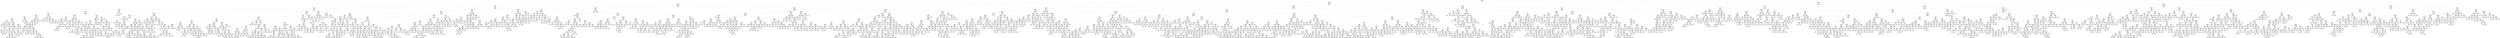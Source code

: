 digraph Tree {
node [shape=box, style="rounded", color="black", fontname=helvetica] ;
edge [fontname=helvetica] ;
0 [label="sqft <= 0.3\nmse = 146942.9\nsamples = 3577\nvalue = 1470.6"] ;
1 [label="ld_1.0 <= -0.1\nmse = 94482.8\nsamples = 2504\nvalue = 1325.5"] ;
0 -> 1 [labeldistance=2.5, labelangle=45, headlabel="True"] ;
2 [label="number bedrooms <= -0.1\nmse = 50144.5\nsamples = 1344\nvalue = 1150.9"] ;
1 -> 2 ;
3 [label="sqft <= -0.6\nmse = 28699.5\nsamples = 813\nvalue = 1043.5"] ;
2 -> 3 ;
4 [label="sqft <= -1.1\nmse = 17007.1\nsamples = 532\nvalue = 998.9"] ;
3 -> 4 ;
5 [label="ld_5.0 <= 5.8\nmse = 13329.1\nsamples = 169\nvalue = 944.7"] ;
4 -> 5 ;
6 [label="pTwenties <= 0.4\nmse = 11984.1\nsamples = 166\nvalue = 951.8"] ;
5 -> 6 ;
7 [label="medianIncome <= 0.8\nmse = 7650.8\nsamples = 74\nvalue = 917.0"] ;
6 -> 7 ;
8 [label="ty_2.0 <= 2.0\nmse = 6775.5\nsamples = 65\nvalue = 901.2"] ;
7 -> 8 ;
9 [label="pThirties <= -0.2\nmse = 5964.7\nsamples = 58\nvalue = 912.0"] ;
8 -> 9 ;
10 [label="pYouths <= 0.3\nmse = 5445.8\nsamples = 32\nvalue = 882.8"] ;
9 -> 10 ;
11 [label="postdateint <= 1.1\nmse = 14696.0\nsamples = 4\nvalue = 768.0"] ;
10 -> 11 ;
12 [label="sqft <= -1.6\nmse = 2968.8\nsamples = 3\nvalue = 712.5"] ;
11 -> 12 ;
13 [label="mse = 0.0\nsamples = 1\nvalue = 800.0"] ;
12 -> 13 ;
14 [label="pForties <= 0.1\nmse = 555.6\nsamples = 2\nvalue = 683.3"] ;
12 -> 14 ;
15 [label="mse = 0.0\nsamples = 1\nvalue = 700.0"] ;
14 -> 15 ;
16 [label="mse = 0.0\nsamples = 1\nvalue = 650.0"] ;
14 -> 16 ;
17 [label="mse = 0.0\nsamples = 1\nvalue = 990.0"] ;
11 -> 17 ;
18 [label="postdateint <= -1.3\nmse = 2726.3\nsamples = 28\nvalue = 895.9"] ;
10 -> 18 ;
19 [label="pForties <= -0.4\nmse = 1549.8\nsamples = 3\nvalue = 980.2"] ;
18 -> 19 ;
20 [label="mse = 0.0\nsamples = 1\nvalue = 939.0"] ;
19 -> 20 ;
21 [label="pk_3.0 <= 1.3\nmse = 696.9\nsamples = 2\nvalue = 1007.7"] ;
19 -> 21 ;
22 [label="mse = 0.0\nsamples = 1\nvalue = 989.0"] ;
21 -> 22 ;
23 [label="mse = 0.0\nsamples = 1\nvalue = 1045.0"] ;
21 -> 23 ;
24 [label="pTwenties <= -0.4\nmse = 1848.4\nsamples = 25\nvalue = 885.1"] ;
18 -> 24 ;
25 [label="postdateint <= -0.5\nmse = 1203.7\nsamples = 22\nvalue = 877.6"] ;
24 -> 25 ;
26 [label="sqft <= -1.3\nmse = 1316.5\nsamples = 8\nvalue = 861.4"] ;
25 -> 26 ;
27 [label="pThirties <= -0.5\nmse = 239.7\nsamples = 4\nvalue = 827.0"] ;
26 -> 27 ;
28 [label="medianIncome <= -1.4\nmse = 80.6\nsamples = 3\nvalue = 821.7"] ;
27 -> 28 ;
29 [label="mse = 0.0\nsamples = 1\nvalue = 810.0"] ;
28 -> 29 ;
30 [label="pFifties <= -0.8\nmse = 18.8\nsamples = 2\nvalue = 827.5"] ;
28 -> 30 ;
31 [label="mse = 0.0\nsamples = 1\nvalue = 835.0"] ;
30 -> 31 ;
32 [label="mse = 0.0\nsamples = 1\nvalue = 825.0"] ;
30 -> 32 ;
33 [label="mse = 0.0\nsamples = 1\nvalue = 859.0"] ;
27 -> 33 ;
34 [label="sqft <= -1.2\nmse = 22.7\nsamples = 4\nvalue = 895.9"] ;
26 -> 34 ;
35 [label="mse = 0.0\nsamples = 1\nvalue = 885.0"] ;
34 -> 35 ;
36 [label="pk_3.0 <= 1.3\nmse = 3.6\nsamples = 3\nvalue = 897.7"] ;
34 -> 36 ;
37 [label="mse = 0.0\nsamples = 2\nvalue = 899.0"] ;
36 -> 37 ;
38 [label="mse = 0.0\nsamples = 1\nvalue = 895.0"] ;
36 -> 38 ;
39 [label="pTwenties <= -0.7\nmse = 838.9\nsamples = 14\nvalue = 888.3"] ;
25 -> 39 ;
40 [label="postdateint <= 1.5\nmse = 641.1\nsamples = 13\nvalue = 881.4"] ;
39 -> 40 ;
41 [label="sqft <= -1.3\nmse = 482.8\nsamples = 10\nvalue = 873.9"] ;
40 -> 41 ;
42 [label="pTwenties <= -1.1\nmse = 294.5\nsamples = 7\nvalue = 884.1"] ;
41 -> 42 ;
43 [label="mse = 0.0\nsamples = 1\nvalue = 915.0"] ;
42 -> 43 ;
44 [label="postdateint <= 0.4\nmse = 197.2\nsamples = 6\nvalue = 880.2"] ;
42 -> 44 ;
45 [label="medianIncome <= -0.3\nmse = 128.6\nsamples = 4\nvalue = 874.5"] ;
44 -> 45 ;
46 [label="mse = 0.0\nsamples = 1\nvalue = 850.0"] ;
45 -> 46 ;
47 [label="mse = 10.2\nsamples = 3\nvalue = 879.4"] ;
45 -> 47 ;
48 [label="ld_3.0 <= 0.3\nmse = 6.2\nsamples = 2\nvalue = 897.5"] ;
44 -> 48 ;
49 [label="mse = 0.0\nsamples = 1\nvalue = 900.0"] ;
48 -> 49 ;
50 [label="mse = 0.0\nsamples = 1\nvalue = 895.0"] ;
48 -> 50 ;
51 [label="pTwenties <= -0.8\nmse = 299.0\nsamples = 3\nvalue = 855.6"] ;
41 -> 51 ;
52 [label="mse = 0.0\nsamples = 1\nvalue = 875.0"] ;
51 -> 52 ;
53 [label="sqft <= -1.2\nmse = 80.2\nsamples = 2\nvalue = 842.7"] ;
51 -> 53 ;
54 [label="mse = 0.0\nsamples = 1\nvalue = 830.0"] ;
53 -> 54 ;
55 [label="mse = 0.0\nsamples = 1\nvalue = 849.0"] ;
53 -> 55 ;
56 [label="postdateint <= 1.9\nmse = 318.8\nsamples = 3\nvalue = 907.5"] ;
40 -> 56 ;
57 [label="pForties <= -0.0\nmse = 200.0\nsamples = 2\nvalue = 915.0"] ;
56 -> 57 ;
58 [label="mse = 0.0\nsamples = 1\nvalue = 925.0"] ;
57 -> 58 ;
59 [label="mse = 0.0\nsamples = 1\nvalue = 895.0"] ;
57 -> 59 ;
60 [label="mse = 0.0\nsamples = 1\nvalue = 885.0"] ;
56 -> 60 ;
61 [label="mse = 0.0\nsamples = 1\nvalue = 930.0"] ;
39 -> 61 ;
62 [label="postdateint <= -0.1\nmse = 2716.8\nsamples = 3\nvalue = 950.5"] ;
24 -> 62 ;
63 [label="sqft <= -1.3\nmse = 729.0\nsamples = 2\nvalue = 902.0"] ;
62 -> 63 ;
64 [label="mse = 0.0\nsamples = 1\nvalue = 875.0"] ;
63 -> 64 ;
65 [label="mse = 0.0\nsamples = 1\nvalue = 929.0"] ;
63 -> 65 ;
66 [label="mse = 0.0\nsamples = 1\nvalue = 999.0"] ;
62 -> 66 ;
67 [label="pForties <= -0.2\nmse = 4111.6\nsamples = 26\nvalue = 949.7"] ;
9 -> 67 ;
68 [label="mse = 0.0\nsamples = 1\nvalue = 1150.0"] ;
67 -> 68 ;
69 [label="postdateint <= -1.0\nmse = 3109.5\nsamples = 25\nvalue = 944.3"] ;
67 -> 69 ;
70 [label="mse = 0.0\nsamples = 1\nvalue = 1095.0"] ;
69 -> 70 ;
71 [label="ld_3.0 <= 0.3\nmse = 2547.7\nsamples = 24\nvalue = 940.1"] ;
69 -> 71 ;
72 [label="postdateint <= 1.9\nmse = 3977.8\nsamples = 6\nvalue = 971.7"] ;
71 -> 72 ;
73 [label="pFifties <= -0.0\nmse = 2218.8\nsamples = 5\nvalue = 987.5"] ;
72 -> 73 ;
74 [label="postdateint <= 1.5\nmse = 376.0\nsamples = 3\nvalue = 953.0"] ;
73 -> 74 ;
75 [label="pk_7.0 <= 7.3\nmse = 88.9\nsamples = 2\nvalue = 938.3"] ;
74 -> 75 ;
76 [label="mse = 0.0\nsamples = 1\nvalue = 945.0"] ;
75 -> 76 ;
77 [label="mse = 0.0\nsamples = 1\nvalue = 925.0"] ;
75 -> 77 ;
78 [label="mse = 0.0\nsamples = 1\nvalue = 975.0"] ;
74 -> 78 ;
79 [label="mse = 0.0\nsamples = 2\nvalue = 1045.0"] ;
73 -> 79 ;
80 [label="mse = 0.0\nsamples = 1\nvalue = 845.0"] ;
72 -> 80 ;
81 [label="pk_7.0 <= 7.3\nmse = 1629.3\nsamples = 18\nvalue = 929.6"] ;
71 -> 81 ;
82 [label="sqft <= -1.4\nmse = 1160.3\nsamples = 17\nvalue = 925.2"] ;
81 -> 82 ;
83 [label="pThirties <= 0.3\nmse = 1499.4\nsamples = 5\nvalue = 946.6"] ;
82 -> 83 ;
84 [label="postdateint <= 0.7\nmse = 348.4\nsamples = 4\nvalue = 958.8"] ;
83 -> 84 ;
85 [label="pForties <= 0.5\nmse = 88.9\nsamples = 2\nvalue = 981.7"] ;
84 -> 85 ;
86 [label="mse = 0.0\nsamples = 1\nvalue = 995.0"] ;
85 -> 86 ;
87 [label="mse = 0.0\nsamples = 1\nvalue = 975.0"] ;
85 -> 87 ;
88 [label="mse = 0.0\nsamples = 2\nvalue = 945.0"] ;
84 -> 88 ;
89 [label="mse = 0.0\nsamples = 1\nvalue = 849.0"] ;
83 -> 89 ;
90 [label="medianIncome <= 0.2\nmse = 611.3\nsamples = 12\nvalue = 913.9"] ;
82 -> 90 ;
91 [label="sqft <= -1.3\nmse = 417.4\nsamples = 11\nvalue = 910.2"] ;
90 -> 91 ;
92 [label="postdateint <= -0.0\nmse = 22.2\nsamples = 2\nvalue = 886.7"] ;
91 -> 92 ;
93 [label="mse = 0.0\nsamples = 1\nvalue = 880.0"] ;
92 -> 93 ;
94 [label="mse = 0.0\nsamples = 1\nvalue = 890.0"] ;
92 -> 94 ;
95 [label="pTwenties <= -0.9\nmse = 351.5\nsamples = 9\nvalue = 915.6"] ;
91 -> 95 ;
96 [label="mse = 0.0\nsamples = 1\nvalue = 895.0"] ;
95 -> 96 ;
97 [label="postdateint <= -0.1\nmse = 324.0\nsamples = 8\nvalue = 919.4"] ;
95 -> 97 ;
98 [label="postdateint <= -0.5\nmse = 96.0\nsamples = 3\nvalue = 933.0"] ;
97 -> 98 ;
99 [label="mse = 0.0\nsamples = 1\nvalue = 945.0"] ;
98 -> 99 ;
100 [label="mse = 0.0\nsamples = 2\nvalue = 925.0"] ;
98 -> 100 ;
101 [label="pFifties <= 0.2\nmse = 230.0\nsamples = 5\nvalue = 908.0"] ;
97 -> 101 ;
102 [label="mse = 126.0\nsamples = 4\nvalue = 903.0"] ;
101 -> 102 ;
103 [label="mse = 0.0\nsamples = 1\nvalue = 933.0"] ;
101 -> 103 ;
104 [label="mse = 0.0\nsamples = 1\nvalue = 973.0"] ;
90 -> 104 ;
105 [label="mse = 0.0\nsamples = 1\nvalue = 1045.0"] ;
81 -> 105 ;
106 [label="postdateint <= 1.9\nmse = 2432.1\nsamples = 7\nvalue = 796.1"] ;
8 -> 106 ;
107 [label="postdateint <= 1.5\nmse = 1600.0\nsamples = 5\nvalue = 770.0"] ;
106 -> 107 ;
108 [label="pTwenties <= -0.7\nmse = 475.0\nsamples = 3\nvalue = 755.0"] ;
107 -> 108 ;
109 [label="mse = 0.0\nsamples = 1\nvalue = 790.0"] ;
108 -> 109 ;
110 [label="pYouths <= 0.7\nmse = 88.9\nsamples = 2\nvalue = 743.3"] ;
108 -> 110 ;
111 [label="mse = 0.0\nsamples = 1\nvalue = 730.0"] ;
110 -> 111 ;
112 [label="mse = 0.0\nsamples = 1\nvalue = 750.0"] ;
110 -> 112 ;
113 [label="pYouths <= 0.3\nmse = 2500.0\nsamples = 2\nvalue = 800.0"] ;
107 -> 113 ;
114 [label="mse = 0.0\nsamples = 1\nvalue = 850.0"] ;
113 -> 114 ;
115 [label="mse = 0.0\nsamples = 1\nvalue = 750.0"] ;
113 -> 115 ;
116 [label="sqft <= -1.4\nmse = 5.6\nsamples = 2\nvalue = 848.3"] ;
106 -> 116 ;
117 [label="mse = 0.0\nsamples = 1\nvalue = 845.0"] ;
116 -> 117 ;
118 [label="mse = 0.0\nsamples = 1\nvalue = 850.0"] ;
116 -> 118 ;
119 [label="sqft <= -1.3\nmse = 3206.6\nsamples = 9\nvalue = 1006.3"] ;
7 -> 119 ;
120 [label="pTwenties <= -0.4\nmse = 606.8\nsamples = 3\nvalue = 1059.5"] ;
119 -> 120 ;
121 [label="pForties <= 1.0\nmse = 80.0\nsamples = 2\nvalue = 1046.0"] ;
120 -> 121 ;
122 [label="mse = 0.0\nsamples = 1\nvalue = 1026.0"] ;
121 -> 122 ;
123 [label="mse = 0.0\nsamples = 1\nvalue = 1050.0"] ;
121 -> 123 ;
124 [label="mse = 0.0\nsamples = 1\nvalue = 1100.0"] ;
120 -> 124 ;
125 [label="pThirties <= -0.8\nmse = 764.4\nsamples = 6\nvalue = 959.0"] ;
119 -> 125 ;
126 [label="postdateint <= -1.2\nmse = 400.0\nsamples = 2\nvalue = 915.0"] ;
125 -> 126 ;
127 [label="mse = 0.0\nsamples = 1\nvalue = 935.0"] ;
126 -> 127 ;
128 [label="mse = 0.0\nsamples = 1\nvalue = 895.0"] ;
126 -> 128 ;
129 [label="postdateint <= -0.1\nmse = 157.4\nsamples = 4\nvalue = 971.6"] ;
125 -> 129 ;
130 [label="postdateint <= -0.5\nmse = 61.4\nsamples = 2\nvalue = 965.4"] ;
129 -> 130 ;
131 [label="mse = 0.0\nsamples = 1\nvalue = 975.0"] ;
130 -> 131 ;
132 [label="mse = 0.0\nsamples = 1\nvalue = 959.0"] ;
130 -> 132 ;
133 [label="pSixtyPlus <= 0.4\nmse = 64.0\nsamples = 2\nvalue = 987.0"] ;
129 -> 133 ;
134 [label="mse = 0.0\nsamples = 1\nvalue = 995.0"] ;
133 -> 134 ;
135 [label="mse = 0.0\nsamples = 1\nvalue = 979.0"] ;
133 -> 135 ;
136 [label="postdateint <= -0.4\nmse = 13753.8\nsamples = 92\nvalue = 981.2"] ;
6 -> 136 ;
137 [label="sqft <= -1.4\nmse = 24157.5\nsamples = 25\nvalue = 1046.6"] ;
136 -> 137 ;
138 [label="ld_4.0 <= 1.5\nmse = 8573.4\nsamples = 9\nvalue = 958.2"] ;
137 -> 138 ;
139 [label="postdateint <= -1.3\nmse = 3414.4\nsamples = 7\nvalue = 926.5"] ;
138 -> 139 ;
140 [label="mse = 0.0\nsamples = 1\nvalue = 1059.0"] ;
139 -> 140 ;
141 [label="postdateint <= -1.2\nmse = 1826.0\nsamples = 6\nvalue = 913.3"] ;
139 -> 141 ;
142 [label="mse = 0.0\nsamples = 1\nvalue = 840.0"] ;
141 -> 142 ;
143 [label="pYouths <= -1.0\nmse = 603.5\nsamples = 5\nvalue = 931.6"] ;
141 -> 143 ;
144 [label="pk_2.0 <= 0.0\nmse = 208.5\nsamples = 4\nvalue = 943.8"] ;
143 -> 144 ;
145 [label="sqft <= -1.5\nmse = 46.0\nsamples = 3\nvalue = 938.0"] ;
144 -> 145 ;
146 [label="sqft <= -1.6\nmse = 42.2\nsamples = 2\nvalue = 936.2"] ;
145 -> 146 ;
147 [label="mse = 0.0\nsamples = 1\nvalue = 940.0"] ;
146 -> 147 ;
148 [label="mse = 0.0\nsamples = 1\nvalue = 925.0"] ;
146 -> 148 ;
149 [label="mse = 0.0\nsamples = 1\nvalue = 945.0"] ;
145 -> 149 ;
150 [label="mse = 0.0\nsamples = 1\nvalue = 973.0"] ;
144 -> 150 ;
151 [label="mse = 0.0\nsamples = 1\nvalue = 895.0"] ;
143 -> 151 ;
152 [label="postdateint <= -0.5\nmse = 1056.2\nsamples = 2\nvalue = 1132.5"] ;
138 -> 152 ;
153 [label="mse = 0.0\nsamples = 1\nvalue = 1165.0"] ;
152 -> 153 ;
154 [label="mse = 0.0\nsamples = 1\nvalue = 1100.0"] ;
152 -> 154 ;
155 [label="pk_2.0 <= 0.0\nmse = 26079.8\nsamples = 16\nvalue = 1087.7"] ;
137 -> 155 ;
156 [label="pTwenties <= 1.0\nmse = 6979.0\nsamples = 10\nvalue = 1004.2"] ;
155 -> 156 ;
157 [label="postdateint <= -0.9\nmse = 2632.2\nsamples = 6\nvalue = 949.5"] ;
156 -> 157 ;
158 [label="mse = 0.0\nsamples = 1\nvalue = 915.0"] ;
157 -> 158 ;
159 [label="pk_4.0 <= 0.4\nmse = 3064.6\nsamples = 5\nvalue = 972.5"] ;
157 -> 159 ;
160 [label="postdateint <= -0.5\nmse = 800.0\nsamples = 2\nvalue = 940.0"] ;
159 -> 160 ;
161 [label="mse = 0.0\nsamples = 1\nvalue = 900.0"] ;
160 -> 161 ;
162 [label="mse = 0.0\nsamples = 1\nvalue = 960.0"] ;
160 -> 162 ;
163 [label="sqft <= -1.2\nmse = 3216.7\nsamples = 3\nvalue = 1005.0"] ;
159 -> 163 ;
164 [label="pFifties <= -1.1\nmse = 25.0\nsamples = 2\nvalue = 1045.0"] ;
163 -> 164 ;
165 [label="mse = 0.0\nsamples = 1\nvalue = 1040.0"] ;
164 -> 165 ;
166 [label="mse = 0.0\nsamples = 1\nvalue = 1050.0"] ;
164 -> 166 ;
167 [label="mse = 0.0\nsamples = 1\nvalue = 925.0"] ;
163 -> 167 ;
168 [label="postdateint <= -0.5\nmse = 4007.5\nsamples = 4\nvalue = 1072.5"] ;
156 -> 168 ;
169 [label="mse = 0.0\nsamples = 1\nvalue = 935.0"] ;
168 -> 169 ;
170 [label="pk_7.0 <= 7.3\nmse = 1493.3\nsamples = 3\nvalue = 1092.1"] ;
168 -> 170 ;
171 [label="postdateint <= -0.5\nmse = 216.0\nsamples = 2\nvalue = 1069.0"] ;
170 -> 171 ;
172 [label="mse = 0.0\nsamples = 1\nvalue = 1087.0"] ;
171 -> 172 ;
173 [label="mse = 0.0\nsamples = 1\nvalue = 1057.0"] ;
171 -> 173 ;
174 [label="mse = 0.0\nsamples = 1\nvalue = 1150.0"] ;
170 -> 174 ;
175 [label="postdateint <= -1.3\nmse = 25311.0\nsamples = 6\nvalue = 1238.0"] ;
155 -> 175 ;
176 [label="mse = 0.0\nsamples = 1\nvalue = 870.0"] ;
175 -> 176 ;
177 [label="medianIncome <= 0.2\nmse = 11404.3\nsamples = 5\nvalue = 1278.9"] ;
175 -> 177 ;
178 [label="postdateint <= -0.8\nmse = 468.8\nsamples = 2\nvalue = 1387.5"] ;
177 -> 178 ;
179 [label="mse = 0.0\nsamples = 1\nvalue = 1400.0"] ;
178 -> 179 ;
180 [label="mse = 0.0\nsamples = 1\nvalue = 1350.0"] ;
178 -> 180 ;
181 [label="mse = 3166.0\nsamples = 3\nvalue = 1192.0"] ;
177 -> 181 ;
182 [label="pYouths <= 0.4\nmse = 6445.2\nsamples = 67\nvalue = 952.3"] ;
136 -> 182 ;
183 [label="sqft <= -1.1\nmse = 6204.1\nsamples = 56\nvalue = 940.1"] ;
182 -> 183 ;
184 [label="ty_2.0 <= 2.0\nmse = 5558.4\nsamples = 55\nvalue = 937.0"] ;
183 -> 184 ;
185 [label="sqft <= -1.6\nmse = 5035.2\nsamples = 50\nvalue = 943.9"] ;
184 -> 185 ;
186 [label="sqft <= -1.6\nmse = 892.2\nsamples = 4\nvalue = 853.8"] ;
185 -> 186 ;
187 [label="pForties <= -0.4\nmse = 822.2\nsamples = 3\nvalue = 863.3"] ;
186 -> 187 ;
188 [label="postdateint <= 1.1\nmse = 225.0\nsamples = 2\nvalue = 845.0"] ;
187 -> 188 ;
189 [label="mse = 0.0\nsamples = 1\nvalue = 860.0"] ;
188 -> 189 ;
190 [label="mse = 0.0\nsamples = 1\nvalue = 830.0"] ;
188 -> 190 ;
191 [label="mse = 0.0\nsamples = 1\nvalue = 900.0"] ;
187 -> 191 ;
192 [label="mse = 0.0\nsamples = 1\nvalue = 825.0"] ;
186 -> 192 ;
193 [label="sqft <= -1.4\nmse = 4768.0\nsamples = 46\nvalue = 949.3"] ;
185 -> 193 ;
194 [label="postdateint <= 1.5\nmse = 5161.8\nsamples = 13\nvalue = 985.0"] ;
193 -> 194 ;
195 [label="postdateint <= 0.4\nmse = 4098.6\nsamples = 10\nvalue = 1001.8"] ;
194 -> 195 ;
196 [label="medianIncome <= -0.9\nmse = 812.5\nsamples = 6\nvalue = 952.5"] ;
195 -> 196 ;
197 [label="ld_4.0 <= 1.5\nmse = 100.0\nsamples = 2\nvalue = 915.0"] ;
196 -> 197 ;
198 [label="mse = 0.0\nsamples = 1\nvalue = 925.0"] ;
197 -> 198 ;
199 [label="mse = 0.0\nsamples = 1\nvalue = 905.0"] ;
197 -> 199 ;
200 [label="postdateint <= -0.0\nmse = 425.0\nsamples = 4\nvalue = 965.0"] ;
196 -> 200 ;
201 [label="mse = 0.0\nsamples = 2\nvalue = 945.0"] ;
200 -> 201 ;
202 [label="ld_3.0 <= 0.3\nmse = 50.0\nsamples = 2\nvalue = 985.0"] ;
200 -> 202 ;
203 [label="mse = 0.0\nsamples = 1\nvalue = 995.0"] ;
202 -> 203 ;
204 [label="mse = 0.0\nsamples = 1\nvalue = 980.0"] ;
202 -> 204 ;
205 [label="pk_4.0 <= 0.4\nmse = 922.9\nsamples = 4\nvalue = 1067.5"] ;
195 -> 205 ;
206 [label="medianIncome <= -0.9\nmse = 56.2\nsamples = 2\nvalue = 1027.5"] ;
205 -> 206 ;
207 [label="mse = 0.0\nsamples = 1\nvalue = 1035.0"] ;
206 -> 207 ;
208 [label="mse = 0.0\nsamples = 1\nvalue = 1020.0"] ;
206 -> 208 ;
209 [label="pForties <= -0.4\nmse = 156.2\nsamples = 2\nvalue = 1087.5"] ;
205 -> 209 ;
210 [label="mse = 0.0\nsamples = 1\nvalue = 1100.0"] ;
209 -> 210 ;
211 [label="mse = 0.0\nsamples = 1\nvalue = 1075.0"] ;
209 -> 211 ;
212 [label="ld_4.0 <= 1.5\nmse = 2672.2\nsamples = 3\nvalue = 906.7"] ;
194 -> 212 ;
213 [label="pk_5.0 <= 1.5\nmse = 506.2\nsamples = 2\nvalue = 872.5"] ;
212 -> 213 ;
214 [label="mse = 0.0\nsamples = 1\nvalue = 850.0"] ;
213 -> 214 ;
215 [label="mse = 0.0\nsamples = 1\nvalue = 895.0"] ;
213 -> 215 ;
216 [label="mse = 0.0\nsamples = 1\nvalue = 975.0"] ;
212 -> 216 ;
217 [label="ld_4.0 <= 1.5\nmse = 4053.9\nsamples = 33\nvalue = 937.2"] ;
193 -> 217 ;
218 [label="pk_5.0 <= 1.5\nmse = 3146.2\nsamples = 30\nvalue = 944.0"] ;
217 -> 218 ;
219 [label="pThirties <= 0.6\nmse = 2677.9\nsamples = 21\nvalue = 954.3"] ;
218 -> 219 ;
220 [label="postdateint <= 1.2\nmse = 1747.7\nsamples = 12\nvalue = 930.7"] ;
219 -> 220 ;
221 [label="pk_7.0 <= 7.3\nmse = 619.3\nsamples = 11\nvalue = 921.9"] ;
220 -> 221 ;
222 [label="postdateint <= -0.4\nmse = 469.8\nsamples = 10\nvalue = 916.2"] ;
221 -> 222 ;
223 [label="pThirties <= -1.1\nmse = 138.9\nsamples = 4\nvalue = 933.3"] ;
222 -> 223 ;
224 [label="mse = 0.0\nsamples = 2\nvalue = 950.0"] ;
223 -> 224 ;
225 [label="mse = 0.0\nsamples = 2\nvalue = 925.0"] ;
223 -> 225 ;
226 [label="sqft <= -1.2\nmse = 283.7\nsamples = 6\nvalue = 901.4"] ;
222 -> 226 ;
227 [label="mse = 172.2\nsamples = 5\nvalue = 896.7"] ;
226 -> 227 ;
228 [label="mse = 0.0\nsamples = 1\nvalue = 930.0"] ;
226 -> 228 ;
229 [label="mse = 0.0\nsamples = 1\nvalue = 959.0"] ;
221 -> 229 ;
230 [label="mse = 0.0\nsamples = 1\nvalue = 1063.0"] ;
220 -> 230 ;
231 [label="sqft <= -1.2\nmse = 2295.0\nsamples = 9\nvalue = 983.3"] ;
219 -> 231 ;
232 [label="postdateint <= 1.1\nmse = 1756.5\nsamples = 8\nvalue = 971.2"] ;
231 -> 232 ;
233 [label="postdateint <= -0.0\nmse = 1567.6\nsamples = 6\nvalue = 981.4"] ;
232 -> 233 ;
234 [label="sqft <= -1.3\nmse = 531.6\nsamples = 4\nvalue = 963.3"] ;
233 -> 234 ;
235 [label="mse = 0.0\nsamples = 1\nvalue = 929.0"] ;
234 -> 235 ;
236 [label="mse = 86.0\nsamples = 3\nvalue = 977.0"] ;
234 -> 236 ;
237 [label="mse = 0.0\nsamples = 2\nvalue = 1045.0"] ;
233 -> 237 ;
238 [label="mse = 0.0\nsamples = 2\nvalue = 925.0"] ;
232 -> 238 ;
239 [label="mse = 0.0\nsamples = 1\nvalue = 1050.0"] ;
231 -> 239 ;
240 [label="postdateint <= -0.0\nmse = 3454.6\nsamples = 9\nvalue = 925.3"] ;
218 -> 240 ;
241 [label="mse = 0.0\nsamples = 1\nvalue = 725.0"] ;
240 -> 241 ;
242 [label="postdateint <= 1.1\nmse = 831.6\nsamples = 8\nvalue = 938.7"] ;
240 -> 242 ;
243 [label="sqft <= -1.2\nmse = 406.2\nsamples = 4\nvalue = 952.5"] ;
242 -> 243 ;
244 [label="postdateint <= 0.4\nmse = 50.0\nsamples = 2\nvalue = 940.0"] ;
243 -> 244 ;
245 [label="mse = 0.0\nsamples = 1\nvalue = 950.0"] ;
244 -> 245 ;
246 [label="mse = 0.0\nsamples = 1\nvalue = 935.0"] ;
244 -> 246 ;
247 [label="postdateint <= 0.7\nmse = 450.0\nsamples = 2\nvalue = 965.0"] ;
243 -> 247 ;
248 [label="mse = 0.0\nsamples = 1\nvalue = 995.0"] ;
247 -> 248 ;
249 [label="mse = 0.0\nsamples = 1\nvalue = 950.0"] ;
247 -> 249 ;
250 [label="sqft <= -1.2\nmse = 902.5\nsamples = 4\nvalue = 929.4"] ;
242 -> 250 ;
251 [label="postdateint <= 1.2\nmse = 703.5\nsamples = 3\nvalue = 944.2"] ;
250 -> 251 ;
252 [label="mse = 0.0\nsamples = 1\nvalue = 1000.0"] ;
251 -> 252 ;
253 [label="pForties <= -0.4\nmse = 96.0\nsamples = 2\nvalue = 933.0"] ;
251 -> 253 ;
254 [label="mse = 0.0\nsamples = 1\nvalue = 945.0"] ;
253 -> 254 ;
255 [label="mse = 0.0\nsamples = 1\nvalue = 925.0"] ;
253 -> 255 ;
256 [label="mse = 0.0\nsamples = 1\nvalue = 900.0"] ;
250 -> 256 ;
257 [label="postdateint <= 0.8\nmse = 8064.0\nsamples = 3\nvalue = 876.0"] ;
217 -> 257 ;
258 [label="pk_5.0 <= 1.5\nmse = 3600.0\nsamples = 2\nvalue = 840.0"] ;
257 -> 258 ;
259 [label="mse = 0.0\nsamples = 1\nvalue = 780.0"] ;
258 -> 259 ;
260 [label="mse = 0.0\nsamples = 1\nvalue = 900.0"] ;
258 -> 260 ;
261 [label="mse = 0.0\nsamples = 1\nvalue = 1020.0"] ;
257 -> 261 ;
262 [label="sqft <= -1.5\nmse = 4458.3\nsamples = 5\nvalue = 855.0"] ;
184 -> 262 ;
263 [label="pYouths <= -1.0\nmse = 400.0\nsamples = 2\nvalue = 800.0"] ;
262 -> 263 ;
264 [label="mse = 0.0\nsamples = 1\nvalue = 780.0"] ;
263 -> 264 ;
265 [label="mse = 0.0\nsamples = 1\nvalue = 820.0"] ;
263 -> 265 ;
266 [label="sqft <= -1.3\nmse = 4218.8\nsamples = 3\nvalue = 882.5"] ;
262 -> 266 ;
267 [label="mse = 0.0\nsamples = 2\nvalue = 920.0"] ;
266 -> 267 ;
268 [label="mse = 0.0\nsamples = 1\nvalue = 770.0"] ;
266 -> 268 ;
269 [label="mse = 0.0\nsamples = 1\nvalue = 1175.0"] ;
183 -> 269 ;
270 [label="sqft <= -1.1\nmse = 2852.5\nsamples = 11\nvalue = 1016.1"] ;
182 -> 270 ;
271 [label="postdateint <= -0.1\nmse = 1934.5\nsamples = 10\nvalue = 1024.7"] ;
270 -> 271 ;
272 [label="ld_4.0 <= 1.5\nmse = 3098.6\nsamples = 3\nvalue = 998.2"] ;
271 -> 272 ;
273 [label="mse = 0.0\nsamples = 1\nvalue = 909.0"] ;
272 -> 273 ;
274 [label="mse = 1386.8\nsamples = 2\nvalue = 1020.5"] ;
272 -> 274 ;
275 [label="postdateint <= 1.6\nmse = 680.2\nsamples = 7\nvalue = 1039.4"] ;
271 -> 275 ;
276 [label="postdateint <= 0.7\nmse = 487.5\nsamples = 6\nvalue = 1045.0"] ;
275 -> 276 ;
277 [label="postdateint <= 0.2\nmse = 250.0\nsamples = 4\nvalue = 1035.0"] ;
276 -> 277 ;
278 [label="mse = 0.0\nsamples = 1\nvalue = 1050.0"] ;
277 -> 278 ;
279 [label="sqft <= -1.2\nmse = 206.2\nsamples = 3\nvalue = 1027.5"] ;
277 -> 279 ;
280 [label="pk_5.0 <= 1.5\nmse = 50.0\nsamples = 2\nvalue = 1020.0"] ;
279 -> 280 ;
281 [label="mse = 0.0\nsamples = 1\nvalue = 1025.0"] ;
280 -> 281 ;
282 [label="mse = 0.0\nsamples = 1\nvalue = 1010.0"] ;
280 -> 282 ;
283 [label="mse = 0.0\nsamples = 1\nvalue = 1050.0"] ;
279 -> 283 ;
284 [label="mse = 0.0\nsamples = 2\nvalue = 1075.0"] ;
276 -> 284 ;
285 [label="mse = 0.0\nsamples = 1\nvalue = 995.0"] ;
275 -> 285 ;
286 [label="mse = 0.0\nsamples = 1\nvalue = 895.0"] ;
270 -> 286 ;
287 [label="pYouths <= 1.6\nmse = 5302.7\nsamples = 3\nvalue = 725.6"] ;
5 -> 287 ;
288 [label="pk_5.0 <= 1.5\nmse = 600.0\nsamples = 2\nvalue = 780.0"] ;
287 -> 288 ;
289 [label="mse = 0.0\nsamples = 1\nvalue = 750.0"] ;
288 -> 289 ;
290 [label="mse = 0.0\nsamples = 1\nvalue = 800.0"] ;
288 -> 290 ;
291 [label="mse = 0.0\nsamples = 1\nvalue = 635.0"] ;
287 -> 291 ;
292 [label="pForties <= 1.8\nmse = 16711.7\nsamples = 363\nvalue = 1024.2"] ;
4 -> 292 ;
293 [label="pYouths <= -0.0\nmse = 15219.9\nsamples = 352\nvalue = 1017.4"] ;
292 -> 293 ;
294 [label="pk_2.0 <= 0.0\nmse = 15673.0\nsamples = 130\nvalue = 1061.8"] ;
293 -> 294 ;
295 [label="pForties <= -0.8\nmse = 10954.5\nsamples = 106\nvalue = 1044.0"] ;
294 -> 295 ;
296 [label="postdateint <= -0.4\nmse = 20.2\nsamples = 2\nvalue = 1294.5"] ;
295 -> 296 ;
297 [label="mse = 0.0\nsamples = 1\nvalue = 1299.0"] ;
296 -> 297 ;
298 [label="mse = 0.0\nsamples = 1\nvalue = 1290.0"] ;
296 -> 298 ;
299 [label="ty_1.0 <= -0.8\nmse = 10270.7\nsamples = 104\nvalue = 1040.7"] ;
295 -> 299 ;
300 [label="pTwenties <= 0.2\nmse = 8243.8\nsamples = 11\nvalue = 1126.5"] ;
299 -> 300 ;
301 [label="pSixtyPlus <= 0.3\nmse = 2005.6\nsamples = 2\nvalue = 1263.3"] ;
300 -> 301 ;
302 [label="mse = 0.0\nsamples = 1\nvalue = 1295.0"] ;
301 -> 302 ;
303 [label="mse = 0.0\nsamples = 1\nvalue = 1200.0"] ;
301 -> 303 ;
304 [label="postdateint <= -0.4\nmse = 2817.2\nsamples = 9\nvalue = 1085.5"] ;
300 -> 304 ;
305 [label="postdateint <= -0.5\nmse = 1754.7\nsamples = 4\nvalue = 1133.8"] ;
304 -> 305 ;
306 [label="mse = 0.0\nsamples = 2\nvalue = 1095.0"] ;
305 -> 306 ;
307 [label="postdateint <= -0.5\nmse = 506.2\nsamples = 2\nvalue = 1172.5"] ;
305 -> 307 ;
308 [label="mse = 0.0\nsamples = 1\nvalue = 1150.0"] ;
307 -> 308 ;
309 [label="mse = 0.0\nsamples = 1\nvalue = 1195.0"] ;
307 -> 309 ;
310 [label="pFifties <= -0.7\nmse = 938.9\nsamples = 5\nvalue = 1053.3"] ;
304 -> 310 ;
311 [label="mse = 0.0\nsamples = 1\nvalue = 1025.0"] ;
310 -> 311 ;
312 [label="postdateint <= 0.3\nmse = 806.2\nsamples = 4\nvalue = 1067.5"] ;
310 -> 312 ;
313 [label="postdateint <= -0.1\nmse = 450.0\nsamples = 3\nvalue = 1080.0"] ;
312 -> 313 ;
314 [label="mse = 0.0\nsamples = 1\nvalue = 1050.0"] ;
313 -> 314 ;
315 [label="mse = 0.0\nsamples = 2\nvalue = 1095.0"] ;
313 -> 315 ;
316 [label="mse = 0.0\nsamples = 1\nvalue = 1030.0"] ;
312 -> 316 ;
317 [label="pk_7.0 <= 7.3\nmse = 9715.6\nsamples = 93\nvalue = 1032.8"] ;
299 -> 317 ;
318 [label="pThirties <= 1.5\nmse = 8548.0\nsamples = 91\nvalue = 1030.4"] ;
317 -> 318 ;
319 [label="sqft <= -0.7\nmse = 8371.3\nsamples = 88\nvalue = 1033.7"] ;
318 -> 319 ;
320 [label="postdateint <= -0.5\nmse = 7788.5\nsamples = 81\nvalue = 1038.3"] ;
319 -> 320 ;
321 [label="postdateint <= -1.4\nmse = 2492.0\nsamples = 13\nvalue = 988.5"] ;
320 -> 321 ;
322 [label="mse = 0.0\nsamples = 1\nvalue = 1095.0"] ;
321 -> 322 ;
323 [label="sqft <= -1.0\nmse = 1802.5\nsamples = 12\nvalue = 980.9"] ;
321 -> 323 ;
324 [label="pTwenties <= 1.0\nmse = 731.4\nsamples = 6\nvalue = 956.1"] ;
323 -> 324 ;
325 [label="postdateint <= -1.0\nmse = 321.6\nsamples = 5\nvalue = 964.1"] ;
324 -> 325 ;
326 [label="pTwenties <= 0.2\nmse = 300.2\nsamples = 3\nvalue = 974.8"] ;
325 -> 326 ;
327 [label="mse = 0.0\nsamples = 1\nvalue = 975.0"] ;
326 -> 327 ;
328 [label="mse = 600.2\nsamples = 2\nvalue = 974.5"] ;
326 -> 328 ;
329 [label="mse = 0.0\nsamples = 2\nvalue = 950.0"] ;
325 -> 329 ;
330 [label="mse = 0.0\nsamples = 1\nvalue = 900.0"] ;
324 -> 330 ;
331 [label="postdateint <= -1.2\nmse = 1316.7\nsamples = 6\nvalue = 1014.0"] ;
323 -> 331 ;
332 [label="postdateint <= -1.3\nmse = 430.2\nsamples = 4\nvalue = 1034.8"] ;
331 -> 332 ;
333 [label="mse = 0.0\nsamples = 1\nvalue = 999.0"] ;
332 -> 333 ;
334 [label="postdateint <= -1.2\nmse = 5.6\nsamples = 3\nvalue = 1046.7"] ;
332 -> 334 ;
335 [label="mse = 0.0\nsamples = 2\nvalue = 1045.0"] ;
334 -> 335 ;
336 [label="mse = 0.0\nsamples = 1\nvalue = 1050.0"] ;
334 -> 336 ;
337 [label="medianIncome <= 0.2\nmse = 506.2\nsamples = 2\nvalue = 972.5"] ;
331 -> 337 ;
338 [label="mse = 0.0\nsamples = 1\nvalue = 950.0"] ;
337 -> 338 ;
339 [label="mse = 0.0\nsamples = 1\nvalue = 995.0"] ;
337 -> 339 ;
340 [label="postdateint <= -0.5\nmse = 8132.8\nsamples = 68\nvalue = 1045.2"] ;
320 -> 340 ;
341 [label="mse = 0.0\nsamples = 1\nvalue = 1295.0"] ;
340 -> 341 ;
342 [label="pTwenties <= 0.2\nmse = 7620.1\nsamples = 67\nvalue = 1042.9"] ;
340 -> 342 ;
343 [label="postdateint <= 1.2\nmse = 8233.6\nsamples = 15\nvalue = 1074.4"] ;
342 -> 343 ;
344 [label="pFifties <= 0.3\nmse = 1860.8\nsamples = 12\nvalue = 1043.3"] ;
343 -> 344 ;
345 [label="mse = 0.0\nsamples = 1\nvalue = 1118.0"] ;
344 -> 345 ;
346 [label="postdateint <= -0.5\nmse = 1265.6\nsamples = 11\nvalue = 1033.3"] ;
344 -> 346 ;
347 [label="mse = 0.0\nsamples = 1\nvalue = 1095.0"] ;
346 -> 347 ;
348 [label="postdateint <= -0.4\nmse = 1064.9\nsamples = 10\nvalue = 1028.9"] ;
346 -> 348 ;
349 [label="mse = 0.0\nsamples = 1\nvalue = 950.0"] ;
348 -> 349 ;
350 [label="mse = 630.8\nsamples = 9\nvalue = 1035.0"] ;
348 -> 350 ;
351 [label="pSixtyPlus <= 0.3\nmse = 15460.0\nsamples = 3\nvalue = 1180.0"] ;
343 -> 351 ;
352 [label="mse = 0.0\nsamples = 1\nvalue = 935.0"] ;
351 -> 352 ;
353 [label="pYouths <= -0.3\nmse = 567.2\nsamples = 2\nvalue = 1241.2"] ;
351 -> 353 ;
354 [label="mse = 0.0\nsamples = 1\nvalue = 1200.0"] ;
353 -> 354 ;
355 [label="mse = 0.0\nsamples = 1\nvalue = 1255.0"] ;
353 -> 355 ;
356 [label="postdateint <= 0.3\nmse = 7137.7\nsamples = 52\nvalue = 1034.7"] ;
342 -> 356 ;
357 [label="postdateint <= 0.3\nmse = 7774.2\nsamples = 31\nvalue = 1049.8"] ;
356 -> 357 ;
358 [label="sqft <= -0.8\nmse = 7084.1\nsamples = 30\nvalue = 1045.7"] ;
357 -> 358 ;
359 [label="postdateint <= -0.5\nmse = 5156.8\nsamples = 28\nvalue = 1038.0"] ;
358 -> 359 ;
360 [label="mse = 6555.4\nsamples = 6\nvalue = 1002.8"] ;
359 -> 360 ;
361 [label="mse = 4300.9\nsamples = 22\nvalue = 1048.1"] ;
359 -> 361 ;
362 [label="postdateint <= -0.4\nmse = 22050.0\nsamples = 2\nvalue = 1160.0"] ;
358 -> 362 ;
363 [label="mse = 0.0\nsamples = 1\nvalue = 1265.0"] ;
362 -> 363 ;
364 [label="mse = 0.0\nsamples = 1\nvalue = 950.0"] ;
362 -> 364 ;
365 [label="mse = 0.0\nsamples = 1\nvalue = 1250.0"] ;
357 -> 365 ;
366 [label="postdateint <= 0.4\nmse = 5534.5\nsamples = 21\nvalue = 1014.1"] ;
356 -> 366 ;
367 [label="sqft <= -1.0\nmse = 3487.5\nsamples = 5\nvalue = 972.5"] ;
366 -> 367 ;
368 [label="postdateint <= 0.4\nmse = 433.7\nsamples = 4\nvalue = 951.4"] ;
367 -> 368 ;
369 [label="mse = 0.0\nsamples = 1\nvalue = 925.0"] ;
368 -> 369 ;
370 [label="mse = 216.0\nsamples = 3\nvalue = 962.0"] ;
368 -> 370 ;
371 [label="mse = 0.0\nsamples = 1\nvalue = 1120.0"] ;
367 -> 371 ;
372 [label="sqft <= -0.9\nmse = 5484.2\nsamples = 16\nvalue = 1026.0"] ;
366 -> 372 ;
373 [label="pForties <= -0.4\nmse = 6879.8\nsamples = 5\nvalue = 1072.2"] ;
372 -> 373 ;
374 [label="mse = 4063.4\nsamples = 4\nvalue = 1098.6"] ;
373 -> 374 ;
375 [label="mse = 0.0\nsamples = 1\nvalue = 940.0"] ;
373 -> 375 ;
376 [label="postdateint <= 1.9\nmse = 4362.6\nsamples = 11\nvalue = 1013.4"] ;
372 -> 376 ;
377 [label="mse = 3494.6\nsamples = 7\nvalue = 997.6"] ;
376 -> 377 ;
378 [label="mse = 4549.0\nsamples = 4\nvalue = 1047.1"] ;
376 -> 378 ;
379 [label="postdateint <= -0.1\nmse = 11918.1\nsamples = 7\nvalue = 986.7"] ;
319 -> 379 ;
380 [label="pTwenties <= 0.2\nmse = 2812.5\nsamples = 4\nvalue = 1095.0"] ;
379 -> 380 ;
381 [label="mse = 0.0\nsamples = 1\nvalue = 1170.0"] ;
380 -> 381 ;
382 [label="sqft <= -0.7\nmse = 1250.0\nsamples = 3\nvalue = 1070.0"] ;
380 -> 382 ;
383 [label="mse = 0.0\nsamples = 1\nvalue = 1020.0"] ;
382 -> 383 ;
384 [label="mse = 0.0\nsamples = 2\nvalue = 1095.0"] ;
382 -> 384 ;
385 [label="postdateint <= 0.3\nmse = 7668.8\nsamples = 3\nvalue = 932.5"] ;
379 -> 385 ;
386 [label="mse = 0.0\nsamples = 1\nvalue = 825.0"] ;
385 -> 386 ;
387 [label="pk_5.0 <= 1.5\nmse = 1176.0\nsamples = 2\nvalue = 997.0"] ;
385 -> 387 ;
388 [label="mse = 0.0\nsamples = 1\nvalue = 955.0"] ;
387 -> 388 ;
389 [label="mse = 0.0\nsamples = 1\nvalue = 1025.0"] ;
387 -> 389 ;
390 [label="postdateint <= 0.7\nmse = 1679.7\nsamples = 3\nvalue = 918.8"] ;
318 -> 390 ;
391 [label="postdateint <= -0.9\nmse = 138.9\nsamples = 2\nvalue = 941.7"] ;
390 -> 391 ;
392 [label="mse = 0.0\nsamples = 1\nvalue = 950.0"] ;
391 -> 392 ;
393 [label="mse = 0.0\nsamples = 1\nvalue = 925.0"] ;
391 -> 393 ;
394 [label="mse = 0.0\nsamples = 1\nvalue = 850.0"] ;
390 -> 394 ;
395 [label="pFifties <= -0.7\nmse = 62500.0\nsamples = 2\nvalue = 1200.0"] ;
317 -> 395 ;
396 [label="mse = 0.0\nsamples = 1\nvalue = 950.0"] ;
395 -> 396 ;
397 [label="mse = 0.0\nsamples = 1\nvalue = 1450.0"] ;
395 -> 397 ;
398 [label="postdateint <= 0.3\nmse = 29143.3\nsamples = 24\nvalue = 1143.8"] ;
294 -> 398 ;
399 [label="pYouths <= -0.4\nmse = 31055.4\nsamples = 15\nvalue = 1201.5"] ;
398 -> 399 ;
400 [label="pTwenties <= 0.8\nmse = 144.0\nsamples = 3\nvalue = 1344.0"] ;
399 -> 400 ;
401 [label="mse = 0.0\nsamples = 1\nvalue = 1350.0"] ;
400 -> 401 ;
402 [label="postdateint <= -0.8\nmse = 225.0\nsamples = 2\nvalue = 1335.0"] ;
400 -> 402 ;
403 [label="mse = 0.0\nsamples = 1\nvalue = 1350.0"] ;
402 -> 403 ;
404 [label="mse = 0.0\nsamples = 1\nvalue = 1320.0"] ;
402 -> 404 ;
405 [label="postdateint <= -1.3\nmse = 32418.0\nsamples = 12\nvalue = 1159.6"] ;
399 -> 405 ;
406 [label="mse = 0.0\nsamples = 1\nvalue = 1550.0"] ;
405 -> 406 ;
407 [label="postdateint <= 0.3\nmse = 24322.4\nsamples = 11\nvalue = 1135.2"] ;
405 -> 407 ;
408 [label="postdateint <= -0.1\nmse = 11344.1\nsamples = 9\nvalue = 1098.1"] ;
407 -> 408 ;
409 [label="postdateint <= -0.4\nmse = 7069.0\nsamples = 8\nvalue = 1127.8"] ;
408 -> 409 ;
410 [label="sqft <= -1.1\nmse = 6088.0\nsamples = 6\nvalue = 1108.3"] ;
409 -> 410 ;
411 [label="mse = 0.0\nsamples = 1\nvalue = 1200.0"] ;
410 -> 411 ;
412 [label="sqft <= -0.8\nmse = 4982.2\nsamples = 5\nvalue = 1085.4"] ;
410 -> 412 ;
413 [label="ty_2.0 <= 2.0\nmse = 2170.1\nsamples = 3\nvalue = 1065.8"] ;
412 -> 413 ;
414 [label="mse = 2005.6\nsamples = 2\nvalue = 1031.7"] ;
413 -> 414 ;
415 [label="mse = 0.0\nsamples = 1\nvalue = 1100.0"] ;
413 -> 415 ;
416 [label="pFifties <= -0.4\nmse = 8836.0\nsamples = 2\nvalue = 1144.0"] ;
412 -> 416 ;
417 [label="mse = 0.0\nsamples = 1\nvalue = 1050.0"] ;
416 -> 417 ;
418 [label="mse = 0.0\nsamples = 1\nvalue = 1238.0"] ;
416 -> 418 ;
419 [label="postdateint <= -0.4\nmse = 625.0\nsamples = 2\nvalue = 1225.0"] ;
409 -> 419 ;
420 [label="mse = 0.0\nsamples = 1\nvalue = 1250.0"] ;
419 -> 420 ;
421 [label="mse = 0.0\nsamples = 1\nvalue = 1200.0"] ;
419 -> 421 ;
422 [label="mse = 0.0\nsamples = 1\nvalue = 920.0"] ;
408 -> 422 ;
423 [label="ty_1.0 <= -0.8\nmse = 38025.0\nsamples = 2\nvalue = 1395.0"] ;
407 -> 423 ;
424 [label="mse = 0.0\nsamples = 1\nvalue = 1200.0"] ;
423 -> 424 ;
425 [label="mse = 0.0\nsamples = 1\nvalue = 1590.0"] ;
423 -> 425 ;
426 [label="pTwenties <= 1.0\nmse = 8322.7\nsamples = 9\nvalue = 1037.9"] ;
398 -> 426 ;
427 [label="postdateint <= 0.7\nmse = 3465.7\nsamples = 8\nvalue = 1059.5"] ;
426 -> 427 ;
428 [label="mse = 0.0\nsamples = 1\nvalue = 1200.0"] ;
427 -> 428 ;
429 [label="postdateint <= 1.8\nmse = 1642.2\nsamples = 7\nvalue = 1045.5"] ;
427 -> 429 ;
430 [label="sqft <= -1.0\nmse = 400.0\nsamples = 2\nvalue = 980.0"] ;
429 -> 430 ;
431 [label="mse = 0.0\nsamples = 1\nvalue = 960.0"] ;
430 -> 431 ;
432 [label="mse = 0.0\nsamples = 1\nvalue = 1000.0"] ;
430 -> 432 ;
433 [label="postdateint <= 1.8\nmse = 612.1\nsamples = 5\nvalue = 1061.9"] ;
429 -> 433 ;
434 [label="mse = 0.0\nsamples = 1\nvalue = 1100.0"] ;
433 -> 434 ;
435 [label="postdateint <= 1.9\nmse = 170.1\nsamples = 4\nvalue = 1049.2"] ;
433 -> 435 ;
436 [label="mse = 0.0\nsamples = 1\nvalue = 1025.0"] ;
435 -> 436 ;
437 [label="pSixtyPlus <= 0.4\nmse = 64.0\nsamples = 3\nvalue = 1054.0"] ;
435 -> 437 ;
438 [label="mse = 0.0\nsamples = 2\nvalue = 1050.0"] ;
437 -> 438 ;
439 [label="mse = 0.0\nsamples = 1\nvalue = 1070.0"] ;
437 -> 439 ;
440 [label="mse = 0.0\nsamples = 1\nvalue = 800.0"] ;
426 -> 440 ;
441 [label="ty_4.0 <= 1.7\nmse = 13257.7\nsamples = 222\nvalue = 992.7"] ;
293 -> 441 ;
442 [label="pk_3.0 <= 1.3\nmse = 10370.4\nsamples = 216\nvalue = 987.8"] ;
441 -> 442 ;
443 [label="pYouths <= 0.5\nmse = 9220.1\nsamples = 187\nvalue = 975.8"] ;
442 -> 443 ;
444 [label="sqft <= -0.8\nmse = 11986.5\nsamples = 66\nvalue = 1000.7"] ;
443 -> 444 ;
445 [label="postdateint <= -0.4\nmse = 9832.9\nsamples = 45\nvalue = 981.1"] ;
444 -> 445 ;
446 [label="postdateint <= -0.5\nmse = 5055.6\nsamples = 19\nvalue = 1033.4"] ;
445 -> 446 ;
447 [label="sqft <= -0.8\nmse = 2696.5\nsamples = 13\nvalue = 999.1"] ;
446 -> 447 ;
448 [label="pThirties <= 0.1\nmse = 1357.8\nsamples = 11\nvalue = 1012.1"] ;
447 -> 448 ;
449 [label="pSixtyPlus <= 1.5\nmse = 909.5\nsamples = 9\nvalue = 1000.6"] ;
448 -> 449 ;
450 [label="sqft <= -0.9\nmse = 469.1\nsamples = 8\nvalue = 1006.9"] ;
449 -> 450 ;
451 [label="pForties <= 0.1\nmse = 644.0\nsamples = 3\nvalue = 1019.0"] ;
450 -> 451 ;
452 [label="pFifties <= -0.4\nmse = 5.6\nsamples = 2\nvalue = 998.3"] ;
451 -> 452 ;
453 [label="mse = 0.0\nsamples = 1\nvalue = 1000.0"] ;
452 -> 453 ;
454 [label="mse = 0.0\nsamples = 1\nvalue = 995.0"] ;
452 -> 454 ;
455 [label="mse = 0.0\nsamples = 1\nvalue = 1050.0"] ;
451 -> 455 ;
456 [label="postdateint <= -0.9\nmse = 165.3\nsamples = 5\nvalue = 998.3"] ;
450 -> 456 ;
457 [label="postdateint <= -1.3\nmse = 15.2\nsamples = 3\nvalue = 989.8"] ;
456 -> 457 ;
458 [label="mse = 0.0\nsamples = 2\nvalue = 992.0"] ;
457 -> 458 ;
459 [label="mse = 0.0\nsamples = 1\nvalue = 983.0"] ;
457 -> 459 ;
460 [label="postdateint <= -0.6\nmse = 138.9\nsamples = 2\nvalue = 1009.7"] ;
456 -> 460 ;
461 [label="mse = 0.0\nsamples = 1\nvalue = 1018.0"] ;
460 -> 461 ;
462 [label="mse = 0.0\nsamples = 1\nvalue = 993.0"] ;
460 -> 462 ;
463 [label="mse = 0.0\nsamples = 1\nvalue = 925.0"] ;
449 -> 463 ;
464 [label="mse = 272.2\nsamples = 2\nvalue = 1061.7"] ;
448 -> 464 ;
465 [label="ty_1.0 <= -0.8\nmse = 1225.0\nsamples = 2\nvalue = 895.0"] ;
447 -> 465 ;
466 [label="mse = 0.0\nsamples = 1\nvalue = 860.0"] ;
465 -> 466 ;
467 [label="mse = 0.0\nsamples = 1\nvalue = 930.0"] ;
465 -> 467 ;
468 [label="medianIncome <= -0.9\nmse = 4162.5\nsamples = 6\nvalue = 1085.0"] ;
446 -> 468 ;
469 [label="sqft <= -1.0\nmse = 7968.8\nsamples = 3\nvalue = 1037.5"] ;
468 -> 469 ;
470 [label="mse = 0.0\nsamples = 1\nvalue = 925.0"] ;
469 -> 470 ;
471 [label="medianIncome <= -1.5\nmse = 5000.0\nsamples = 2\nvalue = 1075.0"] ;
469 -> 471 ;
472 [label="mse = 0.0\nsamples = 1\nvalue = 975.0"] ;
471 -> 472 ;
473 [label="mse = 0.0\nsamples = 1\nvalue = 1125.0"] ;
471 -> 473 ;
474 [label="sqft <= -1.0\nmse = 567.2\nsamples = 3\nvalue = 1108.8"] ;
468 -> 474 ;
475 [label="mse = 0.0\nsamples = 1\nvalue = 1150.0"] ;
474 -> 475 ;
476 [label="mse = 0.0\nsamples = 2\nvalue = 1095.0"] ;
474 -> 476 ;
477 [label="medianIncome <= -1.5\nmse = 9973.8\nsamples = 26\nvalue = 946.2"] ;
445 -> 477 ;
478 [label="postdateint <= -0.4\nmse = 18366.0\nsamples = 3\nvalue = 1063.0"] ;
477 -> 478 ;
479 [label="mse = 0.0\nsamples = 1\nvalue = 900.0"] ;
478 -> 479 ;
480 [label="ty_1.0 <= -0.8\nmse = 1088.9\nsamples = 2\nvalue = 1171.7"] ;
478 -> 480 ;
481 [label="mse = 0.0\nsamples = 1\nvalue = 1195.0"] ;
480 -> 481 ;
482 [label="mse = 0.0\nsamples = 1\nvalue = 1125.0"] ;
480 -> 482 ;
483 [label="pYouths <= 0.1\nmse = 7006.3\nsamples = 23\nvalue = 931.6"] ;
477 -> 483 ;
484 [label="pk_2.0 <= 0.0\nmse = 6244.4\nsamples = 11\nvalue = 968.1"] ;
483 -> 484 ;
485 [label="sqft <= -0.9\nmse = 1905.2\nsamples = 5\nvalue = 1004.2"] ;
484 -> 485 ;
486 [label="postdateint <= 0.7\nmse = 309.7\nsamples = 4\nvalue = 986.1"] ;
485 -> 486 ;
487 [label="mse = 0.0\nsamples = 1\nvalue = 999.0"] ;
486 -> 487 ;
488 [label="postdateint <= 1.5\nmse = 331.2\nsamples = 3\nvalue = 977.5"] ;
486 -> 488 ;
489 [label="pk_4.0 <= 0.4\nmse = 50.0\nsamples = 2\nvalue = 960.0"] ;
488 -> 489 ;
490 [label="mse = 0.0\nsamples = 1\nvalue = 950.0"] ;
489 -> 490 ;
491 [label="mse = 0.0\nsamples = 1\nvalue = 965.0"] ;
489 -> 491 ;
492 [label="mse = 0.0\nsamples = 1\nvalue = 995.0"] ;
488 -> 492 ;
493 [label="mse = 0.0\nsamples = 1\nvalue = 1095.0"] ;
485 -> 493 ;
494 [label="sqft <= -0.8\nmse = 7086.8\nsamples = 6\nvalue = 895.8"] ;
484 -> 494 ;
495 [label="postdateint <= 0.8\nmse = 12288.9\nsamples = 3\nvalue = 923.3"] ;
494 -> 495 ;
496 [label="mse = 18225.0\nsamples = 2\nvalue = 915.0"] ;
495 -> 496 ;
497 [label="mse = 0.0\nsamples = 1\nvalue = 940.0"] ;
495 -> 497 ;
498 [label="postdateint <= 0.3\nmse = 372.2\nsamples = 3\nvalue = 868.3"] ;
494 -> 498 ;
499 [label="mse = 0.0\nsamples = 1\nvalue = 850.0"] ;
498 -> 499 ;
500 [label="postdateint <= 0.7\nmse = 306.2\nsamples = 2\nvalue = 877.5"] ;
498 -> 500 ;
501 [label="mse = 0.0\nsamples = 1\nvalue = 895.0"] ;
500 -> 501 ;
502 [label="mse = 0.0\nsamples = 1\nvalue = 860.0"] ;
500 -> 502 ;
503 [label="pk_2.0 <= 0.0\nmse = 5646.7\nsamples = 12\nvalue = 901.7"] ;
483 -> 503 ;
504 [label="pk_4.0 <= 0.4\nmse = 3455.8\nsamples = 11\nvalue = 885.9"] ;
503 -> 504 ;
505 [label="mse = 0.0\nsamples = 1\nvalue = 800.0"] ;
504 -> 505 ;
506 [label="pForties <= -0.1\nmse = 2928.8\nsamples = 10\nvalue = 895.4"] ;
504 -> 506 ;
507 [label="postdateint <= 1.1\nmse = 2274.0\nsamples = 3\nvalue = 854.0"] ;
506 -> 507 ;
508 [label="postdateint <= 0.3\nmse = 792.2\nsamples = 2\nvalue = 833.8"] ;
507 -> 508 ;
509 [label="mse = 0.0\nsamples = 1\nvalue = 850.0"] ;
508 -> 509 ;
510 [label="mse = 0.0\nsamples = 1\nvalue = 785.0"] ;
508 -> 510 ;
511 [label="mse = 0.0\nsamples = 1\nvalue = 935.0"] ;
507 -> 511 ;
512 [label="postdateint <= 1.4\nmse = 2265.9\nsamples = 7\nvalue = 911.4"] ;
506 -> 512 ;
513 [label="sqft <= -0.9\nmse = 1731.6\nsamples = 5\nvalue = 925.3"] ;
512 -> 513 ;
514 [label="pYouths <= 0.2\nmse = 1373.9\nsamples = 4\nvalue = 937.9"] ;
513 -> 514 ;
515 [label="mse = 0.0\nsamples = 1\nvalue = 895.0"] ;
514 -> 515 ;
516 [label="mse = 433.4\nsamples = 3\nvalue = 963.6"] ;
514 -> 516 ;
517 [label="mse = 0.0\nsamples = 1\nvalue = 875.0"] ;
513 -> 517 ;
518 [label="medianIncome <= 0.3\nmse = 1250.0\nsamples = 2\nvalue = 865.0"] ;
512 -> 518 ;
519 [label="mse = 0.0\nsamples = 1\nvalue = 840.0"] ;
518 -> 519 ;
520 [label="mse = 0.0\nsamples = 1\nvalue = 915.0"] ;
518 -> 520 ;
521 [label="mse = 0.0\nsamples = 1\nvalue = 1060.0"] ;
503 -> 521 ;
522 [label="pSixtyPlus <= 0.2\nmse = 13885.6\nsamples = 21\nvalue = 1057.3"] ;
444 -> 522 ;
523 [label="pk_5.0 <= 1.5\nmse = 10827.7\nsamples = 11\nvalue = 964.3"] ;
522 -> 523 ;
524 [label="ld_3.0 <= 0.3\nmse = 11401.5\nsamples = 8\nvalue = 936.5"] ;
523 -> 524 ;
525 [label="mse = 0.0\nsamples = 1\nvalue = 1095.0"] ;
524 -> 525 ;
526 [label="pFifties <= -0.3\nmse = 8928.7\nsamples = 7\nvalue = 913.9"] ;
524 -> 526 ;
527 [label="mse = 0.0\nsamples = 1\nvalue = 785.0"] ;
526 -> 527 ;
528 [label="postdateint <= 1.5\nmse = 7188.2\nsamples = 6\nvalue = 935.3"] ;
526 -> 528 ;
529 [label="postdateint <= 0.7\nmse = 5861.0\nsamples = 5\nvalue = 956.8"] ;
528 -> 529 ;
530 [label="postdateint <= -0.1\nmse = 200.0\nsamples = 3\nvalue = 905.0"] ;
529 -> 530 ;
531 [label="mse = 0.0\nsamples = 1\nvalue = 925.0"] ;
530 -> 531 ;
532 [label="mse = 0.0\nsamples = 2\nvalue = 895.0"] ;
530 -> 532 ;
533 [label="pForties <= 0.5\nmse = 4290.2\nsamples = 2\nvalue = 1034.5"] ;
529 -> 533 ;
534 [label="mse = 0.0\nsamples = 1\nvalue = 1100.0"] ;
533 -> 534 ;
535 [label="mse = 0.0\nsamples = 1\nvalue = 969.0"] ;
533 -> 535 ;
536 [label="mse = 0.0\nsamples = 1\nvalue = 828.0"] ;
528 -> 536 ;
537 [label="postdateint <= -0.0\nmse = 1755.6\nsamples = 3\nvalue = 1038.3"] ;
523 -> 537 ;
538 [label="mse = 0.0\nsamples = 1\nvalue = 995.0"] ;
537 -> 538 ;
539 [label="pThirties <= -0.2\nmse = 1225.0\nsamples = 2\nvalue = 1060.0"] ;
537 -> 539 ;
540 [label="mse = 0.0\nsamples = 1\nvalue = 1025.0"] ;
539 -> 540 ;
541 [label="mse = 0.0\nsamples = 1\nvalue = 1095.0"] ;
539 -> 541 ;
542 [label="medianIncome <= 0.3\nmse = 5126.0\nsamples = 10\nvalue = 1125.5"] ;
522 -> 542 ;
543 [label="sqft <= -0.7\nmse = 3284.8\nsamples = 8\nvalue = 1101.5"] ;
542 -> 543 ;
544 [label="pk_4.0 <= 0.4\nmse = 328.5\nsamples = 5\nvalue = 1150.8"] ;
543 -> 544 ;
545 [label="postdateint <= -0.0\nmse = 166.0\nsamples = 4\nvalue = 1157.0"] ;
544 -> 545 ;
546 [label="mse = 0.0\nsamples = 1\nvalue = 1145.0"] ;
545 -> 546 ;
547 [label="postdateint <= 1.1\nmse = 116.7\nsamples = 3\nvalue = 1165.0"] ;
545 -> 547 ;
548 [label="mse = 0.0\nsamples = 1\nvalue = 1180.0"] ;
547 -> 548 ;
549 [label="postdateint <= 1.9\nmse = 6.2\nsamples = 2\nvalue = 1157.5"] ;
547 -> 549 ;
550 [label="mse = 0.0\nsamples = 1\nvalue = 1160.0"] ;
549 -> 550 ;
551 [label="mse = 0.0\nsamples = 1\nvalue = 1155.0"] ;
549 -> 551 ;
552 [label="mse = 0.0\nsamples = 1\nvalue = 1120.0"] ;
544 -> 552 ;
553 [label="medianIncome <= 0.2\nmse = 1373.5\nsamples = 3\nvalue = 1052.2"] ;
543 -> 553 ;
554 [label="pForties <= 0.2\nmse = 219.0\nsamples = 2\nvalue = 1067.6"] ;
553 -> 554 ;
555 [label="mse = 0.0\nsamples = 1\nvalue = 1038.0"] ;
554 -> 555 ;
556 [label="mse = 0.0\nsamples = 1\nvalue = 1075.0"] ;
554 -> 556 ;
557 [label="mse = 0.0\nsamples = 1\nvalue = 975.0"] ;
553 -> 557 ;
558 [label="ld_3.0 <= 0.3\nmse = 938.9\nsamples = 2\nvalue = 1221.7"] ;
542 -> 558 ;
559 [label="mse = 0.0\nsamples = 1\nvalue = 1200.0"] ;
558 -> 559 ;
560 [label="mse = 0.0\nsamples = 1\nvalue = 1265.0"] ;
558 -> 560 ;
561 [label="ty_1.0 <= -0.8\nmse = 7197.7\nsamples = 121\nvalue = 962.3"] ;
443 -> 561 ;
562 [label="pSixtyPlus <= -0.4\nmse = 3722.2\nsamples = 5\nvalue = 845.0"] ;
561 -> 562 ;
563 [label="pForties <= 0.1\nmse = 168.8\nsamples = 3\nvalue = 777.5"] ;
562 -> 563 ;
564 [label="mse = 0.0\nsamples = 1\nvalue = 800.0"] ;
563 -> 564 ;
565 [label="mse = 0.0\nsamples = 2\nvalue = 770.0"] ;
563 -> 565 ;
566 [label="pThirties <= -0.6\nmse = 4.0\nsamples = 2\nvalue = 899.0"] ;
562 -> 566 ;
567 [label="mse = 0.0\nsamples = 1\nvalue = 895.0"] ;
566 -> 567 ;
568 [label="mse = 0.0\nsamples = 1\nvalue = 900.0"] ;
566 -> 568 ;
569 [label="pYouths <= 1.8\nmse = 6639.7\nsamples = 116\nvalue = 968.2"] ;
561 -> 569 ;
570 [label="pYouths <= 0.6\nmse = 5924.4\nsamples = 105\nvalue = 974.1"] ;
569 -> 570 ;
571 [label="sqft <= -0.7\nmse = 4316.1\nsamples = 25\nvalue = 939.4"] ;
570 -> 571 ;
572 [label="sqft <= -0.7\nmse = 2829.9\nsamples = 23\nvalue = 928.5"] ;
571 -> 572 ;
573 [label="sqft <= -0.9\nmse = 2710.5\nsamples = 16\nvalue = 944.9"] ;
572 -> 573 ;
574 [label="sqft <= -0.9\nmse = 2181.1\nsamples = 9\nvalue = 924.4"] ;
573 -> 574 ;
575 [label="postdateint <= -0.1\nmse = 1826.8\nsamples = 5\nvalue = 954.8"] ;
574 -> 575 ;
576 [label="pThirties <= -0.3\nmse = 1406.2\nsamples = 2\nvalue = 907.5"] ;
575 -> 576 ;
577 [label="mse = 0.0\nsamples = 1\nvalue = 945.0"] ;
576 -> 577 ;
578 [label="mse = 0.0\nsamples = 1\nvalue = 870.0"] ;
576 -> 578 ;
579 [label="pThirties <= -0.4\nmse = 356.8\nsamples = 3\nvalue = 978.5"] ;
575 -> 579 ;
580 [label="mse = 0.0\nsamples = 1\nvalue = 949.0"] ;
579 -> 580 ;
581 [label="medianIncome <= 0.1\nmse = 88.9\nsamples = 2\nvalue = 988.3"] ;
579 -> 581 ;
582 [label="mse = 0.0\nsamples = 1\nvalue = 975.0"] ;
581 -> 582 ;
583 [label="mse = 0.0\nsamples = 1\nvalue = 995.0"] ;
581 -> 583 ;
584 [label="pSixtyPlus <= 1.1\nmse = 685.0\nsamples = 4\nvalue = 894.0"] ;
574 -> 584 ;
585 [label="postdateint <= -0.9\nmse = 245.8\nsamples = 3\nvalue = 903.8"] ;
584 -> 585 ;
586 [label="mse = 0.0\nsamples = 1\nvalue = 935.0"] ;
585 -> 586 ;
587 [label="postdateint <= 0.7\nmse = 3.0\nsamples = 2\nvalue = 896.0"] ;
585 -> 587 ;
588 [label="mse = 0.0\nsamples = 1\nvalue = 899.0"] ;
587 -> 588 ;
589 [label="mse = 0.0\nsamples = 1\nvalue = 895.0"] ;
587 -> 589 ;
590 [label="mse = 0.0\nsamples = 1\nvalue = 845.0"] ;
584 -> 590 ;
591 [label="sqft <= -0.8\nmse = 2237.2\nsamples = 7\nvalue = 969.5"] ;
573 -> 591 ;
592 [label="postdateint <= -0.5\nmse = 138.9\nsamples = 2\nvalue = 1036.7"] ;
591 -> 592 ;
593 [label="mse = 0.0\nsamples = 1\nvalue = 1045.0"] ;
592 -> 593 ;
594 [label="mse = 0.0\nsamples = 1\nvalue = 1020.0"] ;
592 -> 594 ;
595 [label="postdateint <= 1.9\nmse = 374.5\nsamples = 5\nvalue = 940.7"] ;
591 -> 595 ;
596 [label="postdateint <= 0.3\nmse = 105.6\nsamples = 3\nvalue = 961.7"] ;
595 -> 596 ;
597 [label="postdateint <= -1.4\nmse = 25.0\nsamples = 2\nvalue = 955.0"] ;
596 -> 597 ;
598 [label="mse = 0.0\nsamples = 1\nvalue = 950.0"] ;
597 -> 598 ;
599 [label="mse = 0.0\nsamples = 1\nvalue = 960.0"] ;
597 -> 599 ;
600 [label="mse = 0.0\nsamples = 1\nvalue = 975.0"] ;
596 -> 600 ;
601 [label="mse = 0.0\nsamples = 2\nvalue = 925.0"] ;
595 -> 601 ;
602 [label="postdateint <= 0.4\nmse = 850.0\nsamples = 7\nvalue = 888.3"] ;
572 -> 602 ;
603 [label="postdateint <= -0.5\nmse = 421.5\nsamples = 6\nvalue = 880.6"] ;
602 -> 603 ;
604 [label="mse = 0.0\nsamples = 1\nvalue = 925.0"] ;
603 -> 604 ;
605 [label="postdateint <= -0.4\nmse = 160.2\nsamples = 5\nvalue = 874.3"] ;
603 -> 605 ;
606 [label="postdateint <= -0.4\nmse = 16.0\nsamples = 3\nvalue = 867.0"] ;
605 -> 606 ;
607 [label="mse = 0.0\nsamples = 2\nvalue = 865.0"] ;
606 -> 607 ;
608 [label="mse = 0.0\nsamples = 1\nvalue = 875.0"] ;
606 -> 608 ;
609 [label="medianIncome <= 0.3\nmse = 56.2\nsamples = 2\nvalue = 892.5"] ;
605 -> 609 ;
610 [label="mse = 0.0\nsamples = 1\nvalue = 885.0"] ;
609 -> 610 ;
611 [label="mse = 0.0\nsamples = 1\nvalue = 900.0"] ;
609 -> 611 ;
612 [label="mse = 0.0\nsamples = 1\nvalue = 950.0"] ;
602 -> 612 ;
613 [label="medianIncome <= 0.1\nmse = 5688.9\nsamples = 2\nvalue = 1052.3"] ;
571 -> 613 ;
614 [label="mse = 0.0\nsamples = 1\nvalue = 1159.0"] ;
613 -> 614 ;
615 [label="mse = 0.0\nsamples = 1\nvalue = 999.0"] ;
613 -> 615 ;
616 [label="postdateint <= -0.4\nmse = 5946.9\nsamples = 80\nvalue = 983.4"] ;
570 -> 616 ;
617 [label="postdateint <= -0.4\nmse = 5010.4\nsamples = 41\nvalue = 967.5"] ;
616 -> 617 ;
618 [label="medianIncome <= -0.6\nmse = 4340.7\nsamples = 37\nvalue = 975.4"] ;
617 -> 618 ;
619 [label="postdateint <= -1.3\nmse = 1272.9\nsamples = 7\nvalue = 925.6"] ;
618 -> 619 ;
620 [label="mse = 0.0\nsamples = 1\nvalue = 985.0"] ;
619 -> 620 ;
621 [label="postdateint <= -0.5\nmse = 279.4\nsamples = 6\nvalue = 907.8"] ;
619 -> 621 ;
622 [label="postdateint <= -0.5\nmse = 90.5\nsamples = 5\nvalue = 903.1"] ;
621 -> 622 ;
623 [label="sqft <= -0.8\nmse = 0.2\nsamples = 3\nvalue = 899.6"] ;
622 -> 623 ;
624 [label="mse = 0.0\nsamples = 2\nvalue = 900.0"] ;
623 -> 624 ;
625 [label="mse = 0.0\nsamples = 1\nvalue = 899.0"] ;
623 -> 625 ;
626 [label="mse = 168.8\nsamples = 2\nvalue = 907.5"] ;
622 -> 626 ;
627 [label="mse = 0.0\nsamples = 1\nvalue = 950.0"] ;
621 -> 627 ;
628 [label="pk_5.0 <= 1.5\nmse = 4331.7\nsamples = 30\nvalue = 987.9"] ;
618 -> 628 ;
629 [label="postdateint <= -0.5\nmse = 3779.1\nsamples = 29\nvalue = 982.6"] ;
628 -> 629 ;
630 [label="pYouths <= 0.6\nmse = 2592.6\nsamples = 19\nvalue = 999.0"] ;
629 -> 630 ;
631 [label="mse = 0.0\nsamples = 1\nvalue = 845.0"] ;
630 -> 631 ;
632 [label="medianIncome <= 1.1\nmse = 1930.8\nsamples = 18\nvalue = 1003.7"] ;
630 -> 632 ;
633 [label="mse = 1254.4\nsamples = 14\nvalue = 991.6"] ;
632 -> 633 ;
634 [label="mse = 1883.7\nsamples = 4\nvalue = 1048.6"] ;
632 -> 634 ;
635 [label="ld_4.0 <= 1.5\nmse = 4518.7\nsamples = 10\nvalue = 947.8"] ;
629 -> 635 ;
636 [label="postdateint <= -0.5\nmse = 2012.8\nsamples = 6\nvalue = 980.9"] ;
635 -> 636 ;
637 [label="mse = 1088.9\nsamples = 2\nvalue = 1013.3"] ;
636 -> 637 ;
638 [label="mse = 1817.2\nsamples = 4\nvalue = 968.8"] ;
636 -> 638 ;
639 [label="pTwenties <= -1.2\nmse = 2320.0\nsamples = 4\nvalue = 875.0"] ;
635 -> 639 ;
640 [label="mse = 900.0\nsamples = 3\nvalue = 895.0"] ;
639 -> 640 ;
641 [label="mse = 0.0\nsamples = 1\nvalue = 795.0"] ;
639 -> 641 ;
642 [label="mse = 0.0\nsamples = 1\nvalue = 1120.0"] ;
628 -> 642 ;
643 [label="pSixtyPlus <= -0.3\nmse = 4213.9\nsamples = 4\nvalue = 881.7"] ;
617 -> 643 ;
644 [label="pFifties <= -0.3\nmse = 625.0\nsamples = 2\nvalue = 970.0"] ;
643 -> 644 ;
645 [label="mse = 0.0\nsamples = 1\nvalue = 995.0"] ;
644 -> 645 ;
646 [label="mse = 0.0\nsamples = 1\nvalue = 945.0"] ;
644 -> 646 ;
647 [label="postdateint <= -0.4\nmse = 156.2\nsamples = 2\nvalue = 837.5"] ;
643 -> 647 ;
648 [label="mse = 0.0\nsamples = 1\nvalue = 850.0"] ;
647 -> 648 ;
649 [label="mse = 0.0\nsamples = 1\nvalue = 825.0"] ;
647 -> 649 ;
650 [label="pk_7.0 <= 7.3\nmse = 6412.0\nsamples = 39\nvalue = 1003.5"] ;
616 -> 650 ;
651 [label="postdateint <= 1.9\nmse = 6049.3\nsamples = 37\nvalue = 1009.7"] ;
650 -> 651 ;
652 [label="postdateint <= 0.3\nmse = 4468.0\nsamples = 34\nvalue = 1000.5"] ;
651 -> 652 ;
653 [label="postdateint <= 0.2\nmse = 4027.1\nsamples = 17\nvalue = 1028.9"] ;
652 -> 653 ;
654 [label="pYouths <= 1.1\nmse = 2289.6\nsamples = 12\nvalue = 1005.3"] ;
653 -> 654 ;
655 [label="sqft <= -0.9\nmse = 2004.0\nsamples = 6\nvalue = 986.0"] ;
654 -> 655 ;
656 [label="mse = 25.0\nsamples = 2\nvalue = 1020.0"] ;
655 -> 656 ;
657 [label="mse = 2038.9\nsamples = 4\nvalue = 963.3"] ;
655 -> 657 ;
658 [label="sqft <= -0.9\nmse = 1406.1\nsamples = 6\nvalue = 1032.9"] ;
654 -> 658 ;
659 [label="mse = 100.0\nsamples = 2\nvalue = 985.0"] ;
658 -> 659 ;
660 [label="mse = 646.0\nsamples = 4\nvalue = 1052.0"] ;
658 -> 660 ;
661 [label="pTwenties <= -0.6\nmse = 4025.0\nsamples = 5\nvalue = 1079.0"] ;
653 -> 661 ;
662 [label="pFifties <= 0.6\nmse = 546.8\nsamples = 2\nvalue = 1135.5"] ;
661 -> 662 ;
663 [label="mse = 0.0\nsamples = 1\nvalue = 1149.0"] ;
662 -> 663 ;
664 [label="mse = 0.0\nsamples = 1\nvalue = 1095.0"] ;
662 -> 664 ;
665 [label="sqft <= -1.0\nmse = 1118.8\nsamples = 3\nvalue = 1022.5"] ;
661 -> 665 ;
666 [label="mse = 0.0\nsamples = 1\nvalue = 965.0"] ;
665 -> 666 ;
667 [label="mse = 22.2\nsamples = 2\nvalue = 1041.7"] ;
665 -> 667 ;
668 [label="pTwenties <= -0.2\nmse = 3218.0\nsamples = 17\nvalue = 971.0"] ;
652 -> 668 ;
669 [label="pYouths <= 0.8\nmse = 1949.5\nsamples = 14\nvalue = 947.3"] ;
668 -> 669 ;
670 [label="postdateint <= 1.4\nmse = 800.0\nsamples = 2\nvalue = 890.0"] ;
669 -> 670 ;
671 [label="mse = 0.0\nsamples = 1\nvalue = 850.0"] ;
670 -> 671 ;
672 [label="mse = 0.0\nsamples = 1\nvalue = 910.0"] ;
670 -> 672 ;
673 [label="postdateint <= 1.5\nmse = 1341.7\nsamples = 12\nvalue = 959.6"] ;
669 -> 673 ;
674 [label="mse = 891.2\nsamples = 10\nvalue = 972.2"] ;
673 -> 674 ;
675 [label="mse = 272.2\nsamples = 2\nvalue = 913.3"] ;
673 -> 675 ;
676 [label="sqft <= -1.0\nmse = 1619.4\nsamples = 3\nvalue = 1028.6"] ;
668 -> 676 ;
677 [label="mse = 0.0\nsamples = 1\nvalue = 995.0"] ;
676 -> 677 ;
678 [label="sqft <= -0.8\nmse = 272.2\nsamples = 2\nvalue = 1073.3"] ;
676 -> 678 ;
679 [label="mse = 0.0\nsamples = 1\nvalue = 1085.0"] ;
678 -> 679 ;
680 [label="mse = 0.0\nsamples = 1\nvalue = 1050.0"] ;
678 -> 680 ;
681 [label="pSixtyPlus <= -0.3\nmse = 11779.0\nsamples = 3\nvalue = 1122.0"] ;
651 -> 681 ;
682 [label="mse = 0.0\nsamples = 1\nvalue = 1295.0"] ;
681 -> 682 ;
683 [label="pk_5.0 <= 1.5\nmse = 2403.6\nsamples = 2\nvalue = 1064.3"] ;
681 -> 683 ;
684 [label="mse = 0.0\nsamples = 1\nvalue = 1099.0"] ;
683 -> 684 ;
685 [label="mse = 0.0\nsamples = 1\nvalue = 995.0"] ;
683 -> 685 ;
686 [label="pYouths <= 1.1\nmse = 5.6\nsamples = 2\nvalue = 893.3"] ;
650 -> 686 ;
687 [label="mse = 0.0\nsamples = 1\nvalue = 890.0"] ;
686 -> 687 ;
688 [label="mse = 0.0\nsamples = 1\nvalue = 895.0"] ;
686 -> 688 ;
689 [label="pk_2.0 <= 0.0\nmse = 10013.3\nsamples = 11\nvalue = 909.2"] ;
569 -> 689 ;
690 [label="sqft <= -1.0\nmse = 5251.5\nsamples = 10\nvalue = 881.4"] ;
689 -> 690 ;
691 [label="pSixtyPlus <= -0.8\nmse = 5137.5\nsamples = 3\nvalue = 930.0"] ;
690 -> 691 ;
692 [label="mse = 0.0\nsamples = 1\nvalue = 1050.0"] ;
691 -> 692 ;
693 [label="postdateint <= -0.5\nmse = 450.0\nsamples = 2\nvalue = 890.0"] ;
691 -> 693 ;
694 [label="mse = 0.0\nsamples = 1\nvalue = 920.0"] ;
693 -> 694 ;
695 [label="mse = 0.0\nsamples = 1\nvalue = 875.0"] ;
693 -> 695 ;
696 [label="pSixtyPlus <= -0.5\nmse = 3976.0\nsamples = 7\nvalue = 862.0"] ;
690 -> 696 ;
697 [label="postdateint <= -1.3\nmse = 2126.0\nsamples = 4\nvalue = 813.0"] ;
696 -> 697 ;
698 [label="mse = 0.0\nsamples = 1\nvalue = 725.0"] ;
697 -> 698 ;
699 [label="pYouths <= 2.6\nmse = 237.5\nsamples = 3\nvalue = 835.0"] ;
697 -> 699 ;
700 [label="sqft <= -0.8\nmse = 25.0\nsamples = 2\nvalue = 820.0"] ;
699 -> 700 ;
701 [label="mse = 0.0\nsamples = 1\nvalue = 815.0"] ;
700 -> 701 ;
702 [label="mse = 0.0\nsamples = 1\nvalue = 825.0"] ;
700 -> 702 ;
703 [label="mse = 0.0\nsamples = 1\nvalue = 850.0"] ;
699 -> 703 ;
704 [label="sqft <= -0.8\nmse = 1024.0\nsamples = 3\nvalue = 911.0"] ;
696 -> 704 ;
705 [label="mse = 0.0\nsamples = 1\nvalue = 975.0"] ;
704 -> 705 ;
706 [label="mse = 0.0\nsamples = 2\nvalue = 895.0"] ;
704 -> 706 ;
707 [label="mse = 0.0\nsamples = 1\nvalue = 1104.0"] ;
689 -> 707 ;
708 [label="pThirties <= -2.1\nmse = 11251.3\nsamples = 29\nvalue = 1059.5"] ;
442 -> 708 ;
709 [label="mse = 0.0\nsamples = 1\nvalue = 1450.0"] ;
708 -> 709 ;
710 [label="pForties <= 1.0\nmse = 8176.5\nsamples = 28\nvalue = 1051.1"] ;
708 -> 710 ;
711 [label="pTwenties <= -0.9\nmse = 6454.6\nsamples = 24\nvalue = 1069.6"] ;
710 -> 711 ;
712 [label="pTwenties <= -1.1\nmse = 3207.2\nsamples = 9\nvalue = 1151.6"] ;
711 -> 712 ;
713 [label="postdateint <= -1.3\nmse = 49.0\nsamples = 2\nvalue = 1082.0"] ;
712 -> 713 ;
714 [label="mse = 0.0\nsamples = 1\nvalue = 1075.0"] ;
713 -> 714 ;
715 [label="mse = 0.0\nsamples = 1\nvalue = 1089.0"] ;
713 -> 715 ;
716 [label="postdateint <= -0.9\nmse = 2833.1\nsamples = 7\nvalue = 1162.3"] ;
712 -> 716 ;
717 [label="postdateint <= -1.3\nmse = 112.5\nsamples = 3\nvalue = 1195.0"] ;
716 -> 717 ;
718 [label="postdateint <= -1.3\nmse = 50.0\nsamples = 2\nvalue = 1200.0"] ;
717 -> 718 ;
719 [label="mse = 0.0\nsamples = 1\nvalue = 1190.0"] ;
718 -> 719 ;
720 [label="mse = 0.0\nsamples = 1\nvalue = 1205.0"] ;
718 -> 720 ;
721 [label="mse = 0.0\nsamples = 1\nvalue = 1180.0"] ;
717 -> 721 ;
722 [label="pForties <= 0.1\nmse = 3356.2\nsamples = 4\nvalue = 1147.8"] ;
716 -> 722 ;
723 [label="mse = 0.0\nsamples = 1\nvalue = 1045.0"] ;
722 -> 723 ;
724 [label="pYouths <= 0.4\nmse = 434.7\nsamples = 3\nvalue = 1177.1"] ;
722 -> 724 ;
725 [label="mse = 0.0\nsamples = 1\nvalue = 1200.0"] ;
724 -> 725 ;
726 [label="medianIncome <= 0.0\nmse = 75.0\nsamples = 2\nvalue = 1160.0"] ;
724 -> 726 ;
727 [label="mse = 0.0\nsamples = 1\nvalue = 1145.0"] ;
726 -> 727 ;
728 [label="mse = 0.0\nsamples = 1\nvalue = 1165.0"] ;
726 -> 728 ;
729 [label="pTwenties <= -0.8\nmse = 2212.4\nsamples = 15\nvalue = 1022.3"] ;
711 -> 729 ;
730 [label="sqft <= -0.8\nmse = 926.6\nsamples = 10\nvalue = 994.8"] ;
729 -> 730 ;
731 [label="sqft <= -0.9\nmse = 708.3\nsamples = 5\nvalue = 1005.9"] ;
730 -> 731 ;
732 [label="mse = 0.0\nsamples = 1\nvalue = 950.0"] ;
731 -> 732 ;
733 [label="postdateint <= 1.5\nmse = 435.2\nsamples = 4\nvalue = 1011.5"] ;
731 -> 733 ;
734 [label="postdateint <= 0.4\nmse = 510.2\nsamples = 3\nvalue = 1005.7"] ;
733 -> 734 ;
735 [label="mse = 0.0\nsamples = 2\nvalue = 1020.0"] ;
734 -> 735 ;
736 [label="mse = 0.0\nsamples = 1\nvalue = 970.0"] ;
734 -> 736 ;
737 [label="mse = 0.0\nsamples = 1\nvalue = 1025.0"] ;
733 -> 737 ;
738 [label="postdateint <= -0.8\nmse = 688.6\nsamples = 5\nvalue = 974.5"] ;
730 -> 738 ;
739 [label="postdateint <= -1.2\nmse = 56.9\nsamples = 2\nvalue = 989.7"] ;
738 -> 739 ;
740 [label="mse = 0.0\nsamples = 1\nvalue = 995.0"] ;
739 -> 740 ;
741 [label="mse = 0.0\nsamples = 1\nvalue = 979.0"] ;
739 -> 741 ;
742 [label="postdateint <= 1.6\nmse = 860.2\nsamples = 3\nvalue = 959.3"] ;
738 -> 742 ;
743 [label="pTwenties <= -0.8\nmse = 110.2\nsamples = 2\nvalue = 939.5"] ;
742 -> 743 ;
744 [label="mse = 0.0\nsamples = 1\nvalue = 929.0"] ;
743 -> 744 ;
745 [label="mse = 0.0\nsamples = 1\nvalue = 950.0"] ;
743 -> 745 ;
746 [label="mse = 0.0\nsamples = 1\nvalue = 999.0"] ;
742 -> 746 ;
747 [label="postdateint <= -1.3\nmse = 519.1\nsamples = 5\nvalue = 1074.2"] ;
729 -> 747 ;
748 [label="mse = 0.0\nsamples = 1\nvalue = 1055.0"] ;
747 -> 748 ;
749 [label="pThirties <= -1.0\nmse = 402.2\nsamples = 4\nvalue = 1089.6"] ;
747 -> 749 ;
750 [label="postdateint <= 0.3\nmse = 506.2\nsamples = 2\nvalue = 1072.5"] ;
749 -> 750 ;
751 [label="mse = 0.0\nsamples = 1\nvalue = 1095.0"] ;
750 -> 751 ;
752 [label="mse = 0.0\nsamples = 1\nvalue = 1050.0"] ;
750 -> 752 ;
753 [label="pThirties <= -0.3\nmse = 8.0\nsamples = 2\nvalue = 1101.0"] ;
749 -> 753 ;
754 [label="mse = 0.0\nsamples = 1\nvalue = 1105.0"] ;
753 -> 754 ;
755 [label="mse = 0.0\nsamples = 1\nvalue = 1099.0"] ;
753 -> 755 ;
756 [label="pForties <= 1.4\nmse = 1700.0\nsamples = 4\nvalue = 925.0"] ;
710 -> 756 ;
757 [label="mse = 0.0\nsamples = 1\nvalue = 975.0"] ;
756 -> 757 ;
758 [label="postdateint <= -0.5\nmse = 675.0\nsamples = 3\nvalue = 900.0"] ;
756 -> 758 ;
759 [label="mse = 0.0\nsamples = 1\nvalue = 925.0"] ;
758 -> 759 ;
760 [label="postdateint <= -0.4\nmse = 100.0\nsamples = 2\nvalue = 875.0"] ;
758 -> 760 ;
761 [label="mse = 0.0\nsamples = 1\nvalue = 865.0"] ;
760 -> 761 ;
762 [label="mse = 0.0\nsamples = 1\nvalue = 885.0"] ;
760 -> 762 ;
763 [label="sqft <= -0.9\nmse = 98055.6\nsamples = 6\nvalue = 1266.7"] ;
441 -> 763 ;
764 [label="postdateint <= 0.7\nmse = 555.6\nsamples = 3\nvalue = 1566.7"] ;
763 -> 764 ;
765 [label="mse = 0.0\nsamples = 1\nvalue = 1600.0"] ;
764 -> 765 ;
766 [label="mse = 0.0\nsamples = 2\nvalue = 1550.0"] ;
764 -> 766 ;
767 [label="sqft <= -0.8\nmse = 15555.6\nsamples = 3\nvalue = 966.7"] ;
763 -> 767 ;
768 [label="mse = 0.0\nsamples = 1\nvalue = 800.0"] ;
767 -> 768 ;
769 [label="medianIncome <= -0.0\nmse = 2500.0\nsamples = 2\nvalue = 1050.0"] ;
767 -> 769 ;
770 [label="mse = 0.0\nsamples = 1\nvalue = 1100.0"] ;
769 -> 770 ;
771 [label="mse = 0.0\nsamples = 1\nvalue = 1000.0"] ;
769 -> 771 ;
772 [label="postdateint <= -1.2\nmse = 13768.0\nsamples = 11\nvalue = 1249.9"] ;
292 -> 772 ;
773 [label="sqft <= -0.9\nmse = 8012.9\nsamples = 6\nvalue = 1167.9"] ;
772 -> 773 ;
774 [label="pYouths <= 1.2\nmse = 3382.0\nsamples = 3\nvalue = 1242.0"] ;
773 -> 774 ;
775 [label="mse = 0.0\nsamples = 1\nvalue = 1250.0"] ;
774 -> 775 ;
776 [label="mse = 4480.9\nsamples = 2\nvalue = 1239.3"] ;
774 -> 776 ;
777 [label="pFifties <= 2.2\nmse = 1654.7\nsamples = 3\nvalue = 1093.8"] ;
773 -> 777 ;
778 [label="postdateint <= -1.3\nmse = 672.2\nsamples = 2\nvalue = 1113.3"] ;
777 -> 778 ;
779 [label="mse = 0.0\nsamples = 1\nvalue = 1150.0"] ;
778 -> 779 ;
780 [label="mse = 0.0\nsamples = 1\nvalue = 1095.0"] ;
778 -> 780 ;
781 [label="mse = 0.0\nsamples = 1\nvalue = 1035.0"] ;
777 -> 781 ;
782 [label="postdateint <= -0.5\nmse = 6075.1\nsamples = 5\nvalue = 1331.9"] ;
772 -> 782 ;
783 [label="postdateint <= -0.9\nmse = 4037.5\nsamples = 3\nvalue = 1300.8"] ;
782 -> 783 ;
784 [label="mse = 1840.2\nsamples = 2\nvalue = 1356.7"] ;
783 -> 784 ;
785 [label="mse = 0.0\nsamples = 1\nvalue = 1245.0"] ;
783 -> 785 ;
786 [label="sqft <= -0.9\nmse = 625.0\nsamples = 2\nvalue = 1425.0"] ;
782 -> 786 ;
787 [label="mse = 0.0\nsamples = 1\nvalue = 1400.0"] ;
786 -> 787 ;
788 [label="mse = 0.0\nsamples = 1\nvalue = 1450.0"] ;
786 -> 788 ;
789 [label="sqft <= -0.1\nmse = 39889.7\nsamples = 281\nvalue = 1125.9"] ;
3 -> 789 ;
790 [label="medianIncome <= 1.1\nmse = 27685.2\nsamples = 240\nvalue = 1099.5"] ;
789 -> 790 ;
791 [label="pYouths <= -0.2\nmse = 20775.4\nsamples = 199\nvalue = 1074.5"] ;
790 -> 791 ;
792 [label="pk_2.0 <= 0.0\nmse = 31115.2\nsamples = 18\nvalue = 1223.1"] ;
791 -> 792 ;
793 [label="ld_4.0 <= 1.5\nmse = 21746.1\nsamples = 13\nvalue = 1163.2"] ;
792 -> 793 ;
794 [label="postdateint <= 1.0\nmse = 17960.3\nsamples = 11\nvalue = 1201.7"] ;
793 -> 794 ;
795 [label="postdateint <= -0.5\nmse = 8393.6\nsamples = 8\nvalue = 1279.3"] ;
794 -> 795 ;
796 [label="mse = 0.0\nsamples = 1\nvalue = 1069.0"] ;
795 -> 796 ;
797 [label="pForties <= 0.7\nmse = 3221.5\nsamples = 7\nvalue = 1305.6"] ;
795 -> 797 ;
798 [label="pThirties <= -0.8\nmse = 336.8\nsamples = 6\nvalue = 1274.2"] ;
797 -> 798 ;
799 [label="postdateint <= -0.4\nmse = 67.2\nsamples = 4\nvalue = 1286.2"] ;
798 -> 799 ;
800 [label="mse = 0.0\nsamples = 1\nvalue = 1300.0"] ;
799 -> 800 ;
801 [label="postdateint <= -0.1\nmse = 5.6\nsamples = 3\nvalue = 1281.7"] ;
799 -> 801 ;
802 [label="mse = 0.0\nsamples = 1\nvalue = 1285.0"] ;
801 -> 802 ;
803 [label="mse = 0.0\nsamples = 2\nvalue = 1280.0"] ;
801 -> 803 ;
804 [label="mse = 0.0\nsamples = 2\nvalue = 1250.0"] ;
798 -> 804 ;
805 [label="mse = 0.0\nsamples = 1\nvalue = 1400.0"] ;
797 -> 805 ;
806 [label="medianIncome <= -0.4\nmse = 4816.0\nsamples = 3\nvalue = 1062.0"] ;
794 -> 806 ;
807 [label="pSixtyPlus <= 0.6\nmse = 555.6\nsamples = 2\nvalue = 1116.7"] ;
806 -> 807 ;
808 [label="mse = 0.0\nsamples = 1\nvalue = 1150.0"] ;
807 -> 808 ;
809 [label="mse = 0.0\nsamples = 1\nvalue = 1100.0"] ;
807 -> 809 ;
810 [label="mse = 0.0\nsamples = 1\nvalue = 980.0"] ;
806 -> 810 ;
811 [label="postdateint <= -0.4\nmse = 138.9\nsamples = 2\nvalue = 983.3"] ;
793 -> 811 ;
812 [label="mse = 0.0\nsamples = 1\nvalue = 975.0"] ;
811 -> 812 ;
813 [label="mse = 0.0\nsamples = 1\nvalue = 1000.0"] ;
811 -> 813 ;
814 [label="postdateint <= -0.9\nmse = 9186.0\nsamples = 5\nvalue = 1427.0"] ;
792 -> 814 ;
815 [label="mse = 0.0\nsamples = 1\nvalue = 1250.0"] ;
814 -> 815 ;
816 [label="pTwenties <= -0.1\nmse = 1692.2\nsamples = 4\nvalue = 1471.2"] ;
814 -> 816 ;
817 [label="mse = 0.0\nsamples = 1\nvalue = 1400.0"] ;
816 -> 817 ;
818 [label="mse = 0.0\nsamples = 3\nvalue = 1495.0"] ;
816 -> 818 ;
819 [label="postdateint <= 2.0\nmse = 18158.4\nsamples = 181\nvalue = 1063.1"] ;
791 -> 819 ;
820 [label="pYouths <= 0.6\nmse = 17890.1\nsamples = 173\nvalue = 1071.9"] ;
819 -> 820 ;
821 [label="pForties <= -0.3\nmse = 14550.1\nsamples = 98\nvalue = 1100.9"] ;
820 -> 821 ;
822 [label="postdateint <= -1.2\nmse = 15791.4\nsamples = 51\nvalue = 1125.9"] ;
821 -> 822 ;
823 [label="sqft <= -0.5\nmse = 15670.7\nsamples = 6\nvalue = 1260.4"] ;
822 -> 823 ;
824 [label="pSixtyPlus <= -0.4\nmse = 8519.0\nsamples = 4\nvalue = 1181.8"] ;
823 -> 824 ;
825 [label="postdateint <= -1.2\nmse = 15750.2\nsamples = 2\nvalue = 1124.5"] ;
824 -> 825 ;
826 [label="mse = 0.0\nsamples = 1\nvalue = 999.0"] ;
825 -> 826 ;
827 [label="mse = 0.0\nsamples = 1\nvalue = 1250.0"] ;
825 -> 827 ;
828 [label="postdateint <= -1.3\nmse = 50.0\nsamples = 2\nvalue = 1220.0"] ;
824 -> 828 ;
829 [label="mse = 0.0\nsamples = 1\nvalue = 1215.0"] ;
828 -> 829 ;
830 [label="mse = 0.0\nsamples = 1\nvalue = 1230.0"] ;
828 -> 830 ;
831 [label="pForties <= -0.7\nmse = 150.2\nsamples = 2\nvalue = 1391.3"] ;
823 -> 831 ;
832 [label="mse = 0.0\nsamples = 1\nvalue = 1374.0"] ;
831 -> 832 ;
833 [label="mse = 0.0\nsamples = 1\nvalue = 1400.0"] ;
831 -> 833 ;
834 [label="pFifties <= -0.2\nmse = 13637.1\nsamples = 45\nvalue = 1111.3"] ;
822 -> 834 ;
835 [label="ty_1.0 <= -0.8\nmse = 13052.7\nsamples = 44\nvalue = 1106.2"] ;
834 -> 835 ;
836 [label="mse = 0.0\nsamples = 1\nvalue = 850.0"] ;
835 -> 836 ;
837 [label="pk_1.0 <= 5.6\nmse = 12298.9\nsamples = 43\nvalue = 1109.8"] ;
835 -> 837 ;
838 [label="pSixtyPlus <= 0.3\nmse = 12527.1\nsamples = 41\nvalue = 1116.4"] ;
837 -> 838 ;
839 [label="postdateint <= 1.2\nmse = 11025.8\nsamples = 38\nvalue = 1107.1"] ;
838 -> 839 ;
840 [label="sqft <= -0.5\nmse = 12002.0\nsamples = 34\nvalue = 1098.3"] ;
839 -> 840 ;
841 [label="ld_4.0 <= 1.5\nmse = 11270.9\nsamples = 20\nvalue = 1115.4"] ;
840 -> 841 ;
842 [label="pForties <= -0.6\nmse = 10548.6\nsamples = 19\nvalue = 1109.8"] ;
841 -> 842 ;
843 [label="mse = 0.0\nsamples = 1\nvalue = 1275.0"] ;
842 -> 843 ;
844 [label="pk_5.0 <= 1.5\nmse = 9999.0\nsamples = 18\nvalue = 1104.7"] ;
842 -> 844 ;
845 [label="mse = 10701.2\nsamples = 16\nvalue = 1095.4"] ;
844 -> 845 ;
846 [label="mse = 315.2\nsamples = 2\nvalue = 1169.2"] ;
844 -> 846 ;
847 [label="mse = 0.0\nsamples = 1\nvalue = 1300.0"] ;
841 -> 847 ;
848 [label="pFifties <= -1.1\nmse = 11903.2\nsamples = 14\nvalue = 1069.2"] ;
840 -> 848 ;
849 [label="sqft <= -0.4\nmse = 12283.7\nsamples = 11\nvalue = 1085.3"] ;
848 -> 849 ;
850 [label="postdateint <= -0.4\nmse = 672.2\nsamples = 5\nvalue = 1030.0"] ;
849 -> 850 ;
851 [label="mse = 0.0\nsamples = 1\nvalue = 1095.0"] ;
850 -> 851 ;
852 [label="mse = 162.1\nsamples = 4\nvalue = 1021.9"] ;
850 -> 852 ;
853 [label="pk_5.0 <= 1.5\nmse = 18037.5\nsamples = 6\nvalue = 1147.5"] ;
849 -> 853 ;
854 [label="mse = 13144.0\nsamples = 4\nvalue = 1076.0"] ;
853 -> 854 ;
855 [label="mse = 3472.2\nsamples = 2\nvalue = 1266.7"] ;
853 -> 855 ;
856 [label="sqft <= -0.3\nmse = 22.2\nsamples = 3\nvalue = 978.3"] ;
848 -> 856 ;
857 [label="mse = 0.0\nsamples = 1\nvalue = 985.0"] ;
856 -> 857 ;
858 [label="mse = 0.0\nsamples = 2\nvalue = 975.0"] ;
856 -> 858 ;
859 [label="postdateint <= 1.5\nmse = 417.2\nsamples = 4\nvalue = 1166.2"] ;
839 -> 859 ;
860 [label="mse = 0.0\nsamples = 1\nvalue = 1200.0"] ;
859 -> 860 ;
861 [label="pk_7.0 <= 7.3\nmse = 50.0\nsamples = 3\nvalue = 1155.0"] ;
859 -> 861 ;
862 [label="mse = 0.0\nsamples = 2\nvalue = 1150.0"] ;
861 -> 862 ;
863 [label="mse = 0.0\nsamples = 1\nvalue = 1165.0"] ;
861 -> 863 ;
864 [label="sqft <= -0.5\nmse = 13540.5\nsamples = 3\nvalue = 1261.0"] ;
838 -> 864 ;
865 [label="mse = 0.0\nsamples = 1\nvalue = 1145.0"] ;
864 -> 865 ;
866 [label="postdateint <= -0.5\nmse = 169.0\nsamples = 2\nvalue = 1377.0"] ;
864 -> 866 ;
867 [label="mse = 0.0\nsamples = 1\nvalue = 1364.0"] ;
866 -> 867 ;
868 [label="mse = 0.0\nsamples = 1\nvalue = 1390.0"] ;
866 -> 868 ;
869 [label="mse = 1176.0\nsamples = 2\nvalue = 1023.0"] ;
837 -> 869 ;
870 [label="mse = 0.0\nsamples = 1\nvalue = 1295.0"] ;
834 -> 870 ;
871 [label="pk_5.0 <= 1.5\nmse = 11853.3\nsamples = 47\nvalue = 1074.2"] ;
821 -> 871 ;
872 [label="medianIncome <= 0.4\nmse = 10087.4\nsamples = 45\nvalue = 1066.9"] ;
871 -> 872 ;
873 [label="ty_1.0 <= -0.8\nmse = 9850.5\nsamples = 36\nvalue = 1052.1"] ;
872 -> 873 ;
874 [label="pSixtyPlus <= 0.5\nmse = 1420.1\nsamples = 3\nvalue = 970.8"] ;
873 -> 874 ;
875 [label="pSixtyPlus <= -0.3\nmse = 756.2\nsamples = 2\nvalue = 922.5"] ;
874 -> 875 ;
876 [label="mse = 0.0\nsamples = 1\nvalue = 895.0"] ;
875 -> 876 ;
877 [label="mse = 0.0\nsamples = 1\nvalue = 950.0"] ;
875 -> 877 ;
878 [label="mse = 0.0\nsamples = 1\nvalue = 995.0"] ;
874 -> 878 ;
879 [label="postdateint <= -0.4\nmse = 9969.9\nsamples = 33\nvalue = 1060.6"] ;
873 -> 879 ;
880 [label="pFifties <= 0.7\nmse = 504.2\nsamples = 10\nvalue = 1015.4"] ;
879 -> 880 ;
881 [label="postdateint <= -1.3\nmse = 114.7\nsamples = 7\nvalue = 1005.5"] ;
880 -> 881 ;
882 [label="mse = 0.0\nsamples = 1\nvalue = 1025.0"] ;
881 -> 882 ;
883 [label="sqft <= -0.6\nmse = 53.5\nsamples = 6\nvalue = 1001.9"] ;
881 -> 883 ;
884 [label="mse = 0.0\nsamples = 1\nvalue = 1010.0"] ;
883 -> 884 ;
885 [label="pThirties <= -0.3\nmse = 25.3\nsamples = 5\nvalue = 997.3"] ;
883 -> 885 ;
886 [label="mse = 56.2\nsamples = 2\nvalue = 992.5"] ;
885 -> 886 ;
887 [label="pSixtyPlus <= 0.6\nmse = 0.2\nsamples = 3\nvalue = 999.2"] ;
885 -> 887 ;
888 [label="mse = 0.0\nsamples = 2\nvalue = 999.0"] ;
887 -> 888 ;
889 [label="mse = 0.0\nsamples = 1\nvalue = 1000.0"] ;
887 -> 889 ;
890 [label="pSixtyPlus <= 1.5\nmse = 418.8\nsamples = 3\nvalue = 1047.5"] ;
880 -> 890 ;
891 [label="pFifties <= 1.3\nmse = 88.9\nsamples = 2\nvalue = 1036.7"] ;
890 -> 891 ;
892 [label="mse = 0.0\nsamples = 1\nvalue = 1030.0"] ;
891 -> 892 ;
893 [label="mse = 0.0\nsamples = 1\nvalue = 1050.0"] ;
891 -> 893 ;
894 [label="mse = 0.0\nsamples = 1\nvalue = 1080.0"] ;
890 -> 894 ;
895 [label="sqft <= -0.4\nmse = 12751.2\nsamples = 23\nvalue = 1079.9"] ;
879 -> 895 ;
896 [label="medianIncome <= 0.2\nmse = 16831.0\nsamples = 11\nvalue = 1123.8"] ;
895 -> 896 ;
897 [label="postdateint <= 0.7\nmse = 17437.6\nsamples = 9\nvalue = 1103.9"] ;
896 -> 897 ;
898 [label="postdateint <= 0.3\nmse = 1755.1\nsamples = 4\nvalue = 1056.4"] ;
897 -> 898 ;
899 [label="pSixtyPlus <= 0.6\nmse = 344.0\nsamples = 3\nvalue = 1081.0"] ;
898 -> 899 ;
900 [label="mse = 0.0\nsamples = 1\nvalue = 1045.0"] ;
899 -> 900 ;
901 [label="sqft <= -0.6\nmse = 25.0\nsamples = 2\nvalue = 1090.0"] ;
899 -> 901 ;
902 [label="mse = 0.0\nsamples = 1\nvalue = 1095.0"] ;
901 -> 902 ;
903 [label="mse = 0.0\nsamples = 1\nvalue = 1085.0"] ;
901 -> 903 ;
904 [label="mse = 0.0\nsamples = 1\nvalue = 995.0"] ;
898 -> 904 ;
905 [label="postdateint <= 1.1\nmse = 26522.4\nsamples = 5\nvalue = 1140.8"] ;
897 -> 905 ;
906 [label="mse = 0.0\nsamples = 1\nvalue = 1600.0"] ;
905 -> 906 ;
907 [label="postdateint <= 1.2\nmse = 182.0\nsamples = 4\nvalue = 1083.4"] ;
905 -> 907 ;
908 [label="mse = 0.0\nsamples = 1\nvalue = 1061.0"] ;
907 -> 908 ;
909 [label="pFifties <= 0.3\nmse = 20.1\nsamples = 3\nvalue = 1090.8"] ;
907 -> 909 ;
910 [label="mse = 0.0\nsamples = 1\nvalue = 1095.0"] ;
909 -> 910 ;
911 [label="mse = 5.6\nsamples = 2\nvalue = 1086.7"] ;
909 -> 911 ;
912 [label="ld_3.0 <= 0.3\nmse = 200.0\nsamples = 2\nvalue = 1230.0"] ;
896 -> 912 ;
913 [label="mse = 0.0\nsamples = 1\nvalue = 1250.0"] ;
912 -> 913 ;
914 [label="mse = 0.0\nsamples = 1\nvalue = 1220.0"] ;
912 -> 914 ;
915 [label="postdateint <= -0.1\nmse = 5736.5\nsamples = 12\nvalue = 1040.1"] ;
895 -> 915 ;
916 [label="mse = 0.0\nsamples = 1\nvalue = 1175.0"] ;
915 -> 916 ;
917 [label="sqft <= -0.3\nmse = 3156.3\nsamples = 11\nvalue = 1017.7"] ;
915 -> 917 ;
918 [label="pFifties <= 0.6\nmse = 17.0\nsamples = 3\nvalue = 951.8"] ;
917 -> 918 ;
919 [label="medianIncome <= 0.2\nmse = 0.2\nsamples = 2\nvalue = 949.8"] ;
918 -> 919 ;
920 [label="mse = 0.0\nsamples = 1\nvalue = 949.0"] ;
919 -> 920 ;
921 [label="mse = 0.0\nsamples = 1\nvalue = 950.0"] ;
919 -> 921 ;
922 [label="mse = 0.0\nsamples = 1\nvalue = 960.0"] ;
918 -> 922 ;
923 [label="postdateint <= 1.2\nmse = 2053.4\nsamples = 8\nvalue = 1043.0"] ;
917 -> 923 ;
924 [label="pYouths <= 0.4\nmse = 504.0\nsamples = 3\nvalue = 1076.0"] ;
923 -> 924 ;
925 [label="mse = 0.0\nsamples = 1\nvalue = 1100.0"] ;
924 -> 925 ;
926 [label="postdateint <= 1.1\nmse = 200.0\nsamples = 2\nvalue = 1060.0"] ;
924 -> 926 ;
927 [label="mse = 0.0\nsamples = 1\nvalue = 1050.0"] ;
926 -> 927 ;
928 [label="mse = 0.0\nsamples = 1\nvalue = 1080.0"] ;
926 -> 928 ;
929 [label="pForties <= 0.3\nmse = 1915.7\nsamples = 5\nvalue = 1022.4"] ;
923 -> 929 ;
930 [label="mse = 0.0\nsamples = 1\nvalue = 990.0"] ;
929 -> 930 ;
931 [label="postdateint <= 1.8\nmse = 1735.2\nsamples = 4\nvalue = 1054.8"] ;
929 -> 931 ;
932 [label="mse = 1213.6\nsamples = 3\nvalue = 1071.3"] ;
931 -> 932 ;
933 [label="mse = 0.0\nsamples = 1\nvalue = 1005.0"] ;
931 -> 933 ;
934 [label="sqft <= -0.3\nmse = 4143.6\nsamples = 9\nvalue = 1144.6"] ;
872 -> 934 ;
935 [label="pTwenties <= -1.1\nmse = 68.8\nsamples = 3\nvalue = 1077.5"] ;
934 -> 935 ;
936 [label="mse = 0.0\nsamples = 1\nvalue = 1075.0"] ;
935 -> 936 ;
937 [label="mse = 88.9\nsamples = 2\nvalue = 1078.3"] ;
935 -> 937 ;
938 [label="postdateint <= -1.3\nmse = 2805.9\nsamples = 6\nvalue = 1178.1"] ;
934 -> 938 ;
939 [label="mse = 0.0\nsamples = 1\nvalue = 1095.0"] ;
938 -> 939 ;
940 [label="pk_2.0 <= 0.0\nmse = 670.1\nsamples = 5\nvalue = 1205.8"] ;
938 -> 940 ;
941 [label="postdateint <= 0.7\nmse = 79.7\nsamples = 3\nvalue = 1188.8"] ;
940 -> 941 ;
942 [label="ty_2.0 <= 2.0\nmse = 22.2\nsamples = 2\nvalue = 1193.3"] ;
941 -> 942 ;
943 [label="mse = 0.0\nsamples = 1\nvalue = 1190.0"] ;
942 -> 943 ;
944 [label="mse = 0.0\nsamples = 1\nvalue = 1200.0"] ;
942 -> 944 ;
945 [label="mse = 0.0\nsamples = 1\nvalue = 1175.0"] ;
941 -> 945 ;
946 [label="pYouths <= 0.3\nmse = 100.0\nsamples = 2\nvalue = 1240.0"] ;
940 -> 946 ;
947 [label="mse = 0.0\nsamples = 1\nvalue = 1230.0"] ;
946 -> 947 ;
948 [label="mse = 0.0\nsamples = 1\nvalue = 1250.0"] ;
946 -> 948 ;
949 [label="mse = 0.0\nsamples = 2\nvalue = 1350.0"] ;
871 -> 949 ;
950 [label="pk_2.0 <= 0.0\nmse = 19743.7\nsamples = 75\nvalue = 1029.9"] ;
820 -> 950 ;
951 [label="sqft <= -0.5\nmse = 13448.7\nsamples = 68\nvalue = 1008.0"] ;
950 -> 951 ;
952 [label="ld_4.0 <= 1.5\nmse = 11476.1\nsamples = 35\nvalue = 1061.0"] ;
951 -> 952 ;
953 [label="postdateint <= -0.1\nmse = 9008.2\nsamples = 31\nvalue = 1079.8"] ;
952 -> 953 ;
954 [label="sqft <= -0.6\nmse = 6223.4\nsamples = 22\nvalue = 1043.6"] ;
953 -> 954 ;
955 [label="pYouths <= 1.2\nmse = 6279.0\nsamples = 5\nvalue = 1104.6"] ;
954 -> 955 ;
956 [label="postdateint <= -0.9\nmse = 904.1\nsamples = 4\nvalue = 1147.8"] ;
955 -> 956 ;
957 [label="sqft <= -0.6\nmse = 732.7\nsamples = 3\nvalue = 1162.2"] ;
956 -> 957 ;
958 [label="pk_4.0 <= 0.4\nmse = 5.6\nsamples = 2\nvalue = 1146.7"] ;
957 -> 958 ;
959 [label="mse = 0.0\nsamples = 1\nvalue = 1150.0"] ;
958 -> 959 ;
960 [label="mse = 0.0\nsamples = 1\nvalue = 1145.0"] ;
958 -> 960 ;
961 [label="mse = 0.0\nsamples = 1\nvalue = 1209.0"] ;
957 -> 961 ;
962 [label="mse = 0.0\nsamples = 1\nvalue = 1119.0"] ;
956 -> 962 ;
963 [label="mse = 0.0\nsamples = 1\nvalue = 975.0"] ;
955 -> 963 ;
964 [label="pThirties <= -0.7\nmse = 4354.6\nsamples = 17\nvalue = 1021.4"] ;
954 -> 964 ;
965 [label="pTwenties <= -0.9\nmse = 2848.9\nsamples = 12\nvalue = 1039.6"] ;
964 -> 965 ;
966 [label="postdateint <= -1.2\nmse = 3214.4\nsamples = 10\nvalue = 1051.5"] ;
965 -> 966 ;
967 [label="postdateint <= -1.3\nmse = 56.2\nsamples = 2\nvalue = 1157.5"] ;
966 -> 967 ;
968 [label="mse = 0.0\nsamples = 1\nvalue = 1165.0"] ;
967 -> 968 ;
969 [label="mse = 0.0\nsamples = 1\nvalue = 1150.0"] ;
967 -> 969 ;
970 [label="medianIncome <= -0.2\nmse = 1149.4\nsamples = 8\nvalue = 1030.3"] ;
966 -> 970 ;
971 [label="postdateint <= -0.9\nmse = 272.2\nsamples = 2\nvalue = 983.3"] ;
970 -> 971 ;
972 [label="mse = 0.0\nsamples = 1\nvalue = 995.0"] ;
971 -> 972 ;
973 [label="mse = 0.0\nsamples = 1\nvalue = 960.0"] ;
971 -> 973 ;
974 [label="postdateint <= -0.9\nmse = 174.8\nsamples = 6\nvalue = 1050.4"] ;
970 -> 974 ;
975 [label="pk_4.0 <= 0.4\nmse = 64.2\nsamples = 2\nvalue = 1060.3"] ;
974 -> 975 ;
976 [label="mse = 0.0\nsamples = 1\nvalue = 1066.0"] ;
975 -> 976 ;
977 [label="mse = 0.0\nsamples = 1\nvalue = 1049.0"] ;
975 -> 977 ;
978 [label="postdateint <= -0.6\nmse = 129.0\nsamples = 4\nvalue = 1043.0"] ;
974 -> 978 ;
979 [label="mse = 0.0\nsamples = 1\nvalue = 1026.0"] ;
978 -> 979 ;
980 [label="mse = 43.6\nsamples = 3\nvalue = 1048.7"] ;
978 -> 980 ;
981 [label="pThirties <= -1.5\nmse = 42.2\nsamples = 2\nvalue = 1003.8"] ;
965 -> 981 ;
982 [label="mse = 0.0\nsamples = 1\nvalue = 1000.0"] ;
981 -> 982 ;
983 [label="mse = 0.0\nsamples = 1\nvalue = 1015.0"] ;
981 -> 983 ;
984 [label="postdateint <= -1.4\nmse = 5131.5\nsamples = 5\nvalue = 972.8"] ;
964 -> 984 ;
985 [label="pSixtyPlus <= 0.5\nmse = 150.2\nsamples = 2\nvalue = 902.3"] ;
984 -> 985 ;
986 [label="mse = 0.0\nsamples = 1\nvalue = 911.0"] ;
985 -> 986 ;
987 [label="mse = 0.0\nsamples = 1\nvalue = 885.0"] ;
985 -> 987 ;
988 [label="medianIncome <= -0.1\nmse = 172.2\nsamples = 3\nvalue = 1043.3"] ;
984 -> 988 ;
989 [label="mse = 0.0\nsamples = 1\nvalue = 1025.0"] ;
988 -> 989 ;
990 [label="pThirties <= -0.1\nmse = 6.2\nsamples = 2\nvalue = 1052.5"] ;
988 -> 990 ;
991 [label="mse = 0.0\nsamples = 1\nvalue = 1055.0"] ;
990 -> 991 ;
992 [label="mse = 0.0\nsamples = 1\nvalue = 1050.0"] ;
990 -> 992 ;
993 [label="postdateint <= 1.5\nmse = 5431.3\nsamples = 9\nvalue = 1163.3"] ;
953 -> 993 ;
994 [label="pForties <= 0.6\nmse = 3326.6\nsamples = 8\nvalue = 1177.3"] ;
993 -> 994 ;
995 [label="postdateint <= 0.2\nmse = 2040.6\nsamples = 5\nvalue = 1214.7"] ;
994 -> 995 ;
996 [label="mse = 0.0\nsamples = 1\nvalue = 1153.0"] ;
995 -> 996 ;
997 [label="pTwenties <= -0.9\nmse = 1536.0\nsamples = 4\nvalue = 1227.0"] ;
995 -> 997 ;
998 [label="mse = 0.0\nsamples = 2\nvalue = 1275.0"] ;
997 -> 998 ;
999 [label="mse = 0.0\nsamples = 2\nvalue = 1195.0"] ;
997 -> 999 ;
1000 [label="pk_5.0 <= 1.5\nmse = 1825.0\nsamples = 3\nvalue = 1140.0"] ;
994 -> 1000 ;
1001 [label="postdateint <= 0.4\nmse = 450.0\nsamples = 2\nvalue = 1180.0"] ;
1000 -> 1001 ;
1002 [label="mse = 0.0\nsamples = 1\nvalue = 1150.0"] ;
1001 -> 1002 ;
1003 [label="mse = 0.0\nsamples = 1\nvalue = 1195.0"] ;
1001 -> 1003 ;
1004 [label="mse = 0.0\nsamples = 1\nvalue = 1100.0"] ;
1000 -> 1004 ;
1005 [label="mse = 0.0\nsamples = 1\nvalue = 995.0"] ;
993 -> 1005 ;
1006 [label="pThirties <= -1.2\nmse = 3750.0\nsamples = 4\nvalue = 900.0"] ;
952 -> 1006 ;
1007 [label="mse = 0.0\nsamples = 1\nvalue = 975.0"] ;
1006 -> 1007 ;
1008 [label="mse = 0.0\nsamples = 3\nvalue = 850.0"] ;
1006 -> 1008 ;
1009 [label="pk_5.0 <= 1.5\nmse = 10046.7\nsamples = 33\nvalue = 957.1"] ;
951 -> 1009 ;
1010 [label="medianIncome <= 0.4\nmse = 7551.4\nsamples = 26\nvalue = 992.4"] ;
1009 -> 1010 ;
1011 [label="postdateint <= 1.9\nmse = 6176.2\nsamples = 18\nvalue = 961.6"] ;
1010 -> 1011 ;
1012 [label="pThirties <= -0.5\nmse = 4788.3\nsamples = 17\nvalue = 953.1"] ;
1011 -> 1012 ;
1013 [label="medianIncome <= -0.1\nmse = 4278.1\nsamples = 12\nvalue = 927.4"] ;
1012 -> 1013 ;
1014 [label="pk_3.0 <= 1.3\nmse = 3232.2\nsamples = 9\nvalue = 899.4"] ;
1013 -> 1014 ;
1015 [label="postdateint <= -0.5\nmse = 2463.1\nsamples = 8\nvalue = 888.8"] ;
1014 -> 1015 ;
1016 [label="postdateint <= -0.9\nmse = 1688.9\nsamples = 3\nvalue = 946.7"] ;
1015 -> 1016 ;
1017 [label="pThirties <= -0.9\nmse = 400.0\nsamples = 2\nvalue = 920.0"] ;
1016 -> 1017 ;
1018 [label="mse = 0.0\nsamples = 1\nvalue = 900.0"] ;
1017 -> 1018 ;
1019 [label="mse = 0.0\nsamples = 1\nvalue = 940.0"] ;
1017 -> 1019 ;
1020 [label="mse = 0.0\nsamples = 1\nvalue = 1000.0"] ;
1016 -> 1020 ;
1021 [label="postdateint <= 0.8\nmse = 336.8\nsamples = 5\nvalue = 859.8"] ;
1015 -> 1021 ;
1022 [label="postdateint <= -0.4\nmse = 17.0\nsamples = 4\nvalue = 851.8"] ;
1021 -> 1022 ;
1023 [label="mse = 0.0\nsamples = 1\nvalue = 860.0"] ;
1022 -> 1023 ;
1024 [label="mse = 0.2\nsamples = 3\nvalue = 849.8"] ;
1022 -> 1024 ;
1025 [label="mse = 0.0\nsamples = 1\nvalue = 900.0"] ;
1021 -> 1025 ;
1026 [label="mse = 0.0\nsamples = 1\nvalue = 995.0"] ;
1014 -> 1026 ;
1027 [label="ld_4.0 <= 1.5\nmse = 18.8\nsamples = 3\nvalue = 997.5"] ;
1013 -> 1027 ;
1028 [label="mse = 0.0\nsamples = 2\nvalue = 995.0"] ;
1027 -> 1028 ;
1029 [label="mse = 0.0\nsamples = 1\nvalue = 1005.0"] ;
1027 -> 1029 ;
1030 [label="pTwenties <= -0.7\nmse = 2511.8\nsamples = 5\nvalue = 998.0"] ;
1012 -> 1030 ;
1031 [label="postdateint <= -1.3\nmse = 1172.0\nsamples = 4\nvalue = 983.4"] ;
1030 -> 1031 ;
1032 [label="mse = 0.0\nsamples = 1\nvalue = 900.0"] ;
1031 -> 1032 ;
1033 [label="sqft <= -0.4\nmse = 13.9\nsamples = 3\nvalue = 997.3"] ;
1031 -> 1033 ;
1034 [label="mse = 0.0\nsamples = 1\nvalue = 989.0"] ;
1033 -> 1034 ;
1035 [label="mse = 0.0\nsamples = 2\nvalue = 999.0"] ;
1033 -> 1035 ;
1036 [label="mse = 0.0\nsamples = 1\nvalue = 1100.0"] ;
1030 -> 1036 ;
1037 [label="mse = 0.0\nsamples = 1\nvalue = 1149.0"] ;
1011 -> 1037 ;
1038 [label="sqft <= -0.4\nmse = 5325.7\nsamples = 8\nvalue = 1047.0"] ;
1010 -> 1038 ;
1039 [label="postdateint <= -1.3\nmse = 555.6\nsamples = 2\nvalue = 941.7"] ;
1038 -> 1039 ;
1040 [label="mse = 0.0\nsamples = 1\nvalue = 975.0"] ;
1039 -> 1040 ;
1041 [label="mse = 0.0\nsamples = 1\nvalue = 925.0"] ;
1039 -> 1041 ;
1042 [label="pk_4.0 <= 0.4\nmse = 2429.6\nsamples = 6\nvalue = 1078.6"] ;
1038 -> 1042 ;
1043 [label="mse = 0.0\nsamples = 1\nvalue = 1001.0"] ;
1042 -> 1043 ;
1044 [label="pSixtyPlus <= -0.2\nmse = 1956.2\nsamples = 5\nvalue = 1087.2"] ;
1042 -> 1044 ;
1045 [label="mse = 0.0\nsamples = 1\nvalue = 1150.0"] ;
1044 -> 1045 ;
1046 [label="postdateint <= -1.3\nmse = 1646.5\nsamples = 4\nvalue = 1079.4"] ;
1044 -> 1046 ;
1047 [label="postdateint <= -1.4\nmse = 1875.0\nsamples = 2\nvalue = 1100.0"] ;
1046 -> 1047 ;
1048 [label="mse = 0.0\nsamples = 1\nvalue = 1075.0"] ;
1047 -> 1048 ;
1049 [label="mse = 0.0\nsamples = 1\nvalue = 1175.0"] ;
1047 -> 1049 ;
1050 [label="pForties <= 0.0\nmse = 567.2\nsamples = 2\nvalue = 1058.8"] ;
1046 -> 1050 ;
1051 [label="mse = 0.0\nsamples = 1\nvalue = 1100.0"] ;
1050 -> 1051 ;
1052 [label="mse = 0.0\nsamples = 1\nvalue = 1045.0"] ;
1050 -> 1052 ;
1053 [label="sqft <= -0.3\nmse = 4964.9\nsamples = 7\nvalue = 866.1"] ;
1009 -> 1053 ;
1054 [label="postdateint <= 1.1\nmse = 1479.3\nsamples = 6\nvalue = 882.7"] ;
1053 -> 1054 ;
1055 [label="pForties <= -0.0\nmse = 774.8\nsamples = 5\nvalue = 870.5"] ;
1054 -> 1055 ;
1056 [label="pThirties <= -1.1\nmse = 117.2\nsamples = 2\nvalue = 906.2"] ;
1055 -> 1056 ;
1057 [label="mse = 0.0\nsamples = 1\nvalue = 925.0"] ;
1056 -> 1057 ;
1058 [label="mse = 0.0\nsamples = 1\nvalue = 900.0"] ;
1056 -> 1058 ;
1059 [label="mse = 0.0\nsamples = 3\nvalue = 850.0"] ;
1055 -> 1059 ;
1060 [label="mse = 0.0\nsamples = 1\nvalue = 950.0"] ;
1054 -> 1060 ;
1061 [label="mse = 0.0\nsamples = 1\nvalue = 650.0"] ;
1053 -> 1061 ;
1062 [label="postdateint <= -0.1\nmse = 35125.1\nsamples = 7\nvalue = 1209.1"] ;
950 -> 1062 ;
1063 [label="pForties <= 0.2\nmse = 5827.3\nsamples = 5\nvalue = 1074.9"] ;
1062 -> 1063 ;
1064 [label="pThirties <= -1.2\nmse = 2209.0\nsamples = 2\nvalue = 982.0"] ;
1063 -> 1064 ;
1065 [label="mse = 0.0\nsamples = 1\nvalue = 1029.0"] ;
1064 -> 1065 ;
1066 [label="mse = 0.0\nsamples = 1\nvalue = 935.0"] ;
1064 -> 1066 ;
1067 [label="ty_1.0 <= -0.8\nmse = 2446.0\nsamples = 3\nvalue = 1112.0"] ;
1063 -> 1067 ;
1068 [label="mse = 0.0\nsamples = 1\nvalue = 1210.0"] ;
1067 -> 1068 ;
1069 [label="pTwenties <= -1.2\nmse = 56.2\nsamples = 2\nvalue = 1087.5"] ;
1067 -> 1069 ;
1070 [label="mse = 0.0\nsamples = 1\nvalue = 1080.0"] ;
1069 -> 1070 ;
1071 [label="mse = 0.0\nsamples = 1\nvalue = 1095.0"] ;
1069 -> 1071 ;
1072 [label="ty_1.0 <= -0.8\nmse = 15606.0\nsamples = 2\nvalue = 1397.0"] ;
1062 -> 1072 ;
1073 [label="mse = 0.0\nsamples = 1\nvalue = 1295.0"] ;
1072 -> 1073 ;
1074 [label="mse = 0.0\nsamples = 1\nvalue = 1550.0"] ;
1072 -> 1074 ;
1075 [label="pk_2.0 <= 0.0\nmse = 3748.9\nsamples = 8\nvalue = 931.7"] ;
819 -> 1075 ;
1076 [label="pSixtyPlus <= 0.9\nmse = 1779.6\nsamples = 7\nvalue = 948.1"] ;
1075 -> 1076 ;
1077 [label="postdateint <= 2.0\nmse = 1544.7\nsamples = 5\nvalue = 933.8"] ;
1076 -> 1077 ;
1078 [label="mse = 0.0\nsamples = 1\nvalue = 995.0"] ;
1077 -> 1078 ;
1079 [label="postdateint <= 2.0\nmse = 392.2\nsamples = 4\nvalue = 913.3"] ;
1077 -> 1079 ;
1080 [label="medianIncome <= -0.6\nmse = 37.0\nsamples = 3\nvalue = 903.1"] ;
1079 -> 1080 ;
1081 [label="postdateint <= 2.0\nmse = 3.0\nsamples = 2\nvalue = 898.0"] ;
1080 -> 1081 ;
1082 [label="mse = 0.0\nsamples = 1\nvalue = 899.0"] ;
1081 -> 1082 ;
1083 [label="mse = 0.0\nsamples = 1\nvalue = 895.0"] ;
1081 -> 1083 ;
1084 [label="mse = 0.0\nsamples = 1\nvalue = 910.0"] ;
1080 -> 1084 ;
1085 [label="mse = 0.0\nsamples = 1\nvalue = 949.0"] ;
1079 -> 1085 ;
1086 [label="pThirties <= -0.8\nmse = 4.7\nsamples = 2\nvalue = 991.2"] ;
1076 -> 1086 ;
1087 [label="mse = 0.0\nsamples = 1\nvalue = 990.0"] ;
1086 -> 1087 ;
1088 [label="mse = 0.0\nsamples = 1\nvalue = 995.0"] ;
1086 -> 1088 ;
1089 [label="mse = 0.0\nsamples = 1\nvalue = 800.0"] ;
1075 -> 1089 ;
1090 [label="ty_2.0 <= 2.0\nmse = 43400.7\nsamples = 41\nvalue = 1218.5"] ;
790 -> 1090 ;
1091 [label="pThirties <= 1.4\nmse = 38803.0\nsamples = 37\nvalue = 1190.3"] ;
1090 -> 1091 ;
1092 [label="sqft <= -0.6\nmse = 32930.1\nsamples = 34\nvalue = 1170.3"] ;
1091 -> 1092 ;
1093 [label="sqft <= -0.6\nmse = 22461.1\nsamples = 8\nvalue = 1285.1"] ;
1092 -> 1093 ;
1094 [label="sqft <= -0.6\nmse = 3671.6\nsamples = 5\nvalue = 1195.2"] ;
1093 -> 1094 ;
1095 [label="mse = 0.0\nsamples = 1\nvalue = 1100.0"] ;
1094 -> 1095 ;
1096 [label="pk_4.0 <= 0.4\nmse = 377.1\nsamples = 4\nvalue = 1230.9"] ;
1094 -> 1096 ;
1097 [label="pTwenties <= -1.0\nmse = 144.0\nsamples = 3\nvalue = 1244.0"] ;
1096 -> 1097 ;
1098 [label="mse = 0.0\nsamples = 1\nvalue = 1250.0"] ;
1097 -> 1098 ;
1099 [label="sqft <= -0.6\nmse = 200.0\nsamples = 2\nvalue = 1240.0"] ;
1097 -> 1099 ;
1100 [label="mse = 0.0\nsamples = 1\nvalue = 1250.0"] ;
1099 -> 1100 ;
1101 [label="mse = 0.0\nsamples = 1\nvalue = 1220.0"] ;
1099 -> 1101 ;
1102 [label="mse = 0.0\nsamples = 1\nvalue = 1209.0"] ;
1096 -> 1102 ;
1103 [label="sqft <= -0.6\nmse = 6846.0\nsamples = 3\nvalue = 1483.0"] ;
1093 -> 1103 ;
1104 [label="sqft <= -0.6\nmse = 2256.2\nsamples = 2\nvalue = 1447.5"] ;
1103 -> 1104 ;
1105 [label="mse = 0.0\nsamples = 1\nvalue = 1400.0"] ;
1104 -> 1105 ;
1106 [label="mse = 0.0\nsamples = 1\nvalue = 1495.0"] ;
1104 -> 1106 ;
1107 [label="mse = 0.0\nsamples = 1\nvalue = 1625.0"] ;
1103 -> 1107 ;
1108 [label="ld_3.0 <= 0.3\nmse = 29446.0\nsamples = 26\nvalue = 1121.9"] ;
1092 -> 1108 ;
1109 [label="medianIncome <= 1.2\nmse = 10566.0\nsamples = 3\nvalue = 923.0"] ;
1108 -> 1109 ;
1110 [label="mse = 0.0\nsamples = 1\nvalue = 800.0"] ;
1109 -> 1110 ;
1111 [label="postdateint <= -0.9\nmse = 800.0\nsamples = 2\nvalue = 1005.0"] ;
1109 -> 1111 ;
1112 [label="mse = 0.0\nsamples = 1\nvalue = 1045.0"] ;
1111 -> 1112 ;
1113 [label="mse = 0.0\nsamples = 1\nvalue = 985.0"] ;
1111 -> 1113 ;
1114 [label="pFifties <= 1.2\nmse = 25402.8\nsamples = 23\nvalue = 1152.1"] ;
1108 -> 1114 ;
1115 [label="postdateint <= -0.8\nmse = 12597.4\nsamples = 13\nvalue = 1108.8"] ;
1114 -> 1115 ;
1116 [label="postdateint <= -1.3\nmse = 22755.6\nsamples = 2\nvalue = 956.7"] ;
1115 -> 1116 ;
1117 [label="mse = 0.0\nsamples = 1\nvalue = 1170.0"] ;
1116 -> 1117 ;
1118 [label="mse = 0.0\nsamples = 1\nvalue = 850.0"] ;
1116 -> 1118 ;
1119 [label="pk_2.0 <= 0.0\nmse = 5540.2\nsamples = 11\nvalue = 1137.3"] ;
1115 -> 1119 ;
1120 [label="pk_5.0 <= 1.5\nmse = 3252.1\nsamples = 8\nvalue = 1168.9"] ;
1119 -> 1120 ;
1121 [label="sqft <= -0.5\nmse = 2382.0\nsamples = 6\nvalue = 1186.3"] ;
1120 -> 1121 ;
1122 [label="postdateint <= 0.3\nmse = 258.9\nsamples = 4\nvalue = 1218.7"] ;
1121 -> 1122 ;
1123 [label="mse = 0.0\nsamples = 1\nvalue = 1201.0"] ;
1122 -> 1123 ;
1124 [label="postdateint <= 1.5\nmse = 154.2\nsamples = 3\nvalue = 1227.5"] ;
1122 -> 1124 ;
1125 [label="postdateint <= 1.1\nmse = 196.0\nsamples = 2\nvalue = 1220.0"] ;
1124 -> 1125 ;
1126 [label="mse = 0.0\nsamples = 1\nvalue = 1234.0"] ;
1125 -> 1126 ;
1127 [label="mse = 0.0\nsamples = 1\nvalue = 1206.0"] ;
1125 -> 1127 ;
1128 [label="mse = 0.0\nsamples = 1\nvalue = 1235.0"] ;
1124 -> 1128 ;
1129 [label="postdateint <= 1.5\nmse = 355.6\nsamples = 2\nvalue = 1121.7"] ;
1121 -> 1129 ;
1130 [label="mse = 0.0\nsamples = 1\nvalue = 1095.0"] ;
1129 -> 1130 ;
1131 [label="mse = 0.0\nsamples = 1\nvalue = 1135.0"] ;
1129 -> 1131 ;
1132 [label="pSixtyPlus <= 0.4\nmse = 2222.2\nsamples = 2\nvalue = 1116.7"] ;
1120 -> 1132 ;
1133 [label="mse = 0.0\nsamples = 1\nvalue = 1150.0"] ;
1132 -> 1133 ;
1134 [label="mse = 0.0\nsamples = 1\nvalue = 1050.0"] ;
1132 -> 1134 ;
1135 [label="postdateint <= 0.3\nmse = 418.8\nsamples = 3\nvalue = 1042.5"] ;
1119 -> 1135 ;
1136 [label="mse = 0.0\nsamples = 1\nvalue = 1075.0"] ;
1135 -> 1136 ;
1137 [label="postdateint <= 1.4\nmse = 88.9\nsamples = 2\nvalue = 1031.7"] ;
1135 -> 1137 ;
1138 [label="mse = 0.0\nsamples = 1\nvalue = 1045.0"] ;
1137 -> 1138 ;
1139 [label="mse = 0.0\nsamples = 1\nvalue = 1025.0"] ;
1137 -> 1139 ;
1140 [label="postdateint <= -1.2\nmse = 36791.9\nsamples = 10\nvalue = 1210.8"] ;
1114 -> 1140 ;
1141 [label="postdateint <= -1.3\nmse = 4349.7\nsamples = 5\nvalue = 1127.4"] ;
1140 -> 1141 ;
1142 [label="pFifties <= 2.7\nmse = 993.4\nsamples = 3\nvalue = 1104.4"] ;
1141 -> 1142 ;
1143 [label="pFifties <= 2.4\nmse = 25.0\nsamples = 2\nvalue = 1120.0"] ;
1142 -> 1143 ;
1144 [label="mse = 0.0\nsamples = 1\nvalue = 1125.0"] ;
1143 -> 1144 ;
1145 [label="mse = 0.0\nsamples = 1\nvalue = 1115.0"] ;
1143 -> 1145 ;
1146 [label="mse = 0.0\nsamples = 1\nvalue = 1042.0"] ;
1142 -> 1146 ;
1147 [label="postdateint <= -1.3\nmse = 8100.0\nsamples = 2\nvalue = 1185.0"] ;
1141 -> 1147 ;
1148 [label="mse = 0.0\nsamples = 1\nvalue = 1275.0"] ;
1147 -> 1148 ;
1149 [label="mse = 0.0\nsamples = 1\nvalue = 1095.0"] ;
1147 -> 1149 ;
1150 [label="pk_4.0 <= 0.4\nmse = 55337.3\nsamples = 5\nvalue = 1294.1"] ;
1140 -> 1150 ;
1151 [label="postdateint <= -1.2\nmse = 48033.0\nsamples = 3\nvalue = 1431.0"] ;
1150 -> 1151 ;
1152 [label="mse = 0.0\nsamples = 1\nvalue = 1800.0"] ;
1151 -> 1152 ;
1153 [label="pSixtyPlus <= 0.9\nmse = 3528.0\nsamples = 2\nvalue = 1308.0"] ;
1151 -> 1153 ;
1154 [label="mse = 0.0\nsamples = 1\nvalue = 1350.0"] ;
1153 -> 1154 ;
1155 [label="mse = 0.0\nsamples = 1\nvalue = 1224.0"] ;
1153 -> 1155 ;
1156 [label="pThirties <= -1.5\nmse = 6805.6\nsamples = 2\nvalue = 1111.7"] ;
1150 -> 1156 ;
1157 [label="mse = 0.0\nsamples = 1\nvalue = 995.0"] ;
1156 -> 1157 ;
1158 [label="mse = 0.0\nsamples = 1\nvalue = 1170.0"] ;
1156 -> 1158 ;
1159 [label="postdateint <= 0.3\nmse = 7916.7\nsamples = 3\nvalue = 1550.0"] ;
1091 -> 1159 ;
1160 [label="mse = 0.0\nsamples = 1\nvalue = 1425.0"] ;
1159 -> 1160 ;
1161 [label="ld_3.0 <= 0.3\nmse = 156.2\nsamples = 2\nvalue = 1612.5"] ;
1159 -> 1161 ;
1162 [label="mse = 0.0\nsamples = 1\nvalue = 1600.0"] ;
1161 -> 1162 ;
1163 [label="mse = 0.0\nsamples = 1\nvalue = 1625.0"] ;
1161 -> 1163 ;
1164 [label="pk_4.0 <= 0.4\nmse = 30127.7\nsamples = 4\nvalue = 1419.4"] ;
1090 -> 1164 ;
1165 [label="mse = 0.0\nsamples = 1\nvalue = 1650.0"] ;
1164 -> 1165 ;
1166 [label="pThirties <= -0.1\nmse = 16531.2\nsamples = 3\nvalue = 1342.5"] ;
1164 -> 1166 ;
1167 [label="mse = 0.0\nsamples = 2\nvalue = 1400.0"] ;
1166 -> 1167 ;
1168 [label="mse = 0.0\nsamples = 1\nvalue = 1055.0"] ;
1166 -> 1168 ;
1169 [label="medianIncome <= 1.3\nmse = 84807.3\nsamples = 41\nvalue = 1293.3"] ;
789 -> 1169 ;
1170 [label="pYouths <= 0.5\nmse = 71744.4\nsamples = 38\nvalue = 1257.5"] ;
1169 -> 1170 ;
1171 [label="sqft <= -0.0\nmse = 60383.1\nsamples = 33\nvalue = 1313.4"] ;
1170 -> 1171 ;
1172 [label="pYouths <= 0.3\nmse = 20958.9\nsamples = 19\nvalue = 1202.8"] ;
1171 -> 1172 ;
1173 [label="postdateint <= -0.5\nmse = 19709.1\nsamples = 17\nvalue = 1167.0"] ;
1172 -> 1173 ;
1174 [label="ld_3.0 <= 0.3\nmse = 15588.6\nsamples = 6\nvalue = 1266.2"] ;
1173 -> 1174 ;
1175 [label="pThirties <= -0.5\nmse = 2222.2\nsamples = 2\nvalue = 1128.3"] ;
1174 -> 1175 ;
1176 [label="mse = 0.0\nsamples = 1\nvalue = 1095.0"] ;
1175 -> 1176 ;
1177 [label="mse = 0.0\nsamples = 1\nvalue = 1195.0"] ;
1175 -> 1177 ;
1178 [label="postdateint <= -0.5\nmse = 8011.8\nsamples = 4\nvalue = 1335.2"] ;
1174 -> 1178 ;
1179 [label="mse = 0.0\nsamples = 1\nvalue = 1200.0"] ;
1178 -> 1179 ;
1180 [label="pSixtyPlus <= -1.0\nmse = 5229.4\nsamples = 3\nvalue = 1362.2"] ;
1178 -> 1180 ;
1181 [label="mse = 0.0\nsamples = 1\nvalue = 1450.0"] ;
1180 -> 1181 ;
1182 [label="pk_5.0 <= 1.5\nmse = 150.2\nsamples = 2\nvalue = 1303.7"] ;
1180 -> 1182 ;
1183 [label="mse = 0.0\nsamples = 1\nvalue = 1321.0"] ;
1182 -> 1183 ;
1184 [label="mse = 0.0\nsamples = 1\nvalue = 1295.0"] ;
1182 -> 1184 ;
1185 [label="sqft <= -0.0\nmse = 11969.5\nsamples = 11\nvalue = 1103.3"] ;
1173 -> 1185 ;
1186 [label="sqft <= -0.1\nmse = 2772.2\nsamples = 3\nvalue = 1270.7"] ;
1185 -> 1186 ;
1187 [label="pThirties <= -0.1\nmse = 306.2\nsamples = 2\nvalue = 1306.5"] ;
1186 -> 1187 ;
1188 [label="mse = 0.0\nsamples = 1\nvalue = 1289.0"] ;
1187 -> 1188 ;
1189 [label="mse = 0.0\nsamples = 1\nvalue = 1324.0"] ;
1187 -> 1189 ;
1190 [label="mse = 0.0\nsamples = 1\nvalue = 1199.0"] ;
1186 -> 1190 ;
1191 [label="pThirties <= -0.6\nmse = 4753.1\nsamples = 8\nvalue = 1057.6"] ;
1185 -> 1191 ;
1192 [label="mse = 0.0\nsamples = 1\nvalue = 899.0"] ;
1191 -> 1192 ;
1193 [label="pTwenties <= 0.2\nmse = 2460.2\nsamples = 7\nvalue = 1073.5"] ;
1191 -> 1193 ;
1194 [label="ty_2.0 <= 2.0\nmse = 150.0\nsamples = 2\nvalue = 1035.0"] ;
1193 -> 1194 ;
1195 [label="mse = 0.0\nsamples = 1\nvalue = 1025.0"] ;
1194 -> 1195 ;
1196 [label="mse = 0.0\nsamples = 1\nvalue = 1050.0"] ;
1194 -> 1196 ;
1197 [label="pYouths <= -0.0\nmse = 1806.0\nsamples = 5\nvalue = 1112.0"] ;
1193 -> 1197 ;
1198 [label="postdateint <= 0.7\nmse = 104.7\nsamples = 4\nvalue = 1091.2"] ;
1197 -> 1198 ;
1199 [label="mse = 0.0\nsamples = 2\nvalue = 1100.0"] ;
1198 -> 1199 ;
1200 [label="pk_4.0 <= 0.4\nmse = 56.2\nsamples = 2\nvalue = 1082.5"] ;
1198 -> 1200 ;
1201 [label="mse = 0.0\nsamples = 1\nvalue = 1075.0"] ;
1200 -> 1201 ;
1202 [label="mse = 0.0\nsamples = 1\nvalue = 1090.0"] ;
1200 -> 1202 ;
1203 [label="mse = 0.0\nsamples = 1\nvalue = 1195.0"] ;
1197 -> 1203 ;
1204 [label="medianIncome <= -0.0\nmse = 2025.0\nsamples = 2\nvalue = 1340.0"] ;
1172 -> 1204 ;
1205 [label="mse = 0.0\nsamples = 1\nvalue = 1295.0"] ;
1204 -> 1205 ;
1206 [label="mse = 0.0\nsamples = 1\nvalue = 1385.0"] ;
1204 -> 1206 ;
1207 [label="pForties <= -0.1\nmse = 72462.6\nsamples = 14\nvalue = 1491.6"] ;
1171 -> 1207 ;
1208 [label="pk_2.0 <= 0.0\nmse = 30504.4\nsamples = 6\nvalue = 1694.8"] ;
1207 -> 1208 ;
1209 [label="pYouths <= -0.2\nmse = 6109.7\nsamples = 5\nvalue = 1609.0"] ;
1208 -> 1209 ;
1210 [label="mse = 0.0\nsamples = 1\nvalue = 1459.0"] ;
1209 -> 1210 ;
1211 [label="ld_4.0 <= 1.5\nmse = 2753.0\nsamples = 4\nvalue = 1634.0"] ;
1209 -> 1211 ;
1212 [label="mse = 0.0\nsamples = 1\nvalue = 1750.0"] ;
1211 -> 1212 ;
1213 [label="pSixtyPlus <= -0.4\nmse = 74.2\nsamples = 3\nvalue = 1610.8"] ;
1211 -> 1213 ;
1214 [label="mse = 0.0\nsamples = 1\nvalue = 1600.0"] ;
1213 -> 1214 ;
1215 [label="postdateint <= -1.3\nmse = 56.2\nsamples = 2\nvalue = 1613.5"] ;
1213 -> 1215 ;
1216 [label="mse = 0.0\nsamples = 1\nvalue = 1606.0"] ;
1215 -> 1216 ;
1217 [label="mse = 0.0\nsamples = 1\nvalue = 1621.0"] ;
1215 -> 1217 ;
1218 [label="mse = 0.0\nsamples = 1\nvalue = 1995.0"] ;
1208 -> 1218 ;
1219 [label="sqft <= 0.3\nmse = 31822.2\nsamples = 8\nvalue = 1288.3"] ;
1207 -> 1219 ;
1220 [label="postdateint <= 0.3\nmse = 11144.0\nsamples = 5\nvalue = 1156.0"] ;
1219 -> 1220 ;
1221 [label="postdateint <= -1.3\nmse = 156.2\nsamples = 2\nvalue = 1037.5"] ;
1220 -> 1221 ;
1222 [label="mse = 0.0\nsamples = 1\nvalue = 1050.0"] ;
1221 -> 1222 ;
1223 [label="mse = 0.0\nsamples = 1\nvalue = 1025.0"] ;
1221 -> 1223 ;
1224 [label="postdateint <= 1.9\nmse = 2866.7\nsamples = 3\nvalue = 1235.0"] ;
1220 -> 1224 ;
1225 [label="sqft <= 0.1\nmse = 625.0\nsamples = 2\nvalue = 1270.0"] ;
1224 -> 1225 ;
1226 [label="mse = 0.0\nsamples = 1\nvalue = 1295.0"] ;
1225 -> 1226 ;
1227 [label="mse = 0.0\nsamples = 1\nvalue = 1245.0"] ;
1225 -> 1227 ;
1228 [label="mse = 0.0\nsamples = 1\nvalue = 1165.0"] ;
1224 -> 1228 ;
1229 [label="postdateint <= 0.7\nmse = 8417.2\nsamples = 3\nvalue = 1453.8"] ;
1219 -> 1229 ;
1230 [label="pk_5.0 <= 1.5\nmse = 22.2\nsamples = 2\nvalue = 1506.7"] ;
1229 -> 1230 ;
1231 [label="mse = 0.0\nsamples = 1\nvalue = 1510.0"] ;
1230 -> 1231 ;
1232 [label="mse = 0.0\nsamples = 1\nvalue = 1500.0"] ;
1230 -> 1232 ;
1233 [label="mse = 0.0\nsamples = 1\nvalue = 1295.0"] ;
1229 -> 1233 ;
1234 [label="postdateint <= -0.1\nmse = 12054.7\nsamples = 5\nvalue = 928.8"] ;
1170 -> 1234 ;
1235 [label="mse = 0.0\nsamples = 1\nvalue = 800.0"] ;
1234 -> 1235 ;
1236 [label="postdateint <= 1.5\nmse = 3374.0\nsamples = 4\nvalue = 1006.0"] ;
1234 -> 1236 ;
1237 [label="pk_5.0 <= 1.5\nmse = 1488.9\nsamples = 3\nvalue = 1046.7"] ;
1236 -> 1237 ;
1238 [label="postdateint <= 0.3\nmse = 100.0\nsamples = 2\nvalue = 1020.0"] ;
1237 -> 1238 ;
1239 [label="mse = 0.0\nsamples = 1\nvalue = 1030.0"] ;
1238 -> 1239 ;
1240 [label="mse = 0.0\nsamples = 1\nvalue = 1010.0"] ;
1238 -> 1240 ;
1241 [label="mse = 0.0\nsamples = 1\nvalue = 1100.0"] ;
1237 -> 1241 ;
1242 [label="mse = 0.0\nsamples = 1\nvalue = 945.0"] ;
1236 -> 1242 ;
1243 [label="postdateint <= -0.5\nmse = 3754.7\nsamples = 3\nvalue = 1786.2"] ;
1169 -> 1243 ;
1244 [label="pTwenties <= -0.3\nmse = 450.0\nsamples = 2\nvalue = 1820.0"] ;
1243 -> 1244 ;
1245 [label="mse = 0.0\nsamples = 1\nvalue = 1850.0"] ;
1244 -> 1245 ;
1246 [label="mse = 0.0\nsamples = 1\nvalue = 1805.0"] ;
1244 -> 1246 ;
1247 [label="mse = 0.0\nsamples = 1\nvalue = 1685.0"] ;
1243 -> 1247 ;
1248 [label="sqft <= -0.1\nmse = 40451.9\nsamples = 531\nvalue = 1305.6"] ;
2 -> 1248 ;
1249 [label="sqft <= -0.9\nmse = 23779.6\nsamples = 183\nvalue = 1205.7"] ;
1248 -> 1249 ;
1250 [label="pThirties <= -0.4\nmse = 25465.3\nsamples = 17\nvalue = 1059.1"] ;
1249 -> 1250 ;
1251 [label="pYouths <= 1.5\nmse = 10792.4\nsamples = 8\nvalue = 943.4"] ;
1250 -> 1251 ;
1252 [label="pk_4.0 <= 0.4\nmse = 3912.5\nsamples = 6\nvalue = 907.1"] ;
1251 -> 1252 ;
1253 [label="pTwenties <= 1.1\nmse = 505.0\nsamples = 4\nvalue = 967.2"] ;
1252 -> 1253 ;
1254 [label="mse = 0.0\nsamples = 2\nvalue = 949.0"] ;
1253 -> 1254 ;
1255 [label="postdateint <= -0.5\nmse = 20.2\nsamples = 2\nvalue = 994.5"] ;
1253 -> 1255 ;
1256 [label="mse = 0.0\nsamples = 1\nvalue = 999.0"] ;
1255 -> 1256 ;
1257 [label="mse = 0.0\nsamples = 1\nvalue = 990.0"] ;
1255 -> 1257 ;
1258 [label="ld_4.0 <= 1.5\nmse = 96.0\nsamples = 2\nvalue = 847.0"] ;
1252 -> 1258 ;
1259 [label="mse = 0.0\nsamples = 1\nvalue = 835.0"] ;
1258 -> 1259 ;
1260 [label="mse = 0.0\nsamples = 1\nvalue = 855.0"] ;
1258 -> 1260 ;
1261 [label="sqft <= -1.0\nmse = 5625.0\nsamples = 2\nvalue = 1125.0"] ;
1251 -> 1261 ;
1262 [label="mse = 0.0\nsamples = 1\nvalue = 1200.0"] ;
1261 -> 1262 ;
1263 [label="mse = 0.0\nsamples = 1\nvalue = 1050.0"] ;
1261 -> 1263 ;
1264 [label="pThirties <= 0.0\nmse = 17928.9\nsamples = 9\nvalue = 1151.7"] ;
1250 -> 1264 ;
1265 [label="mse = 0.0\nsamples = 1\nvalue = 1550.0"] ;
1264 -> 1265 ;
1266 [label="pFifties <= -0.4\nmse = 7066.5\nsamples = 8\nvalue = 1123.2"] ;
1264 -> 1266 ;
1267 [label="sqft <= -1.0\nmse = 3320.0\nsamples = 4\nvalue = 1035.0"] ;
1266 -> 1267 ;
1268 [label="medianIncome <= 0.3\nmse = 17.2\nsamples = 3\nvalue = 1006.2"] ;
1267 -> 1268 ;
1269 [label="postdateint <= 0.8\nmse = 5.6\nsamples = 2\nvalue = 1008.3"] ;
1268 -> 1269 ;
1270 [label="mse = 0.0\nsamples = 1\nvalue = 1010.0"] ;
1269 -> 1270 ;
1271 [label="mse = 0.0\nsamples = 1\nvalue = 1005.0"] ;
1269 -> 1271 ;
1272 [label="mse = 0.0\nsamples = 1\nvalue = 1000.0"] ;
1268 -> 1272 ;
1273 [label="mse = 0.0\nsamples = 1\nvalue = 1150.0"] ;
1267 -> 1273 ;
1274 [label="ty_1.0 <= -0.8\nmse = 2422.8\nsamples = 4\nvalue = 1172.2"] ;
1266 -> 1274 ;
1275 [label="postdateint <= 0.8\nmse = 350.0\nsamples = 3\nvalue = 1130.0"] ;
1274 -> 1275 ;
1276 [label="mse = 0.0\nsamples = 1\nvalue = 1150.0"] ;
1275 -> 1276 ;
1277 [label="postdateint <= 1.1\nmse = 138.9\nsamples = 2\nvalue = 1116.7"] ;
1275 -> 1277 ;
1278 [label="mse = 0.0\nsamples = 1\nvalue = 1100.0"] ;
1277 -> 1278 ;
1279 [label="mse = 0.0\nsamples = 1\nvalue = 1125.0"] ;
1277 -> 1279 ;
1280 [label="mse = 0.0\nsamples = 1\nvalue = 1225.0"] ;
1274 -> 1280 ;
1281 [label="pTwenties <= -1.4\nmse = 21205.9\nsamples = 166\nvalue = 1220.6"] ;
1249 -> 1281 ;
1282 [label="mse = 0.0\nsamples = 1\nvalue = 1650.0"] ;
1281 -> 1282 ;
1283 [label="pTwenties <= -0.6\nmse = 19320.4\nsamples = 165\nvalue = 1215.7"] ;
1281 -> 1283 ;
1284 [label="pForties <= -0.8\nmse = 16343.2\nsamples = 53\nvalue = 1149.0"] ;
1283 -> 1284 ;
1285 [label="mse = 0.0\nsamples = 2\nvalue = 1435.0"] ;
1284 -> 1285 ;
1286 [label="sqft <= -0.4\nmse = 12770.8\nsamples = 51\nvalue = 1134.3"] ;
1284 -> 1286 ;
1287 [label="ld_3.0 <= 0.3\nmse = 14408.9\nsamples = 15\nvalue = 1073.6"] ;
1286 -> 1287 ;
1288 [label="medianIncome <= 0.2\nmse = 17318.8\nsamples = 5\nvalue = 1157.9"] ;
1287 -> 1288 ;
1289 [label="pYouths <= 1.0\nmse = 5742.2\nsamples = 3\nvalue = 1293.8"] ;
1288 -> 1289 ;
1290 [label="mse = 0.0\nsamples = 2\nvalue = 1250.0"] ;
1289 -> 1290 ;
1291 [label="mse = 0.0\nsamples = 1\nvalue = 1425.0"] ;
1289 -> 1291 ;
1292 [label="pSixtyPlus <= 0.5\nmse = 0.2\nsamples = 2\nvalue = 1049.2"] ;
1288 -> 1292 ;
1293 [label="mse = 0.0\nsamples = 1\nvalue = 1050.0"] ;
1292 -> 1293 ;
1294 [label="mse = 0.0\nsamples = 1\nvalue = 1049.0"] ;
1292 -> 1294 ;
1295 [label="medianIncome <= -0.1\nmse = 2895.4\nsamples = 10\nvalue = 1010.3"] ;
1287 -> 1295 ;
1296 [label="pForties <= 0.2\nmse = 537.5\nsamples = 3\nvalue = 965.0"] ;
1295 -> 1296 ;
1297 [label="medianIncome <= -0.5\nmse = 5.6\nsamples = 2\nvalue = 978.3"] ;
1296 -> 1297 ;
1298 [label="mse = 0.0\nsamples = 1\nvalue = 980.0"] ;
1297 -> 1298 ;
1299 [label="mse = 0.0\nsamples = 1\nvalue = 975.0"] ;
1297 -> 1299 ;
1300 [label="mse = 0.0\nsamples = 1\nvalue = 925.0"] ;
1296 -> 1300 ;
1301 [label="pYouths <= 0.3\nmse = 2533.0\nsamples = 7\nvalue = 1033.0"] ;
1295 -> 1301 ;
1302 [label="postdateint <= 1.1\nmse = 1992.2\nsamples = 3\nvalue = 1006.2"] ;
1301 -> 1302 ;
1303 [label="mse = 0.0\nsamples = 1\nvalue = 1050.0"] ;
1302 -> 1303 ;
1304 [label="postdateint <= 1.5\nmse = 156.2\nsamples = 2\nvalue = 962.5"] ;
1302 -> 1304 ;
1305 [label="mse = 0.0\nsamples = 1\nvalue = 975.0"] ;
1304 -> 1305 ;
1306 [label="mse = 0.0\nsamples = 1\nvalue = 950.0"] ;
1304 -> 1306 ;
1307 [label="ty_4.0 <= 1.7\nmse = 1642.7\nsamples = 4\nvalue = 1059.8"] ;
1301 -> 1307 ;
1308 [label="pSixtyPlus <= 1.2\nmse = 603.6\nsamples = 3\nvalue = 1079.7"] ;
1307 -> 1308 ;
1309 [label="pTwenties <= -1.0\nmse = 4.0\nsamples = 2\nvalue = 1097.0"] ;
1308 -> 1309 ;
1310 [label="mse = 0.0\nsamples = 1\nvalue = 1099.0"] ;
1309 -> 1310 ;
1311 [label="mse = 0.0\nsamples = 1\nvalue = 1095.0"] ;
1309 -> 1311 ;
1312 [label="mse = 0.0\nsamples = 1\nvalue = 1045.0"] ;
1308 -> 1312 ;
1313 [label="mse = 0.0\nsamples = 1\nvalue = 1000.0"] ;
1307 -> 1313 ;
1314 [label="medianIncome <= 0.3\nmse = 10307.5\nsamples = 36\nvalue = 1156.7"] ;
1286 -> 1314 ;
1315 [label="pForties <= -0.2\nmse = 6817.3\nsamples = 28\nvalue = 1126.7"] ;
1314 -> 1315 ;
1316 [label="pSixtyPlus <= -0.8\nmse = 9218.8\nsamples = 3\nvalue = 1037.5"] ;
1315 -> 1316 ;
1317 [label="mse = 0.0\nsamples = 1\nvalue = 1200.0"] ;
1316 -> 1317 ;
1318 [label="pForties <= -0.3\nmse = 555.6\nsamples = 2\nvalue = 983.3"] ;
1316 -> 1318 ;
1319 [label="mse = 0.0\nsamples = 1\nvalue = 1000.0"] ;
1318 -> 1319 ;
1320 [label="mse = 0.0\nsamples = 1\nvalue = 950.0"] ;
1318 -> 1320 ;
1321 [label="postdateint <= -1.3\nmse = 5731.7\nsamples = 25\nvalue = 1135.4"] ;
1315 -> 1321 ;
1322 [label="pSixtyPlus <= 0.4\nmse = 6400.0\nsamples = 2\nvalue = 1060.0"] ;
1321 -> 1322 ;
1323 [label="mse = 0.0\nsamples = 1\nvalue = 1100.0"] ;
1322 -> 1323 ;
1324 [label="mse = 0.0\nsamples = 1\nvalue = 900.0"] ;
1322 -> 1324 ;
1325 [label="sqft <= -0.2\nmse = 4740.4\nsamples = 23\nvalue = 1145.8"] ;
1321 -> 1325 ;
1326 [label="postdateint <= 0.4\nmse = 4326.3\nsamples = 21\nvalue = 1156.4"] ;
1325 -> 1326 ;
1327 [label="pThirties <= 0.3\nmse = 3598.4\nsamples = 20\nvalue = 1161.6"] ;
1326 -> 1327 ;
1328 [label="pSixtyPlus <= 0.9\nmse = 3058.7\nsamples = 19\nvalue = 1157.0"] ;
1327 -> 1328 ;
1329 [label="postdateint <= 0.3\nmse = 2859.5\nsamples = 15\nvalue = 1144.0"] ;
1328 -> 1329 ;
1330 [label="sqft <= -0.3\nmse = 2341.9\nsamples = 14\nvalue = 1149.1"] ;
1329 -> 1330 ;
1331 [label="postdateint <= -0.5\nmse = 3134.0\nsamples = 5\nvalue = 1125.6"] ;
1330 -> 1331 ;
1332 [label="mse = 6006.2\nsamples = 2\nvalue = 1072.5"] ;
1331 -> 1332 ;
1333 [label="postdateint <= -0.4\nmse = 922.2\nsamples = 3\nvalue = 1143.3"] ;
1331 -> 1333 ;
1334 [label="mse = 144.0\nsamples = 2\nvalue = 1156.0"] ;
1333 -> 1334 ;
1335 [label="mse = 0.0\nsamples = 1\nvalue = 1080.0"] ;
1333 -> 1335 ;
1336 [label="pSixtyPlus <= 0.6\nmse = 1467.6\nsamples = 9\nvalue = 1161.7"] ;
1330 -> 1336 ;
1337 [label="pThirties <= -0.9\nmse = 480.7\nsamples = 6\nvalue = 1143.0"] ;
1336 -> 1337 ;
1338 [label="mse = 650.2\nsamples = 2\nvalue = 1124.5"] ;
1337 -> 1338 ;
1339 [label="mse = 76.5\nsamples = 4\nvalue = 1153.6"] ;
1337 -> 1339 ;
1340 [label="sqft <= -0.2\nmse = 588.0\nsamples = 3\nvalue = 1213.0"] ;
1336 -> 1340 ;
1341 [label="mse = 0.0\nsamples = 2\nvalue = 1199.0"] ;
1340 -> 1341 ;
1342 [label="mse = 0.0\nsamples = 1\nvalue = 1255.0"] ;
1340 -> 1342 ;
1343 [label="mse = 0.0\nsamples = 1\nvalue = 1025.0"] ;
1329 -> 1343 ;
1344 [label="pk_3.0 <= 1.3\nmse = 453.5\nsamples = 4\nvalue = 1209.2"] ;
1328 -> 1344 ;
1345 [label="mse = 0.0\nsamples = 2\nvalue = 1195.0"] ;
1344 -> 1345 ;
1346 [label="pSixtyPlus <= 1.1\nmse = 156.2\nsamples = 2\nvalue = 1237.5"] ;
1344 -> 1346 ;
1347 [label="mse = 0.0\nsamples = 1\nvalue = 1250.0"] ;
1346 -> 1347 ;
1348 [label="mse = 0.0\nsamples = 1\nvalue = 1225.0"] ;
1346 -> 1348 ;
1349 [label="mse = 0.0\nsamples = 1\nvalue = 1300.0"] ;
1327 -> 1349 ;
1350 [label="mse = 0.0\nsamples = 1\nvalue = 995.0"] ;
1326 -> 1350 ;
1351 [label="medianIncome <= -0.1\nmse = 4.7\nsamples = 2\nvalue = 1061.2"] ;
1325 -> 1351 ;
1352 [label="mse = 0.0\nsamples = 1\nvalue = 1060.0"] ;
1351 -> 1352 ;
1353 [label="mse = 0.0\nsamples = 1\nvalue = 1065.0"] ;
1351 -> 1353 ;
1354 [label="ty_1.0 <= -0.8\nmse = 7345.7\nsamples = 8\nvalue = 1269.2"] ;
1314 -> 1354 ;
1355 [label="mse = 0.0\nsamples = 1\nvalue = 1495.0"] ;
1354 -> 1355 ;
1356 [label="sqft <= -0.2\nmse = 2959.3\nsamples = 7\nvalue = 1248.7"] ;
1354 -> 1356 ;
1357 [label="pk_3.0 <= 1.3\nmse = 1833.8\nsamples = 3\nvalue = 1198.4"] ;
1356 -> 1357 ;
1358 [label="postdateint <= 0.7\nmse = 98.0\nsamples = 2\nvalue = 1164.0"] ;
1357 -> 1358 ;
1359 [label="mse = 0.0\nsamples = 1\nvalue = 1171.0"] ;
1358 -> 1359 ;
1360 [label="mse = 0.0\nsamples = 1\nvalue = 1150.0"] ;
1358 -> 1360 ;
1361 [label="mse = 0.0\nsamples = 1\nvalue = 1250.0"] ;
1357 -> 1361 ;
1362 [label="postdateint <= 1.0\nmse = 27.6\nsamples = 4\nvalue = 1290.7"] ;
1356 -> 1362 ;
1363 [label="postdateint <= 0.7\nmse = 9.0\nsamples = 2\nvalue = 1297.0"] ;
1362 -> 1363 ;
1364 [label="mse = 0.0\nsamples = 1\nvalue = 1300.0"] ;
1363 -> 1364 ;
1365 [label="mse = 0.0\nsamples = 1\nvalue = 1294.0"] ;
1363 -> 1365 ;
1366 [label="postdateint <= 1.1\nmse = 6.8\nsamples = 2\nvalue = 1287.5"] ;
1362 -> 1366 ;
1367 [label="mse = 0.0\nsamples = 1\nvalue = 1286.0"] ;
1366 -> 1367 ;
1368 [label="mse = 0.0\nsamples = 1\nvalue = 1292.0"] ;
1366 -> 1368 ;
1369 [label="sqft <= -0.4\nmse = 17740.1\nsamples = 112\nvalue = 1245.9"] ;
1283 -> 1369 ;
1370 [label="pk_4.0 <= 0.4\nmse = 17021.7\nsamples = 48\nvalue = 1193.9"] ;
1369 -> 1370 ;
1371 [label="pYouths <= 1.1\nmse = 14380.1\nsamples = 15\nvalue = 1277.7"] ;
1370 -> 1371 ;
1372 [label="pk_3.0 <= 1.3\nmse = 9998.1\nsamples = 14\nvalue = 1250.1"] ;
1371 -> 1372 ;
1373 [label="postdateint <= -0.5\nmse = 2930.6\nsamples = 10\nvalue = 1196.9"] ;
1372 -> 1373 ;
1374 [label="mse = 0.0\nsamples = 1\nvalue = 1035.0"] ;
1373 -> 1374 ;
1375 [label="pForties <= 0.0\nmse = 1134.8\nsamples = 9\nvalue = 1208.4"] ;
1373 -> 1375 ;
1376 [label="pk_2.0 <= 0.0\nmse = 1233.1\nsamples = 5\nvalue = 1228.3"] ;
1375 -> 1376 ;
1377 [label="pForties <= -0.2\nmse = 105.8\nsamples = 3\nvalue = 1241.6"] ;
1376 -> 1377 ;
1378 [label="mse = 0.0\nsamples = 2\nvalue = 1250.0"] ;
1377 -> 1378 ;
1379 [label="mse = 0.0\nsamples = 1\nvalue = 1229.0"] ;
1377 -> 1379 ;
1380 [label="pFifties <= -0.7\nmse = 2500.0\nsamples = 2\nvalue = 1195.0"] ;
1376 -> 1380 ;
1381 [label="mse = 0.0\nsamples = 1\nvalue = 1145.0"] ;
1380 -> 1381 ;
1382 [label="mse = 0.0\nsamples = 1\nvalue = 1245.0"] ;
1380 -> 1382 ;
1383 [label="postdateint <= -0.1\nmse = 248.0\nsamples = 4\nvalue = 1188.6"] ;
1375 -> 1383 ;
1384 [label="mse = 0.0\nsamples = 2\nvalue = 1195.0"] ;
1383 -> 1384 ;
1385 [label="pTwenties <= -0.1\nmse = 450.0\nsamples = 2\nvalue = 1180.0"] ;
1383 -> 1385 ;
1386 [label="mse = 0.0\nsamples = 1\nvalue = 1150.0"] ;
1385 -> 1386 ;
1387 [label="mse = 0.0\nsamples = 1\nvalue = 1195.0"] ;
1385 -> 1387 ;
1388 [label="pForties <= -0.4\nmse = 6064.4\nsamples = 4\nvalue = 1364.1"] ;
1372 -> 1388 ;
1389 [label="postdateint <= 1.5\nmse = 1875.0\nsamples = 2\nvalue = 1425.0"] ;
1388 -> 1389 ;
1390 [label="mse = 0.0\nsamples = 1\nvalue = 1450.0"] ;
1389 -> 1390 ;
1391 [label="mse = 0.0\nsamples = 1\nvalue = 1350.0"] ;
1389 -> 1391 ;
1392 [label="postdateint <= 0.7\nmse = 128.0\nsamples = 2\nvalue = 1283.0"] ;
1388 -> 1392 ;
1393 [label="mse = 0.0\nsamples = 1\nvalue = 1275.0"] ;
1392 -> 1393 ;
1394 [label="mse = 0.0\nsamples = 1\nvalue = 1299.0"] ;
1392 -> 1394 ;
1395 [label="mse = 0.0\nsamples = 1\nvalue = 1480.0"] ;
1371 -> 1395 ;
1396 [label="pThirties <= -0.5\nmse = 12565.6\nsamples = 33\nvalue = 1148.3"] ;
1370 -> 1396 ;
1397 [label="pYouths <= 1.1\nmse = 14079.1\nsamples = 14\nvalue = 1084.2"] ;
1396 -> 1397 ;
1398 [label="postdateint <= -1.0\nmse = 8222.7\nsamples = 10\nvalue = 1033.1"] ;
1397 -> 1398 ;
1399 [label="sqft <= -0.7\nmse = 938.9\nsamples = 2\nvalue = 1151.7"] ;
1398 -> 1399 ;
1400 [label="mse = 0.0\nsamples = 1\nvalue = 1195.0"] ;
1399 -> 1400 ;
1401 [label="mse = 0.0\nsamples = 1\nvalue = 1130.0"] ;
1399 -> 1401 ;
1402 [label="postdateint <= 0.3\nmse = 5333.1\nsamples = 8\nvalue = 1000.8"] ;
1398 -> 1402 ;
1403 [label="sqft <= -0.8\nmse = 2230.0\nsamples = 6\nvalue = 973.3"] ;
1402 -> 1403 ;
1404 [label="mse = 0.0\nsamples = 1\nvalue = 860.0"] ;
1403 -> 1404 ;
1405 [label="ld_4.0 <= 1.5\nmse = 702.5\nsamples = 5\nvalue = 987.5"] ;
1403 -> 1405 ;
1406 [label="pThirties <= -1.7\nmse = 185.3\nsamples = 4\nvalue = 978.7"] ;
1405 -> 1406 ;
1407 [label="mse = 0.0\nsamples = 2\nvalue = 1000.0"] ;
1406 -> 1407 ;
1408 [label="pFifties <= -0.2\nmse = 5.8\nsamples = 2\nvalue = 970.2"] ;
1406 -> 1408 ;
1409 [label="mse = 0.0\nsamples = 1\nvalue = 975.0"] ;
1408 -> 1409 ;
1410 [label="mse = 0.0\nsamples = 1\nvalue = 969.0"] ;
1408 -> 1410 ;
1411 [label="mse = 0.0\nsamples = 1\nvalue = 1049.0"] ;
1405 -> 1411 ;
1412 [label="postdateint <= 1.1\nmse = 600.2\nsamples = 2\nvalue = 1124.5"] ;
1402 -> 1412 ;
1413 [label="mse = 0.0\nsamples = 1\nvalue = 1149.0"] ;
1412 -> 1413 ;
1414 [label="mse = 0.0\nsamples = 1\nvalue = 1100.0"] ;
1412 -> 1414 ;
1415 [label="sqft <= -0.7\nmse = 2786.0\nsamples = 4\nvalue = 1227.0"] ;
1397 -> 1415 ;
1416 [label="postdateint <= 0.3\nmse = 1225.0\nsamples = 2\nvalue = 1285.0"] ;
1415 -> 1416 ;
1417 [label="mse = 0.0\nsamples = 1\nvalue = 1320.0"] ;
1416 -> 1417 ;
1418 [label="mse = 0.0\nsamples = 1\nvalue = 1250.0"] ;
1416 -> 1418 ;
1419 [label="sqft <= -0.6\nmse = 88.9\nsamples = 2\nvalue = 1188.3"] ;
1415 -> 1419 ;
1420 [label="mse = 0.0\nsamples = 1\nvalue = 1195.0"] ;
1419 -> 1420 ;
1421 [label="mse = 0.0\nsamples = 1\nvalue = 1175.0"] ;
1419 -> 1421 ;
1422 [label="pForties <= -0.5\nmse = 6564.0\nsamples = 19\nvalue = 1193.5"] ;
1396 -> 1422 ;
1423 [label="postdateint <= -0.5\nmse = 3199.9\nsamples = 6\nvalue = 1253.9"] ;
1422 -> 1423 ;
1424 [label="mse = 0.0\nsamples = 1\nvalue = 1375.0"] ;
1423 -> 1424 ;
1425 [label="postdateint <= 1.9\nmse = 1744.9\nsamples = 5\nvalue = 1240.4"] ;
1423 -> 1425 ;
1426 [label="medianIncome <= -1.2\nmse = 385.1\nsamples = 4\nvalue = 1213.2"] ;
1425 -> 1426 ;
1427 [label="postdateint <= -0.4\nmse = 200.0\nsamples = 2\nvalue = 1230.0"] ;
1426 -> 1427 ;
1428 [label="mse = 0.0\nsamples = 1\nvalue = 1250.0"] ;
1427 -> 1428 ;
1429 [label="mse = 0.0\nsamples = 1\nvalue = 1220.0"] ;
1427 -> 1429 ;
1430 [label="postdateint <= 0.7\nmse = 3.6\nsamples = 2\nvalue = 1196.3"] ;
1426 -> 1430 ;
1431 [label="mse = 0.0\nsamples = 1\nvalue = 1195.0"] ;
1430 -> 1431 ;
1432 [label="mse = 0.0\nsamples = 1\nvalue = 1199.0"] ;
1430 -> 1432 ;
1433 [label="mse = 0.0\nsamples = 1\nvalue = 1295.0"] ;
1425 -> 1433 ;
1434 [label="pYouths <= -0.0\nmse = 5132.5\nsamples = 13\nvalue = 1157.9"] ;
1422 -> 1434 ;
1435 [label="sqft <= -0.8\nmse = 1704.2\nsamples = 10\nvalue = 1186.1"] ;
1434 -> 1435 ;
1436 [label="mse = 0.0\nsamples = 1\nvalue = 1275.0"] ;
1435 -> 1436 ;
1437 [label="postdateint <= -1.0\nmse = 1180.2\nsamples = 9\nvalue = 1179.2"] ;
1435 -> 1437 ;
1438 [label="mse = 0.0\nsamples = 1\nvalue = 1120.0"] ;
1437 -> 1438 ;
1439 [label="postdateint <= -0.1\nmse = 961.8\nsamples = 8\nvalue = 1184.2"] ;
1437 -> 1439 ;
1440 [label="postdateint <= -0.5\nmse = 172.2\nsamples = 4\nvalue = 1206.7"] ;
1439 -> 1440 ;
1441 [label="mse = 0.0\nsamples = 1\nvalue = 1195.0"] ;
1440 -> 1441 ;
1442 [label="medianIncome <= 0.3\nmse = 156.2\nsamples = 3\nvalue = 1212.5"] ;
1440 -> 1442 ;
1443 [label="mse = 0.0\nsamples = 2\nvalue = 1225.0"] ;
1442 -> 1443 ;
1444 [label="mse = 0.0\nsamples = 1\nvalue = 1200.0"] ;
1442 -> 1444 ;
1445 [label="postdateint <= 1.5\nmse = 738.9\nsamples = 4\nvalue = 1161.7"] ;
1439 -> 1445 ;
1446 [label="medianIncome <= -0.6\nmse = 50.0\nsamples = 2\nvalue = 1135.0"] ;
1445 -> 1446 ;
1447 [label="mse = 0.0\nsamples = 1\nvalue = 1125.0"] ;
1446 -> 1447 ;
1448 [label="mse = 0.0\nsamples = 1\nvalue = 1140.0"] ;
1446 -> 1448 ;
1449 [label="postdateint <= 1.9\nmse = 5.6\nsamples = 2\nvalue = 1188.3"] ;
1445 -> 1449 ;
1450 [label="mse = 0.0\nsamples = 1\nvalue = 1190.0"] ;
1449 -> 1450 ;
1451 [label="mse = 0.0\nsamples = 1\nvalue = 1185.0"] ;
1449 -> 1451 ;
1452 [label="postdateint <= -0.1\nmse = 205.6\nsamples = 3\nvalue = 1026.7"] ;
1434 -> 1452 ;
1453 [label="pSixtyPlus <= -0.9\nmse = 56.2\nsamples = 2\nvalue = 1017.5"] ;
1452 -> 1453 ;
1454 [label="mse = 0.0\nsamples = 1\nvalue = 1025.0"] ;
1453 -> 1454 ;
1455 [label="mse = 0.0\nsamples = 1\nvalue = 1010.0"] ;
1453 -> 1455 ;
1456 [label="mse = 0.0\nsamples = 1\nvalue = 1045.0"] ;
1452 -> 1456 ;
1457 [label="pTwenties <= 1.9\nmse = 15328.9\nsamples = 64\nvalue = 1279.5"] ;
1369 -> 1457 ;
1458 [label="postdateint <= 0.2\nmse = 14784.7\nsamples = 58\nvalue = 1293.8"] ;
1457 -> 1458 ;
1459 [label="pFifties <= -0.1\nmse = 8588.4\nsamples = 28\nvalue = 1263.2"] ;
1458 -> 1459 ;
1460 [label="pTwenties <= 0.2\nmse = 4317.8\nsamples = 12\nvalue = 1306.3"] ;
1459 -> 1460 ;
1461 [label="pk_4.0 <= 0.4\nmse = 3520.4\nsamples = 4\nvalue = 1362.1"] ;
1460 -> 1461 ;
1462 [label="mse = 0.0\nsamples = 1\nvalue = 1300.0"] ;
1461 -> 1462 ;
1463 [label="postdateint <= -0.4\nmse = 1092.2\nsamples = 3\nvalue = 1408.8"] ;
1461 -> 1463 ;
1464 [label="medianIncome <= -0.2\nmse = 50.0\nsamples = 2\nvalue = 1390.0"] ;
1463 -> 1464 ;
1465 [label="mse = 0.0\nsamples = 1\nvalue = 1395.0"] ;
1464 -> 1465 ;
1466 [label="mse = 0.0\nsamples = 1\nvalue = 1380.0"] ;
1464 -> 1466 ;
1467 [label="mse = 0.0\nsamples = 1\nvalue = 1465.0"] ;
1463 -> 1467 ;
1468 [label="postdateint <= -0.4\nmse = 2702.8\nsamples = 8\nvalue = 1281.8"] ;
1460 -> 1468 ;
1469 [label="sqft <= -0.4\nmse = 1889.7\nsamples = 7\nvalue = 1273.9"] ;
1468 -> 1469 ;
1470 [label="mse = 0.0\nsamples = 1\nvalue = 1345.0"] ;
1469 -> 1470 ;
1471 [label="postdateint <= -0.4\nmse = 1283.8\nsamples = 6\nvalue = 1263.0"] ;
1469 -> 1471 ;
1472 [label="postdateint <= -0.5\nmse = 1215.9\nsamples = 4\nvalue = 1246.8"] ;
1471 -> 1472 ;
1473 [label="postdateint <= -1.3\nmse = 1258.6\nsamples = 3\nvalue = 1262.8"] ;
1472 -> 1473 ;
1474 [label="mse = 0.0\nsamples = 1\nvalue = 1195.0"] ;
1473 -> 1474 ;
1475 [label="medianIncome <= -1.4\nmse = 136.7\nsamples = 2\nvalue = 1279.8"] ;
1473 -> 1475 ;
1476 [label="mse = 0.0\nsamples = 1\nvalue = 1273.0"] ;
1475 -> 1476 ;
1477 [label="mse = 0.0\nsamples = 1\nvalue = 1300.0"] ;
1475 -> 1477 ;
1478 [label="mse = 0.0\nsamples = 1\nvalue = 1220.0"] ;
1472 -> 1478 ;
1479 [label="pYouths <= 0.1\nmse = 294.0\nsamples = 2\nvalue = 1289.0"] ;
1471 -> 1479 ;
1480 [label="mse = 0.0\nsamples = 1\nvalue = 1275.0"] ;
1479 -> 1480 ;
1481 [label="mse = 0.0\nsamples = 1\nvalue = 1310.0"] ;
1479 -> 1481 ;
1482 [label="mse = 0.0\nsamples = 1\nvalue = 1400.0"] ;
1468 -> 1482 ;
1483 [label="postdateint <= -0.4\nmse = 9272.6\nsamples = 16\nvalue = 1225.1"] ;
1459 -> 1483 ;
1484 [label="pFifties <= 0.3\nmse = 4874.6\nsamples = 13\nvalue = 1271.5"] ;
1483 -> 1484 ;
1485 [label="pThirties <= 0.1\nmse = 2375.4\nsamples = 11\nvalue = 1242.6"] ;
1484 -> 1485 ;
1486 [label="postdateint <= -1.0\nmse = 3010.7\nsamples = 5\nvalue = 1277.0"] ;
1485 -> 1486 ;
1487 [label="mse = 0.0\nsamples = 1\nvalue = 1375.0"] ;
1486 -> 1487 ;
1488 [label="pSixtyPlus <= 0.2\nmse = 1307.8\nsamples = 4\nvalue = 1257.4"] ;
1486 -> 1488 ;
1489 [label="number bedrooms <= 1.3\nmse = 418.0\nsamples = 3\nvalue = 1273.0"] ;
1488 -> 1489 ;
1490 [label="postdateint <= -0.4\nmse = 43.6\nsamples = 2\nvalue = 1284.3"] ;
1489 -> 1490 ;
1491 [label="mse = 0.0\nsamples = 1\nvalue = 1289.0"] ;
1490 -> 1491 ;
1492 [label="mse = 0.0\nsamples = 1\nvalue = 1275.0"] ;
1490 -> 1492 ;
1493 [label="mse = 0.0\nsamples = 1\nvalue = 1239.0"] ;
1489 -> 1493 ;
1494 [label="mse = 0.0\nsamples = 1\nvalue = 1195.0"] ;
1488 -> 1494 ;
1495 [label="postdateint <= -1.0\nmse = 349.6\nsamples = 6\nvalue = 1216.9"] ;
1485 -> 1495 ;
1496 [label="mse = 0.0\nsamples = 1\nvalue = 1250.0"] ;
1495 -> 1496 ;
1497 [label="postdateint <= -0.5\nmse = 220.4\nsamples = 5\nvalue = 1212.1"] ;
1495 -> 1497 ;
1498 [label="mse = 0.0\nsamples = 2\nvalue = 1195.0"] ;
1497 -> 1498 ;
1499 [label="mse = 0.0\nsamples = 3\nvalue = 1225.0"] ;
1497 -> 1499 ;
1500 [label="pForties <= 0.8\nmse = 506.2\nsamples = 2\nvalue = 1372.5"] ;
1484 -> 1500 ;
1501 [label="mse = 0.0\nsamples = 1\nvalue = 1395.0"] ;
1500 -> 1501 ;
1502 [label="mse = 0.0\nsamples = 1\nvalue = 1350.0"] ;
1500 -> 1502 ;
1503 [label="pFifties <= 0.3\nmse = 3409.0\nsamples = 3\nvalue = 1120.6"] ;
1483 -> 1503 ;
1504 [label="pThirties <= -0.5\nmse = 5.1\nsamples = 2\nvalue = 1098.6"] ;
1503 -> 1504 ;
1505 [label="mse = 0.0\nsamples = 1\nvalue = 1100.0"] ;
1504 -> 1505 ;
1506 [label="mse = 0.0\nsamples = 1\nvalue = 1095.0"] ;
1504 -> 1506 ;
1507 [label="mse = 0.0\nsamples = 1\nvalue = 1275.0"] ;
1503 -> 1507 ;
1508 [label="postdateint <= 0.3\nmse = 19170.7\nsamples = 30\nvalue = 1325.1"] ;
1458 -> 1508 ;
1509 [label="pYouths <= 0.4\nmse = 7100.0\nsamples = 4\nvalue = 1445.0"] ;
1508 -> 1509 ;
1510 [label="pFifties <= -0.0\nmse = 2449.0\nsamples = 2\nvalue = 1492.9"] ;
1509 -> 1510 ;
1511 [label="mse = 0.0\nsamples = 1\nvalue = 1450.0"] ;
1510 -> 1511 ;
1512 [label="mse = 0.0\nsamples = 1\nvalue = 1550.0"] ;
1510 -> 1512 ;
1513 [label="pSixtyPlus <= -0.7\nmse = 138.9\nsamples = 2\nvalue = 1333.3"] ;
1509 -> 1513 ;
1514 [label="mse = 0.0\nsamples = 1\nvalue = 1350.0"] ;
1513 -> 1514 ;
1515 [label="mse = 0.0\nsamples = 1\nvalue = 1325.0"] ;
1513 -> 1515 ;
1516 [label="pYouths <= 0.4\nmse = 17572.1\nsamples = 26\nvalue = 1293.6"] ;
1508 -> 1516 ;
1517 [label="postdateint <= 0.4\nmse = 10575.9\nsamples = 21\nvalue = 1264.4"] ;
1516 -> 1517 ;
1518 [label="sqft <= -0.3\nmse = 2550.2\nsamples = 2\nvalue = 1449.5"] ;
1517 -> 1518 ;
1519 [label="mse = 0.0\nsamples = 1\nvalue = 1399.0"] ;
1518 -> 1519 ;
1520 [label="mse = 0.0\nsamples = 1\nvalue = 1500.0"] ;
1518 -> 1520 ;
1521 [label="pForties <= 0.4\nmse = 5730.8\nsamples = 19\nvalue = 1236.0"] ;
1517 -> 1521 ;
1522 [label="postdateint <= 1.0\nmse = 5541.3\nsamples = 18\nvalue = 1243.1"] ;
1521 -> 1522 ;
1523 [label="ld_3.0 <= 0.3\nmse = 4326.0\nsamples = 3\nvalue = 1317.0"] ;
1522 -> 1523 ;
1524 [label="pFifties <= -0.4\nmse = 450.0\nsamples = 2\nvalue = 1265.0"] ;
1523 -> 1524 ;
1525 [label="mse = 0.0\nsamples = 1\nvalue = 1250.0"] ;
1524 -> 1525 ;
1526 [label="mse = 0.0\nsamples = 1\nvalue = 1295.0"] ;
1524 -> 1526 ;
1527 [label="mse = 0.0\nsamples = 1\nvalue = 1395.0"] ;
1523 -> 1527 ;
1528 [label="postdateint <= 1.2\nmse = 4047.0\nsamples = 15\nvalue = 1223.7"] ;
1522 -> 1528 ;
1529 [label="pYouths <= -0.1\nmse = 1200.2\nsamples = 8\nvalue = 1188.5"] ;
1528 -> 1529 ;
1530 [label="pSixtyPlus <= 0.6\nmse = 240.2\nsamples = 7\nvalue = 1204.4"] ;
1529 -> 1530 ;
1531 [label="sqft <= -0.3\nmse = 5.1\nsamples = 6\nvalue = 1198.6"] ;
1530 -> 1531 ;
1532 [label="pTwenties <= 1.0\nmse = 6.2\nsamples = 4\nvalue = 1197.5"] ;
1531 -> 1532 ;
1533 [label="mse = 5.6\nsamples = 3\nvalue = 1196.7"] ;
1532 -> 1533 ;
1534 [label="mse = 0.0\nsamples = 1\nvalue = 1200.0"] ;
1532 -> 1534 ;
1535 [label="mse = 0.0\nsamples = 2\nvalue = 1200.0"] ;
1531 -> 1535 ;
1536 [label="mse = 0.0\nsamples = 1\nvalue = 1245.0"] ;
1530 -> 1536 ;
1537 [label="mse = 0.0\nsamples = 1\nvalue = 1125.0"] ;
1529 -> 1537 ;
1538 [label="pForties <= -0.1\nmse = 4306.2\nsamples = 7\nvalue = 1262.8"] ;
1528 -> 1538 ;
1539 [label="sqft <= -0.3\nmse = 826.5\nsamples = 5\nvalue = 1288.6"] ;
1538 -> 1539 ;
1540 [label="mse = 0.0\nsamples = 2\nvalue = 1250.0"] ;
1539 -> 1540 ;
1541 [label="pSixtyPlus <= -0.5\nmse = 324.0\nsamples = 3\nvalue = 1304.0"] ;
1539 -> 1541 ;
1542 [label="sqft <= -0.2\nmse = 225.0\nsamples = 2\nvalue = 1310.0"] ;
1541 -> 1542 ;
1543 [label="mse = 0.0\nsamples = 1\nvalue = 1295.0"] ;
1542 -> 1543 ;
1544 [label="mse = 0.0\nsamples = 1\nvalue = 1325.0"] ;
1542 -> 1544 ;
1545 [label="mse = 0.0\nsamples = 1\nvalue = 1280.0"] ;
1541 -> 1545 ;
1546 [label="postdateint <= 1.9\nmse = 6006.2\nsamples = 2\nvalue = 1172.5"] ;
1538 -> 1546 ;
1547 [label="mse = 0.0\nsamples = 1\nvalue = 1250.0"] ;
1546 -> 1547 ;
1548 [label="mse = 0.0\nsamples = 1\nvalue = 1095.0"] ;
1546 -> 1548 ;
1549 [label="mse = 0.0\nsamples = 1\nvalue = 1150.0"] ;
1521 -> 1549 ;
1550 [label="postdateint <= 1.6\nmse = 28649.2\nsamples = 5\nvalue = 1403.0"] ;
1516 -> 1550 ;
1551 [label="pSixtyPlus <= -0.6\nmse = 8582.2\nsamples = 4\nvalue = 1284.8"] ;
1550 -> 1551 ;
1552 [label="pYouths <= 1.3\nmse = 6.2\nsamples = 2\nvalue = 1397.5"] ;
1551 -> 1552 ;
1553 [label="mse = 0.0\nsamples = 1\nvalue = 1400.0"] ;
1552 -> 1553 ;
1554 [label="mse = 0.0\nsamples = 1\nvalue = 1395.0"] ;
1552 -> 1554 ;
1555 [label="pSixtyPlus <= -0.3\nmse = 186.9\nsamples = 2\nvalue = 1209.7"] ;
1551 -> 1555 ;
1556 [label="mse = 0.0\nsamples = 1\nvalue = 1229.0"] ;
1555 -> 1556 ;
1557 [label="mse = 0.0\nsamples = 1\nvalue = 1200.0"] ;
1555 -> 1557 ;
1558 [label="mse = 0.0\nsamples = 1\nvalue = 1600.0"] ;
1550 -> 1558 ;
1559 [label="postdateint <= 0.3\nmse = 6363.9\nsamples = 6\nvalue = 1172.3"] ;
1457 -> 1559 ;
1560 [label="ty_1.0 <= -0.8\nmse = 4043.8\nsamples = 5\nvalue = 1157.5"] ;
1559 -> 1560 ;
1561 [label="mse = 0.0\nsamples = 1\nvalue = 1000.0"] ;
1560 -> 1561 ;
1562 [label="pYouths <= -0.3\nmse = 1951.2\nsamples = 4\nvalue = 1171.8"] ;
1560 -> 1562 ;
1563 [label="mse = 0.0\nsamples = 1\nvalue = 1100.0"] ;
1562 -> 1563 ;
1564 [label="postdateint <= -0.5\nmse = 23.4\nsamples = 3\nvalue = 1198.8"] ;
1562 -> 1564 ;
1565 [label="postdateint <= -0.5\nmse = 6.1\nsamples = 2\nvalue = 1197.1"] ;
1564 -> 1565 ;
1566 [label="mse = 0.0\nsamples = 1\nvalue = 1200.0"] ;
1565 -> 1566 ;
1567 [label="mse = 0.0\nsamples = 1\nvalue = 1195.0"] ;
1565 -> 1567 ;
1568 [label="mse = 0.0\nsamples = 1\nvalue = 1210.0"] ;
1564 -> 1568 ;
1569 [label="mse = 0.0\nsamples = 1\nvalue = 1350.0"] ;
1559 -> 1569 ;
1570 [label="pYouths <= 0.1\nmse = 41232.9\nsamples = 348\nvalue = 1357.5"] ;
1248 -> 1570 ;
1571 [label="number bedrooms <= 1.3\nmse = 57155.2\nsamples = 121\nvalue = 1469.4"] ;
1570 -> 1571 ;
1572 [label="medianIncome <= -0.2\nmse = 41903.6\nsamples = 112\nvalue = 1434.3"] ;
1571 -> 1572 ;
1573 [label="ty_1.0 <= -0.8\nmse = 33270.8\nsamples = 78\nvalue = 1381.7"] ;
1572 -> 1573 ;
1574 [label="medianIncome <= -0.9\nmse = 56917.2\nsamples = 18\nvalue = 1477.5"] ;
1573 -> 1574 ;
1575 [label="mse = 0.0\nsamples = 1\nvalue = 995.0"] ;
1574 -> 1575 ;
1576 [label="pForties <= -0.1\nmse = 36230.4\nsamples = 17\nvalue = 1527.4"] ;
1574 -> 1576 ;
1577 [label="postdateint <= -0.4\nmse = 41816.2\nsamples = 11\nvalue = 1417.7"] ;
1576 -> 1577 ;
1578 [label="sqft <= 0.2\nmse = 9246.0\nsamples = 3\nvalue = 1583.0"] ;
1577 -> 1578 ;
1579 [label="mse = 0.0\nsamples = 1\nvalue = 1700.0"] ;
1578 -> 1579 ;
1580 [label="postdateint <= -0.5\nmse = 200.0\nsamples = 2\nvalue = 1505.0"] ;
1578 -> 1580 ;
1581 [label="mse = 0.0\nsamples = 1\nvalue = 1525.0"] ;
1580 -> 1581 ;
1582 [label="mse = 0.0\nsamples = 1\nvalue = 1495.0"] ;
1580 -> 1582 ;
1583 [label="pThirties <= 0.6\nmse = 37600.0\nsamples = 8\nvalue = 1335.0"] ;
1577 -> 1583 ;
1584 [label="ld_3.0 <= 0.3\nmse = 18434.7\nsamples = 5\nvalue = 1232.9"] ;
1583 -> 1584 ;
1585 [label="postdateint <= -0.1\nmse = 2500.0\nsamples = 2\nvalue = 1045.0"] ;
1584 -> 1585 ;
1586 [label="mse = 0.0\nsamples = 1\nvalue = 1095.0"] ;
1585 -> 1586 ;
1587 [label="mse = 0.0\nsamples = 1\nvalue = 995.0"] ;
1585 -> 1587 ;
1588 [label="postdateint <= 0.3\nmse = 5046.0\nsamples = 3\nvalue = 1308.0"] ;
1584 -> 1588 ;
1589 [label="mse = 0.0\nsamples = 1\nvalue = 1395.0"] ;
1588 -> 1589 ;
1590 [label="mse = 0.0\nsamples = 2\nvalue = 1250.0"] ;
1588 -> 1590 ;
1591 [label="pk_4.0 <= 0.4\nmse = 1172.2\nsamples = 3\nvalue = 1573.3"] ;
1583 -> 1591 ;
1592 [label="mse = 0.0\nsamples = 1\nvalue = 1525.0"] ;
1591 -> 1592 ;
1593 [label="ld_3.0 <= 0.3\nmse = 6.2\nsamples = 2\nvalue = 1597.5"] ;
1591 -> 1593 ;
1594 [label="mse = 0.0\nsamples = 1\nvalue = 1600.0"] ;
1593 -> 1594 ;
1595 [label="mse = 0.0\nsamples = 1\nvalue = 1595.0"] ;
1593 -> 1595 ;
1596 [label="sqft <= 0.2\nmse = 3514.3\nsamples = 6\nvalue = 1645.0"] ;
1576 -> 1596 ;
1597 [label="sqft <= -0.1\nmse = 800.0\nsamples = 2\nvalue = 1710.0"] ;
1596 -> 1597 ;
1598 [label="mse = 0.0\nsamples = 1\nvalue = 1690.0"] ;
1597 -> 1598 ;
1599 [label="mse = 0.0\nsamples = 1\nvalue = 1750.0"] ;
1597 -> 1599 ;
1600 [label="postdateint <= -0.1\nmse = 4.7\nsamples = 4\nvalue = 1596.2"] ;
1596 -> 1600 ;
1601 [label="mse = 0.0\nsamples = 2\nvalue = 1600.0"] ;
1600 -> 1601 ;
1602 [label="mse = 0.0\nsamples = 2\nvalue = 1595.0"] ;
1600 -> 1602 ;
1603 [label="sqft <= -0.0\nmse = 19065.8\nsamples = 60\nvalue = 1344.3"] ;
1573 -> 1603 ;
1604 [label="pYouths <= -0.1\nmse = 13638.7\nsamples = 26\nvalue = 1283.1"] ;
1603 -> 1604 ;
1605 [label="postdateint <= 1.5\nmse = 7771.0\nsamples = 7\nvalue = 1176.1"] ;
1604 -> 1605 ;
1606 [label="postdateint <= 0.8\nmse = 4490.2\nsamples = 6\nvalue = 1154.4"] ;
1605 -> 1606 ;
1607 [label="ld_3.0 <= 0.3\nmse = 1145.1\nsamples = 5\nvalue = 1189.2"] ;
1606 -> 1607 ;
1608 [label="mse = 0.0\nsamples = 1\nvalue = 1250.0"] ;
1607 -> 1608 ;
1609 [label="pTwenties <= 1.0\nmse = 486.0\nsamples = 4\nvalue = 1177.0"] ;
1607 -> 1609 ;
1610 [label="pk_5.0 <= 1.5\nmse = 450.0\nsamples = 3\nvalue = 1165.0"] ;
1609 -> 1610 ;
1611 [label="mse = 0.0\nsamples = 2\nvalue = 1150.0"] ;
1610 -> 1611 ;
1612 [label="mse = 0.0\nsamples = 1\nvalue = 1195.0"] ;
1610 -> 1612 ;
1613 [label="mse = 0.0\nsamples = 1\nvalue = 1195.0"] ;
1609 -> 1613 ;
1614 [label="mse = 0.0\nsamples = 1\nvalue = 1050.0"] ;
1606 -> 1614 ;
1615 [label="mse = 0.0\nsamples = 1\nvalue = 1350.0"] ;
1605 -> 1615 ;
1616 [label="pYouths <= -0.0\nmse = 10331.7\nsamples = 19\nvalue = 1320.2"] ;
1604 -> 1616 ;
1617 [label="postdateint <= 0.8\nmse = 9950.0\nsamples = 4\nvalue = 1415.0"] ;
1616 -> 1617 ;
1618 [label="postdateint <= 0.4\nmse = 8766.0\nsamples = 3\nvalue = 1438.0"] ;
1617 -> 1618 ;
1619 [label="postdateint <= -0.1\nmse = 2756.2\nsamples = 2\nvalue = 1397.5"] ;
1618 -> 1619 ;
1620 [label="mse = 0.0\nsamples = 1\nvalue = 1345.0"] ;
1619 -> 1620 ;
1621 [label="mse = 0.0\nsamples = 1\nvalue = 1450.0"] ;
1619 -> 1621 ;
1622 [label="mse = 0.0\nsamples = 1\nvalue = 1600.0"] ;
1618 -> 1622 ;
1623 [label="mse = 0.0\nsamples = 1\nvalue = 1300.0"] ;
1617 -> 1623 ;
1624 [label="postdateint <= 1.2\nmse = 6940.7\nsamples = 15\nvalue = 1291.8"] ;
1616 -> 1624 ;
1625 [label="postdateint <= 0.3\nmse = 6019.4\nsamples = 11\nvalue = 1314.1"] ;
1624 -> 1625 ;
1626 [label="postdateint <= -0.5\nmse = 3272.2\nsamples = 8\nvalue = 1286.7"] ;
1625 -> 1626 ;
1627 [label="pk_2.0 <= 0.0\nmse = 506.2\nsamples = 2\nvalue = 1217.5"] ;
1626 -> 1627 ;
1628 [label="mse = 0.0\nsamples = 1\nvalue = 1195.0"] ;
1627 -> 1628 ;
1629 [label="mse = 0.0\nsamples = 1\nvalue = 1240.0"] ;
1627 -> 1629 ;
1630 [label="pk_4.0 <= 0.4\nmse = 2677.2\nsamples = 6\nvalue = 1300.5"] ;
1626 -> 1630 ;
1631 [label="postdateint <= -0.4\nmse = 581.6\nsamples = 4\nvalue = 1274.3"] ;
1630 -> 1631 ;
1632 [label="mse = 0.0\nsamples = 1\nvalue = 1295.0"] ;
1631 -> 1632 ;
1633 [label="postdateint <= -0.4\nmse = 454.7\nsamples = 3\nvalue = 1258.8"] ;
1631 -> 1633 ;
1634 [label="mse = 0.0\nsamples = 1\nvalue = 1240.0"] ;
1633 -> 1634 ;
1635 [label="postdateint <= -0.0\nmse = 450.0\nsamples = 2\nvalue = 1265.0"] ;
1633 -> 1635 ;
1636 [label="mse = 0.0\nsamples = 1\nvalue = 1295.0"] ;
1635 -> 1636 ;
1637 [label="mse = 0.0\nsamples = 1\nvalue = 1250.0"] ;
1635 -> 1637 ;
1638 [label="ld_3.0 <= 0.3\nmse = 2222.2\nsamples = 2\nvalue = 1361.7"] ;
1630 -> 1638 ;
1639 [label="mse = 0.0\nsamples = 1\nvalue = 1295.0"] ;
1638 -> 1639 ;
1640 [label="mse = 0.0\nsamples = 1\nvalue = 1395.0"] ;
1638 -> 1640 ;
1641 [label="pk_5.0 <= 1.5\nmse = 5254.7\nsamples = 3\nvalue = 1396.2"] ;
1625 -> 1641 ;
1642 [label="postdateint <= 0.7\nmse = 2222.2\nsamples = 2\nvalue = 1361.7"] ;
1641 -> 1642 ;
1643 [label="mse = 0.0\nsamples = 1\nvalue = 1395.0"] ;
1642 -> 1643 ;
1644 [label="mse = 0.0\nsamples = 1\nvalue = 1295.0"] ;
1642 -> 1644 ;
1645 [label="mse = 0.0\nsamples = 1\nvalue = 1500.0"] ;
1641 -> 1645 ;
1646 [label="postdateint <= 1.8\nmse = 668.8\nsamples = 4\nvalue = 1202.5"] ;
1624 -> 1646 ;
1647 [label="postdateint <= 1.5\nmse = 88.9\nsamples = 3\nvalue = 1188.3"] ;
1646 -> 1647 ;
1648 [label="mse = 0.0\nsamples = 2\nvalue = 1195.0"] ;
1647 -> 1648 ;
1649 [label="mse = 0.0\nsamples = 1\nvalue = 1175.0"] ;
1647 -> 1649 ;
1650 [label="mse = 0.0\nsamples = 1\nvalue = 1245.0"] ;
1646 -> 1650 ;
1651 [label="pForties <= -0.1\nmse = 18241.3\nsamples = 34\nvalue = 1389.9"] ;
1603 -> 1651 ;
1652 [label="postdateint <= -0.4\nmse = 23977.5\nsamples = 21\nvalue = 1450.9"] ;
1651 -> 1652 ;
1653 [label="pk_2.0 <= 0.0\nmse = 22908.3\nsamples = 11\nvalue = 1505.0"] ;
1652 -> 1653 ;
1654 [label="sqft <= 0.2\nmse = 18151.0\nsamples = 9\nvalue = 1542.0"] ;
1653 -> 1654 ;
1655 [label="postdateint <= -0.5\nmse = 1054.7\nsamples = 3\nvalue = 1631.2"] ;
1654 -> 1655 ;
1656 [label="mse = 0.0\nsamples = 2\nvalue = 1650.0"] ;
1655 -> 1656 ;
1657 [label="mse = 0.0\nsamples = 1\nvalue = 1575.0"] ;
1655 -> 1657 ;
1658 [label="pThirties <= 0.3\nmse = 20697.9\nsamples = 6\nvalue = 1482.5"] ;
1654 -> 1658 ;
1659 [label="mse = 625.0\nsamples = 2\nvalue = 1625.0"] ;
1658 -> 1659 ;
1660 [label="pk_4.0 <= 0.4\nmse = 15504.7\nsamples = 4\nvalue = 1411.2"] ;
1658 -> 1660 ;
1661 [label="pFifties <= -0.6\nmse = 225.0\nsamples = 2\nvalue = 1535.0"] ;
1660 -> 1661 ;
1662 [label="mse = 0.0\nsamples = 1\nvalue = 1550.0"] ;
1661 -> 1662 ;
1663 [label="mse = 0.0\nsamples = 1\nvalue = 1520.0"] ;
1661 -> 1663 ;
1664 [label="pThirties <= 0.6\nmse = 156.2\nsamples = 2\nvalue = 1287.5"] ;
1660 -> 1664 ;
1665 [label="mse = 0.0\nsamples = 1\nvalue = 1300.0"] ;
1664 -> 1665 ;
1666 [label="mse = 0.0\nsamples = 1\nvalue = 1275.0"] ;
1664 -> 1666 ;
1667 [label="sqft <= 0.2\nmse = 5625.0\nsamples = 2\nvalue = 1320.0"] ;
1653 -> 1667 ;
1668 [label="mse = 0.0\nsamples = 1\nvalue = 1245.0"] ;
1667 -> 1668 ;
1669 [label="mse = 0.0\nsamples = 1\nvalue = 1395.0"] ;
1667 -> 1669 ;
1670 [label="postdateint <= 1.2\nmse = 18460.3\nsamples = 10\nvalue = 1391.8"] ;
1652 -> 1670 ;
1671 [label="pk_5.0 <= 1.5\nmse = 9370.4\nsamples = 6\nvalue = 1322.9"] ;
1670 -> 1671 ;
1672 [label="pYouths <= -1.0\nmse = 2850.0\nsamples = 3\nvalue = 1385.0"] ;
1671 -> 1672 ;
1673 [label="mse = 0.0\nsamples = 1\nvalue = 1295.0"] ;
1672 -> 1673 ;
1674 [label="sqft <= 0.1\nmse = 200.0\nsamples = 2\nvalue = 1415.0"] ;
1672 -> 1674 ;
1675 [label="mse = 0.0\nsamples = 1\nvalue = 1425.0"] ;
1674 -> 1675 ;
1676 [label="mse = 0.0\nsamples = 1\nvalue = 1395.0"] ;
1674 -> 1676 ;
1677 [label="pForties <= -0.4\nmse = 6050.0\nsamples = 3\nvalue = 1240.0"] ;
1671 -> 1677 ;
1678 [label="mse = 0.0\nsamples = 2\nvalue = 1295.0"] ;
1677 -> 1678 ;
1679 [label="mse = 0.0\nsamples = 1\nvalue = 1130.0"] ;
1677 -> 1679 ;
1680 [label="postdateint <= 1.6\nmse = 11481.2\nsamples = 4\nvalue = 1512.5"] ;
1670 -> 1680 ;
1681 [label="mse = 15006.2\nsamples = 2\nvalue = 1572.5"] ;
1680 -> 1681 ;
1682 [label="ld_4.0 <= 1.5\nmse = 756.2\nsamples = 2\nvalue = 1452.5"] ;
1680 -> 1682 ;
1683 [label="mse = 0.0\nsamples = 1\nvalue = 1425.0"] ;
1682 -> 1683 ;
1684 [label="mse = 0.0\nsamples = 1\nvalue = 1480.0"] ;
1682 -> 1684 ;
1685 [label="postdateint <= 0.3\nmse = 5771.1\nsamples = 13\nvalue = 1331.5"] ;
1651 -> 1685 ;
1686 [label="sqft <= 0.3\nmse = 762.4\nsamples = 6\nvalue = 1270.2"] ;
1685 -> 1686 ;
1687 [label="pThirties <= -0.1\nmse = 305.6\nsamples = 4\nvalue = 1288.7"] ;
1686 -> 1687 ;
1688 [label="mse = 0.0\nsamples = 1\nvalue = 1250.0"] ;
1687 -> 1688 ;
1689 [label="medianIncome <= -0.6\nmse = 7.8\nsamples = 3\nvalue = 1296.4"] ;
1687 -> 1689 ;
1690 [label="mse = 0.0\nsamples = 1\nvalue = 1302.0"] ;
1689 -> 1690 ;
1691 [label="mse = 0.0\nsamples = 2\nvalue = 1295.0"] ;
1689 -> 1691 ;
1692 [label="ld_5.0 <= 5.8\nmse = 168.8\nsamples = 2\nvalue = 1242.5"] ;
1686 -> 1692 ;
1693 [label="mse = 0.0\nsamples = 1\nvalue = 1250.0"] ;
1692 -> 1693 ;
1694 [label="mse = 0.0\nsamples = 1\nvalue = 1220.0"] ;
1692 -> 1694 ;
1695 [label="sqft <= 0.2\nmse = 4747.5\nsamples = 7\nvalue = 1375.3"] ;
1685 -> 1695 ;
1696 [label="mse = 0.0\nsamples = 1\nvalue = 1195.0"] ;
1695 -> 1696 ;
1697 [label="postdateint <= 0.8\nmse = 2420.1\nsamples = 6\nvalue = 1389.2"] ;
1695 -> 1697 ;
1698 [label="pk_3.0 <= 1.3\nmse = 3120.2\nsamples = 2\nvalue = 1432.2"] ;
1697 -> 1698 ;
1699 [label="mse = 0.0\nsamples = 1\nvalue = 1529.0"] ;
1698 -> 1699 ;
1700 [label="mse = 0.0\nsamples = 1\nvalue = 1400.0"] ;
1698 -> 1700 ;
1701 [label="postdateint <= 1.2\nmse = 916.7\nsamples = 4\nvalue = 1370.0"] ;
1697 -> 1701 ;
1702 [label="pk_4.0 <= 0.4\nmse = 156.2\nsamples = 2\nvalue = 1337.5"] ;
1701 -> 1702 ;
1703 [label="mse = 0.0\nsamples = 1\nvalue = 1350.0"] ;
1702 -> 1703 ;
1704 [label="mse = 0.0\nsamples = 1\nvalue = 1325.0"] ;
1702 -> 1704 ;
1705 [label="ld_4.0 <= 1.5\nmse = 4.0\nsamples = 2\nvalue = 1396.0"] ;
1701 -> 1705 ;
1706 [label="mse = 0.0\nsamples = 1\nvalue = 1400.0"] ;
1705 -> 1706 ;
1707 [label="mse = 0.0\nsamples = 1\nvalue = 1395.0"] ;
1705 -> 1707 ;
1708 [label="postdateint <= 1.9\nmse = 41730.3\nsamples = 34\nvalue = 1547.4"] ;
1572 -> 1708 ;
1709 [label="sqft <= 0.0\nmse = 30102.2\nsamples = 32\nvalue = 1525.1"] ;
1708 -> 1709 ;
1710 [label="postdateint <= 0.3\nmse = 4129.7\nsamples = 3\nvalue = 1261.2"] ;
1709 -> 1710 ;
1711 [label="mse = 0.0\nsamples = 1\nvalue = 1150.0"] ;
1710 -> 1711 ;
1712 [label="postdateint <= 1.1\nmse = 5.6\nsamples = 2\nvalue = 1298.3"] ;
1710 -> 1712 ;
1713 [label="mse = 0.0\nsamples = 1\nvalue = 1300.0"] ;
1712 -> 1713 ;
1714 [label="mse = 0.0\nsamples = 1\nvalue = 1295.0"] ;
1712 -> 1714 ;
1715 [label="sqft <= 0.1\nmse = 25885.5\nsamples = 29\nvalue = 1547.5"] ;
1709 -> 1715 ;
1716 [label="postdateint <= 0.3\nmse = 2500.0\nsamples = 3\nvalue = 1945.0"] ;
1715 -> 1716 ;
1717 [label="mse = 0.0\nsamples = 2\nvalue = 1995.0"] ;
1716 -> 1717 ;
1718 [label="mse = 0.0\nsamples = 1\nvalue = 1895.0"] ;
1716 -> 1718 ;
1719 [label="pYouths <= -0.2\nmse = 11996.2\nsamples = 26\nvalue = 1510.5"] ;
1715 -> 1719 ;
1720 [label="sqft <= 0.2\nmse = 1230.2\nsamples = 8\nvalue = 1556.8"] ;
1719 -> 1720 ;
1721 [label="postdateint <= -0.4\nmse = 379.6\nsamples = 5\nvalue = 1528.7"] ;
1720 -> 1721 ;
1722 [label="postdateint <= -0.5\nmse = 4.0\nsamples = 2\nvalue = 1546.0"] ;
1721 -> 1722 ;
1723 [label="mse = 0.0\nsamples = 1\nvalue = 1550.0"] ;
1722 -> 1723 ;
1724 [label="mse = 0.0\nsamples = 1\nvalue = 1545.0"] ;
1722 -> 1724 ;
1725 [label="postdateint <= -0.1\nmse = 4.0\nsamples = 3\nvalue = 1507.0"] ;
1721 -> 1725 ;
1726 [label="mse = 0.0\nsamples = 1\nvalue = 1509.0"] ;
1725 -> 1726 ;
1727 [label="mse = 0.0\nsamples = 2\nvalue = 1505.0"] ;
1725 -> 1727 ;
1728 [label="postdateint <= -0.5\nmse = 6.1\nsamples = 3\nvalue = 1592.9"] ;
1720 -> 1728 ;
1729 [label="mse = 0.0\nsamples = 1\nvalue = 1590.0"] ;
1728 -> 1729 ;
1730 [label="mse = 0.0\nsamples = 2\nvalue = 1595.0"] ;
1728 -> 1730 ;
1731 [label="sqft <= 0.3\nmse = 16360.4\nsamples = 18\nvalue = 1483.1"] ;
1719 -> 1731 ;
1732 [label="postdateint <= -0.4\nmse = 21891.5\nsamples = 10\nvalue = 1448.2"] ;
1731 -> 1732 ;
1733 [label="postdateint <= -0.5\nmse = 21215.0\nsamples = 7\nvalue = 1500.0"] ;
1732 -> 1733 ;
1734 [label="sqft <= 0.1\nmse = 19405.6\nsamples = 3\nvalue = 1336.7"] ;
1733 -> 1734 ;
1735 [label="mse = 0.0\nsamples = 1\nvalue = 1515.0"] ;
1734 -> 1735 ;
1736 [label="postdateint <= -0.8\nmse = 5256.2\nsamples = 2\nvalue = 1247.5"] ;
1734 -> 1736 ;
1737 [label="mse = 0.0\nsamples = 1\nvalue = 1175.0"] ;
1736 -> 1737 ;
1738 [label="mse = 0.0\nsamples = 1\nvalue = 1320.0"] ;
1736 -> 1738 ;
1739 [label="postdateint <= -0.4\nmse = 5657.1\nsamples = 4\nvalue = 1570.0"] ;
1733 -> 1739 ;
1740 [label="ld_3.0 <= 0.3\nmse = 25.0\nsamples = 2\nvalue = 1505.0"] ;
1739 -> 1740 ;
1741 [label="mse = 0.0\nsamples = 1\nvalue = 1500.0"] ;
1740 -> 1741 ;
1742 [label="mse = 0.0\nsamples = 1\nvalue = 1510.0"] ;
1740 -> 1742 ;
1743 [label="sqft <= 0.2\nmse = 22.2\nsamples = 2\nvalue = 1656.7"] ;
1739 -> 1743 ;
1744 [label="mse = 0.0\nsamples = 1\nvalue = 1650.0"] ;
1743 -> 1744 ;
1745 [label="mse = 0.0\nsamples = 1\nvalue = 1660.0"] ;
1743 -> 1745 ;
1746 [label="postdateint <= -0.0\nmse = 117.2\nsamples = 3\nvalue = 1318.8"] ;
1732 -> 1746 ;
1747 [label="mse = 0.0\nsamples = 1\nvalue = 1300.0"] ;
1746 -> 1747 ;
1748 [label="mse = 0.0\nsamples = 2\nvalue = 1325.0"] ;
1746 -> 1748 ;
1749 [label="pk_4.0 <= 0.4\nmse = 7674.3\nsamples = 8\nvalue = 1520.8"] ;
1731 -> 1749 ;
1750 [label="postdateint <= 0.4\nmse = 496.2\nsamples = 3\nvalue = 1623.2"] ;
1749 -> 1750 ;
1751 [label="postdateint <= -0.5\nmse = 2.2\nsamples = 2\nvalue = 1645.5"] ;
1750 -> 1751 ;
1752 [label="mse = 0.0\nsamples = 1\nvalue = 1647.0"] ;
1751 -> 1752 ;
1753 [label="mse = 0.0\nsamples = 1\nvalue = 1644.0"] ;
1751 -> 1753 ;
1754 [label="mse = 0.0\nsamples = 1\nvalue = 1601.0"] ;
1750 -> 1754 ;
1755 [label="postdateint <= 1.1\nmse = 4122.4\nsamples = 5\nvalue = 1475.2"] ;
1749 -> 1755 ;
1756 [label="postdateint <= -0.5\nmse = 2960.1\nsamples = 4\nvalue = 1488.9"] ;
1755 -> 1756 ;
1757 [label="postdateint <= -0.9\nmse = 3813.6\nsamples = 2\nvalue = 1443.7"] ;
1756 -> 1757 ;
1758 [label="mse = 0.0\nsamples = 1\nvalue = 1531.0"] ;
1757 -> 1758 ;
1759 [label="mse = 0.0\nsamples = 1\nvalue = 1400.0"] ;
1757 -> 1759 ;
1760 [label="postdateint <= -0.1\nmse = 486.0\nsamples = 2\nvalue = 1516.0"] ;
1756 -> 1760 ;
1761 [label="mse = 0.0\nsamples = 1\nvalue = 1534.0"] ;
1760 -> 1761 ;
1762 [label="mse = 0.0\nsamples = 1\nvalue = 1489.0"] ;
1760 -> 1762 ;
1763 [label="mse = 0.0\nsamples = 1\nvalue = 1366.0"] ;
1755 -> 1763 ;
1764 [label="postdateint <= 1.9\nmse = 506.2\nsamples = 2\nvalue = 2117.5"] ;
1708 -> 1764 ;
1765 [label="mse = 0.0\nsamples = 1\nvalue = 2140.0"] ;
1764 -> 1765 ;
1766 [label="mse = 0.0\nsamples = 1\nvalue = 2095.0"] ;
1764 -> 1766 ;
1767 [label="pk_3.0 <= 1.3\nmse = 69688.7\nsamples = 9\nvalue = 1835.2"] ;
1571 -> 1767 ;
1768 [label="pk_5.0 <= 1.5\nmse = 13942.9\nsamples = 7\nvalue = 1696.9"] ;
1767 -> 1768 ;
1769 [label="pk_2.0 <= 0.0\nmse = 11734.0\nsamples = 3\nvalue = 1589.0"] ;
1768 -> 1769 ;
1770 [label="pThirties <= 0.5\nmse = 1406.2\nsamples = 2\nvalue = 1537.5"] ;
1769 -> 1770 ;
1771 [label="mse = 0.0\nsamples = 1\nvalue = 1500.0"] ;
1770 -> 1771 ;
1772 [label="mse = 0.0\nsamples = 1\nvalue = 1575.0"] ;
1770 -> 1772 ;
1773 [label="mse = 0.0\nsamples = 1\nvalue = 1795.0"] ;
1769 -> 1773 ;
1774 [label="postdateint <= -0.5\nmse = 1260.3\nsamples = 4\nvalue = 1774.0"] ;
1768 -> 1774 ;
1775 [label="mse = 0.0\nsamples = 2\nvalue = 1795.0"] ;
1774 -> 1775 ;
1776 [label="ty_4.0 <= 1.7\nmse = 552.2\nsamples = 2\nvalue = 1721.5"] ;
1774 -> 1776 ;
1777 [label="mse = 0.0\nsamples = 1\nvalue = 1745.0"] ;
1776 -> 1777 ;
1778 [label="mse = 0.0\nsamples = 1\nvalue = 1698.0"] ;
1776 -> 1778 ;
1779 [label="postdateint <= 0.3\nmse = 7500.0\nsamples = 2\nvalue = 2250.0"] ;
1767 -> 1779 ;
1780 [label="mse = 0.0\nsamples = 1\nvalue = 2400.0"] ;
1779 -> 1780 ;
1781 [label="mse = 0.0\nsamples = 1\nvalue = 2200.0"] ;
1779 -> 1781 ;
1782 [label="number bedrooms <= 1.3\nmse = 24733.7\nsamples = 227\nvalue = 1303.9"] ;
1570 -> 1782 ;
1783 [label="sqft <= 0.1\nmse = 22737.9\nsamples = 216\nvalue = 1295.5"] ;
1782 -> 1783 ;
1784 [label="ty_9.0 <= 3.1\nmse = 19258.3\nsamples = 133\nvalue = 1260.4"] ;
1783 -> 1784 ;
1785 [label="postdateint <= 2.0\nmse = 16126.2\nsamples = 131\nvalue = 1252.3"] ;
1784 -> 1785 ;
1786 [label="pSixtyPlus <= 1.3\nmse = 14077.2\nsamples = 129\nvalue = 1245.7"] ;
1785 -> 1786 ;
1787 [label="pThirties <= -0.9\nmse = 12274.4\nsamples = 120\nvalue = 1256.2"] ;
1786 -> 1787 ;
1788 [label="pk_4.0 <= 0.4\nmse = 12741.8\nsamples = 22\nvalue = 1203.8"] ;
1787 -> 1788 ;
1789 [label="sqft <= 0.1\nmse = 15951.6\nsamples = 10\nvalue = 1136.7"] ;
1788 -> 1789 ;
1790 [label="pForties <= 0.1\nmse = 2490.2\nsamples = 7\nvalue = 1039.4"] ;
1789 -> 1790 ;
1791 [label="pSixtyPlus <= -1.1\nmse = 1406.2\nsamples = 2\nvalue = 962.5"] ;
1790 -> 1791 ;
1792 [label="mse = 0.0\nsamples = 1\nvalue = 925.0"] ;
1791 -> 1792 ;
1793 [label="mse = 0.0\nsamples = 1\nvalue = 1000.0"] ;
1791 -> 1793 ;
1794 [label="pFifties <= 1.2\nmse = 225.0\nsamples = 5\nvalue = 1065.0"] ;
1790 -> 1794 ;
1795 [label="pYouths <= 1.1\nmse = 54.0\nsamples = 4\nvalue = 1059.0"] ;
1794 -> 1795 ;
1796 [label="mse = 0.0\nsamples = 2\nvalue = 1050.0"] ;
1795 -> 1796 ;
1797 [label="mse = 0.0\nsamples = 2\nvalue = 1065.0"] ;
1795 -> 1797 ;
1798 [label="mse = 0.0\nsamples = 1\nvalue = 1095.0"] ;
1794 -> 1798 ;
1799 [label="pTwenties <= -0.7\nmse = 4422.6\nsamples = 3\nvalue = 1266.5"] ;
1789 -> 1799 ;
1800 [label="pFifties <= 1.2\nmse = 501.8\nsamples = 2\nvalue = 1294.8"] ;
1799 -> 1800 ;
1801 [label="mse = 0.0\nsamples = 1\nvalue = 1250.0"] ;
1800 -> 1801 ;
1802 [label="mse = 0.0\nsamples = 1\nvalue = 1306.0"] ;
1800 -> 1802 ;
1803 [label="mse = 0.0\nsamples = 1\nvalue = 1125.0"] ;
1799 -> 1803 ;
1804 [label="pYouths <= 1.9\nmse = 4624.2\nsamples = 12\nvalue = 1253.2"] ;
1788 -> 1804 ;
1805 [label="postdateint <= -0.4\nmse = 5408.9\nsamples = 7\nvalue = 1278.8"] ;
1804 -> 1805 ;
1806 [label="pFifties <= -0.4\nmse = 2856.2\nsamples = 4\nvalue = 1242.5"] ;
1805 -> 1806 ;
1807 [label="mse = 0.0\nsamples = 1\nvalue = 1150.0"] ;
1806 -> 1807 ;
1808 [label="postdateint <= -0.9\nmse = 5.6\nsamples = 3\nvalue = 1273.3"] ;
1806 -> 1808 ;
1809 [label="mse = 0.0\nsamples = 1\nvalue = 1270.0"] ;
1808 -> 1809 ;
1810 [label="mse = 0.0\nsamples = 2\nvalue = 1275.0"] ;
1808 -> 1810 ;
1811 [label="pSixtyPlus <= -0.9\nmse = 2629.7\nsamples = 3\nvalue = 1351.2"] ;
1805 -> 1811 ;
1812 [label="postdateint <= 0.4\nmse = 200.0\nsamples = 2\nvalue = 1380.0"] ;
1811 -> 1812 ;
1813 [label="mse = 0.0\nsamples = 1\nvalue = 1390.0"] ;
1812 -> 1813 ;
1814 [label="mse = 0.0\nsamples = 1\nvalue = 1360.0"] ;
1812 -> 1814 ;
1815 [label="mse = 0.0\nsamples = 1\nvalue = 1265.0"] ;
1811 -> 1815 ;
1816 [label="postdateint <= 1.1\nmse = 231.6\nsamples = 5\nvalue = 1209.3"] ;
1804 -> 1816 ;
1817 [label="postdateint <= -0.6\nmse = 292.2\nsamples = 3\nvalue = 1216.2"] ;
1816 -> 1817 ;
1818 [label="mse = 0.0\nsamples = 1\nvalue = 1200.0"] ;
1817 -> 1818 ;
1819 [label="postdateint <= 0.2\nmse = 56.2\nsamples = 2\nvalue = 1232.5"] ;
1817 -> 1819 ;
1820 [label="mse = 0.0\nsamples = 1\nvalue = 1240.0"] ;
1819 -> 1820 ;
1821 [label="mse = 0.0\nsamples = 1\nvalue = 1225.0"] ;
1819 -> 1821 ;
1822 [label="mse = 0.0\nsamples = 2\nvalue = 1200.0"] ;
1816 -> 1822 ;
1823 [label="pYouths <= 0.1\nmse = 11510.3\nsamples = 98\nvalue = 1266.8"] ;
1787 -> 1823 ;
1824 [label="postdateint <= -0.5\nmse = 3115.2\nsamples = 4\nvalue = 1159.4"] ;
1823 -> 1824 ;
1825 [label="sqft <= 0.1\nmse = 6.2\nsamples = 2\nvalue = 1097.5"] ;
1824 -> 1825 ;
1826 [label="mse = 0.0\nsamples = 1\nvalue = 1095.0"] ;
1825 -> 1826 ;
1827 [label="mse = 0.0\nsamples = 1\nvalue = 1100.0"] ;
1825 -> 1827 ;
1828 [label="postdateint <= -0.1\nmse = 2450.0\nsamples = 2\nvalue = 1180.0"] ;
1824 -> 1828 ;
1829 [label="mse = 0.0\nsamples = 1\nvalue = 1250.0"] ;
1828 -> 1829 ;
1830 [label="mse = 0.0\nsamples = 1\nvalue = 1145.0"] ;
1828 -> 1830 ;
1831 [label="pSixtyPlus <= 0.1\nmse = 11317.0\nsamples = 94\nvalue = 1272.4"] ;
1823 -> 1831 ;
1832 [label="postdateint <= 1.9\nmse = 10260.7\nsamples = 27\nvalue = 1235.2"] ;
1831 -> 1832 ;
1833 [label="ld_4.0 <= 1.5\nmse = 7660.3\nsamples = 26\nvalue = 1242.8"] ;
1832 -> 1833 ;
1834 [label="pYouths <= 1.2\nmse = 6259.0\nsamples = 23\nvalue = 1254.1"] ;
1833 -> 1834 ;
1835 [label="pk_5.0 <= 1.5\nmse = 5675.1\nsamples = 20\nvalue = 1242.0"] ;
1834 -> 1835 ;
1836 [label="postdateint <= -0.5\nmse = 5655.6\nsamples = 17\nvalue = 1228.7"] ;
1835 -> 1836 ;
1837 [label="postdateint <= -0.5\nmse = 6136.7\nsamples = 13\nvalue = 1209.1"] ;
1836 -> 1837 ;
1838 [label="postdateint <= -1.3\nmse = 3022.6\nsamples = 12\nvalue = 1227.5"] ;
1837 -> 1838 ;
1839 [label="mse = 536.8\nsamples = 3\nvalue = 1264.2"] ;
1838 -> 1839 ;
1840 [label="mse = 3264.7\nsamples = 9\nvalue = 1211.8"] ;
1838 -> 1840 ;
1841 [label="mse = 0.0\nsamples = 1\nvalue = 1025.0"] ;
1837 -> 1841 ;
1842 [label="pk_4.0 <= 0.4\nmse = 1238.9\nsamples = 4\nvalue = 1276.7"] ;
1836 -> 1842 ;
1843 [label="mse = 0.0\nsamples = 1\nvalue = 1200.0"] ;
1842 -> 1843 ;
1844 [label="medianIncome <= -1.2\nmse = 567.2\nsamples = 3\nvalue = 1286.2"] ;
1842 -> 1844 ;
1845 [label="mse = 0.0\nsamples = 2\nvalue = 1300.0"] ;
1844 -> 1845 ;
1846 [label="mse = 0.0\nsamples = 1\nvalue = 1245.0"] ;
1844 -> 1846 ;
1847 [label="sqft <= 0.0\nmse = 1531.6\nsamples = 3\nvalue = 1300.7"] ;
1835 -> 1847 ;
1848 [label="postdateint <= -0.5\nmse = 784.0\nsamples = 2\nvalue = 1281.0"] ;
1847 -> 1848 ;
1849 [label="mse = 0.0\nsamples = 1\nvalue = 1295.0"] ;
1848 -> 1849 ;
1850 [label="mse = 0.0\nsamples = 1\nvalue = 1225.0"] ;
1848 -> 1850 ;
1851 [label="mse = 0.0\nsamples = 1\nvalue = 1350.0"] ;
1847 -> 1851 ;
1852 [label="postdateint <= -0.5\nmse = 1023.0\nsamples = 3\nvalue = 1346.6"] ;
1834 -> 1852 ;
1853 [label="mse = 0.0\nsamples = 1\nvalue = 1321.0"] ;
1852 -> 1853 ;
1854 [label="sqft <= 0.0\nmse = 100.0\nsamples = 2\nvalue = 1385.0"] ;
1852 -> 1854 ;
1855 [label="mse = 0.0\nsamples = 1\nvalue = 1375.0"] ;
1854 -> 1855 ;
1856 [label="mse = 0.0\nsamples = 1\nvalue = 1395.0"] ;
1854 -> 1856 ;
1857 [label="postdateint <= -0.4\nmse = 6567.2\nsamples = 3\nvalue = 1121.2"] ;
1833 -> 1857 ;
1858 [label="pYouths <= 1.3\nmse = 2256.2\nsamples = 2\nvalue = 1047.5"] ;
1857 -> 1858 ;
1859 [label="mse = 0.0\nsamples = 1\nvalue = 1095.0"] ;
1858 -> 1859 ;
1860 [label="mse = 0.0\nsamples = 1\nvalue = 1000.0"] ;
1858 -> 1860 ;
1861 [label="mse = 0.0\nsamples = 1\nvalue = 1195.0"] ;
1857 -> 1861 ;
1862 [label="mse = 0.0\nsamples = 1\nvalue = 875.0"] ;
1832 -> 1862 ;
1863 [label="sqft <= -0.0\nmse = 10891.9\nsamples = 67\nvalue = 1289.0"] ;
1831 -> 1863 ;
1864 [label="medianIncome <= -0.1\nmse = 12193.1\nsamples = 7\nvalue = 1398.8"] ;
1863 -> 1864 ;
1865 [label="mse = 0.0\nsamples = 1\nvalue = 1110.0"] ;
1864 -> 1865 ;
1866 [label="medianIncome <= 0.3\nmse = 1990.1\nsamples = 6\nvalue = 1434.9"] ;
1864 -> 1866 ;
1867 [label="pForties <= 0.6\nmse = 578.0\nsamples = 2\nvalue = 1383.0"] ;
1866 -> 1867 ;
1868 [label="mse = 0.0\nsamples = 1\nvalue = 1400.0"] ;
1867 -> 1868 ;
1869 [label="mse = 0.0\nsamples = 1\nvalue = 1349.0"] ;
1867 -> 1869 ;
1870 [label="postdateint <= -1.0\nmse = 254.0\nsamples = 4\nvalue = 1466.0"] ;
1866 -> 1870 ;
1871 [label="mse = 0.0\nsamples = 1\nvalue = 1455.0"] ;
1870 -> 1871 ;
1872 [label="postdateint <= 1.5\nmse = 288.9\nsamples = 3\nvalue = 1473.3"] ;
1870 -> 1872 ;
1873 [label="pForties <= 0.5\nmse = 25.0\nsamples = 2\nvalue = 1485.0"] ;
1872 -> 1873 ;
1874 [label="mse = 0.0\nsamples = 1\nvalue = 1480.0"] ;
1873 -> 1874 ;
1875 [label="mse = 0.0\nsamples = 1\nvalue = 1490.0"] ;
1873 -> 1875 ;
1876 [label="mse = 0.0\nsamples = 1\nvalue = 1450.0"] ;
1872 -> 1876 ;
1877 [label="ld_3.0 <= 0.3\nmse = 9565.1\nsamples = 60\nvalue = 1279.0"] ;
1863 -> 1877 ;
1878 [label="postdateint <= 0.3\nmse = 9750.0\nsamples = 4\nvalue = 1170.0"] ;
1877 -> 1878 ;
1879 [label="pk_3.0 <= 1.3\nmse = 1531.2\nsamples = 3\nvalue = 1132.5"] ;
1878 -> 1879 ;
1880 [label="mse = 0.0\nsamples = 2\nvalue = 1150.0"] ;
1879 -> 1880 ;
1881 [label="mse = 0.0\nsamples = 1\nvalue = 1045.0"] ;
1879 -> 1881 ;
1882 [label="mse = 0.0\nsamples = 1\nvalue = 1395.0"] ;
1878 -> 1882 ;
1883 [label="ty_4.0 <= 1.7\nmse = 8567.2\nsamples = 56\nvalue = 1287.4"] ;
1877 -> 1883 ;
1884 [label="sqft <= 0.1\nmse = 7637.7\nsamples = 52\nvalue = 1275.4"] ;
1883 -> 1884 ;
1885 [label="postdateint <= -0.1\nmse = 7919.4\nsamples = 29\nvalue = 1247.8"] ;
1884 -> 1885 ;
1886 [label="pYouths <= 0.5\nmse = 4126.2\nsamples = 19\nvalue = 1287.8"] ;
1885 -> 1886 ;
1887 [label="pk_2.0 <= 0.0\nmse = 985.9\nsamples = 7\nvalue = 1343.8"] ;
1886 -> 1887 ;
1888 [label="mse = 880.6\nsamples = 5\nvalue = 1333.3"] ;
1887 -> 1888 ;
1889 [label="mse = 0.0\nsamples = 2\nvalue = 1375.0"] ;
1887 -> 1889 ;
1890 [label="pk_5.0 <= 1.5\nmse = 3437.5\nsamples = 12\nvalue = 1261.5"] ;
1886 -> 1890 ;
1891 [label="mse = 1805.3\nsamples = 10\nvalue = 1236.5"] ;
1890 -> 1891 ;
1892 [label="mse = 156.2\nsamples = 2\nvalue = 1342.5"] ;
1890 -> 1892 ;
1893 [label="pYouths <= 0.3\nmse = 8034.0\nsamples = 10\nvalue = 1195.2"] ;
1885 -> 1893 ;
1894 [label="pk_5.0 <= 1.5\nmse = 4127.8\nsamples = 4\nvalue = 1256.7"] ;
1893 -> 1894 ;
1895 [label="mse = 256.2\nsamples = 3\nvalue = 1327.5"] ;
1894 -> 1895 ;
1896 [label="mse = 0.0\nsamples = 1\nvalue = 1200.0"] ;
1894 -> 1896 ;
1897 [label="postdateint <= 0.7\nmse = 5080.2\nsamples = 6\nvalue = 1139.8"] ;
1893 -> 1897 ;
1898 [label="mse = 2500.0\nsamples = 2\nvalue = 1030.0"] ;
1897 -> 1898 ;
1899 [label="mse = 1957.7\nsamples = 4\nvalue = 1167.2"] ;
1897 -> 1899 ;
1900 [label="pYouths <= 0.6\nmse = 5489.1\nsamples = 23\nvalue = 1306.6"] ;
1884 -> 1900 ;
1901 [label="medianIncome <= -0.0\nmse = 407.2\nsamples = 6\nvalue = 1370.5"] ;
1900 -> 1901 ;
1902 [label="pYouths <= 0.5\nmse = 6.0\nsamples = 2\nvalue = 1353.0"] ;
1901 -> 1902 ;
1903 [label="mse = 0.0\nsamples = 1\nvalue = 1350.0"] ;
1902 -> 1903 ;
1904 [label="mse = 0.0\nsamples = 1\nvalue = 1355.0"] ;
1902 -> 1904 ;
1905 [label="pSixtyPlus <= 0.2\nmse = 196.0\nsamples = 4\nvalue = 1388.0"] ;
1901 -> 1905 ;
1906 [label="mse = 0.0\nsamples = 1\nvalue = 1395.0"] ;
1905 -> 1906 ;
1907 [label="mse = 272.2\nsamples = 3\nvalue = 1383.3"] ;
1905 -> 1907 ;
1908 [label="pSixtyPlus <= 0.4\nmse = 5345.8\nsamples = 17\nvalue = 1284.5"] ;
1900 -> 1908 ;
1909 [label="mse = 2005.6\nsamples = 2\nvalue = 1176.7"] ;
1908 -> 1909 ;
1910 [label="postdateint <= -0.9\nmse = 4234.2\nsamples = 15\nvalue = 1297.0"] ;
1908 -> 1910 ;
1911 [label="mse = 5201.7\nsamples = 4\nvalue = 1246.6"] ;
1910 -> 1911 ;
1912 [label="mse = 2597.6\nsamples = 11\nvalue = 1315.5"] ;
1910 -> 1912 ;
1913 [label="pk_3.0 <= 1.3\nmse = 1379.7\nsamples = 4\nvalue = 1411.2"] ;
1883 -> 1913 ;
1914 [label="pk_5.0 <= 1.5\nmse = 3.5\nsamples = 2\nvalue = 1390.8"] ;
1913 -> 1914 ;
1915 [label="mse = 0.0\nsamples = 1\nvalue = 1390.0"] ;
1914 -> 1915 ;
1916 [label="mse = 0.0\nsamples = 1\nvalue = 1395.0"] ;
1914 -> 1916 ;
1917 [label="postdateint <= 0.7\nmse = 506.2\nsamples = 2\nvalue = 1472.5"] ;
1913 -> 1917 ;
1918 [label="mse = 0.0\nsamples = 1\nvalue = 1495.0"] ;
1917 -> 1918 ;
1919 [label="mse = 0.0\nsamples = 1\nvalue = 1450.0"] ;
1917 -> 1919 ;
1920 [label="postdateint <= -0.5\nmse = 14410.2\nsamples = 9\nvalue = 1087.0"] ;
1786 -> 1920 ;
1921 [label="pk_2.0 <= 0.0\nmse = 12520.0\nsamples = 4\nvalue = 1205.0"] ;
1920 -> 1921 ;
1922 [label="postdateint <= -0.8\nmse = 3767.2\nsamples = 3\nvalue = 1156.2"] ;
1921 -> 1922 ;
1923 [label="mse = 0.0\nsamples = 1\nvalue = 1050.0"] ;
1922 -> 1923 ;
1924 [label="sqft <= 0.1\nmse = 5.6\nsamples = 2\nvalue = 1191.7"] ;
1922 -> 1924 ;
1925 [label="mse = 0.0\nsamples = 1\nvalue = 1190.0"] ;
1924 -> 1925 ;
1926 [label="mse = 0.0\nsamples = 1\nvalue = 1195.0"] ;
1924 -> 1926 ;
1927 [label="mse = 0.0\nsamples = 1\nvalue = 1400.0"] ;
1921 -> 1927 ;
1928 [label="pk_4.0 <= 0.4\nmse = 1449.9\nsamples = 5\nvalue = 1013.2"] ;
1920 -> 1928 ;
1929 [label="postdateint <= 0.7\nmse = 200.0\nsamples = 2\nvalue = 970.0"] ;
1928 -> 1929 ;
1930 [label="mse = 0.0\nsamples = 1\nvalue = 980.0"] ;
1929 -> 1930 ;
1931 [label="mse = 0.0\nsamples = 1\nvalue = 950.0"] ;
1929 -> 1931 ;
1932 [label="postdateint <= 0.7\nmse = 404.2\nsamples = 3\nvalue = 1039.2"] ;
1928 -> 1932 ;
1933 [label="pTwenties <= -1.1\nmse = 650.2\nsamples = 2\nvalue = 1024.5"] ;
1932 -> 1933 ;
1934 [label="mse = 0.0\nsamples = 1\nvalue = 1050.0"] ;
1933 -> 1934 ;
1935 [label="mse = 0.0\nsamples = 1\nvalue = 999.0"] ;
1933 -> 1935 ;
1936 [label="mse = 0.0\nsamples = 1\nvalue = 1049.0"] ;
1932 -> 1936 ;
1937 [label="mse = 0.0\nsamples = 2\nvalue = 1600.0"] ;
1785 -> 1937 ;
1938 [label="postdateint <= -0.8\nmse = 156.2\nsamples = 2\nvalue = 1687.5"] ;
1784 -> 1938 ;
1939 [label="mse = 0.0\nsamples = 1\nvalue = 1700.0"] ;
1938 -> 1939 ;
1940 [label="mse = 0.0\nsamples = 1\nvalue = 1675.0"] ;
1938 -> 1940 ;
1941 [label="pFifties <= 0.4\nmse = 23402.5\nsamples = 83\nvalue = 1346.3"] ;
1783 -> 1941 ;
1942 [label="postdateint <= -0.9\nmse = 26328.6\nsamples = 24\nvalue = 1281.0"] ;
1941 -> 1942 ;
1943 [label="postdateint <= -1.2\nmse = 12620.1\nsamples = 4\nvalue = 1459.1"] ;
1942 -> 1943 ;
1944 [label="sqft <= 0.2\nmse = 5080.8\nsamples = 3\nvalue = 1391.2"] ;
1943 -> 1944 ;
1945 [label="mse = 0.0\nsamples = 1\nvalue = 1250.0"] ;
1944 -> 1945 ;
1946 [label="ld_3.0 <= 0.3\nmse = 1314.2\nsamples = 2\nvalue = 1419.4"] ;
1944 -> 1946 ;
1947 [label="mse = 0.0\nsamples = 1\nvalue = 1449.0"] ;
1946 -> 1947 ;
1948 [label="mse = 0.0\nsamples = 1\nvalue = 1375.0"] ;
1946 -> 1948 ;
1949 [label="mse = 0.0\nsamples = 1\nvalue = 1595.0"] ;
1943 -> 1949 ;
1950 [label="pYouths <= 1.6\nmse = 20064.8\nsamples = 20\nvalue = 1237.6"] ;
1942 -> 1950 ;
1951 [label="postdateint <= 0.7\nmse = 14325.6\nsamples = 19\nvalue = 1256.9"] ;
1950 -> 1951 ;
1952 [label="postdateint <= -0.6\nmse = 11350.7\nsamples = 15\nvalue = 1278.1"] ;
1951 -> 1952 ;
1953 [label="pForties <= -2.0\nmse = 1250.0\nsamples = 2\nvalue = 1150.0"] ;
1952 -> 1953 ;
1954 [label="mse = 0.0\nsamples = 1\nvalue = 1100.0"] ;
1953 -> 1954 ;
1955 [label="mse = 0.0\nsamples = 1\nvalue = 1175.0"] ;
1953 -> 1955 ;
1956 [label="postdateint <= 0.3\nmse = 10404.2\nsamples = 13\nvalue = 1292.9"] ;
1952 -> 1956 ;
1957 [label="medianIncome <= -0.6\nmse = 8261.8\nsamples = 6\nvalue = 1385.8"] ;
1956 -> 1957 ;
1958 [label="pYouths <= 0.7\nmse = 3405.6\nsamples = 3\nvalue = 1311.7"] ;
1957 -> 1958 ;
1959 [label="mse = 0.0\nsamples = 1\nvalue = 1390.0"] ;
1958 -> 1959 ;
1960 [label="ld_5.0 <= 5.8\nmse = 506.2\nsamples = 2\nvalue = 1272.5"] ;
1958 -> 1960 ;
1961 [label="mse = 0.0\nsamples = 1\nvalue = 1250.0"] ;
1960 -> 1961 ;
1962 [label="mse = 0.0\nsamples = 1\nvalue = 1295.0"] ;
1960 -> 1962 ;
1963 [label="sqft <= 0.3\nmse = 2116.7\nsamples = 3\nvalue = 1460.0"] ;
1957 -> 1963 ;
1964 [label="mse = 0.0\nsamples = 1\nvalue = 1395.0"] ;
1963 -> 1964 ;
1965 [label="pFifties <= -0.3\nmse = 6.2\nsamples = 2\nvalue = 1492.5"] ;
1963 -> 1965 ;
1966 [label="mse = 0.0\nsamples = 1\nvalue = 1490.0"] ;
1965 -> 1966 ;
1967 [label="mse = 0.0\nsamples = 1\nvalue = 1495.0"] ;
1965 -> 1967 ;
1968 [label="pForties <= 0.0\nmse = 7677.5\nsamples = 7\nvalue = 1265.0"] ;
1956 -> 1968 ;
1969 [label="sqft <= 0.2\nmse = 1780.8\nsamples = 5\nvalue = 1295.3"] ;
1968 -> 1969 ;
1970 [label="mse = 0.0\nsamples = 1\nvalue = 1395.0"] ;
1969 -> 1970 ;
1971 [label="medianIncome <= -0.4\nmse = 516.0\nsamples = 4\nvalue = 1282.0"] ;
1969 -> 1971 ;
1972 [label="mse = 0.0\nsamples = 1\nvalue = 1300.0"] ;
1971 -> 1972 ;
1973 [label="postdateint <= 0.3\nmse = 500.0\nsamples = 3\nvalue = 1270.0"] ;
1971 -> 1973 ;
1974 [label="mse = 0.0\nsamples = 1\nvalue = 1295.0"] ;
1973 -> 1974 ;
1975 [label="mse = 0.0\nsamples = 2\nvalue = 1250.0"] ;
1973 -> 1975 ;
1976 [label="ld_3.0 <= 0.3\nmse = 6422.2\nsamples = 2\nvalue = 1093.3"] ;
1968 -> 1976 ;
1977 [label="mse = 0.0\nsamples = 1\nvalue = 1150.0"] ;
1976 -> 1977 ;
1978 [label="mse = 0.0\nsamples = 1\nvalue = 980.0"] ;
1976 -> 1978 ;
1979 [label="pForties <= -0.6\nmse = 16045.2\nsamples = 4\nvalue = 1154.5"] ;
1951 -> 1979 ;
1980 [label="mse = 0.0\nsamples = 1\nvalue = 1400.0"] ;
1979 -> 1980 ;
1981 [label="ld_3.0 <= 0.3\nmse = 4789.4\nsamples = 3\nvalue = 1105.4"] ;
1979 -> 1981 ;
1982 [label="mse = 0.0\nsamples = 1\nvalue = 1025.0"] ;
1981 -> 1982 ;
1983 [label="medianIncome <= -0.2\nmse = 800.0\nsamples = 2\nvalue = 1159.0"] ;
1981 -> 1983 ;
1984 [label="mse = 0.0\nsamples = 1\nvalue = 1199.0"] ;
1983 -> 1984 ;
1985 [label="mse = 0.0\nsamples = 1\nvalue = 1139.0"] ;
1983 -> 1985 ;
1986 [label="mse = 0.0\nsamples = 1\nvalue = 900.0"] ;
1950 -> 1986 ;
1987 [label="ty_6.0 <= 2.6\nmse = 19383.2\nsamples = 59\nvalue = 1375.2"] ;
1941 -> 1987 ;
1988 [label="pk_5.0 <= 1.5\nmse = 13158.4\nsamples = 58\nvalue = 1364.0"] ;
1987 -> 1988 ;
1989 [label="postdateint <= -0.5\nmse = 11283.4\nsamples = 50\nvalue = 1343.0"] ;
1988 -> 1989 ;
1990 [label="pThirties <= -0.8\nmse = 7159.8\nsamples = 27\nvalue = 1305.3"] ;
1989 -> 1990 ;
1991 [label="sqft <= 0.2\nmse = 4906.1\nsamples = 19\nvalue = 1269.4"] ;
1990 -> 1991 ;
1992 [label="pYouths <= 0.2\nmse = 2003.4\nsamples = 10\nvalue = 1317.6"] ;
1991 -> 1992 ;
1993 [label="mse = 0.0\nsamples = 1\nvalue = 1441.0"] ;
1992 -> 1993 ;
1994 [label="medianIncome <= 0.1\nmse = 1118.2\nsamples = 9\nvalue = 1309.9"] ;
1992 -> 1994 ;
1995 [label="mse = 0.0\nsamples = 1\nvalue = 1250.0"] ;
1994 -> 1995 ;
1996 [label="postdateint <= -1.2\nmse = 691.4\nsamples = 8\nvalue = 1318.5"] ;
1994 -> 1996 ;
1997 [label="postdateint <= -1.3\nmse = 756.0\nsamples = 3\nvalue = 1298.0"] ;
1996 -> 1997 ;
1998 [label="mse = 0.0\nsamples = 1\nvalue = 1350.0"] ;
1997 -> 1998 ;
1999 [label="pYouths <= 1.0\nmse = 100.0\nsamples = 2\nvalue = 1285.0"] ;
1997 -> 1999 ;
2000 [label="mse = 0.0\nsamples = 1\nvalue = 1275.0"] ;
1999 -> 2000 ;
2001 [label="mse = 0.0\nsamples = 1\nvalue = 1295.0"] ;
1999 -> 2001 ;
2002 [label="pSixtyPlus <= 0.2\nmse = 292.3\nsamples = 5\nvalue = 1329.9"] ;
1996 -> 2002 ;
2003 [label="postdateint <= -0.9\nmse = 96.0\nsamples = 2\nvalue = 1338.0"] ;
2002 -> 2003 ;
2004 [label="mse = 0.0\nsamples = 1\nvalue = 1330.0"] ;
2003 -> 2004 ;
2005 [label="mse = 0.0\nsamples = 1\nvalue = 1350.0"] ;
2003 -> 2005 ;
2006 [label="postdateint <= -0.6\nmse = 352.7\nsamples = 3\nvalue = 1319.8"] ;
2002 -> 2006 ;
2007 [label="mse = 0.0\nsamples = 1\nvalue = 1289.0"] ;
2006 -> 2007 ;
2008 [label="pTwenties <= -1.1\nmse = 50.0\nsamples = 2\nvalue = 1330.0"] ;
2006 -> 2008 ;
2009 [label="mse = 0.0\nsamples = 1\nvalue = 1325.0"] ;
2008 -> 2009 ;
2010 [label="mse = 0.0\nsamples = 1\nvalue = 1340.0"] ;
2008 -> 2010 ;
2011 [label="medianIncome <= 0.1\nmse = 2160.2\nsamples = 9\nvalue = 1210.7"] ;
1991 -> 2011 ;
2012 [label="mse = 0.0\nsamples = 1\nvalue = 1280.0"] ;
2011 -> 2012 ;
2013 [label="pTwenties <= -0.9\nmse = 1586.8\nsamples = 8\nvalue = 1199.2"] ;
2011 -> 2013 ;
2014 [label="postdateint <= -1.3\nmse = 1567.2\nsamples = 6\nvalue = 1186.2"] ;
2013 -> 2014 ;
2015 [label="mse = 0.0\nsamples = 1\nvalue = 1240.0"] ;
2014 -> 2015 ;
2016 [label="postdateint <= -0.9\nmse = 805.6\nsamples = 5\nvalue = 1168.3"] ;
2014 -> 2016 ;
2017 [label="mse = 0.0\nsamples = 3\nvalue = 1140.0"] ;
2016 -> 2017 ;
2018 [label="medianIncome <= 0.6\nmse = 5.6\nsamples = 2\nvalue = 1196.7"] ;
2016 -> 2018 ;
2019 [label="mse = 0.0\nsamples = 1\nvalue = 1195.0"] ;
2018 -> 2019 ;
2020 [label="mse = 0.0\nsamples = 1\nvalue = 1200.0"] ;
2018 -> 2020 ;
2021 [label="mse = 625.0\nsamples = 2\nvalue = 1225.0"] ;
2013 -> 2021 ;
2022 [label="postdateint <= -0.5\nmse = 3646.6\nsamples = 8\nvalue = 1379.5"] ;
1990 -> 2022 ;
2023 [label="pk_2.0 <= 0.0\nmse = 3086.7\nsamples = 7\nvalue = 1391.7"] ;
2022 -> 2023 ;
2024 [label="sqft <= 0.3\nmse = 1106.0\nsamples = 5\nvalue = 1367.0"] ;
2023 -> 2024 ;
2025 [label="pTwenties <= -0.9\nmse = 367.2\nsamples = 4\nvalue = 1381.2"] ;
2024 -> 2025 ;
2026 [label="postdateint <= -1.3\nmse = 356.2\nsamples = 3\nvalue = 1367.5"] ;
2025 -> 2026 ;
2027 [label="mse = 0.0\nsamples = 1\nvalue = 1385.0"] ;
2026 -> 2027 ;
2028 [label="postdateint <= -1.3\nmse = 100.0\nsamples = 2\nvalue = 1350.0"] ;
2026 -> 2028 ;
2029 [label="mse = 0.0\nsamples = 1\nvalue = 1340.0"] ;
2028 -> 2029 ;
2030 [label="mse = 0.0\nsamples = 1\nvalue = 1360.0"] ;
2028 -> 2030 ;
2031 [label="mse = 0.0\nsamples = 1\nvalue = 1395.0"] ;
2025 -> 2031 ;
2032 [label="mse = 0.0\nsamples = 1\nvalue = 1310.0"] ;
2024 -> 2032 ;
2033 [label="pTwenties <= -0.8\nmse = 882.0\nsamples = 2\nvalue = 1474.0"] ;
2023 -> 2033 ;
2034 [label="mse = 0.0\nsamples = 1\nvalue = 1495.0"] ;
2033 -> 2034 ;
2035 [label="mse = 0.0\nsamples = 1\nvalue = 1432.0"] ;
2033 -> 2035 ;
2036 [label="mse = 0.0\nsamples = 1\nvalue = 1300.0"] ;
2022 -> 2036 ;
2037 [label="pThirties <= 0.4\nmse = 12533.2\nsamples = 23\nvalue = 1384.3"] ;
1989 -> 2037 ;
2038 [label="pYouths <= 0.3\nmse = 10717.4\nsamples = 22\nvalue = 1373.5"] ;
2037 -> 2038 ;
2039 [label="postdateint <= 0.7\nmse = 12842.9\nsamples = 8\nvalue = 1425.2"] ;
2038 -> 2039 ;
2040 [label="postdateint <= 0.3\nmse = 9550.1\nsamples = 4\nvalue = 1481.9"] ;
2039 -> 2040 ;
2041 [label="postdateint <= -0.4\nmse = 6286.1\nsamples = 3\nvalue = 1419.8"] ;
2040 -> 2041 ;
2042 [label="mse = 0.0\nsamples = 1\nvalue = 1499.0"] ;
2041 -> 2042 ;
2043 [label="postdateint <= -0.1\nmse = 37.6\nsamples = 2\nvalue = 1340.7"] ;
2041 -> 2043 ;
2044 [label="mse = 0.0\nsamples = 1\nvalue = 1345.0"] ;
2043 -> 2044 ;
2045 [label="mse = 0.0\nsamples = 1\nvalue = 1332.0"] ;
2043 -> 2045 ;
2046 [label="mse = 0.0\nsamples = 1\nvalue = 1575.0"] ;
2040 -> 2046 ;
2047 [label="pThirties <= -0.6\nmse = 7906.4\nsamples = 4\nvalue = 1354.2"] ;
2039 -> 2047 ;
2048 [label="pk_4.0 <= 0.4\nmse = 185.0\nsamples = 2\nvalue = 1286.8"] ;
2047 -> 2048 ;
2049 [label="mse = 0.0\nsamples = 1\nvalue = 1314.0"] ;
2048 -> 2049 ;
2050 [label="mse = 0.0\nsamples = 1\nvalue = 1280.0"] ;
2048 -> 2050 ;
2051 [label="postdateint <= 1.5\nmse = 555.6\nsamples = 2\nvalue = 1466.7"] ;
2047 -> 2051 ;
2052 [label="mse = 0.0\nsamples = 1\nvalue = 1500.0"] ;
2051 -> 2052 ;
2053 [label="mse = 0.0\nsamples = 1\nvalue = 1450.0"] ;
2051 -> 2053 ;
2054 [label="postdateint <= 2.0\nmse = 5011.2\nsamples = 14\nvalue = 1331.3"] ;
2038 -> 2054 ;
2055 [label="postdateint <= 0.4\nmse = 3616.7\nsamples = 13\nvalue = 1344.4"] ;
2054 -> 2055 ;
2056 [label="sqft <= 0.3\nmse = 1805.1\nsamples = 5\nvalue = 1301.4"] ;
2055 -> 2056 ;
2057 [label="mse = 0.0\nsamples = 1\nvalue = 1225.0"] ;
2056 -> 2057 ;
2058 [label="pYouths <= 0.5\nmse = 970.1\nsamples = 4\nvalue = 1314.2"] ;
2056 -> 2058 ;
2059 [label="postdateint <= -0.4\nmse = 544.0\nsamples = 3\nvalue = 1304.0"] ;
2058 -> 2059 ;
2060 [label="mse = 0.0\nsamples = 1\nvalue = 1350.0"] ;
2059 -> 2060 ;
2061 [label="pSixtyPlus <= 0.7\nmse = 18.8\nsamples = 2\nvalue = 1292.5"] ;
2059 -> 2061 ;
2062 [label="mse = 0.0\nsamples = 1\nvalue = 1295.0"] ;
2061 -> 2062 ;
2063 [label="mse = 0.0\nsamples = 1\nvalue = 1285.0"] ;
2061 -> 2063 ;
2064 [label="mse = 0.0\nsamples = 1\nvalue = 1365.0"] ;
2058 -> 2064 ;
2065 [label="medianIncome <= 0.7\nmse = 3062.6\nsamples = 8\nvalue = 1367.5"] ;
2055 -> 2065 ;
2066 [label="postdateint <= 1.9\nmse = 3223.2\nsamples = 6\nvalue = 1379.8"] ;
2065 -> 2066 ;
2067 [label="postdateint <= 1.9\nmse = 3863.1\nsamples = 5\nvalue = 1394.7"] ;
2066 -> 2067 ;
2068 [label="pSixtyPlus <= 0.7\nmse = 948.1\nsamples = 4\nvalue = 1372.2"] ;
2067 -> 2068 ;
2069 [label="pk_3.0 <= 1.3\nmse = 88.9\nsamples = 2\nvalue = 1386.7"] ;
2068 -> 2069 ;
2070 [label="mse = 0.0\nsamples = 1\nvalue = 1380.0"] ;
2069 -> 2070 ;
2071 [label="mse = 0.0\nsamples = 1\nvalue = 1400.0"] ;
2069 -> 2071 ;
2072 [label="postdateint <= 1.5\nmse = 1386.9\nsamples = 2\nvalue = 1357.7"] ;
2068 -> 2072 ;
2073 [label="mse = 0.0\nsamples = 1\nvalue = 1305.0"] ;
2072 -> 2073 ;
2074 [label="mse = 0.0\nsamples = 1\nvalue = 1384.0"] ;
2072 -> 2074 ;
2075 [label="mse = 0.0\nsamples = 1\nvalue = 1530.0"] ;
2067 -> 2075 ;
2076 [label="mse = 0.0\nsamples = 1\nvalue = 1345.0"] ;
2066 -> 2076 ;
2077 [label="pTwenties <= -0.8\nmse = 355.6\nsamples = 2\nvalue = 1326.7"] ;
2065 -> 2077 ;
2078 [label="mse = 0.0\nsamples = 1\nvalue = 1300.0"] ;
2077 -> 2078 ;
2079 [label="mse = 0.0\nsamples = 1\nvalue = 1340.0"] ;
2077 -> 2079 ;
2080 [label="mse = 0.0\nsamples = 1\nvalue = 1200.0"] ;
2054 -> 2080 ;
2081 [label="mse = 0.0\nsamples = 1\nvalue = 1600.0"] ;
2037 -> 2081 ;
2082 [label="medianIncome <= 1.5\nmse = 4820.9\nsamples = 8\nvalue = 1495.7"] ;
1988 -> 2082 ;
2083 [label="pSixtyPlus <= 0.1\nmse = 2148.4\nsamples = 4\nvalue = 1543.8"] ;
2082 -> 2083 ;
2084 [label="mse = 0.0\nsamples = 1\nvalue = 1600.0"] ;
2083 -> 2084 ;
2085 [label="pYouths <= 0.4\nmse = 400.0\nsamples = 3\nvalue = 1510.0"] ;
2083 -> 2085 ;
2086 [label="postdateint <= -0.1\nmse = 555.6\nsamples = 2\nvalue = 1516.7"] ;
2085 -> 2086 ;
2087 [label="mse = 0.0\nsamples = 1\nvalue = 1550.0"] ;
2086 -> 2087 ;
2088 [label="mse = 0.0\nsamples = 1\nvalue = 1500.0"] ;
2086 -> 2088 ;
2089 [label="mse = 0.0\nsamples = 1\nvalue = 1500.0"] ;
2085 -> 2089 ;
2090 [label="sqft <= 0.3\nmse = 1205.6\nsamples = 4\nvalue = 1431.7"] ;
2082 -> 2090 ;
2091 [label="mse = 0.0\nsamples = 1\nvalue = 1375.0"] ;
2090 -> 2091 ;
2092 [label="postdateint <= -0.9\nmse = 676.0\nsamples = 3\nvalue = 1443.0"] ;
2090 -> 2092 ;
2093 [label="mse = 0.0\nsamples = 1\nvalue = 1430.0"] ;
2092 -> 2093 ;
2094 [label="postdateint <= -0.1\nmse = 1056.2\nsamples = 2\nvalue = 1462.5"] ;
2092 -> 2094 ;
2095 [label="mse = 0.0\nsamples = 1\nvalue = 1495.0"] ;
2094 -> 2095 ;
2096 [label="mse = 0.0\nsamples = 1\nvalue = 1430.0"] ;
2094 -> 2096 ;
2097 [label="mse = 0.0\nsamples = 1\nvalue = 1950.0"] ;
1987 -> 2097 ;
2098 [label="medianIncome <= -0.6\nmse = 29901.6\nsamples = 11\nvalue = 1508.7"] ;
1782 -> 2098 ;
2099 [label="sqft <= 0.2\nmse = 35495.1\nsamples = 6\nvalue = 1577.8"] ;
2098 -> 2099 ;
2100 [label="postdateint <= -0.8\nmse = 14450.0\nsamples = 2\nvalue = 1780.0"] ;
2099 -> 2100 ;
2101 [label="mse = 0.0\nsamples = 1\nvalue = 1695.0"] ;
2100 -> 2101 ;
2102 [label="mse = 0.0\nsamples = 1\nvalue = 1950.0"] ;
2100 -> 2102 ;
2103 [label="medianIncome <= -1.0\nmse = 15347.2\nsamples = 4\nvalue = 1476.7"] ;
2099 -> 2103 ;
2104 [label="postdateint <= 1.1\nmse = 1350.0\nsamples = 3\nvalue = 1530.0"] ;
2103 -> 2104 ;
2105 [label="postdateint <= -0.1\nmse = 1250.0\nsamples = 2\nvalue = 1550.0"] ;
2104 -> 2105 ;
2106 [label="mse = 0.0\nsamples = 1\nvalue = 1500.0"] ;
2105 -> 2106 ;
2107 [label="mse = 0.0\nsamples = 1\nvalue = 1575.0"] ;
2105 -> 2107 ;
2108 [label="mse = 0.0\nsamples = 1\nvalue = 1500.0"] ;
2104 -> 2108 ;
2109 [label="mse = 0.0\nsamples = 1\nvalue = 1210.0"] ;
2103 -> 2109 ;
2110 [label="ld_3.0 <= 0.3\nmse = 3600.0\nsamples = 5\nvalue = 1405.0"] ;
2098 -> 2110 ;
2111 [label="mse = 0.0\nsamples = 1\nvalue = 1500.0"] ;
2110 -> 2111 ;
2112 [label="pYouths <= 1.0\nmse = 2154.0\nsamples = 4\nvalue = 1386.0"] ;
2110 -> 2112 ;
2113 [label="pk_4.0 <= 0.4\nmse = 5.6\nsamples = 2\nvalue = 1348.3"] ;
2112 -> 2113 ;
2114 [label="mse = 0.0\nsamples = 1\nvalue = 1350.0"] ;
2113 -> 2114 ;
2115 [label="mse = 0.0\nsamples = 1\nvalue = 1345.0"] ;
2113 -> 2115 ;
2116 [label="pFifties <= 0.0\nmse = 56.2\nsamples = 2\nvalue = 1442.5"] ;
2112 -> 2116 ;
2117 [label="mse = 0.0\nsamples = 1\nvalue = 1450.0"] ;
2116 -> 2117 ;
2118 [label="mse = 0.0\nsamples = 1\nvalue = 1435.0"] ;
2116 -> 2118 ;
2119 [label="sqft <= -0.4\nmse = 70744.3\nsamples = 1160\nvalue = 1524.3"] ;
1 -> 2119 ;
2120 [label="pk_2.0 <= 0.0\nmse = 52663.6\nsamples = 790\nvalue = 1462.7"] ;
2119 -> 2120 ;
2121 [label="pk_1.0 <= 5.6\nmse = 44942.0\nsamples = 123\nvalue = 1278.8"] ;
2120 -> 2121 ;
2122 [label="postdateint <= 0.4\nmse = 30955.9\nsamples = 115\nvalue = 1310.6"] ;
2121 -> 2122 ;
2123 [label="pSixtyPlus <= 0.3\nmse = 30603.7\nsamples = 90\nvalue = 1335.2"] ;
2122 -> 2123 ;
2124 [label="pYouths <= 1.4\nmse = 31214.1\nsamples = 53\nvalue = 1275.9"] ;
2123 -> 2124 ;
2125 [label="pThirties <= 0.4\nmse = 27454.8\nsamples = 52\nvalue = 1283.0"] ;
2124 -> 2125 ;
2126 [label="postdateint <= 0.3\nmse = 22538.1\nsamples = 38\nvalue = 1319.5"] ;
2125 -> 2126 ;
2127 [label="postdateint <= 0.2\nmse = 20823.3\nsamples = 32\nvalue = 1296.3"] ;
2126 -> 2127 ;
2128 [label="pYouths <= -0.0\nmse = 14880.5\nsamples = 28\nvalue = 1324.4"] ;
2127 -> 2128 ;
2129 [label="sqft <= -0.6\nmse = 28346.5\nsamples = 5\nvalue = 1475.4"] ;
2128 -> 2129 ;
2130 [label="sqft <= -1.1\nmse = 4565.0\nsamples = 4\nvalue = 1575.6"] ;
2129 -> 2130 ;
2131 [label="mse = 0.0\nsamples = 1\nvalue = 1650.0"] ;
2130 -> 2131 ;
2132 [label="medianIncome <= -0.8\nmse = 1458.0\nsamples = 3\nvalue = 1526.0"] ;
2130 -> 2132 ;
2133 [label="mse = 0.0\nsamples = 1\nvalue = 1580.0"] ;
2132 -> 2133 ;
2134 [label="mse = 0.0\nsamples = 2\nvalue = 1499.0"] ;
2132 -> 2134 ;
2135 [label="mse = 0.0\nsamples = 1\nvalue = 1225.0"] ;
2129 -> 2135 ;
2136 [label="postdateint <= -1.3\nmse = 7832.7\nsamples = 23\nvalue = 1298.0"] ;
2128 -> 2136 ;
2137 [label="pThirties <= -0.5\nmse = 10036.1\nsamples = 9\nvalue = 1352.4"] ;
2136 -> 2137 ;
2138 [label="postdateint <= -1.4\nmse = 7868.4\nsamples = 8\nvalue = 1330.2"] ;
2137 -> 2138 ;
2139 [label="pTwenties <= -1.3\nmse = 88.9\nsamples = 2\nvalue = 1196.7"] ;
2138 -> 2139 ;
2140 [label="mse = 0.0\nsamples = 1\nvalue = 1190.0"] ;
2139 -> 2140 ;
2141 [label="mse = 0.0\nsamples = 1\nvalue = 1210.0"] ;
2139 -> 2141 ;
2142 [label="postdateint <= -1.3\nmse = 3253.0\nsamples = 6\nvalue = 1370.2"] ;
2138 -> 2142 ;
2143 [label="mse = 0.0\nsamples = 1\nvalue = 1457.0"] ;
2142 -> 2143 ;
2144 [label="postdateint <= -1.3\nmse = 1711.8\nsamples = 5\nvalue = 1348.5"] ;
2142 -> 2144 ;
2145 [label="pForties <= -1.1\nmse = 2372.8\nsamples = 3\nvalue = 1369.5"] ;
2144 -> 2145 ;
2146 [label="mse = 0.0\nsamples = 1\nvalue = 1295.0"] ;
2145 -> 2146 ;
2147 [label="mse = 696.9\nsamples = 2\nvalue = 1394.3"] ;
2145 -> 2147 ;
2148 [label="sqft <= -0.8\nmse = 168.8\nsamples = 2\nvalue = 1327.5"] ;
2144 -> 2148 ;
2149 [label="mse = 0.0\nsamples = 1\nvalue = 1350.0"] ;
2148 -> 2149 ;
2150 [label="mse = 0.0\nsamples = 1\nvalue = 1320.0"] ;
2148 -> 2150 ;
2151 [label="mse = 0.0\nsamples = 1\nvalue = 1497.0"] ;
2137 -> 2151 ;
2152 [label="medianIncome <= 0.0\nmse = 3664.4\nsamples = 14\nvalue = 1265.3"] ;
2136 -> 2152 ;
2153 [label="sqft <= -1.3\nmse = 1883.2\nsamples = 9\nvalue = 1293.4"] ;
2152 -> 2153 ;
2154 [label="postdateint <= -0.4\nmse = 930.2\nsamples = 2\nvalue = 1268.5"] ;
2153 -> 2154 ;
2155 [label="mse = 0.0\nsamples = 1\nvalue = 1299.0"] ;
2154 -> 2155 ;
2156 [label="mse = 0.0\nsamples = 1\nvalue = 1238.0"] ;
2154 -> 2156 ;
2157 [label="sqft <= -1.2\nmse = 1895.1\nsamples = 7\nvalue = 1305.8"] ;
2153 -> 2157 ;
2158 [label="mse = 0.0\nsamples = 1\nvalue = 1395.0"] ;
2157 -> 2158 ;
2159 [label="medianIncome <= -1.5\nmse = 1278.9\nsamples = 6\nvalue = 1297.7"] ;
2157 -> 2159 ;
2160 [label="mse = 0.0\nsamples = 1\nvalue = 1395.0"] ;
2159 -> 2160 ;
2161 [label="postdateint <= -0.6\nmse = 366.0\nsamples = 5\nvalue = 1288.0"] ;
2159 -> 2161 ;
2162 [label="mse = 0.0\nsamples = 1\nvalue = 1250.0"] ;
2161 -> 2162 ;
2163 [label="pYouths <= 0.3\nmse = 6.2\nsamples = 4\nvalue = 1297.5"] ;
2161 -> 2163 ;
2164 [label="mse = 0.0\nsamples = 2\nvalue = 1300.0"] ;
2163 -> 2164 ;
2165 [label="mse = 0.0\nsamples = 2\nvalue = 1295.0"] ;
2163 -> 2165 ;
2166 [label="postdateint <= -0.8\nmse = 988.6\nsamples = 5\nvalue = 1193.0"] ;
2152 -> 2166 ;
2167 [label="mse = 0.0\nsamples = 1\nvalue = 1255.0"] ;
2166 -> 2167 ;
2168 [label="sqft <= -0.8\nmse = 405.9\nsamples = 4\nvalue = 1182.7"] ;
2166 -> 2168 ;
2169 [label="pk_5.0 <= 1.5\nmse = 234.8\nsamples = 3\nvalue = 1171.5"] ;
2168 -> 2169 ;
2170 [label="postdateint <= -0.1\nmse = 107.6\nsamples = 2\nvalue = 1178.7"] ;
2169 -> 2170 ;
2171 [label="mse = 0.0\nsamples = 1\nvalue = 1186.0"] ;
2170 -> 2171 ;
2172 [label="mse = 0.0\nsamples = 1\nvalue = 1164.0"] ;
2170 -> 2172 ;
2173 [label="mse = 0.0\nsamples = 1\nvalue = 1150.0"] ;
2169 -> 2173 ;
2174 [label="mse = 0.0\nsamples = 1\nvalue = 1205.0"] ;
2168 -> 2174 ;
2175 [label="postdateint <= 0.3\nmse = 12884.9\nsamples = 4\nvalue = 1076.5"] ;
2127 -> 2175 ;
2176 [label="medianIncome <= 0.0\nmse = 4003.8\nsamples = 3\nvalue = 1032.8"] ;
2175 -> 2176 ;
2177 [label="pk_3.0 <= 1.3\nmse = 555.6\nsamples = 2\nvalue = 983.3"] ;
2176 -> 2177 ;
2178 [label="mse = 0.0\nsamples = 1\nvalue = 1000.0"] ;
2177 -> 2178 ;
2179 [label="mse = 0.0\nsamples = 1\nvalue = 950.0"] ;
2177 -> 2179 ;
2180 [label="mse = 0.0\nsamples = 1\nvalue = 1107.0"] ;
2176 -> 2180 ;
2181 [label="mse = 0.0\nsamples = 1\nvalue = 1295.0"] ;
2175 -> 2181 ;
2182 [label="pThirties <= -0.0\nmse = 10779.7\nsamples = 6\nvalue = 1456.2"] ;
2126 -> 2182 ;
2183 [label="sqft <= -1.1\nmse = 4311.3\nsamples = 4\nvalue = 1502.3"] ;
2182 -> 2183 ;
2184 [label="postdateint <= 0.4\nmse = 150.0\nsamples = 2\nvalue = 1465.0"] ;
2183 -> 2184 ;
2185 [label="mse = 0.0\nsamples = 1\nvalue = 1450.0"] ;
2184 -> 2185 ;
2186 [label="mse = 0.0\nsamples = 1\nvalue = 1475.0"] ;
2184 -> 2186 ;
2187 [label="pYouths <= 0.7\nmse = 2550.2\nsamples = 2\nvalue = 1595.5"] ;
2183 -> 2187 ;
2188 [label="mse = 0.0\nsamples = 1\nvalue = 1545.0"] ;
2187 -> 2188 ;
2189 [label="mse = 0.0\nsamples = 1\nvalue = 1646.0"] ;
2187 -> 2189 ;
2190 [label="mse = 0.0\nsamples = 2\nvalue = 1295.0"] ;
2182 -> 2190 ;
2191 [label="postdateint <= -1.3\nmse = 24907.5\nsamples = 14\nvalue = 1163.7"] ;
2125 -> 2191 ;
2192 [label="mse = 0.0\nsamples = 1\nvalue = 650.0"] ;
2191 -> 2192 ;
2193 [label="number bedrooms <= -0.1\nmse = 10817.3\nsamples = 13\nvalue = 1192.2"] ;
2191 -> 2193 ;
2194 [label="postdateint <= -0.9\nmse = 5743.8\nsamples = 12\nvalue = 1174.4"] ;
2193 -> 2194 ;
2195 [label="mse = 0.0\nsamples = 1\nvalue = 1345.0"] ;
2194 -> 2195 ;
2196 [label="sqft <= -0.5\nmse = 2112.2\nsamples = 11\nvalue = 1151.7"] ;
2194 -> 2196 ;
2197 [label="medianIncome <= 0.7\nmse = 613.0\nsamples = 8\nvalue = 1136.2"] ;
2196 -> 2197 ;
2198 [label="sqft <= -0.6\nmse = 108.0\nsamples = 5\nvalue = 1116.4"] ;
2197 -> 2198 ;
2199 [label="mse = 0.0\nsamples = 3\nvalue = 1123.0"] ;
2198 -> 2199 ;
2200 [label="mse = 0.0\nsamples = 2\nvalue = 1100.0"] ;
2198 -> 2200 ;
2201 [label="mse = 0.0\nsamples = 3\nvalue = 1164.0"] ;
2197 -> 2201 ;
2202 [label="pSixtyPlus <= 0.2\nmse = 3355.6\nsamples = 3\nvalue = 1213.3"] ;
2196 -> 2202 ;
2203 [label="mse = 0.0\nsamples = 1\nvalue = 1290.0"] ;
2202 -> 2203 ;
2204 [label="postdateint <= -0.4\nmse = 625.0\nsamples = 2\nvalue = 1175.0"] ;
2202 -> 2204 ;
2205 [label="mse = 0.0\nsamples = 1\nvalue = 1200.0"] ;
2204 -> 2205 ;
2206 [label="mse = 0.0\nsamples = 1\nvalue = 1150.0"] ;
2204 -> 2206 ;
2207 [label="mse = 0.0\nsamples = 1\nvalue = 1495.0"] ;
2193 -> 2207 ;
2208 [label="mse = 0.0\nsamples = 1\nvalue = 700.0"] ;
2124 -> 2208 ;
2209 [label="medianIncome <= 0.6\nmse = 19788.2\nsamples = 37\nvalue = 1410.1"] ;
2123 -> 2209 ;
2210 [label="pTwenties <= -1.2\nmse = 12078.7\nsamples = 31\nvalue = 1366.5"] ;
2209 -> 2210 ;
2211 [label="mse = 0.0\nsamples = 1\nvalue = 875.0"] ;
2210 -> 2211 ;
2212 [label="pFifties <= 0.5\nmse = 7294.9\nsamples = 30\nvalue = 1376.5"] ;
2210 -> 2212 ;
2213 [label="pYouths <= 0.5\nmse = 2843.3\nsamples = 4\nvalue = 1205.9"] ;
2212 -> 2213 ;
2214 [label="sqft <= -0.8\nmse = 1138.2\nsamples = 3\nvalue = 1223.5"] ;
2213 -> 2214 ;
2215 [label="mse = 0.0\nsamples = 1\nvalue = 1176.0"] ;
2214 -> 2215 ;
2216 [label="pForties <= -0.6\nmse = 15.2\nsamples = 2\nvalue = 1247.2"] ;
2214 -> 2216 ;
2217 [label="mse = 0.0\nsamples = 1\nvalue = 1254.0"] ;
2216 -> 2217 ;
2218 [label="mse = 0.0\nsamples = 1\nvalue = 1245.0"] ;
2216 -> 2218 ;
2219 [label="mse = 0.0\nsamples = 1\nvalue = 1100.0"] ;
2213 -> 2219 ;
2220 [label="sqft <= -0.6\nmse = 2374.2\nsamples = 26\nvalue = 1405.0"] ;
2212 -> 2220 ;
2221 [label="postdateint <= -1.3\nmse = 715.9\nsamples = 19\nvalue = 1382.8"] ;
2220 -> 2221 ;
2222 [label="mse = 0.0\nsamples = 1\nvalue = 1305.0"] ;
2221 -> 2222 ;
2223 [label="postdateint <= -0.5\nmse = 524.7\nsamples = 18\nvalue = 1385.5"] ;
2221 -> 2223 ;
2224 [label="pThirties <= -1.0\nmse = 158.2\nsamples = 3\nvalue = 1399.6"] ;
2223 -> 2224 ;
2225 [label="mse = 0.0\nsamples = 1\nvalue = 1375.0"] ;
2224 -> 2225 ;
2226 [label="pk_4.0 <= 0.4\nmse = 67.2\nsamples = 2\nvalue = 1403.7"] ;
2224 -> 2226 ;
2227 [label="mse = 0.0\nsamples = 1\nvalue = 1400.0"] ;
2226 -> 2227 ;
2228 [label="mse = 0.0\nsamples = 1\nvalue = 1422.0"] ;
2226 -> 2228 ;
2229 [label="postdateint <= 0.2\nmse = 558.0\nsamples = 15\nvalue = 1381.0"] ;
2223 -> 2229 ;
2230 [label="sqft <= -0.8\nmse = 397.6\nsamples = 7\nvalue = 1367.4"] ;
2229 -> 2230 ;
2231 [label="postdateint <= -0.4\nmse = 12.2\nsamples = 3\nvalue = 1378.2"] ;
2230 -> 2231 ;
2232 [label="mse = 0.0\nsamples = 1\nvalue = 1381.0"] ;
2231 -> 2232 ;
2233 [label="pYouths <= -0.1\nmse = 1.0\nsamples = 2\nvalue = 1374.0"] ;
2231 -> 2233 ;
2234 [label="mse = 0.0\nsamples = 1\nvalue = 1373.0"] ;
2233 -> 2234 ;
2235 [label="mse = 0.0\nsamples = 1\nvalue = 1375.0"] ;
2233 -> 2235 ;
2236 [label="postdateint <= -0.4\nmse = 554.0\nsamples = 4\nvalue = 1354.0"] ;
2230 -> 2236 ;
2237 [label="mse = 529.0\nsamples = 2\nvalue = 1337.0"] ;
2236 -> 2237 ;
2238 [label="postdateint <= -0.1\nmse = 1.0\nsamples = 2\nvalue = 1371.0"] ;
2236 -> 2238 ;
2239 [label="mse = 0.0\nsamples = 1\nvalue = 1370.0"] ;
2238 -> 2239 ;
2240 [label="mse = 0.0\nsamples = 1\nvalue = 1372.0"] ;
2238 -> 2240 ;
2241 [label="sqft <= -0.9\nmse = 453.8\nsamples = 8\nvalue = 1390.4"] ;
2229 -> 2241 ;
2242 [label="postdateint <= 0.3\nmse = 121.0\nsamples = 2\nvalue = 1367.0"] ;
2241 -> 2242 ;
2243 [label="mse = 0.0\nsamples = 1\nvalue = 1378.0"] ;
2242 -> 2243 ;
2244 [label="mse = 0.0\nsamples = 1\nvalue = 1356.0"] ;
2242 -> 2244 ;
2245 [label="sqft <= -0.8\nmse = 396.8\nsamples = 6\nvalue = 1394.6"] ;
2241 -> 2245 ;
2246 [label="postdateint <= 0.3\nmse = 515.8\nsamples = 3\nvalue = 1408.2"] ;
2245 -> 2246 ;
2247 [label="mse = 0.0\nsamples = 1\nvalue = 1391.0"] ;
2246 -> 2247 ;
2248 [label="mse = 552.2\nsamples = 2\nvalue = 1412.5"] ;
2246 -> 2248 ;
2249 [label="postdateint <= 0.3\nmse = 16.6\nsamples = 3\nvalue = 1383.3"] ;
2245 -> 2249 ;
2250 [label="mse = 0.0\nsamples = 1\nvalue = 1381.0"] ;
2249 -> 2250 ;
2251 [label="mse = 22.2\nsamples = 2\nvalue = 1385.7"] ;
2249 -> 2251 ;
2252 [label="pThirties <= -0.9\nmse = 2226.1\nsamples = 7\nvalue = 1460.3"] ;
2220 -> 2252 ;
2253 [label="postdateint <= -0.5\nmse = 2222.2\nsamples = 2\nvalue = 1508.3"] ;
2252 -> 2253 ;
2254 [label="mse = 0.0\nsamples = 1\nvalue = 1575.0"] ;
2253 -> 2254 ;
2255 [label="mse = 0.0\nsamples = 1\nvalue = 1475.0"] ;
2253 -> 2255 ;
2256 [label="sqft <= -0.5\nmse = 1203.3\nsamples = 5\nvalue = 1444.3"] ;
2252 -> 2256 ;
2257 [label="postdateint <= -0.8\nmse = 0.2\nsamples = 2\nvalue = 1493.3"] ;
2256 -> 2257 ;
2258 [label="mse = 0.0\nsamples = 1\nvalue = 1493.0"] ;
2257 -> 2258 ;
2259 [label="mse = 0.0\nsamples = 1\nvalue = 1494.0"] ;
2257 -> 2259 ;
2260 [label="postdateint <= 0.4\nmse = 4.1\nsamples = 3\nvalue = 1419.8"] ;
2256 -> 2260 ;
2261 [label="postdateint <= -0.4\nmse = 1.4\nsamples = 2\nvalue = 1420.6"] ;
2260 -> 2261 ;
2262 [label="mse = 0.0\nsamples = 1\nvalue = 1420.0"] ;
2261 -> 2262 ;
2263 [label="mse = 0.0\nsamples = 1\nvalue = 1423.0"] ;
2261 -> 2263 ;
2264 [label="mse = 0.0\nsamples = 1\nvalue = 1416.0"] ;
2260 -> 2264 ;
2265 [label="sqft <= -1.0\nmse = 18051.6\nsamples = 6\nvalue = 1555.3"] ;
2209 -> 2265 ;
2266 [label="mse = 0.0\nsamples = 1\nvalue = 1295.0"] ;
2265 -> 2266 ;
2267 [label="sqft <= -0.7\nmse = 1385.2\nsamples = 5\nvalue = 1620.4"] ;
2265 -> 2267 ;
2268 [label="postdateint <= -0.5\nmse = 96.0\nsamples = 2\nvalue = 1587.0"] ;
2267 -> 2268 ;
2269 [label="mse = 0.0\nsamples = 1\nvalue = 1575.0"] ;
2268 -> 2269 ;
2270 [label="mse = 0.0\nsamples = 1\nvalue = 1595.0"] ;
2268 -> 2270 ;
2271 [label="postdateint <= -0.4\nmse = 938.8\nsamples = 3\nvalue = 1644.3"] ;
2267 -> 2271 ;
2272 [label="pFifties <= 0.7\nmse = 216.0\nsamples = 2\nvalue = 1662.0"] ;
2271 -> 2272 ;
2273 [label="mse = 0.0\nsamples = 1\nvalue = 1680.0"] ;
2272 -> 2273 ;
2274 [label="mse = 0.0\nsamples = 1\nvalue = 1650.0"] ;
2272 -> 2274 ;
2275 [label="mse = 0.0\nsamples = 1\nvalue = 1600.0"] ;
2271 -> 2275 ;
2276 [label="pForties <= 0.5\nmse = 15195.0\nsamples = 25\nvalue = 1190.1"] ;
2122 -> 2276 ;
2277 [label="postdateint <= 1.5\nmse = 13066.9\nsamples = 21\nvalue = 1216.4"] ;
2276 -> 2277 ;
2278 [label="pThirties <= 0.5\nmse = 13635.2\nsamples = 13\nvalue = 1169.3"] ;
2277 -> 2278 ;
2279 [label="sqft <= -0.8\nmse = 14355.6\nsamples = 9\nvalue = 1213.3"] ;
2278 -> 2279 ;
2280 [label="pk_4.0 <= 0.4\nmse = 11131.2\nsamples = 4\nvalue = 1282.5"] ;
2279 -> 2280 ;
2281 [label="mse = 0.0\nsamples = 1\nvalue = 1445.0"] ;
2280 -> 2281 ;
2282 [label="pYouths <= 0.3\nmse = 3105.6\nsamples = 3\nvalue = 1228.3"] ;
2280 -> 2282 ;
2283 [label="postdateint <= 0.7\nmse = 56.2\nsamples = 2\nvalue = 1267.5"] ;
2282 -> 2283 ;
2284 [label="mse = 0.0\nsamples = 1\nvalue = 1260.0"] ;
2283 -> 2284 ;
2285 [label="mse = 0.0\nsamples = 1\nvalue = 1275.0"] ;
2283 -> 2285 ;
2286 [label="mse = 0.0\nsamples = 1\nvalue = 1150.0"] ;
2282 -> 2286 ;
2287 [label="pSixtyPlus <= 1.3\nmse = 10046.0\nsamples = 5\nvalue = 1158.0"] ;
2279 -> 2287 ;
2288 [label="pThirties <= 0.2\nmse = 4756.2\nsamples = 4\nvalue = 1197.5"] ;
2287 -> 2288 ;
2289 [label="sqft <= -0.4\nmse = 2116.7\nsamples = 3\nvalue = 1165.0"] ;
2288 -> 2289 ;
2290 [label="pk_4.0 <= 0.4\nmse = 6.2\nsamples = 2\nvalue = 1197.5"] ;
2289 -> 2290 ;
2291 [label="mse = 0.0\nsamples = 1\nvalue = 1200.0"] ;
2290 -> 2291 ;
2292 [label="mse = 0.0\nsamples = 1\nvalue = 1195.0"] ;
2290 -> 2292 ;
2293 [label="mse = 0.0\nsamples = 1\nvalue = 1100.0"] ;
2289 -> 2293 ;
2294 [label="mse = 0.0\nsamples = 1\nvalue = 1295.0"] ;
2288 -> 2294 ;
2295 [label="mse = 0.0\nsamples = 1\nvalue = 1000.0"] ;
2287 -> 2295 ;
2296 [label="pTwenties <= 0.0\nmse = 2560.0\nsamples = 4\nvalue = 1090.0"] ;
2278 -> 2296 ;
2297 [label="mse = 0.0\nsamples = 1\nvalue = 990.0"] ;
2296 -> 2297 ;
2298 [label="pForties <= -0.2\nmse = 75.0\nsamples = 3\nvalue = 1115.0"] ;
2296 -> 2298 ;
2299 [label="mse = 0.0\nsamples = 1\nvalue = 1100.0"] ;
2298 -> 2299 ;
2300 [label="mse = 0.0\nsamples = 2\nvalue = 1120.0"] ;
2298 -> 2300 ;
2301 [label="postdateint <= 1.9\nmse = 5933.7\nsamples = 8\nvalue = 1276.3"] ;
2277 -> 2301 ;
2302 [label="postdateint <= 1.9\nmse = 2852.7\nsamples = 7\nvalue = 1304.6"] ;
2301 -> 2302 ;
2303 [label="pk_4.0 <= 0.4\nmse = 1600.6\nsamples = 5\nvalue = 1276.3"] ;
2302 -> 2303 ;
2304 [label="mse = 0.0\nsamples = 1\nvalue = 1200.0"] ;
2303 -> 2304 ;
2305 [label="pFifties <= 1.0\nmse = 522.2\nsamples = 4\nvalue = 1291.6"] ;
2303 -> 2305 ;
2306 [label="pThirties <= -0.3\nmse = 117.2\nsamples = 3\nvalue = 1281.2"] ;
2305 -> 2306 ;
2307 [label="mse = 0.0\nsamples = 2\nvalue = 1275.0"] ;
2306 -> 2307 ;
2308 [label="mse = 0.0\nsamples = 1\nvalue = 1300.0"] ;
2306 -> 2308 ;
2309 [label="mse = 0.0\nsamples = 1\nvalue = 1333.0"] ;
2305 -> 2309 ;
2310 [label="pYouths <= 0.5\nmse = 578.0\nsamples = 2\nvalue = 1361.0"] ;
2302 -> 2310 ;
2311 [label="mse = 0.0\nsamples = 1\nvalue = 1395.0"] ;
2310 -> 2311 ;
2312 [label="mse = 0.0\nsamples = 1\nvalue = 1344.0"] ;
2310 -> 2312 ;
2313 [label="mse = 0.0\nsamples = 1\nvalue = 1149.0"] ;
2301 -> 2313 ;
2314 [label="ty_6.0 <= 2.6\nmse = 5147.8\nsamples = 4\nvalue = 1058.8"] ;
2276 -> 2314 ;
2315 [label="pk_3.0 <= 1.3\nmse = 637.7\nsamples = 3\nvalue = 1024.8"] ;
2314 -> 2315 ;
2316 [label="pThirties <= -0.2\nmse = 0.2\nsamples = 2\nvalue = 999.5"] ;
2315 -> 2316 ;
2317 [label="mse = 0.0\nsamples = 1\nvalue = 999.0"] ;
2316 -> 2317 ;
2318 [label="mse = 0.0\nsamples = 1\nvalue = 1000.0"] ;
2316 -> 2318 ;
2319 [label="mse = 0.0\nsamples = 1\nvalue = 1050.0"] ;
2315 -> 2319 ;
2320 [label="mse = 0.0\nsamples = 1\nvalue = 1195.0"] ;
2314 -> 2320 ;
2321 [label="pTwenties <= -0.2\nmse = 34408.3\nsamples = 8\nvalue = 846.2"] ;
2121 -> 2321 ;
2322 [label="pFifties <= -0.0\nmse = 14400.0\nsamples = 3\nvalue = 660.0"] ;
2321 -> 2322 ;
2323 [label="sqft <= -0.9\nmse = 22500.0\nsamples = 2\nvalue = 750.0"] ;
2322 -> 2323 ;
2324 [label="mse = 0.0\nsamples = 1\nvalue = 600.0"] ;
2323 -> 2324 ;
2325 [label="mse = 0.0\nsamples = 1\nvalue = 900.0"] ;
2323 -> 2325 ;
2326 [label="mse = 0.0\nsamples = 1\nvalue = 600.0"] ;
2322 -> 2326 ;
2327 [label="postdateint <= 0.7\nmse = 11718.8\nsamples = 5\nvalue = 962.5"] ;
2321 -> 2327 ;
2328 [label="mse = 0.0\nsamples = 4\nvalue = 900.0"] ;
2327 -> 2328 ;
2329 [label="mse = 0.0\nsamples = 1\nvalue = 1150.0"] ;
2327 -> 2329 ;
2330 [label="number bedrooms <= -0.1\nmse = 46872.3\nsamples = 667\nvalue = 1495.8"] ;
2120 -> 2330 ;
2331 [label="pYouths <= -2.0\nmse = 37414.3\nsamples = 651\nvalue = 1479.8"] ;
2330 -> 2331 ;
2332 [label="ty_1.0 <= -0.8\nmse = 48146.9\nsamples = 132\nvalue = 1599.3"] ;
2331 -> 2332 ;
2333 [label="sqft <= -1.1\nmse = 80587.3\nsamples = 18\nvalue = 1804.3"] ;
2332 -> 2333 ;
2334 [label="postdateint <= -0.1\nmse = 1692.2\nsamples = 2\nvalue = 2471.2"] ;
2333 -> 2334 ;
2335 [label="mse = 0.0\nsamples = 1\nvalue = 2495.0"] ;
2334 -> 2335 ;
2336 [label="mse = 0.0\nsamples = 1\nvalue = 2400.0"] ;
2334 -> 2336 ;
2337 [label="sqft <= -0.4\nmse = 16610.8\nsamples = 16\nvalue = 1705.5"] ;
2333 -> 2337 ;
2338 [label="sqft <= -0.8\nmse = 7999.8\nsamples = 11\nvalue = 1638.5"] ;
2337 -> 2338 ;
2339 [label="mse = 0.0\nsamples = 1\nvalue = 1795.0"] ;
2338 -> 2339 ;
2340 [label="ty_8.0 <= 7.0\nmse = 5555.6\nsamples = 10\nvalue = 1618.9"] ;
2338 -> 2340 ;
2341 [label="sqft <= -0.7\nmse = 1293.0\nsamples = 6\nvalue = 1576.6"] ;
2340 -> 2341 ;
2342 [label="sqft <= -0.7\nmse = 689.2\nsamples = 5\nvalue = 1584.8"] ;
2341 -> 2342 ;
2343 [label="mse = 0.0\nsamples = 1\nvalue = 1650.0"] ;
2342 -> 2343 ;
2344 [label="postdateint <= -0.4\nmse = 240.9\nsamples = 4\nvalue = 1577.6"] ;
2342 -> 2344 ;
2345 [label="postdateint <= -0.5\nmse = 3.6\nsamples = 2\nvalue = 1597.7"] ;
2344 -> 2345 ;
2346 [label="mse = 0.0\nsamples = 1\nvalue = 1599.0"] ;
2345 -> 2346 ;
2347 [label="mse = 0.0\nsamples = 1\nvalue = 1595.0"] ;
2345 -> 2347 ;
2348 [label="postdateint <= -0.4\nmse = 56.2\nsamples = 2\nvalue = 1567.5"] ;
2344 -> 2348 ;
2349 [label="mse = 0.0\nsamples = 1\nvalue = 1560.0"] ;
2348 -> 2349 ;
2350 [label="mse = 0.0\nsamples = 1\nvalue = 1575.0"] ;
2348 -> 2350 ;
2351 [label="mse = 0.0\nsamples = 1\nvalue = 1495.0"] ;
2341 -> 2351 ;
2352 [label="postdateint <= 0.4\nmse = 2336.0\nsamples = 4\nvalue = 1712.0"] ;
2340 -> 2352 ;
2353 [label="postdateint <= -0.1\nmse = 1438.9\nsamples = 3\nvalue = 1743.3"] ;
2352 -> 2353 ;
2354 [label="postdateint <= -0.8\nmse = 156.2\nsamples = 2\nvalue = 1717.5"] ;
2353 -> 2354 ;
2355 [label="mse = 0.0\nsamples = 1\nvalue = 1730.0"] ;
2354 -> 2355 ;
2356 [label="mse = 0.0\nsamples = 1\nvalue = 1705.0"] ;
2354 -> 2356 ;
2357 [label="mse = 0.0\nsamples = 1\nvalue = 1795.0"] ;
2353 -> 2357 ;
2358 [label="mse = 0.0\nsamples = 1\nvalue = 1665.0"] ;
2352 -> 2358 ;
2359 [label="sqft <= -0.4\nmse = 6913.6\nsamples = 5\nvalue = 1839.4"] ;
2337 -> 2359 ;
2360 [label="postdateint <= -0.0\nmse = 1224.5\nsamples = 4\nvalue = 1880.7"] ;
2359 -> 2360 ;
2361 [label="mse = 0.0\nsamples = 2\nvalue = 1895.0"] ;
2360 -> 2361 ;
2362 [label="sqft <= -0.4\nmse = 1875.0\nsamples = 2\nvalue = 1870.0"] ;
2360 -> 2362 ;
2363 [label="mse = 0.0\nsamples = 1\nvalue = 1795.0"] ;
2362 -> 2363 ;
2364 [label="mse = 0.0\nsamples = 1\nvalue = 1895.0"] ;
2362 -> 2364 ;
2365 [label="mse = 0.0\nsamples = 1\nvalue = 1695.0"] ;
2359 -> 2365 ;
2366 [label="sqft <= -0.5\nmse = 34651.0\nsamples = 114\nvalue = 1565.4"] ;
2332 -> 2366 ;
2367 [label="postdateint <= 0.4\nmse = 25351.1\nsamples = 103\nvalue = 1547.8"] ;
2366 -> 2367 ;
2368 [label="sqft <= -0.8\nmse = 27782.0\nsamples = 78\nvalue = 1573.4"] ;
2367 -> 2368 ;
2369 [label="postdateint <= -0.5\nmse = 20161.1\nsamples = 31\nvalue = 1489.1"] ;
2368 -> 2369 ;
2370 [label="sqft <= -1.2\nmse = 26503.0\nsamples = 10\nvalue = 1557.2"] ;
2369 -> 2370 ;
2371 [label="postdateint <= -0.5\nmse = 16968.2\nsamples = 6\nvalue = 1480.0"] ;
2370 -> 2371 ;
2372 [label="sqft <= -1.5\nmse = 1009.0\nsamples = 4\nvalue = 1409.4"] ;
2371 -> 2372 ;
2373 [label="mse = 0.0\nsamples = 1\nvalue = 1450.0"] ;
2372 -> 2373 ;
2374 [label="postdateint <= -0.9\nmse = 30.0\nsamples = 3\nvalue = 1385.0"] ;
2372 -> 2374 ;
2375 [label="mse = 0.0\nsamples = 1\nvalue = 1395.0"] ;
2374 -> 2375 ;
2376 [label="postdateint <= -0.5\nmse = 6.2\nsamples = 2\nvalue = 1382.5"] ;
2374 -> 2376 ;
2377 [label="mse = 0.0\nsamples = 1\nvalue = 1385.0"] ;
2376 -> 2377 ;
2378 [label="mse = 0.0\nsamples = 1\nvalue = 1380.0"] ;
2376 -> 2378 ;
2379 [label="mse = 10755.6\nsamples = 2\nvalue = 1668.3"] ;
2371 -> 2379 ;
2380 [label="sqft <= -1.0\nmse = 5536.0\nsamples = 4\nvalue = 1727.0"] ;
2370 -> 2380 ;
2381 [label="postdateint <= -1.3\nmse = 1475.0\nsamples = 3\nvalue = 1760.0"] ;
2380 -> 2381 ;
2382 [label="mse = 0.0\nsamples = 1\nvalue = 1695.0"] ;
2381 -> 2382 ;
2383 [label="postdateint <= -0.9\nmse = 88.9\nsamples = 2\nvalue = 1781.7"] ;
2381 -> 2383 ;
2384 [label="mse = 0.0\nsamples = 1\nvalue = 1795.0"] ;
2383 -> 2384 ;
2385 [label="mse = 0.0\nsamples = 1\nvalue = 1775.0"] ;
2383 -> 2385 ;
2386 [label="mse = 0.0\nsamples = 1\nvalue = 1595.0"] ;
2380 -> 2386 ;
2387 [label="sqft <= -1.1\nmse = 12032.7\nsamples = 21\nvalue = 1448.8"] ;
2369 -> 2387 ;
2388 [label="postdateint <= 0.3\nmse = 12714.5\nsamples = 7\nvalue = 1380.4"] ;
2387 -> 2388 ;
2389 [label="sqft <= -1.1\nmse = 9219.0\nsamples = 6\nvalue = 1406.1"] ;
2388 -> 2389 ;
2390 [label="sqft <= -1.2\nmse = 4722.6\nsamples = 5\nvalue = 1435.5"] ;
2389 -> 2390 ;
2391 [label="sqft <= -1.3\nmse = 1947.0\nsamples = 4\nvalue = 1410.6"] ;
2390 -> 2391 ;
2392 [label="postdateint <= -0.1\nmse = 1089.0\nsamples = 3\nvalue = 1427.0"] ;
2391 -> 2392 ;
2393 [label="sqft <= -1.5\nmse = 1600.0\nsamples = 2\nvalue = 1410.0"] ;
2392 -> 2393 ;
2394 [label="mse = 0.0\nsamples = 1\nvalue = 1450.0"] ;
2393 -> 2394 ;
2395 [label="mse = 0.0\nsamples = 1\nvalue = 1370.0"] ;
2393 -> 2395 ;
2396 [label="mse = 0.0\nsamples = 1\nvalue = 1444.0"] ;
2392 -> 2396 ;
2397 [label="mse = 0.0\nsamples = 1\nvalue = 1345.0"] ;
2391 -> 2397 ;
2398 [label="mse = 0.0\nsamples = 1\nvalue = 1560.0"] ;
2390 -> 2398 ;
2399 [label="mse = 0.0\nsamples = 1\nvalue = 1230.0"] ;
2389 -> 2399 ;
2400 [label="mse = 0.0\nsamples = 1\nvalue = 1200.0"] ;
2388 -> 2400 ;
2401 [label="postdateint <= 0.3\nmse = 8943.1\nsamples = 14\nvalue = 1477.6"] ;
2387 -> 2401 ;
2402 [label="sqft <= -1.0\nmse = 7269.8\nsamples = 13\nvalue = 1466.9"] ;
2401 -> 2402 ;
2403 [label="mse = 0.0\nsamples = 1\nvalue = 1290.0"] ;
2402 -> 2403 ;
2404 [label="postdateint <= 0.3\nmse = 5747.4\nsamples = 12\nvalue = 1477.4"] ;
2402 -> 2404 ;
2405 [label="sqft <= -0.9\nmse = 5486.1\nsamples = 9\nvalue = 1493.5"] ;
2404 -> 2405 ;
2406 [label="postdateint <= -0.1\nmse = 2222.2\nsamples = 2\nvalue = 1406.7"] ;
2405 -> 2406 ;
2407 [label="mse = 0.0\nsamples = 1\nvalue = 1440.0"] ;
2406 -> 2407 ;
2408 [label="mse = 0.0\nsamples = 1\nvalue = 1340.0"] ;
2406 -> 2408 ;
2409 [label="sqft <= -0.9\nmse = 3527.2\nsamples = 7\nvalue = 1519.5"] ;
2405 -> 2409 ;
2410 [label="mse = 0.0\nsamples = 1\nvalue = 1630.0"] ;
2409 -> 2410 ;
2411 [label="postdateint <= -0.4\nmse = 593.4\nsamples = 6\nvalue = 1491.9"] ;
2409 -> 2411 ;
2412 [label="mse = 0.0\nsamples = 1\nvalue = 1525.0"] ;
2411 -> 2412 ;
2413 [label="postdateint <= 0.2\nmse = 303.5\nsamples = 5\nvalue = 1480.8"] ;
2411 -> 2413 ;
2414 [label="sqft <= -0.9\nmse = 136.0\nsamples = 4\nvalue = 1487.0"] ;
2413 -> 2414 ;
2415 [label="mse = 0.0\nsamples = 1\nvalue = 1465.0"] ;
2414 -> 2415 ;
2416 [label="mse = 18.8\nsamples = 3\nvalue = 1492.5"] ;
2414 -> 2416 ;
2417 [label="mse = 0.0\nsamples = 1\nvalue = 1450.0"] ;
2413 -> 2417 ;
2418 [label="sqft <= -0.9\nmse = 3012.5\nsamples = 3\nvalue = 1425.0"] ;
2404 -> 2418 ;
2419 [label="mse = 0.0\nsamples = 1\nvalue = 1520.0"] ;
2418 -> 2419 ;
2420 [label="sqft <= -0.8\nmse = 5.6\nsamples = 2\nvalue = 1393.3"] ;
2418 -> 2420 ;
2421 [label="mse = 0.0\nsamples = 1\nvalue = 1395.0"] ;
2420 -> 2421 ;
2422 [label="mse = 0.0\nsamples = 1\nvalue = 1390.0"] ;
2420 -> 2422 ;
2423 [label="mse = 0.0\nsamples = 1\nvalue = 1670.0"] ;
2401 -> 2423 ;
2424 [label="sqft <= -0.7\nmse = 25913.2\nsamples = 47\nvalue = 1619.8"] ;
2368 -> 2424 ;
2425 [label="mse = 0.0\nsamples = 1\nvalue = 2195.0"] ;
2424 -> 2425 ;
2426 [label="postdateint <= -0.4\nmse = 17660.3\nsamples = 46\nvalue = 1604.7"] ;
2424 -> 2426 ;
2427 [label="postdateint <= -0.4\nmse = 6930.7\nsamples = 31\nvalue = 1551.1"] ;
2426 -> 2427 ;
2428 [label="sqft <= -0.6\nmse = 3896.3\nsamples = 28\nvalue = 1571.8"] ;
2427 -> 2428 ;
2429 [label="sqft <= -0.7\nmse = 5058.2\nsamples = 17\nvalue = 1548.5"] ;
2428 -> 2429 ;
2430 [label="sqft <= -0.7\nmse = 3867.6\nsamples = 12\nvalue = 1573.1"] ;
2429 -> 2430 ;
2431 [label="postdateint <= -1.2\nmse = 2486.6\nsamples = 10\nvalue = 1556.6"] ;
2430 -> 2431 ;
2432 [label="postdateint <= -1.4\nmse = 2076.5\nsamples = 4\nvalue = 1521.4"] ;
2431 -> 2432 ;
2433 [label="mse = 0.0\nsamples = 1\nvalue = 1625.0"] ;
2432 -> 2433 ;
2434 [label="postdateint <= -1.3\nmse = 336.8\nsamples = 3\nvalue = 1504.2"] ;
2432 -> 2434 ;
2435 [label="postdateint <= -1.3\nmse = 36.0\nsamples = 2\nvalue = 1512.0"] ;
2434 -> 2435 ;
2436 [label="mse = 0.0\nsamples = 1\nvalue = 1500.0"] ;
2435 -> 2436 ;
2437 [label="mse = 0.0\nsamples = 1\nvalue = 1515.0"] ;
2435 -> 2437 ;
2438 [label="mse = 0.0\nsamples = 1\nvalue = 1465.0"] ;
2434 -> 2438 ;
2439 [label="postdateint <= -0.5\nmse = 1098.8\nsamples = 6\nvalue = 1583.9"] ;
2431 -> 2439 ;
2440 [label="postdateint <= -0.5\nmse = 310.9\nsamples = 5\nvalue = 1573.8"] ;
2439 -> 2440 ;
2441 [label="postdateint <= -0.6\nmse = 106.2\nsamples = 3\nvalue = 1582.5"] ;
2440 -> 2441 ;
2442 [label="mse = 42.2\nsamples = 2\nvalue = 1588.8"] ;
2441 -> 2442 ;
2443 [label="mse = 0.0\nsamples = 1\nvalue = 1570.0"] ;
2441 -> 2443 ;
2444 [label="postdateint <= -0.5\nmse = 6.2\nsamples = 2\nvalue = 1547.5"] ;
2440 -> 2444 ;
2445 [label="mse = 0.0\nsamples = 1\nvalue = 1550.0"] ;
2444 -> 2445 ;
2446 [label="mse = 0.0\nsamples = 1\nvalue = 1545.0"] ;
2444 -> 2446 ;
2447 [label="mse = 0.0\nsamples = 1\nvalue = 1665.0"] ;
2439 -> 2447 ;
2448 [label="postdateint <= -0.9\nmse = 2048.0\nsamples = 2\nvalue = 1661.0"] ;
2430 -> 2448 ;
2449 [label="mse = 0.0\nsamples = 1\nvalue = 1725.0"] ;
2448 -> 2449 ;
2450 [label="mse = 0.0\nsamples = 1\nvalue = 1629.0"] ;
2448 -> 2450 ;
2451 [label="postdateint <= -0.5\nmse = 2212.1\nsamples = 5\nvalue = 1481.9"] ;
2429 -> 2451 ;
2452 [label="postdateint <= -0.5\nmse = 2704.7\nsamples = 3\nvalue = 1503.8"] ;
2451 -> 2452 ;
2453 [label="sqft <= -0.7\nmse = 672.2\nsamples = 2\nvalue = 1476.7"] ;
2452 -> 2453 ;
2454 [label="mse = 0.0\nsamples = 1\nvalue = 1495.0"] ;
2453 -> 2454 ;
2455 [label="mse = 0.0\nsamples = 1\nvalue = 1440.0"] ;
2453 -> 2455 ;
2456 [label="mse = 0.0\nsamples = 1\nvalue = 1585.0"] ;
2452 -> 2456 ;
2457 [label="postdateint <= -0.5\nmse = 64.2\nsamples = 2\nvalue = 1452.7"] ;
2451 -> 2457 ;
2458 [label="mse = 0.0\nsamples = 1\nvalue = 1447.0"] ;
2457 -> 2458 ;
2459 [label="mse = 0.0\nsamples = 1\nvalue = 1464.0"] ;
2457 -> 2459 ;
2460 [label="postdateint <= -0.8\nmse = 547.0\nsamples = 11\nvalue = 1603.7"] ;
2428 -> 2460 ;
2461 [label="sqft <= -0.5\nmse = 840.0\nsamples = 4\nvalue = 1585.0"] ;
2460 -> 2461 ;
2462 [label="mse = 0.0\nsamples = 1\nvalue = 1535.0"] ;
2461 -> 2462 ;
2463 [label="postdateint <= -1.3\nmse = 268.8\nsamples = 3\nvalue = 1597.5"] ;
2461 -> 2463 ;
2464 [label="mse = 0.0\nsamples = 1\nvalue = 1625.0"] ;
2463 -> 2464 ;
2465 [label="postdateint <= -1.2\nmse = 22.2\nsamples = 2\nvalue = 1588.3"] ;
2463 -> 2465 ;
2466 [label="mse = 0.0\nsamples = 1\nvalue = 1585.0"] ;
2465 -> 2466 ;
2467 [label="mse = 0.0\nsamples = 1\nvalue = 1595.0"] ;
2465 -> 2467 ;
2468 [label="postdateint <= -0.5\nmse = 273.1\nsamples = 7\nvalue = 1610.4"] ;
2460 -> 2468 ;
2469 [label="sqft <= -0.5\nmse = 400.0\nsamples = 2\nvalue = 1620.0"] ;
2468 -> 2469 ;
2470 [label="mse = 0.0\nsamples = 1\nvalue = 1600.0"] ;
2469 -> 2470 ;
2471 [label="mse = 0.0\nsamples = 1\nvalue = 1640.0"] ;
2469 -> 2471 ;
2472 [label="sqft <= -0.6\nmse = 170.2\nsamples = 5\nvalue = 1606.5"] ;
2468 -> 2472 ;
2473 [label="mse = 0.0\nsamples = 1\nvalue = 1620.0"] ;
2472 -> 2473 ;
2474 [label="sqft <= -0.5\nmse = 155.9\nsamples = 4\nvalue = 1603.1"] ;
2472 -> 2474 ;
2475 [label="postdateint <= -0.5\nmse = 150.0\nsamples = 3\nvalue = 1605.0"] ;
2474 -> 2475 ;
2476 [label="mse = 0.0\nsamples = 1\nvalue = 1600.0"] ;
2475 -> 2476 ;
2477 [label="sqft <= -0.5\nmse = 272.2\nsamples = 2\nvalue = 1611.7"] ;
2475 -> 2477 ;
2478 [label="mse = 0.0\nsamples = 1\nvalue = 1600.0"] ;
2477 -> 2478 ;
2479 [label="mse = 0.0\nsamples = 1\nvalue = 1635.0"] ;
2477 -> 2479 ;
2480 [label="mse = 0.0\nsamples = 1\nvalue = 1590.0"] ;
2474 -> 2480 ;
2481 [label="sqft <= -0.7\nmse = 5967.4\nsamples = 3\nvalue = 1418.0"] ;
2427 -> 2481 ;
2482 [label="mse = 0.0\nsamples = 1\nvalue = 1540.0"] ;
2481 -> 2482 ;
2483 [label="sqft <= -0.7\nmse = 19.4\nsamples = 2\nvalue = 1369.2"] ;
2481 -> 2483 ;
2484 [label="mse = 0.0\nsamples = 1\nvalue = 1378.0"] ;
2483 -> 2484 ;
2485 [label="mse = 0.0\nsamples = 1\nvalue = 1367.0"] ;
2483 -> 2485 ;
2486 [label="sqft <= -0.5\nmse = 21195.1\nsamples = 15\nvalue = 1720.8"] ;
2426 -> 2486 ;
2487 [label="sqft <= -0.5\nmse = 19622.6\nsamples = 13\nvalue = 1744.8"] ;
2486 -> 2487 ;
2488 [label="postdateint <= 0.3\nmse = 12874.4\nsamples = 12\nvalue = 1715.8"] ;
2487 -> 2488 ;
2489 [label="sqft <= -0.7\nmse = 9995.6\nsamples = 10\nvalue = 1681.7"] ;
2488 -> 2489 ;
2490 [label="mse = 0.0\nsamples = 1\nvalue = 1795.0"] ;
2489 -> 2490 ;
2491 [label="sqft <= -0.7\nmse = 8480.6\nsamples = 9\nvalue = 1653.3"] ;
2489 -> 2491 ;
2492 [label="sqft <= -0.7\nmse = 1406.2\nsamples = 2\nvalue = 1482.5"] ;
2491 -> 2492 ;
2493 [label="mse = 0.0\nsamples = 1\nvalue = 1445.0"] ;
2492 -> 2493 ;
2494 [label="mse = 0.0\nsamples = 1\nvalue = 1520.0"] ;
2492 -> 2494 ;
2495 [label="sqft <= -0.6\nmse = 2891.2\nsamples = 7\nvalue = 1687.5"] ;
2491 -> 2495 ;
2496 [label="postdateint <= 0.2\nmse = 2393.4\nsamples = 6\nvalue = 1671.9"] ;
2495 -> 2496 ;
2497 [label="sqft <= -0.7\nmse = 3056.2\nsamples = 3\nvalue = 1652.5"] ;
2496 -> 2497 ;
2498 [label="mse = 0.0\nsamples = 1\nvalue = 1565.0"] ;
2497 -> 2498 ;
2499 [label="mse = 672.2\nsamples = 2\nvalue = 1681.7"] ;
2497 -> 2499 ;
2500 [label="postdateint <= 0.3\nmse = 979.7\nsamples = 3\nvalue = 1691.2"] ;
2496 -> 2500 ;
2501 [label="mse = 138.9\nsamples = 2\nvalue = 1708.3"] ;
2500 -> 2501 ;
2502 [label="mse = 0.0\nsamples = 1\nvalue = 1640.0"] ;
2500 -> 2502 ;
2503 [label="mse = 0.0\nsamples = 1\nvalue = 1750.0"] ;
2495 -> 2503 ;
2504 [label="postdateint <= 0.3\nmse = 2929.7\nsamples = 2\nvalue = 1843.8"] ;
2488 -> 2504 ;
2505 [label="mse = 0.0\nsamples = 1\nvalue = 1875.0"] ;
2504 -> 2505 ;
2506 [label="mse = 0.0\nsamples = 1\nvalue = 1750.0"] ;
2504 -> 2506 ;
2507 [label="mse = 0.0\nsamples = 1\nvalue = 2020.0"] ;
2487 -> 2507 ;
2508 [label="postdateint <= 0.3\nmse = 138.9\nsamples = 2\nvalue = 1553.3"] ;
2486 -> 2508 ;
2509 [label="mse = 0.0\nsamples = 1\nvalue = 1545.0"] ;
2508 -> 2509 ;
2510 [label="mse = 0.0\nsamples = 1\nvalue = 1570.0"] ;
2508 -> 2510 ;
2511 [label="postdateint <= 1.9\nmse = 12696.6\nsamples = 25\nvalue = 1480.4"] ;
2367 -> 2511 ;
2512 [label="postdateint <= 1.9\nmse = 11085.9\nsamples = 24\nvalue = 1470.7"] ;
2511 -> 2512 ;
2513 [label="sqft <= -1.1\nmse = 9047.4\nsamples = 21\nvalue = 1484.8"] ;
2512 -> 2513 ;
2514 [label="mse = 0.0\nsamples = 1\nvalue = 1260.0"] ;
2513 -> 2514 ;
2515 [label="sqft <= -0.7\nmse = 7951.0\nsamples = 20\nvalue = 1490.5"] ;
2513 -> 2515 ;
2516 [label="sqft <= -0.8\nmse = 6918.4\nsamples = 6\nvalue = 1563.1"] ;
2515 -> 2516 ;
2517 [label="postdateint <= 1.4\nmse = 672.2\nsamples = 2\nvalue = 1506.7"] ;
2516 -> 2517 ;
2518 [label="mse = 0.0\nsamples = 1\nvalue = 1525.0"] ;
2517 -> 2518 ;
2519 [label="mse = 0.0\nsamples = 1\nvalue = 1470.0"] ;
2517 -> 2519 ;
2520 [label="sqft <= -0.7\nmse = 7606.0\nsamples = 4\nvalue = 1597.0"] ;
2516 -> 2520 ;
2521 [label="mse = 0.0\nsamples = 1\nvalue = 1760.0"] ;
2520 -> 2521 ;
2522 [label="sqft <= -0.7\nmse = 1204.7\nsamples = 3\nvalue = 1556.2"] ;
2520 -> 2522 ;
2523 [label="mse = 0.0\nsamples = 1\nvalue = 1500.0"] ;
2522 -> 2523 ;
2524 [label="sqft <= -0.7\nmse = 200.0\nsamples = 2\nvalue = 1575.0"] ;
2522 -> 2524 ;
2525 [label="mse = 0.0\nsamples = 1\nvalue = 1565.0"] ;
2524 -> 2525 ;
2526 [label="mse = 0.0\nsamples = 1\nvalue = 1595.0"] ;
2524 -> 2526 ;
2527 [label="sqft <= -0.6\nmse = 6505.7\nsamples = 14\nvalue = 1471.8"] ;
2515 -> 2527 ;
2528 [label="postdateint <= 0.8\nmse = 138.9\nsamples = 2\nvalue = 1383.3"] ;
2527 -> 2528 ;
2529 [label="mse = 0.0\nsamples = 1\nvalue = 1400.0"] ;
2528 -> 2529 ;
2530 [label="mse = 0.0\nsamples = 1\nvalue = 1375.0"] ;
2528 -> 2530 ;
2531 [label="sqft <= -0.6\nmse = 5706.0\nsamples = 12\nvalue = 1493.0"] ;
2527 -> 2531 ;
2532 [label="mse = 0.0\nsamples = 1\nvalue = 1640.0"] ;
2531 -> 2532 ;
2533 [label="sqft <= -0.6\nmse = 4159.7\nsamples = 11\nvalue = 1480.2"] ;
2531 -> 2533 ;
2534 [label="mse = 0.0\nsamples = 1\nvalue = 1400.0"] ;
2533 -> 2534 ;
2535 [label="postdateint <= 1.2\nmse = 3673.7\nsamples = 10\nvalue = 1492.2"] ;
2533 -> 2535 ;
2536 [label="postdateint <= 1.1\nmse = 1313.0\nsamples = 7\nvalue = 1456.5"] ;
2535 -> 2536 ;
2537 [label="sqft <= -0.5\nmse = 407.1\nsamples = 4\nvalue = 1485.0"] ;
2536 -> 2537 ;
2538 [label="mse = 0.0\nsamples = 1\nvalue = 1525.0"] ;
2537 -> 2538 ;
2539 [label="sqft <= -0.5\nmse = 163.9\nsamples = 3\nvalue = 1478.3"] ;
2537 -> 2539 ;
2540 [label="mse = 0.0\nsamples = 1\nvalue = 1450.0"] ;
2539 -> 2540 ;
2541 [label="mse = 4.0\nsamples = 2\nvalue = 1484.0"] ;
2539 -> 2541 ;
2542 [label="sqft <= -0.5\nmse = 322.2\nsamples = 3\nvalue = 1423.3"] ;
2536 -> 2542 ;
2543 [label="mse = 0.0\nsamples = 1\nvalue = 1400.0"] ;
2542 -> 2543 ;
2544 [label="postdateint <= 1.1\nmse = 75.0\nsamples = 2\nvalue = 1435.0"] ;
2542 -> 2544 ;
2545 [label="mse = 0.0\nsamples = 1\nvalue = 1430.0"] ;
2544 -> 2545 ;
2546 [label="mse = 0.0\nsamples = 1\nvalue = 1450.0"] ;
2544 -> 2546 ;
2547 [label="sqft <= -0.5\nmse = 1290.8\nsamples = 3\nvalue = 1558.6"] ;
2535 -> 2547 ;
2548 [label="sqft <= -0.5\nmse = 306.2\nsamples = 2\nvalue = 1587.5"] ;
2547 -> 2548 ;
2549 [label="mse = 0.0\nsamples = 1\nvalue = 1605.0"] ;
2548 -> 2549 ;
2550 [label="mse = 0.0\nsamples = 1\nvalue = 1570.0"] ;
2548 -> 2550 ;
2551 [label="mse = 0.0\nsamples = 1\nvalue = 1520.0"] ;
2547 -> 2551 ;
2552 [label="sqft <= -0.7\nmse = 9700.0\nsamples = 3\nvalue = 1330.0"] ;
2512 -> 2552 ;
2553 [label="mse = 0.0\nsamples = 1\nvalue = 1280.0"] ;
2552 -> 2553 ;
2554 [label="postdateint <= 1.9\nmse = 14400.0\nsamples = 2\nvalue = 1380.0"] ;
2552 -> 2554 ;
2555 [label="mse = 0.0\nsamples = 1\nvalue = 1500.0"] ;
2554 -> 2555 ;
2556 [label="mse = 0.0\nsamples = 1\nvalue = 1260.0"] ;
2554 -> 2556 ;
2557 [label="mse = 0.0\nsamples = 1\nvalue = 1695.0"] ;
2511 -> 2557 ;
2558 [label="sqft <= -0.4\nmse = 88192.8\nsamples = 11\nvalue = 1712.1"] ;
2366 -> 2558 ;
2559 [label="postdateint <= 0.8\nmse = 115281.2\nsamples = 6\nvalue = 1822.5"] ;
2558 -> 2559 ;
2560 [label="postdateint <= -0.0\nmse = 60222.2\nsamples = 4\nvalue = 1916.7"] ;
2559 -> 2560 ;
2561 [label="postdateint <= -0.4\nmse = 57781.2\nsamples = 3\nvalue = 1812.5"] ;
2560 -> 2561 ;
2562 [label="mse = 66564.0\nsamples = 2\nvalue = 1834.0"] ;
2561 -> 2562 ;
2563 [label="mse = 0.0\nsamples = 1\nvalue = 1705.0"] ;
2561 -> 2563 ;
2564 [label="mse = 0.0\nsamples = 1\nvalue = 2125.0"] ;
2560 -> 2564 ;
2565 [label="postdateint <= 1.2\nmse = 174050.0\nsamples = 2\nvalue = 1540.0"] ;
2559 -> 2565 ;
2566 [label="mse = 0.0\nsamples = 1\nvalue = 950.0"] ;
2565 -> 2566 ;
2567 [label="mse = 0.0\nsamples = 1\nvalue = 1835.0"] ;
2565 -> 2567 ;
2568 [label="sqft <= -0.4\nmse = 1854.5\nsamples = 5\nvalue = 1546.5"] ;
2558 -> 2568 ;
2569 [label="mse = 0.0\nsamples = 1\nvalue = 1450.0"] ;
2568 -> 2569 ;
2570 [label="postdateint <= -0.5\nmse = 599.1\nsamples = 4\nvalue = 1560.3"] ;
2568 -> 2570 ;
2571 [label="postdateint <= -0.5\nmse = 26.9\nsamples = 2\nvalue = 1532.7"] ;
2570 -> 2571 ;
2572 [label="mse = 0.0\nsamples = 1\nvalue = 1540.0"] ;
2571 -> 2572 ;
2573 [label="mse = 0.0\nsamples = 1\nvalue = 1529.0"] ;
2571 -> 2573 ;
2574 [label="postdateint <= -0.1\nmse = 27.0\nsamples = 2\nvalue = 1581.0"] ;
2570 -> 2574 ;
2575 [label="mse = 0.0\nsamples = 1\nvalue = 1578.0"] ;
2574 -> 2575 ;
2576 [label="mse = 0.0\nsamples = 1\nvalue = 1590.0"] ;
2574 -> 2576 ;
2577 [label="sqft <= -0.8\nmse = 29632.1\nsamples = 519\nvalue = 1447.6"] ;
2331 -> 2577 ;
2578 [label="pForties <= -1.3\nmse = 26412.6\nsamples = 206\nvalue = 1397.2"] ;
2577 -> 2578 ;
2579 [label="postdateint <= -0.4\nmse = 13343.3\nsamples = 30\nvalue = 1519.4"] ;
2578 -> 2579 ;
2580 [label="sqft <= -1.1\nmse = 16809.0\nsamples = 13\nvalue = 1597.2"] ;
2579 -> 2580 ;
2581 [label="sqft <= -1.3\nmse = 4813.6\nsamples = 6\nvalue = 1524.4"] ;
2580 -> 2581 ;
2582 [label="pThirties <= -2.4\nmse = 6.2\nsamples = 2\nvalue = 1592.5"] ;
2581 -> 2582 ;
2583 [label="mse = 0.0\nsamples = 1\nvalue = 1595.0"] ;
2582 -> 2583 ;
2584 [label="mse = 0.0\nsamples = 1\nvalue = 1590.0"] ;
2582 -> 2584 ;
2585 [label="sqft <= -1.2\nmse = 4485.7\nsamples = 4\nvalue = 1505.0"] ;
2581 -> 2585 ;
2586 [label="pFifties <= -2.6\nmse = 4225.0\nsamples = 2\nvalue = 1460.0"] ;
2585 -> 2586 ;
2587 [label="mse = 0.0\nsamples = 1\nvalue = 1395.0"] ;
2586 -> 2587 ;
2588 [label="mse = 0.0\nsamples = 1\nvalue = 1525.0"] ;
2586 -> 2588 ;
2589 [label="postdateint <= -0.9\nmse = 3456.0\nsamples = 2\nvalue = 1523.0"] ;
2585 -> 2589 ;
2590 [label="mse = 0.0\nsamples = 1\nvalue = 1475.0"] ;
2589 -> 2590 ;
2591 [label="mse = 0.0\nsamples = 1\nvalue = 1595.0"] ;
2589 -> 2591 ;
2592 [label="sqft <= -1.1\nmse = 18211.1\nsamples = 7\nvalue = 1670.0"] ;
2580 -> 2592 ;
2593 [label="mse = 0.0\nsamples = 2\nvalue = 1825.0"] ;
2592 -> 2593 ;
2594 [label="medianIncome <= -1.2\nmse = 9297.9\nsamples = 5\nvalue = 1592.5"] ;
2592 -> 2594 ;
2595 [label="postdateint <= -0.4\nmse = 1796.0\nsamples = 4\nvalue = 1632.0"] ;
2594 -> 2595 ;
2596 [label="sqft <= -1.0\nmse = 625.0\nsamples = 3\nvalue = 1650.0"] ;
2595 -> 2596 ;
2597 [label="mse = 0.0\nsamples = 2\nvalue = 1675.0"] ;
2596 -> 2597 ;
2598 [label="mse = 0.0\nsamples = 1\nvalue = 1625.0"] ;
2596 -> 2598 ;
2599 [label="mse = 0.0\nsamples = 1\nvalue = 1560.0"] ;
2595 -> 2599 ;
2600 [label="mse = 0.0\nsamples = 1\nvalue = 1395.0"] ;
2594 -> 2600 ;
2601 [label="sqft <= -0.9\nmse = 4724.9\nsamples = 17\nvalue = 1469.4"] ;
2579 -> 2601 ;
2602 [label="sqft <= -1.0\nmse = 787.2\nsamples = 12\nvalue = 1432.9"] ;
2601 -> 2602 ;
2603 [label="medianIncome <= -1.8\nmse = 400.5\nsamples = 10\nvalue = 1439.8"] ;
2602 -> 2603 ;
2604 [label="postdateint <= 0.7\nmse = 612.8\nsamples = 3\nvalue = 1413.5"] ;
2603 -> 2604 ;
2605 [label="sqft <= -1.1\nmse = 961.0\nsamples = 2\nvalue = 1402.0"] ;
2604 -> 2605 ;
2606 [label="mse = 0.0\nsamples = 1\nvalue = 1371.0"] ;
2605 -> 2606 ;
2607 [label="mse = 0.0\nsamples = 1\nvalue = 1433.0"] ;
2605 -> 2607 ;
2608 [label="mse = 0.0\nsamples = 1\nvalue = 1425.0"] ;
2604 -> 2608 ;
2609 [label="sqft <= -1.2\nmse = 22.1\nsamples = 7\nvalue = 1448.6"] ;
2603 -> 2609 ;
2610 [label="mse = 0.0\nsamples = 1\nvalue = 1440.0"] ;
2609 -> 2610 ;
2611 [label="pForties <= -2.7\nmse = 8.8\nsamples = 6\nvalue = 1450.3"] ;
2609 -> 2611 ;
2612 [label="postdateint <= 0.2\nmse = 2.5\nsamples = 5\nvalue = 1449.4"] ;
2611 -> 2612 ;
2613 [label="mse = 0.0\nsamples = 1\nvalue = 1445.0"] ;
2612 -> 2613 ;
2614 [label="mse = 0.0\nsamples = 4\nvalue = 1450.0"] ;
2612 -> 2614 ;
2615 [label="mse = 0.0\nsamples = 1\nvalue = 1458.0"] ;
2611 -> 2615 ;
2616 [label="sqft <= -1.0\nmse = 484.0\nsamples = 2\nvalue = 1378.0"] ;
2602 -> 2616 ;
2617 [label="mse = 0.0\nsamples = 1\nvalue = 1400.0"] ;
2616 -> 2617 ;
2618 [label="mse = 0.0\nsamples = 1\nvalue = 1356.0"] ;
2616 -> 2618 ;
2619 [label="postdateint <= 0.8\nmse = 5104.1\nsamples = 5\nvalue = 1535.1"] ;
2601 -> 2619 ;
2620 [label="postdateint <= 0.2\nmse = 496.8\nsamples = 3\nvalue = 1587.2"] ;
2619 -> 2620 ;
2621 [label="mse = 0.0\nsamples = 1\nvalue = 1541.0"] ;
2620 -> 2621 ;
2622 [label="postdateint <= 0.3\nmse = 84.6\nsamples = 2\nvalue = 1596.4"] ;
2620 -> 2622 ;
2623 [label="mse = 0.0\nsamples = 1\nvalue = 1578.0"] ;
2622 -> 2623 ;
2624 [label="mse = 0.0\nsamples = 1\nvalue = 1601.0"] ;
2622 -> 2624 ;
2625 [label="pYouths <= -0.3\nmse = 1849.0\nsamples = 2\nvalue = 1457.0"] ;
2619 -> 2625 ;
2626 [label="mse = 0.0\nsamples = 1\nvalue = 1414.0"] ;
2625 -> 2626 ;
2627 [label="mse = 0.0\nsamples = 1\nvalue = 1500.0"] ;
2625 -> 2627 ;
2628 [label="pYouths <= -1.6\nmse = 25639.9\nsamples = 176\nvalue = 1376.0"] ;
2578 -> 2628 ;
2629 [label="sqft <= -1.4\nmse = 15603.3\nsamples = 34\nvalue = 1283.1"] ;
2628 -> 2629 ;
2630 [label="sqft <= -1.6\nmse = 2294.3\nsamples = 5\nvalue = 1061.0"] ;
2629 -> 2630 ;
2631 [label="postdateint <= -0.9\nmse = 107.6\nsamples = 3\nvalue = 1013.7"] ;
2630 -> 2631 ;
2632 [label="mse = 0.0\nsamples = 2\nvalue = 1021.0"] ;
2631 -> 2632 ;
2633 [label="mse = 0.0\nsamples = 1\nvalue = 999.0"] ;
2631 -> 2633 ;
2634 [label="postdateint <= -0.9\nmse = 0.2\nsamples = 2\nvalue = 1108.3"] ;
2630 -> 2634 ;
2635 [label="mse = 0.0\nsamples = 1\nvalue = 1108.0"] ;
2634 -> 2635 ;
2636 [label="mse = 0.0\nsamples = 1\nvalue = 1109.0"] ;
2634 -> 2636 ;
2637 [label="postdateint <= 1.9\nmse = 9772.9\nsamples = 29\nvalue = 1313.4"] ;
2629 -> 2637 ;
2638 [label="postdateint <= -0.5\nmse = 7299.4\nsamples = 27\nvalue = 1331.0"] ;
2637 -> 2638 ;
2639 [label="postdateint <= -1.2\nmse = 9860.8\nsamples = 8\nvalue = 1394.7"] ;
2638 -> 2639 ;
2640 [label="sqft <= -1.2\nmse = 2450.0\nsamples = 2\nvalue = 1270.0"] ;
2639 -> 2640 ;
2641 [label="mse = 0.0\nsamples = 1\nvalue = 1340.0"] ;
2640 -> 2641 ;
2642 [label="mse = 0.0\nsamples = 1\nvalue = 1235.0"] ;
2640 -> 2642 ;
2643 [label="postdateint <= -0.5\nmse = 3516.4\nsamples = 6\nvalue = 1448.1"] ;
2639 -> 2643 ;
2644 [label="postdateint <= -0.6\nmse = 1000.2\nsamples = 4\nvalue = 1473.4"] ;
2643 -> 2644 ;
2645 [label="postdateint <= -0.9\nmse = 462.2\nsamples = 2\nvalue = 1438.5"] ;
2644 -> 2645 ;
2646 [label="mse = 0.0\nsamples = 1\nvalue = 1460.0"] ;
2645 -> 2646 ;
2647 [label="mse = 0.0\nsamples = 1\nvalue = 1417.0"] ;
2645 -> 2647 ;
2648 [label="sqft <= -1.2\nmse = 5.6\nsamples = 2\nvalue = 1496.7"] ;
2644 -> 2648 ;
2649 [label="mse = 0.0\nsamples = 1\nvalue = 1495.0"] ;
2648 -> 2649 ;
2650 [label="mse = 0.0\nsamples = 1\nvalue = 1500.0"] ;
2648 -> 2650 ;
2651 [label="sqft <= -1.1\nmse = 4225.0\nsamples = 2\nvalue = 1385.0"] ;
2643 -> 2651 ;
2652 [label="mse = 0.0\nsamples = 1\nvalue = 1320.0"] ;
2651 -> 2652 ;
2653 [label="mse = 0.0\nsamples = 1\nvalue = 1450.0"] ;
2651 -> 2653 ;
2654 [label="postdateint <= 1.5\nmse = 4642.2\nsamples = 19\nvalue = 1309.8"] ;
2638 -> 2654 ;
2655 [label="sqft <= -1.0\nmse = 4351.7\nsamples = 18\nvalue = 1298.2"] ;
2654 -> 2655 ;
2656 [label="sqft <= -1.3\nmse = 2591.5\nsamples = 13\nvalue = 1280.4"] ;
2655 -> 2656 ;
2657 [label="mse = 0.0\nsamples = 1\nvalue = 1370.0"] ;
2656 -> 2657 ;
2658 [label="postdateint <= 0.3\nmse = 1929.8\nsamples = 12\nvalue = 1270.9"] ;
2656 -> 2658 ;
2659 [label="postdateint <= -0.5\nmse = 1090.4\nsamples = 8\nvalue = 1289.4"] ;
2658 -> 2659 ;
2660 [label="mse = 0.0\nsamples = 2\nvalue = 1250.0"] ;
2659 -> 2660 ;
2661 [label="sqft <= -1.2\nmse = 470.4\nsamples = 6\nvalue = 1309.1"] ;
2659 -> 2661 ;
2662 [label="sqft <= -1.2\nmse = 6.0\nsamples = 3\nvalue = 1297.0"] ;
2661 -> 2662 ;
2663 [label="mse = 0.0\nsamples = 2\nvalue = 1295.0"] ;
2662 -> 2663 ;
2664 [label="mse = 0.0\nsamples = 1\nvalue = 1300.0"] ;
2662 -> 2664 ;
2665 [label="postdateint <= -0.0\nmse = 590.9\nsamples = 3\nvalue = 1329.3"] ;
2661 -> 2665 ;
2666 [label="postdateint <= -0.4\nmse = 2.2\nsamples = 2\nvalue = 1346.5"] ;
2665 -> 2666 ;
2667 [label="mse = 0.0\nsamples = 1\nvalue = 1345.0"] ;
2666 -> 2667 ;
2668 [label="mse = 0.0\nsamples = 1\nvalue = 1348.0"] ;
2666 -> 2668 ;
2669 [label="mse = 0.0\nsamples = 1\nvalue = 1295.0"] ;
2665 -> 2669 ;
2670 [label="postdateint <= 0.4\nmse = 1781.6\nsamples = 4\nvalue = 1239.3"] ;
2658 -> 2670 ;
2671 [label="mse = 0.0\nsamples = 1\nvalue = 1200.0"] ;
2670 -> 2671 ;
2672 [label="sqft <= -1.1\nmse = 1092.2\nsamples = 3\nvalue = 1268.8"] ;
2670 -> 2672 ;
2673 [label="sqft <= -1.3\nmse = 50.0\nsamples = 2\nvalue = 1250.0"] ;
2672 -> 2673 ;
2674 [label="mse = 0.0\nsamples = 1\nvalue = 1245.0"] ;
2673 -> 2674 ;
2675 [label="mse = 0.0\nsamples = 1\nvalue = 1260.0"] ;
2673 -> 2675 ;
2676 [label="mse = 0.0\nsamples = 1\nvalue = 1325.0"] ;
2672 -> 2676 ;
2677 [label="postdateint <= 0.8\nmse = 4816.0\nsamples = 5\nvalue = 1373.0"] ;
2655 -> 2677 ;
2678 [label="postdateint <= -0.4\nmse = 3867.2\nsamples = 4\nvalue = 1393.8"] ;
2677 -> 2678 ;
2679 [label="postdateint <= -0.4\nmse = 1406.2\nsamples = 2\nvalue = 1337.5"] ;
2678 -> 2679 ;
2680 [label="mse = 0.0\nsamples = 1\nvalue = 1300.0"] ;
2679 -> 2680 ;
2681 [label="mse = 0.0\nsamples = 1\nvalue = 1375.0"] ;
2679 -> 2681 ;
2682 [label="mse = 0.0\nsamples = 2\nvalue = 1450.0"] ;
2678 -> 2682 ;
2683 [label="mse = 0.0\nsamples = 1\nvalue = 1290.0"] ;
2677 -> 2683 ;
2684 [label="mse = 0.0\nsamples = 1\nvalue = 1385.0"] ;
2654 -> 2684 ;
2685 [label="postdateint <= 1.9\nmse = 468.8\nsamples = 2\nvalue = 1137.5"] ;
2637 -> 2685 ;
2686 [label="mse = 0.0\nsamples = 1\nvalue = 1150.0"] ;
2685 -> 2686 ;
2687 [label="mse = 0.0\nsamples = 1\nvalue = 1100.0"] ;
2685 -> 2687 ;
2688 [label="postdateint <= -0.4\nmse = 25503.5\nsamples = 142\nvalue = 1397.5"] ;
2628 -> 2688 ;
2689 [label="pTwenties <= -0.2\nmse = 31564.2\nsamples = 61\nvalue = 1454.0"] ;
2688 -> 2689 ;
2690 [label="pForties <= 0.4\nmse = 7087.9\nsamples = 10\nvalue = 1275.9"] ;
2689 -> 2690 ;
2691 [label="postdateint <= -0.5\nmse = 2425.3\nsamples = 7\nvalue = 1315.1"] ;
2690 -> 2691 ;
2692 [label="postdateint <= -0.5\nmse = 1407.8\nsamples = 6\nvalue = 1326.4"] ;
2691 -> 2692 ;
2693 [label="pForties <= 0.0\nmse = 481.0\nsamples = 5\nvalue = 1315.4"] ;
2692 -> 2693 ;
2694 [label="sqft <= -1.1\nmse = 50.0\nsamples = 2\nvalue = 1340.0"] ;
2693 -> 2694 ;
2695 [label="mse = 0.0\nsamples = 1\nvalue = 1330.0"] ;
2694 -> 2695 ;
2696 [label="mse = 0.0\nsamples = 1\nvalue = 1345.0"] ;
2694 -> 2696 ;
2697 [label="postdateint <= -0.9\nmse = 157.4\nsamples = 3\nvalue = 1300.6"] ;
2693 -> 2697 ;
2698 [label="mse = 0.0\nsamples = 1\nvalue = 1315.0"] ;
2697 -> 2698 ;
2699 [label="pFifties <= 0.5\nmse = 32.0\nsamples = 2\nvalue = 1291.0"] ;
2697 -> 2699 ;
2700 [label="mse = 0.0\nsamples = 1\nvalue = 1283.0"] ;
2699 -> 2700 ;
2701 [label="mse = 0.0\nsamples = 1\nvalue = 1295.0"] ;
2699 -> 2701 ;
2702 [label="mse = 0.0\nsamples = 1\nvalue = 1415.0"] ;
2692 -> 2702 ;
2703 [label="mse = 0.0\nsamples = 1\nvalue = 1213.0"] ;
2691 -> 2703 ;
2704 [label="postdateint <= -1.2\nmse = 460.2\nsamples = 3\nvalue = 1145.3"] ;
2690 -> 2704 ;
2705 [label="mse = 0.0\nsamples = 1\nvalue = 1175.0"] ;
2704 -> 2705 ;
2706 [label="pSixtyPlus <= 0.4\nmse = 30.2\nsamples = 2\nvalue = 1130.5"] ;
2704 -> 2706 ;
2707 [label="mse = 0.0\nsamples = 1\nvalue = 1125.0"] ;
2706 -> 2707 ;
2708 [label="mse = 0.0\nsamples = 1\nvalue = 1136.0"] ;
2706 -> 2708 ;
2709 [label="sqft <= -0.9\nmse = 29514.9\nsamples = 51\nvalue = 1483.3"] ;
2689 -> 2709 ;
2710 [label="pThirties <= 1.1\nmse = 24782.6\nsamples = 48\nvalue = 1501.1"] ;
2709 -> 2710 ;
2711 [label="postdateint <= -0.5\nmse = 20482.7\nsamples = 40\nvalue = 1472.5"] ;
2710 -> 2711 ;
2712 [label="sqft <= -1.5\nmse = 18937.1\nsamples = 29\nvalue = 1508.8"] ;
2711 -> 2712 ;
2713 [label="pYouths <= -0.0\nmse = 1056.2\nsamples = 2\nvalue = 1217.5"] ;
2712 -> 2713 ;
2714 [label="mse = 0.0\nsamples = 1\nvalue = 1185.0"] ;
2713 -> 2714 ;
2715 [label="mse = 0.0\nsamples = 1\nvalue = 1250.0"] ;
2713 -> 2715 ;
2716 [label="sqft <= -1.1\nmse = 15175.4\nsamples = 27\nvalue = 1524.2"] ;
2712 -> 2716 ;
2717 [label="sqft <= -1.2\nmse = 9520.8\nsamples = 21\nvalue = 1547.5"] ;
2716 -> 2717 ;
2718 [label="postdateint <= -0.9\nmse = 6840.4\nsamples = 19\nvalue = 1532.6"] ;
2717 -> 2718 ;
2719 [label="postdateint <= -1.2\nmse = 5334.6\nsamples = 15\nvalue = 1511.7"] ;
2718 -> 2719 ;
2720 [label="sqft <= -1.3\nmse = 3003.9\nsamples = 14\nvalue = 1522.3"] ;
2719 -> 2720 ;
2721 [label="mse = 2800.2\nsamples = 7\nvalue = 1556.5"] ;
2720 -> 2721 ;
2722 [label="mse = 1383.9\nsamples = 7\nvalue = 1493.8"] ;
2720 -> 2722 ;
2723 [label="mse = 0.0\nsamples = 1\nvalue = 1279.0"] ;
2719 -> 2723 ;
2724 [label="sqft <= -1.4\nmse = 2464.0\nsamples = 4\nvalue = 1629.0"] ;
2718 -> 2724 ;
2725 [label="postdateint <= -0.5\nmse = 555.6\nsamples = 2\nvalue = 1591.7"] ;
2724 -> 2725 ;
2726 [label="mse = 0.0\nsamples = 1\nvalue = 1625.0"] ;
2725 -> 2726 ;
2727 [label="mse = 0.0\nsamples = 1\nvalue = 1575.0"] ;
2725 -> 2727 ;
2728 [label="pForties <= -0.5\nmse = 100.0\nsamples = 2\nvalue = 1685.0"] ;
2724 -> 2728 ;
2729 [label="mse = 0.0\nsamples = 1\nvalue = 1675.0"] ;
2728 -> 2729 ;
2730 [label="mse = 0.0\nsamples = 1\nvalue = 1695.0"] ;
2728 -> 2730 ;
2731 [label="sqft <= -1.2\nmse = 900.0\nsamples = 2\nvalue = 1755.0"] ;
2717 -> 2731 ;
2732 [label="mse = 0.0\nsamples = 1\nvalue = 1725.0"] ;
2731 -> 2732 ;
2733 [label="mse = 0.0\nsamples = 1\nvalue = 1785.0"] ;
2731 -> 2733 ;
2734 [label="sqft <= -0.9\nmse = 26724.6\nsamples = 6\nvalue = 1436.9"] ;
2716 -> 2734 ;
2735 [label="pFifties <= 0.2\nmse = 9603.1\nsamples = 5\nvalue = 1385.7"] ;
2734 -> 2735 ;
2736 [label="pYouths <= -0.1\nmse = 400.0\nsamples = 4\nvalue = 1425.0"] ;
2735 -> 2736 ;
2737 [label="sqft <= -1.0\nmse = 400.0\nsamples = 2\nvalue = 1405.0"] ;
2736 -> 2737 ;
2738 [label="mse = 0.0\nsamples = 1\nvalue = 1425.0"] ;
2737 -> 2738 ;
2739 [label="mse = 0.0\nsamples = 1\nvalue = 1385.0"] ;
2737 -> 2739 ;
2740 [label="medianIncome <= -0.5\nmse = 100.0\nsamples = 2\nvalue = 1435.0"] ;
2736 -> 2740 ;
2741 [label="mse = 0.0\nsamples = 1\nvalue = 1445.0"] ;
2740 -> 2741 ;
2742 [label="mse = 0.0\nsamples = 1\nvalue = 1425.0"] ;
2740 -> 2742 ;
2743 [label="mse = 0.0\nsamples = 1\nvalue = 1150.0"] ;
2735 -> 2743 ;
2744 [label="mse = 0.0\nsamples = 1\nvalue = 1795.0"] ;
2734 -> 2744 ;
2745 [label="pYouths <= 0.5\nmse = 15638.9\nsamples = 11\nvalue = 1399.8"] ;
2711 -> 2745 ;
2746 [label="sqft <= -1.2\nmse = 8926.9\nsamples = 9\nvalue = 1355.9"] ;
2745 -> 2746 ;
2747 [label="sqft <= -1.4\nmse = 1334.5\nsamples = 5\nvalue = 1435.7"] ;
2746 -> 2747 ;
2748 [label="mse = 555.6\nsamples = 2\nvalue = 1400.3"] ;
2747 -> 2748 ;
2749 [label="postdateint <= -0.4\nmse = 275.7\nsamples = 3\nvalue = 1462.2"] ;
2747 -> 2749 ;
2750 [label="pTwenties <= 0.5\nmse = 37.6\nsamples = 2\nvalue = 1471.3"] ;
2749 -> 2750 ;
2751 [label="mse = 0.0\nsamples = 1\nvalue = 1480.0"] ;
2750 -> 2751 ;
2752 [label="mse = 0.0\nsamples = 1\nvalue = 1467.0"] ;
2750 -> 2752 ;
2753 [label="mse = 0.0\nsamples = 1\nvalue = 1435.0"] ;
2749 -> 2753 ;
2754 [label="sqft <= -1.1\nmse = 6032.1\nsamples = 4\nvalue = 1293.9"] ;
2746 -> 2754 ;
2755 [label="postdateint <= -0.5\nmse = 300.0\nsamples = 2\nvalue = 1210.0"] ;
2754 -> 2755 ;
2756 [label="mse = 0.0\nsamples = 1\nvalue = 1200.0"] ;
2755 -> 2756 ;
2757 [label="mse = 0.0\nsamples = 1\nvalue = 1240.0"] ;
2755 -> 2757 ;
2758 [label="sqft <= -1.0\nmse = 484.0\nsamples = 2\nvalue = 1361.0"] ;
2754 -> 2758 ;
2759 [label="mse = 0.0\nsamples = 1\nvalue = 1405.0"] ;
2758 -> 2759 ;
2760 [label="mse = 0.0\nsamples = 1\nvalue = 1350.0"] ;
2758 -> 2760 ;
2761 [label="postdateint <= -0.5\nmse = 4096.0\nsamples = 2\nvalue = 1575.0"] ;
2745 -> 2761 ;
2762 [label="mse = 0.0\nsamples = 1\nvalue = 1639.0"] ;
2761 -> 2762 ;
2763 [label="mse = 0.0\nsamples = 1\nvalue = 1511.0"] ;
2761 -> 2763 ;
2764 [label="sqft <= -1.4\nmse = 24701.5\nsamples = 8\nvalue = 1623.6"] ;
2710 -> 2764 ;
2765 [label="sqft <= -1.5\nmse = 117.2\nsamples = 2\nvalue = 1443.8"] ;
2764 -> 2765 ;
2766 [label="mse = 0.0\nsamples = 1\nvalue = 1425.0"] ;
2765 -> 2766 ;
2767 [label="mse = 0.0\nsamples = 1\nvalue = 1450.0"] ;
2765 -> 2767 ;
2768 [label="sqft <= -1.3\nmse = 16427.2\nsamples = 6\nvalue = 1695.5"] ;
2764 -> 2768 ;
2769 [label="mse = 0.0\nsamples = 1\nvalue = 1995.0"] ;
2768 -> 2769 ;
2770 [label="sqft <= -1.1\nmse = 7178.4\nsamples = 5\nvalue = 1662.2"] ;
2768 -> 2770 ;
2771 [label="postdateint <= -1.3\nmse = 850.0\nsamples = 3\nvalue = 1610.0"] ;
2770 -> 2771 ;
2772 [label="mse = 0.0\nsamples = 1\nvalue = 1650.0"] ;
2771 -> 2772 ;
2773 [label="sqft <= -1.3\nmse = 75.0\nsamples = 2\nvalue = 1590.0"] ;
2771 -> 2773 ;
2774 [label="mse = 0.0\nsamples = 1\nvalue = 1595.0"] ;
2773 -> 2774 ;
2775 [label="mse = 0.0\nsamples = 1\nvalue = 1575.0"] ;
2773 -> 2775 ;
2776 [label="postdateint <= -0.9\nmse = 3472.2\nsamples = 2\nvalue = 1766.7"] ;
2770 -> 2776 ;
2777 [label="mse = 0.0\nsamples = 1\nvalue = 1725.0"] ;
2776 -> 2777 ;
2778 [label="mse = 0.0\nsamples = 1\nvalue = 1850.0"] ;
2776 -> 2778 ;
2779 [label="pThirties <= 0.0\nmse = 25765.4\nsamples = 3\nvalue = 1220.4"] ;
2709 -> 2779 ;
2780 [label="mse = 0.0\nsamples = 1\nvalue = 900.0"] ;
2779 -> 2780 ;
2781 [label="postdateint <= -0.9\nmse = 126.8\nsamples = 2\nvalue = 1300.5"] ;
2779 -> 2781 ;
2782 [label="mse = 0.0\nsamples = 1\nvalue = 1294.0"] ;
2781 -> 2782 ;
2783 [label="mse = 0.0\nsamples = 1\nvalue = 1320.0"] ;
2781 -> 2783 ;
2784 [label="pYouths <= -0.3\nmse = 16883.1\nsamples = 81\nvalue = 1355.6"] ;
2688 -> 2784 ;
2785 [label="sqft <= -0.9\nmse = 23171.2\nsamples = 12\nvalue = 1236.0"] ;
2784 -> 2785 ;
2786 [label="postdateint <= 1.1\nmse = 20050.3\nsamples = 11\nvalue = 1214.5"] ;
2785 -> 2786 ;
2787 [label="postdateint <= -0.4\nmse = 4961.4\nsamples = 8\nvalue = 1243.4"] ;
2786 -> 2787 ;
2788 [label="mse = 0.0\nsamples = 1\nvalue = 1171.0"] ;
2787 -> 2788 ;
2789 [label="sqft <= -1.6\nmse = 4378.2\nsamples = 7\nvalue = 1265.7"] ;
2787 -> 2789 ;
2790 [label="mse = 0.0\nsamples = 1\nvalue = 1140.0"] ;
2789 -> 2790 ;
2791 [label="postdateint <= 0.3\nmse = 3316.8\nsamples = 6\nvalue = 1276.2"] ;
2789 -> 2791 ;
2792 [label="sqft <= -1.0\nmse = 200.0\nsamples = 2\nvalue = 1360.0"] ;
2791 -> 2792 ;
2793 [label="mse = 0.0\nsamples = 1\nvalue = 1350.0"] ;
2792 -> 2793 ;
2794 [label="mse = 0.0\nsamples = 1\nvalue = 1380.0"] ;
2792 -> 2794 ;
2795 [label="pForties <= 0.7\nmse = 1232.2\nsamples = 4\nvalue = 1248.2"] ;
2791 -> 2795 ;
2796 [label="mse = 0.0\nsamples = 1\nvalue = 1197.0"] ;
2795 -> 2796 ;
2797 [label="postdateint <= 0.7\nmse = 620.4\nsamples = 3\nvalue = 1262.9"] ;
2795 -> 2797 ;
2798 [label="sqft <= -1.4\nmse = 88.9\nsamples = 2\nvalue = 1253.3"] ;
2797 -> 2798 ;
2799 [label="mse = 0.0\nsamples = 1\nvalue = 1260.0"] ;
2798 -> 2799 ;
2800 [label="mse = 0.0\nsamples = 1\nvalue = 1240.0"] ;
2798 -> 2800 ;
2801 [label="mse = 0.0\nsamples = 1\nvalue = 1320.0"] ;
2797 -> 2801 ;
2802 [label="postdateint <= 1.5\nmse = 65496.8\nsamples = 3\nvalue = 1091.5"] ;
2786 -> 2802 ;
2803 [label="mse = 0.0\nsamples = 1\nvalue = 650.0"] ;
2802 -> 2803 ;
2804 [label="sqft <= -1.6\nmse = 696.9\nsamples = 2\nvalue = 1238.7"] ;
2802 -> 2804 ;
2805 [label="mse = 0.0\nsamples = 1\nvalue = 1220.0"] ;
2804 -> 2805 ;
2806 [label="mse = 0.0\nsamples = 1\nvalue = 1276.0"] ;
2804 -> 2806 ;
2807 [label="mse = 0.0\nsamples = 1\nvalue = 1462.0"] ;
2785 -> 2807 ;
2808 [label="pFifties <= 0.7\nmse = 11451.7\nsamples = 69\nvalue = 1382.8"] ;
2784 -> 2808 ;
2809 [label="pSixtyPlus <= -0.7\nmse = 9699.0\nsamples = 66\nvalue = 1373.5"] ;
2808 -> 2809 ;
2810 [label="pForties <= -0.2\nmse = 10807.2\nsamples = 42\nvalue = 1352.3"] ;
2809 -> 2810 ;
2811 [label="postdateint <= 1.2\nmse = 10117.8\nsamples = 38\nvalue = 1361.4"] ;
2810 -> 2811 ;
2812 [label="postdateint <= 1.1\nmse = 7927.3\nsamples = 33\nvalue = 1373.3"] ;
2811 -> 2812 ;
2813 [label="sqft <= -1.2\nmse = 5063.3\nsamples = 25\nvalue = 1351.4"] ;
2812 -> 2813 ;
2814 [label="postdateint <= -0.1\nmse = 5619.6\nsamples = 8\nvalue = 1314.2"] ;
2813 -> 2814 ;
2815 [label="sqft <= -1.3\nmse = 1257.0\nsamples = 3\nvalue = 1256.6"] ;
2814 -> 2815 ;
2816 [label="mse = 0.0\nsamples = 1\nvalue = 1194.0"] ;
2815 -> 2816 ;
2817 [label="postdateint <= -0.4\nmse = 346.7\nsamples = 2\nvalue = 1272.2"] ;
2815 -> 2817 ;
2818 [label="mse = 0.0\nsamples = 1\nvalue = 1240.0"] ;
2817 -> 2818 ;
2819 [label="mse = 0.0\nsamples = 1\nvalue = 1283.0"] ;
2817 -> 2819 ;
2820 [label="postdateint <= 0.4\nmse = 4972.9\nsamples = 5\nvalue = 1350.2"] ;
2814 -> 2820 ;
2821 [label="postdateint <= 0.3\nmse = 3910.9\nsamples = 3\nvalue = 1425.7"] ;
2820 -> 2821 ;
2822 [label="mse = 1722.2\nsamples = 2\nvalue = 1388.5"] ;
2821 -> 2822 ;
2823 [label="mse = 0.0\nsamples = 1\nvalue = 1500.0"] ;
2821 -> 2823 ;
2824 [label="sqft <= -1.4\nmse = 150.0\nsamples = 2\nvalue = 1305.0"] ;
2820 -> 2824 ;
2825 [label="mse = 0.0\nsamples = 1\nvalue = 1295.0"] ;
2824 -> 2825 ;
2826 [label="mse = 0.0\nsamples = 1\nvalue = 1320.0"] ;
2824 -> 2826 ;
2827 [label="sqft <= -1.2\nmse = 3611.3\nsamples = 17\nvalue = 1371.5"] ;
2813 -> 2827 ;
2828 [label="postdateint <= 0.3\nmse = 9506.2\nsamples = 2\nvalue = 1477.5"] ;
2827 -> 2828 ;
2829 [label="mse = 0.0\nsamples = 1\nvalue = 1575.0"] ;
2828 -> 2829 ;
2830 [label="mse = 0.0\nsamples = 1\nvalue = 1380.0"] ;
2828 -> 2830 ;
2831 [label="sqft <= -0.9\nmse = 1960.2\nsamples = 15\nvalue = 1361.8"] ;
2827 -> 2831 ;
2832 [label="sqft <= -1.1\nmse = 1276.5\nsamples = 9\nvalue = 1377.0"] ;
2831 -> 2832 ;
2833 [label="mse = 672.2\nsamples = 2\nvalue = 1331.7"] ;
2832 -> 2833 ;
2834 [label="mse = 564.5\nsamples = 7\nvalue = 1392.1"] ;
2832 -> 2834 ;
2835 [label="sqft <= -0.9\nmse = 2172.2\nsamples = 6\nvalue = 1343.6"] ;
2831 -> 2835 ;
2836 [label="mse = 2020.9\nsamples = 5\nvalue = 1337.3"] ;
2835 -> 2836 ;
2837 [label="mse = 0.0\nsamples = 1\nvalue = 1400.0"] ;
2835 -> 2837 ;
2838 [label="postdateint <= 1.1\nmse = 10711.8\nsamples = 8\nvalue = 1440.8"] ;
2812 -> 2838 ;
2839 [label="mse = 0.0\nsamples = 1\nvalue = 1595.0"] ;
2838 -> 2839 ;
2840 [label="sqft <= -1.4\nmse = 7150.0\nsamples = 7\nvalue = 1410.0"] ;
2838 -> 2840 ;
2841 [label="mse = 0.0\nsamples = 1\nvalue = 1525.0"] ;
2840 -> 2841 ;
2842 [label="sqft <= -1.2\nmse = 4804.7\nsamples = 6\nvalue = 1381.2"] ;
2840 -> 2842 ;
2843 [label="sqft <= -1.3\nmse = 4672.2\nsamples = 2\nvalue = 1428.3"] ;
2842 -> 2843 ;
2844 [label="mse = 0.0\nsamples = 1\nvalue = 1380.0"] ;
2843 -> 2844 ;
2845 [label="mse = 0.0\nsamples = 1\nvalue = 1525.0"] ;
2843 -> 2845 ;
2846 [label="sqft <= -0.9\nmse = 2756.0\nsamples = 4\nvalue = 1353.0"] ;
2842 -> 2846 ;
2847 [label="mse = 355.6\nsamples = 2\nvalue = 1316.7"] ;
2846 -> 2847 ;
2848 [label="mse = 1406.2\nsamples = 2\nvalue = 1407.5"] ;
2846 -> 2848 ;
2849 [label="sqft <= -1.4\nmse = 17500.2\nsamples = 5\nvalue = 1264.7"] ;
2811 -> 2849 ;
2850 [label="mse = 0.0\nsamples = 1\nvalue = 1525.0"] ;
2849 -> 2850 ;
2851 [label="postdateint <= 1.5\nmse = 4734.6\nsamples = 4\nvalue = 1212.6"] ;
2849 -> 2851 ;
2852 [label="mse = 0.0\nsamples = 1\nvalue = 1080.0"] ;
2851 -> 2852 ;
2853 [label="sqft <= -1.0\nmse = 423.7\nsamples = 3\nvalue = 1245.8"] ;
2851 -> 2853 ;
2854 [label="postdateint <= 1.9\nmse = 43.6\nsamples = 2\nvalue = 1234.3"] ;
2853 -> 2854 ;
2855 [label="mse = 0.0\nsamples = 1\nvalue = 1225.0"] ;
2854 -> 2855 ;
2856 [label="mse = 0.0\nsamples = 1\nvalue = 1239.0"] ;
2854 -> 2856 ;
2857 [label="mse = 0.0\nsamples = 1\nvalue = 1280.0"] ;
2853 -> 2857 ;
2858 [label="postdateint <= 0.3\nmse = 7416.0\nsamples = 4\nvalue = 1252.0"] ;
2810 -> 2858 ;
2859 [label="pFifties <= -0.3\nmse = 6.2\nsamples = 2\nvalue = 1347.5"] ;
2858 -> 2859 ;
2860 [label="mse = 0.0\nsamples = 1\nvalue = 1350.0"] ;
2859 -> 2860 ;
2861 [label="mse = 0.0\nsamples = 1\nvalue = 1345.0"] ;
2859 -> 2861 ;
2862 [label="mse = 2222.2\nsamples = 2\nvalue = 1188.3"] ;
2858 -> 2862 ;
2863 [label="postdateint <= 1.9\nmse = 5995.8\nsamples = 24\nvalue = 1407.8"] ;
2809 -> 2863 ;
2864 [label="sqft <= -0.9\nmse = 4559.9\nsamples = 22\nvalue = 1419.4"] ;
2863 -> 2864 ;
2865 [label="sqft <= -1.5\nmse = 4309.1\nsamples = 20\nvalue = 1411.4"] ;
2864 -> 2865 ;
2866 [label="postdateint <= 0.3\nmse = 355.6\nsamples = 2\nvalue = 1498.3"] ;
2865 -> 2866 ;
2867 [label="mse = 0.0\nsamples = 1\nvalue = 1525.0"] ;
2866 -> 2867 ;
2868 [label="mse = 0.0\nsamples = 1\nvalue = 1485.0"] ;
2866 -> 2868 ;
2869 [label="pSixtyPlus <= -0.6\nmse = 3816.1\nsamples = 18\nvalue = 1401.8"] ;
2865 -> 2869 ;
2870 [label="mse = 0.0\nsamples = 1\nvalue = 1540.0"] ;
2869 -> 2870 ;
2871 [label="postdateint <= -0.1\nmse = 3199.8\nsamples = 17\nvalue = 1396.5"] ;
2869 -> 2871 ;
2872 [label="sqft <= -1.0\nmse = 1251.6\nsamples = 4\nvalue = 1433.3"] ;
2871 -> 2872 ;
2873 [label="sqft <= -1.2\nmse = 14.0\nsamples = 3\nvalue = 1411.0"] ;
2872 -> 2873 ;
2874 [label="mse = 0.0\nsamples = 1\nvalue = 1415.0"] ;
2873 -> 2874 ;
2875 [label="mse = 5.6\nsamples = 2\nvalue = 1408.3"] ;
2873 -> 2875 ;
2876 [label="mse = 0.0\nsamples = 1\nvalue = 1489.0"] ;
2872 -> 2876 ;
2877 [label="postdateint <= 0.4\nmse = 3233.9\nsamples = 13\nvalue = 1382.9"] ;
2871 -> 2877 ;
2878 [label="postdateint <= 0.3\nmse = 2646.1\nsamples = 5\nvalue = 1343.9"] ;
2877 -> 2878 ;
2879 [label="mse = 310.0\nsamples = 4\nvalue = 1375.0"] ;
2878 -> 2879 ;
2880 [label="mse = 0.0\nsamples = 1\nvalue = 1266.0"] ;
2878 -> 2880 ;
2881 [label="postdateint <= 0.7\nmse = 2169.2\nsamples = 8\nvalue = 1405.7"] ;
2877 -> 2881 ;
2882 [label="mse = 0.0\nsamples = 1\nvalue = 1496.0"] ;
2881 -> 2882 ;
2883 [label="mse = 644.6\nsamples = 7\nvalue = 1387.6"] ;
2881 -> 2883 ;
2884 [label="medianIncome <= 0.7\nmse = 150.2\nsamples = 2\nvalue = 1498.7"] ;
2864 -> 2884 ;
2885 [label="mse = 0.0\nsamples = 1\nvalue = 1490.0"] ;
2884 -> 2885 ;
2886 [label="mse = 0.0\nsamples = 1\nvalue = 1516.0"] ;
2884 -> 2886 ;
2887 [label="pSixtyPlus <= -0.3\nmse = 7656.2\nsamples = 2\nvalue = 1312.5"] ;
2863 -> 2887 ;
2888 [label="mse = 0.0\nsamples = 1\nvalue = 1400.0"] ;
2887 -> 2888 ;
2889 [label="mse = 0.0\nsamples = 1\nvalue = 1225.0"] ;
2887 -> 2889 ;
2890 [label="medianIncome <= 1.1\nmse = 225.0\nsamples = 3\nvalue = 1610.0"] ;
2808 -> 2890 ;
2891 [label="mse = 0.0\nsamples = 2\nvalue = 1625.0"] ;
2890 -> 2891 ;
2892 [label="mse = 0.0\nsamples = 1\nvalue = 1595.0"] ;
2890 -> 2892 ;
2893 [label="pThirties <= -0.2\nmse = 29057.8\nsamples = 313\nvalue = 1479.2"] ;
2577 -> 2893 ;
2894 [label="ty_6.0 <= 2.6\nmse = 39158.0\nsamples = 52\nvalue = 1342.9"] ;
2893 -> 2894 ;
2895 [label="pYouths <= 2.0\nmse = 27990.8\nsamples = 51\nvalue = 1360.7"] ;
2894 -> 2895 ;
2896 [label="postdateint <= -0.5\nmse = 25259.7\nsamples = 46\nvalue = 1337.1"] ;
2895 -> 2896 ;
2897 [label="pSixtyPlus <= -0.9\nmse = 26344.1\nsamples = 34\nvalue = 1311.7"] ;
2896 -> 2897 ;
2898 [label="medianIncome <= -1.2\nmse = 7727.9\nsamples = 6\nvalue = 1166.9"] ;
2897 -> 2898 ;
2899 [label="mse = 0.0\nsamples = 1\nvalue = 1350.0"] ;
2898 -> 2899 ;
2900 [label="pThirties <= -1.1\nmse = 2499.1\nsamples = 5\nvalue = 1136.4"] ;
2898 -> 2900 ;
2901 [label="postdateint <= -1.3\nmse = 696.0\nsamples = 3\nvalue = 1192.0"] ;
2900 -> 2901 ;
2902 [label="mse = 0.0\nsamples = 1\nvalue = 1160.0"] ;
2901 -> 2902 ;
2903 [label="postdateint <= -0.9\nmse = 22.2\nsamples = 2\nvalue = 1213.3"] ;
2901 -> 2903 ;
2904 [label="mse = 0.0\nsamples = 1\nvalue = 1210.0"] ;
2903 -> 2904 ;
2905 [label="mse = 0.0\nsamples = 1\nvalue = 1220.0"] ;
2903 -> 2905 ;
2906 [label="postdateint <= -0.8\nmse = 3.9\nsamples = 2\nvalue = 1096.7"] ;
2900 -> 2906 ;
2907 [label="mse = 0.0\nsamples = 1\nvalue = 1095.0"] ;
2906 -> 2907 ;
2908 [label="mse = 0.0\nsamples = 1\nvalue = 1099.0"] ;
2906 -> 2908 ;
2909 [label="pSixtyPlus <= -0.1\nmse = 22269.7\nsamples = 28\nvalue = 1367.9"] ;
2897 -> 2909 ;
2910 [label="pTwenties <= -1.3\nmse = 6337.0\nsamples = 4\nvalue = 1488.6"] ;
2909 -> 2910 ;
2911 [label="mse = 0.0\nsamples = 1\nvalue = 1393.0"] ;
2910 -> 2911 ;
2912 [label="pTwenties <= -0.6\nmse = 406.9\nsamples = 3\nvalue = 1552.3"] ;
2910 -> 2912 ;
2913 [label="mse = 0.0\nsamples = 1\nvalue = 1526.0"] ;
2912 -> 2913 ;
2914 [label="postdateint <= -0.5\nmse = 90.2\nsamples = 2\nvalue = 1565.5"] ;
2912 -> 2914 ;
2915 [label="mse = 0.0\nsamples = 1\nvalue = 1556.0"] ;
2914 -> 2915 ;
2916 [label="mse = 0.0\nsamples = 1\nvalue = 1575.0"] ;
2914 -> 2916 ;
2917 [label="postdateint <= -1.2\nmse = 22112.8\nsamples = 24\nvalue = 1348.5"] ;
2909 -> 2917 ;
2918 [label="sqft <= -0.5\nmse = 3519.3\nsamples = 10\nvalue = 1301.4"] ;
2917 -> 2918 ;
2919 [label="sqft <= -0.6\nmse = 1708.5\nsamples = 8\nvalue = 1316.8"] ;
2918 -> 2919 ;
2920 [label="mse = 0.0\nsamples = 1\nvalue = 1250.0"] ;
2919 -> 2920 ;
2921 [label="sqft <= -0.5\nmse = 980.9\nsamples = 7\nvalue = 1330.1"] ;
2919 -> 2921 ;
2922 [label="pForties <= 0.1\nmse = 623.9\nsamples = 6\nvalue = 1319.1"] ;
2921 -> 2922 ;
2923 [label="mse = 0.0\nsamples = 1\nvalue = 1379.0"] ;
2922 -> 2923 ;
2924 [label="postdateint <= -1.3\nmse = 127.7\nsamples = 5\nvalue = 1310.6"] ;
2922 -> 2924 ;
2925 [label="pSixtyPlus <= 1.6\nmse = 62.2\nsamples = 4\nvalue = 1304.8"] ;
2924 -> 2925 ;
2926 [label="mse = 67.2\nsamples = 3\nvalue = 1306.2"] ;
2925 -> 2926 ;
2927 [label="mse = 0.0\nsamples = 1\nvalue = 1299.0"] ;
2925 -> 2927 ;
2928 [label="mse = 0.0\nsamples = 1\nvalue = 1325.0"] ;
2924 -> 2928 ;
2929 [label="mse = 0.0\nsamples = 1\nvalue = 1374.0"] ;
2921 -> 2929 ;
2930 [label="postdateint <= -1.3\nmse = 6050.0\nsamples = 2\nvalue = 1240.0"] ;
2918 -> 2930 ;
2931 [label="mse = 0.0\nsamples = 1\nvalue = 1185.0"] ;
2930 -> 2931 ;
2932 [label="mse = 0.0\nsamples = 1\nvalue = 1350.0"] ;
2930 -> 2932 ;
2933 [label="postdateint <= -0.9\nmse = 35517.4\nsamples = 14\nvalue = 1392.6"] ;
2917 -> 2933 ;
2934 [label="pYouths <= 0.2\nmse = 41147.2\nsamples = 4\nvalue = 1561.7"] ;
2933 -> 2934 ;
2935 [label="mse = 0.0\nsamples = 1\nvalue = 1840.0"] ;
2934 -> 2935 ;
2936 [label="postdateint <= -1.2\nmse = 3618.8\nsamples = 3\nvalue = 1422.5"] ;
2934 -> 2936 ;
2937 [label="pSixtyPlus <= 1.8\nmse = 625.0\nsamples = 2\nvalue = 1365.0"] ;
2936 -> 2937 ;
2938 [label="mse = 0.0\nsamples = 1\nvalue = 1340.0"] ;
2937 -> 2938 ;
2939 [label="mse = 0.0\nsamples = 1\nvalue = 1390.0"] ;
2937 -> 2939 ;
2940 [label="mse = 0.0\nsamples = 1\nvalue = 1480.0"] ;
2936 -> 2940 ;
2941 [label="postdateint <= -0.5\nmse = 4707.4\nsamples = 10\nvalue = 1291.2"] ;
2933 -> 2941 ;
2942 [label="sqft <= -0.6\nmse = 2916.0\nsamples = 7\nvalue = 1257.4"] ;
2941 -> 2942 ;
2943 [label="postdateint <= -0.5\nmse = 656.9\nsamples = 3\nvalue = 1304.7"] ;
2942 -> 2943 ;
2944 [label="medianIncome <= 1.1\nmse = 49.0\nsamples = 2\nvalue = 1287.0"] ;
2943 -> 2944 ;
2945 [label="mse = 0.0\nsamples = 1\nvalue = 1294.0"] ;
2944 -> 2945 ;
2946 [label="mse = 0.0\nsamples = 1\nvalue = 1280.0"] ;
2944 -> 2946 ;
2947 [label="mse = 0.0\nsamples = 1\nvalue = 1340.0"] ;
2943 -> 2947 ;
2948 [label="postdateint <= -0.5\nmse = 1681.5\nsamples = 4\nvalue = 1222.0"] ;
2942 -> 2948 ;
2949 [label="medianIncome <= 0.5\nmse = 225.0\nsamples = 2\nvalue = 1185.0"] ;
2948 -> 2949 ;
2950 [label="mse = 0.0\nsamples = 1\nvalue = 1170.0"] ;
2949 -> 2950 ;
2951 [label="mse = 0.0\nsamples = 1\nvalue = 1200.0"] ;
2949 -> 2951 ;
2952 [label="mse = 400.0\nsamples = 2\nvalue = 1259.0"] ;
2948 -> 2952 ;
2953 [label="postdateint <= -0.5\nmse = 16.7\nsamples = 3\nvalue = 1370.0"] ;
2941 -> 2953 ;
2954 [label="mse = 0.0\nsamples = 1\nvalue = 1365.0"] ;
2953 -> 2954 ;
2955 [label="pFifties <= 1.4\nmse = 6.2\nsamples = 2\nvalue = 1372.5"] ;
2953 -> 2955 ;
2956 [label="mse = 0.0\nsamples = 1\nvalue = 1370.0"] ;
2955 -> 2956 ;
2957 [label="mse = 0.0\nsamples = 1\nvalue = 1375.0"] ;
2955 -> 2957 ;
2958 [label="pForties <= -0.7\nmse = 14574.2\nsamples = 12\nvalue = 1411.9"] ;
2896 -> 2958 ;
2959 [label="sqft <= -0.4\nmse = 3807.2\nsamples = 4\nvalue = 1553.7"] ;
2958 -> 2959 ;
2960 [label="pForties <= -2.7\nmse = 3472.2\nsamples = 2\nvalue = 1508.3"] ;
2959 -> 2960 ;
2961 [label="mse = 0.0\nsamples = 1\nvalue = 1550.0"] ;
2960 -> 2961 ;
2962 [label="mse = 0.0\nsamples = 1\nvalue = 1425.0"] ;
2960 -> 2962 ;
2963 [label="sqft <= -0.4\nmse = 32.0\nsamples = 2\nvalue = 1599.0"] ;
2959 -> 2963 ;
2964 [label="mse = 0.0\nsamples = 1\nvalue = 1607.0"] ;
2963 -> 2964 ;
2965 [label="mse = 0.0\nsamples = 1\nvalue = 1595.0"] ;
2963 -> 2965 ;
2966 [label="sqft <= -0.5\nmse = 3501.0\nsamples = 8\nvalue = 1334.5"] ;
2958 -> 2966 ;
2967 [label="postdateint <= 0.3\nmse = 1853.2\nsamples = 4\nvalue = 1267.5"] ;
2966 -> 2967 ;
2968 [label="mse = 0.0\nsamples = 1\nvalue = 1217.0"] ;
2967 -> 2968 ;
2969 [label="postdateint <= 0.7\nmse = 1337.6\nsamples = 3\nvalue = 1284.3"] ;
2967 -> 2969 ;
2970 [label="pFifties <= 1.2\nmse = 1122.2\nsamples = 2\nvalue = 1301.5"] ;
2969 -> 2970 ;
2971 [label="mse = 0.0\nsamples = 1\nvalue = 1335.0"] ;
2970 -> 2971 ;
2972 [label="mse = 0.0\nsamples = 1\nvalue = 1268.0"] ;
2970 -> 2972 ;
2973 [label="mse = 0.0\nsamples = 1\nvalue = 1250.0"] ;
2969 -> 2973 ;
2974 [label="postdateint <= 1.9\nmse = 406.1\nsamples = 4\nvalue = 1372.9"] ;
2966 -> 2974 ;
2975 [label="sqft <= -0.5\nmse = 25.0\nsamples = 3\nvalue = 1390.0"] ;
2974 -> 2975 ;
2976 [label="mse = 0.0\nsamples = 2\nvalue = 1385.0"] ;
2975 -> 2976 ;
2977 [label="mse = 0.0\nsamples = 1\nvalue = 1395.0"] ;
2975 -> 2977 ;
2978 [label="mse = 0.0\nsamples = 1\nvalue = 1350.0"] ;
2974 -> 2978 ;
2979 [label="sqft <= -0.5\nmse = 7218.4\nsamples = 5\nvalue = 1558.1"] ;
2895 -> 2979 ;
2980 [label="pSixtyPlus <= -0.9\nmse = 1536.0\nsamples = 3\nvalue = 1502.0"] ;
2979 -> 2980 ;
2981 [label="sqft <= -0.5\nmse = 2756.2\nsamples = 2\nvalue = 1527.5"] ;
2980 -> 2981 ;
2982 [label="mse = 0.0\nsamples = 1\nvalue = 1580.0"] ;
2981 -> 2982 ;
2983 [label="mse = 0.0\nsamples = 1\nvalue = 1475.0"] ;
2981 -> 2983 ;
2984 [label="mse = 0.0\nsamples = 1\nvalue = 1485.0"] ;
2980 -> 2984 ;
2985 [label="sqft <= -0.5\nmse = 2688.9\nsamples = 2\nvalue = 1651.7"] ;
2979 -> 2985 ;
2986 [label="mse = 0.0\nsamples = 1\nvalue = 1615.0"] ;
2985 -> 2986 ;
2987 [label="mse = 0.0\nsamples = 1\nvalue = 1725.0"] ;
2985 -> 2987 ;
2988 [label="mse = 0.0\nsamples = 1\nvalue = 675.0"] ;
2894 -> 2988 ;
2989 [label="postdateint <= 0.4\nmse = 23173.8\nsamples = 261\nvalue = 1504.2"] ;
2893 -> 2989 ;
2990 [label="pTwenties <= -0.9\nmse = 20496.2\nsamples = 170\nvalue = 1546.2"] ;
2989 -> 2990 ;
2991 [label="pFifties <= 0.3\nmse = 3104.7\nsamples = 5\nvalue = 1273.8"] ;
2990 -> 2991 ;
2992 [label="postdateint <= -0.9\nmse = 1148.0\nsamples = 4\nvalue = 1256.4"] ;
2991 -> 2992 ;
2993 [label="postdateint <= -1.3\nmse = 50.0\nsamples = 2\nvalue = 1295.0"] ;
2992 -> 2993 ;
2994 [label="mse = 0.0\nsamples = 1\nvalue = 1285.0"] ;
2993 -> 2994 ;
2995 [label="mse = 0.0\nsamples = 1\nvalue = 1300.0"] ;
2993 -> 2995 ;
2996 [label="postdateint <= -0.5\nmse = 18.8\nsamples = 2\nvalue = 1227.5"] ;
2992 -> 2996 ;
2997 [label="mse = 0.0\nsamples = 1\nvalue = 1220.0"] ;
2996 -> 2997 ;
2998 [label="mse = 0.0\nsamples = 1\nvalue = 1230.0"] ;
2996 -> 2998 ;
2999 [label="mse = 0.0\nsamples = 1\nvalue = 1395.0"] ;
2991 -> 2999 ;
3000 [label="pForties <= -0.8\nmse = 18713.0\nsamples = 165\nvalue = 1554.4"] ;
2990 -> 3000 ;
3001 [label="postdateint <= -0.9\nmse = 752.1\nsamples = 4\nvalue = 1308.1"] ;
3000 -> 3001 ;
3002 [label="sqft <= -0.5\nmse = 71.8\nsamples = 3\nvalue = 1291.4"] ;
3001 -> 3002 ;
3003 [label="mse = 0.0\nsamples = 1\nvalue = 1277.0"] ;
3002 -> 3003 ;
3004 [label="postdateint <= -1.2\nmse = 25.0\nsamples = 2\nvalue = 1295.0"] ;
3002 -> 3004 ;
3005 [label="mse = 0.0\nsamples = 1\nvalue = 1290.0"] ;
3004 -> 3005 ;
3006 [label="mse = 0.0\nsamples = 1\nvalue = 1300.0"] ;
3004 -> 3006 ;
3007 [label="mse = 0.0\nsamples = 1\nvalue = 1350.0"] ;
3001 -> 3007 ;
3008 [label="pSixtyPlus <= -1.4\nmse = 17510.2\nsamples = 161\nvalue = 1561.1"] ;
3000 -> 3008 ;
3009 [label="sqft <= -0.5\nmse = 24701.2\nsamples = 15\nvalue = 1686.6"] ;
3008 -> 3009 ;
3010 [label="postdateint <= -0.5\nmse = 4612.6\nsamples = 11\nvalue = 1614.7"] ;
3009 -> 3010 ;
3011 [label="sqft <= -0.7\nmse = 420.2\nsamples = 2\nvalue = 1664.5"] ;
3010 -> 3011 ;
3012 [label="mse = 0.0\nsamples = 1\nvalue = 1685.0"] ;
3011 -> 3012 ;
3013 [label="mse = 0.0\nsamples = 1\nvalue = 1644.0"] ;
3011 -> 3013 ;
3014 [label="postdateint <= -0.5\nmse = 4904.9\nsamples = 9\nvalue = 1599.4"] ;
3010 -> 3014 ;
3015 [label="mse = 0.0\nsamples = 1\nvalue = 1460.0"] ;
3014 -> 3015 ;
3016 [label="postdateint <= -0.4\nmse = 1622.0\nsamples = 8\nvalue = 1624.7"] ;
3014 -> 3016 ;
3017 [label="postdateint <= -0.4\nmse = 2211.0\nsamples = 4\nvalue = 1645.8"] ;
3016 -> 3017 ;
3018 [label="postdateint <= -0.4\nmse = 56.2\nsamples = 2\nvalue = 1592.5"] ;
3017 -> 3018 ;
3019 [label="mse = 0.0\nsamples = 1\nvalue = 1600.0"] ;
3018 -> 3019 ;
3020 [label="mse = 0.0\nsamples = 1\nvalue = 1585.0"] ;
3018 -> 3020 ;
3021 [label="sqft <= -0.7\nmse = 490.9\nsamples = 2\nvalue = 1681.3"] ;
3017 -> 3021 ;
3022 [label="mse = 0.0\nsamples = 1\nvalue = 1650.0"] ;
3021 -> 3022 ;
3023 [label="mse = 0.0\nsamples = 1\nvalue = 1697.0"] ;
3021 -> 3023 ;
3024 [label="postdateint <= 0.3\nmse = 452.8\nsamples = 4\nvalue = 1607.2"] ;
3016 -> 3024 ;
3025 [label="postdateint <= -0.1\nmse = 211.8\nsamples = 3\nvalue = 1614.6"] ;
3024 -> 3025 ;
3026 [label="mse = 0.0\nsamples = 1\nvalue = 1591.0"] ;
3025 -> 3026 ;
3027 [label="sqft <= -0.7\nmse = 90.8\nsamples = 2\nvalue = 1620.5"] ;
3025 -> 3027 ;
3028 [label="mse = 0.0\nsamples = 1\nvalue = 1626.0"] ;
3027 -> 3028 ;
3029 [label="mse = 0.0\nsamples = 1\nvalue = 1604.0"] ;
3027 -> 3029 ;
3030 [label="mse = 0.0\nsamples = 1\nvalue = 1570.0"] ;
3024 -> 3030 ;
3031 [label="sqft <= -0.4\nmse = 15697.6\nsamples = 4\nvalue = 1931.0"] ;
3009 -> 3031 ;
3032 [label="sqft <= -0.5\nmse = 2217.0\nsamples = 3\nvalue = 1990.0"] ;
3031 -> 3032 ;
3033 [label="postdateint <= -0.5\nmse = 320.9\nsamples = 2\nvalue = 1964.3"] ;
3032 -> 3033 ;
3034 [label="mse = 0.0\nsamples = 1\nvalue = 1939.0"] ;
3033 -> 3034 ;
3035 [label="mse = 0.0\nsamples = 1\nvalue = 1977.0"] ;
3033 -> 3035 ;
3036 [label="mse = 0.0\nsamples = 1\nvalue = 2067.0"] ;
3032 -> 3036 ;
3037 [label="mse = 0.0\nsamples = 1\nvalue = 1695.0"] ;
3031 -> 3037 ;
3038 [label="sqft <= -0.8\nmse = 15234.7\nsamples = 146\nvalue = 1549.4"] ;
3008 -> 3038 ;
3039 [label="mse = 0.0\nsamples = 1\nvalue = 1895.0"] ;
3038 -> 3039 ;
3040 [label="sqft <= -0.8\nmse = 13873.1\nsamples = 145\nvalue = 1544.9"] ;
3038 -> 3040 ;
3041 [label="postdateint <= -1.2\nmse = 200.0\nsamples = 2\nvalue = 1370.0"] ;
3040 -> 3041 ;
3042 [label="mse = 0.0\nsamples = 1\nvalue = 1350.0"] ;
3041 -> 3042 ;
3043 [label="mse = 0.0\nsamples = 1\nvalue = 1380.0"] ;
3041 -> 3043 ;
3044 [label="postdateint <= -0.6\nmse = 13404.2\nsamples = 143\nvalue = 1549.6"] ;
3040 -> 3044 ;
3045 [label="pThirties <= 0.9\nmse = 15312.3\nsamples = 51\nvalue = 1583.6"] ;
3044 -> 3045 ;
3046 [label="pThirties <= -0.1\nmse = 15669.7\nsamples = 47\nvalue = 1592.8"] ;
3045 -> 3046 ;
3047 [label="postdateint <= -1.3\nmse = 1142.1\nsamples = 8\nvalue = 1521.8"] ;
3046 -> 3047 ;
3048 [label="medianIncome <= 0.4\nmse = 147.2\nsamples = 4\nvalue = 1496.7"] ;
3047 -> 3048 ;
3049 [label="sqft <= -0.6\nmse = 75.0\nsamples = 2\nvalue = 1490.0"] ;
3048 -> 3049 ;
3050 [label="mse = 0.0\nsamples = 1\nvalue = 1505.0"] ;
3049 -> 3050 ;
3051 [label="mse = 0.0\nsamples = 1\nvalue = 1485.0"] ;
3049 -> 3051 ;
3052 [label="sqft <= -0.5\nmse = 25.0\nsamples = 2\nvalue = 1510.0"] ;
3048 -> 3052 ;
3053 [label="mse = 0.0\nsamples = 1\nvalue = 1515.0"] ;
3052 -> 3053 ;
3054 [label="mse = 0.0\nsamples = 1\nvalue = 1505.0"] ;
3052 -> 3054 ;
3055 [label="sqft <= -0.6\nmse = 666.0\nsamples = 4\nvalue = 1552.0"] ;
3047 -> 3055 ;
3056 [label="postdateint <= -1.3\nmse = 112.5\nsamples = 3\nvalue = 1540.0"] ;
3055 -> 3056 ;
3057 [label="mse = 0.0\nsamples = 1\nvalue = 1525.0"] ;
3056 -> 3057 ;
3058 [label="mse = 50.0\nsamples = 2\nvalue = 1545.0"] ;
3056 -> 3058 ;
3059 [label="mse = 0.0\nsamples = 1\nvalue = 1600.0"] ;
3055 -> 3059 ;
3060 [label="sqft <= -0.6\nmse = 17393.6\nsamples = 39\nvalue = 1607.3"] ;
3046 -> 3060 ;
3061 [label="pFifties <= -1.1\nmse = 11681.7\nsamples = 21\nvalue = 1586.6"] ;
3060 -> 3061 ;
3062 [label="postdateint <= -1.3\nmse = 9298.5\nsamples = 8\nvalue = 1486.9"] ;
3061 -> 3062 ;
3063 [label="mse = 2222.2\nsamples = 2\nvalue = 1366.7"] ;
3062 -> 3063 ;
3064 [label="mse = 1996.7\nsamples = 6\nvalue = 1547.0"] ;
3062 -> 3064 ;
3065 [label="postdateint <= -1.3\nmse = 5869.3\nsamples = 13\nvalue = 1633.8"] ;
3061 -> 3065 ;
3066 [label="mse = 6008.5\nsamples = 4\nvalue = 1585.7"] ;
3065 -> 3066 ;
3067 [label="mse = 3648.7\nsamples = 9\nvalue = 1661.9"] ;
3065 -> 3067 ;
3068 [label="pForties <= -0.5\nmse = 22590.8\nsamples = 18\nvalue = 1629.5"] ;
3060 -> 3068 ;
3069 [label="postdateint <= -1.2\nmse = 75381.4\nsamples = 5\nvalue = 1761.6"] ;
3068 -> 3069 ;
3070 [label="mse = 50375.2\nsamples = 4\nvalue = 1855.2"] ;
3069 -> 3070 ;
3071 [label="mse = 0.0\nsamples = 1\nvalue = 1387.0"] ;
3069 -> 3071 ;
3072 [label="sqft <= -0.4\nmse = 4877.5\nsamples = 13\nvalue = 1598.0"] ;
3068 -> 3072 ;
3073 [label="mse = 3769.6\nsamples = 12\nvalue = 1610.5"] ;
3072 -> 3073 ;
3074 [label="mse = 0.0\nsamples = 1\nvalue = 1480.0"] ;
3072 -> 3074 ;
3075 [label="sqft <= -0.7\nmse = 636.8\nsamples = 4\nvalue = 1484.2"] ;
3045 -> 3075 ;
3076 [label="sqft <= -0.8\nmse = 454.7\nsamples = 3\nvalue = 1471.2"] ;
3075 -> 3076 ;
3077 [label="sqft <= -0.8\nmse = 22.2\nsamples = 2\nvalue = 1483.3"] ;
3076 -> 3077 ;
3078 [label="mse = 0.0\nsamples = 1\nvalue = 1480.0"] ;
3077 -> 3078 ;
3079 [label="mse = 0.0\nsamples = 1\nvalue = 1490.0"] ;
3077 -> 3079 ;
3080 [label="mse = 0.0\nsamples = 1\nvalue = 1435.0"] ;
3076 -> 3080 ;
3081 [label="mse = 0.0\nsamples = 1\nvalue = 1510.0"] ;
3075 -> 3081 ;
3082 [label="ty_1.0 <= -0.8\nmse = 11767.7\nsamples = 92\nvalue = 1534.1"] ;
3044 -> 3082 ;
3083 [label="pThirties <= 0.1\nmse = 1921.4\nsamples = 4\nvalue = 1660.0"] ;
3082 -> 3083 ;
3084 [label="mse = 0.0\nsamples = 1\nvalue = 1595.0"] ;
3083 -> 3084 ;
3085 [label="postdateint <= 0.2\nmse = 324.0\nsamples = 3\nvalue = 1686.0"] ;
3083 -> 3085 ;
3086 [label="mse = 0.0\nsamples = 2\nvalue = 1695.0"] ;
3085 -> 3086 ;
3087 [label="mse = 0.0\nsamples = 1\nvalue = 1650.0"] ;
3085 -> 3087 ;
3088 [label="pYouths <= -0.8\nmse = 11450.2\nsamples = 88\nvalue = 1528.1"] ;
3082 -> 3088 ;
3089 [label="postdateint <= 0.3\nmse = 16996.3\nsamples = 17\nvalue = 1458.7"] ;
3088 -> 3089 ;
3090 [label="sqft <= -0.7\nmse = 12282.8\nsamples = 16\nvalue = 1474.6"] ;
3089 -> 3090 ;
3091 [label="mse = 0.0\nsamples = 1\nvalue = 1225.0"] ;
3090 -> 3091 ;
3092 [label="postdateint <= -0.4\nmse = 9626.9\nsamples = 15\nvalue = 1487.0"] ;
3090 -> 3092 ;
3093 [label="mse = 6430.1\nsamples = 10\nvalue = 1527.2"] ;
3092 -> 3093 ;
3094 [label="mse = 8387.1\nsamples = 5\nvalue = 1426.9"] ;
3092 -> 3094 ;
3095 [label="mse = 0.0\nsamples = 1\nvalue = 1126.0"] ;
3089 -> 3095 ;
3096 [label="sqft <= -0.6\nmse = 9510.0\nsamples = 71\nvalue = 1540.2"] ;
3088 -> 3096 ;
3097 [label="pYouths <= -0.1\nmse = 7746.7\nsamples = 36\nvalue = 1508.9"] ;
3096 -> 3097 ;
3098 [label="postdateint <= -0.5\nmse = 8889.5\nsamples = 20\nvalue = 1470.9"] ;
3097 -> 3098 ;
3099 [label="mse = 4665.8\nsamples = 3\nvalue = 1578.8"] ;
3098 -> 3099 ;
3100 [label="mse = 7329.1\nsamples = 17\nvalue = 1452.9"] ;
3098 -> 3100 ;
3101 [label="pForties <= 0.1\nmse = 2256.2\nsamples = 16\nvalue = 1556.4"] ;
3097 -> 3101 ;
3102 [label="mse = 1300.2\nsamples = 14\nvalue = 1572.3"] ;
3101 -> 3102 ;
3103 [label="mse = 96.0\nsamples = 2\nvalue = 1483.0"] ;
3101 -> 3103 ;
3104 [label="sqft <= -0.6\nmse = 9334.1\nsamples = 35\nvalue = 1571.0"] ;
3096 -> 3104 ;
3105 [label="postdateint <= 0.3\nmse = 4349.1\nsamples = 7\nvalue = 1631.0"] ;
3104 -> 3105 ;
3106 [label="mse = 214.7\nsamples = 6\nvalue = 1648.2"] ;
3105 -> 3106 ;
3107 [label="mse = 0.0\nsamples = 1\nvalue = 1390.0"] ;
3105 -> 3107 ;
3108 [label="pYouths <= -0.2\nmse = 9419.2\nsamples = 28\nvalue = 1552.6"] ;
3104 -> 3108 ;
3109 [label="mse = 5720.3\nsamples = 8\nvalue = 1499.2"] ;
3108 -> 3109 ;
3110 [label="mse = 9425.2\nsamples = 20\nvalue = 1568.1"] ;
3108 -> 3110 ;
3111 [label="medianIncome <= 0.2\nmse = 18787.7\nsamples = 91\nvalue = 1426.2"] ;
2989 -> 3111 ;
3112 [label="sqft <= -0.6\nmse = 18080.0\nsamples = 72\nvalue = 1398.9"] ;
3111 -> 3112 ;
3113 [label="sqft <= -0.7\nmse = 12261.2\nsamples = 43\nvalue = 1373.3"] ;
3112 -> 3113 ;
3114 [label="pSixtyPlus <= -0.6\nmse = 12245.2\nsamples = 21\nvalue = 1417.9"] ;
3113 -> 3114 ;
3115 [label="sqft <= -0.8\nmse = 4535.9\nsamples = 10\nvalue = 1354.8"] ;
3114 -> 3115 ;
3116 [label="mse = 0.0\nsamples = 1\nvalue = 1505.0"] ;
3115 -> 3116 ;
3117 [label="postdateint <= 1.8\nmse = 3133.4\nsamples = 9\nvalue = 1344.1"] ;
3115 -> 3117 ;
3118 [label="postdateint <= 1.0\nmse = 1459.7\nsamples = 6\nvalue = 1311.9"] ;
3117 -> 3118 ;
3119 [label="postdateint <= 0.7\nmse = 812.2\nsamples = 2\nvalue = 1365.5"] ;
3118 -> 3119 ;
3120 [label="mse = 0.0\nsamples = 1\nvalue = 1337.0"] ;
3119 -> 3120 ;
3121 [label="mse = 0.0\nsamples = 1\nvalue = 1394.0"] ;
3119 -> 3121 ;
3122 [label="postdateint <= 1.5\nmse = 588.8\nsamples = 4\nvalue = 1296.6"] ;
3118 -> 3122 ;
3123 [label="postdateint <= 1.1\nmse = 320.2\nsamples = 3\nvalue = 1289.3"] ;
3122 -> 3123 ;
3124 [label="mse = 0.0\nsamples = 1\nvalue = 1299.0"] ;
3123 -> 3124 ;
3125 [label="sqft <= -0.7\nmse = 400.0\nsamples = 2\nvalue = 1270.0"] ;
3123 -> 3125 ;
3126 [label="mse = 0.0\nsamples = 1\nvalue = 1250.0"] ;
3125 -> 3126 ;
3127 [label="mse = 0.0\nsamples = 1\nvalue = 1290.0"] ;
3125 -> 3127 ;
3128 [label="mse = 0.0\nsamples = 1\nvalue = 1340.0"] ;
3122 -> 3128 ;
3129 [label="postdateint <= 1.9\nmse = 926.0\nsamples = 3\nvalue = 1402.0"] ;
3117 -> 3129 ;
3130 [label="sqft <= -0.7\nmse = 22.2\nsamples = 2\nvalue = 1426.7"] ;
3129 -> 3130 ;
3131 [label="mse = 0.0\nsamples = 1\nvalue = 1430.0"] ;
3130 -> 3131 ;
3132 [label="mse = 0.0\nsamples = 1\nvalue = 1420.0"] ;
3130 -> 3132 ;
3133 [label="mse = 0.0\nsamples = 1\nvalue = 1365.0"] ;
3129 -> 3133 ;
3134 [label="sqft <= -0.8\nmse = 12869.5\nsamples = 11\nvalue = 1463.0"] ;
3114 -> 3134 ;
3135 [label="mse = 0.0\nsamples = 1\nvalue = 1796.0"] ;
3134 -> 3135 ;
3136 [label="sqft <= -0.7\nmse = 7692.9\nsamples = 10\nvalue = 1446.4"] ;
3134 -> 3136 ;
3137 [label="mse = 0.0\nsamples = 1\nvalue = 1250.0"] ;
3136 -> 3137 ;
3138 [label="postdateint <= 0.4\nmse = 5960.8\nsamples = 9\nvalue = 1456.7"] ;
3136 -> 3138 ;
3139 [label="mse = 0.0\nsamples = 1\nvalue = 1345.0"] ;
3138 -> 3139 ;
3140 [label="pSixtyPlus <= 0.2\nmse = 4298.6\nsamples = 8\nvalue = 1477.7"] ;
3138 -> 3140 ;
3141 [label="mse = 0.0\nsamples = 1\nvalue = 1368.0"] ;
3140 -> 3141 ;
3142 [label="postdateint <= 1.1\nmse = 1873.4\nsamples = 7\nvalue = 1503.0"] ;
3140 -> 3142 ;
3143 [label="postdateint <= 0.7\nmse = 774.5\nsamples = 3\nvalue = 1474.3"] ;
3142 -> 3143 ;
3144 [label="mse = 0.0\nsamples = 1\nvalue = 1495.0"] ;
3143 -> 3144 ;
3145 [label="sqft <= -0.7\nmse = 792.2\nsamples = 2\nvalue = 1458.8"] ;
3143 -> 3145 ;
3146 [label="mse = 0.0\nsamples = 1\nvalue = 1475.0"] ;
3145 -> 3146 ;
3147 [label="mse = 0.0\nsamples = 1\nvalue = 1410.0"] ;
3145 -> 3147 ;
3148 [label="sqft <= -0.7\nmse = 1071.2\nsamples = 4\nvalue = 1536.5"] ;
3142 -> 3148 ;
3149 [label="mse = 0.0\nsamples = 1\nvalue = 1565.0"] ;
3148 -> 3149 ;
3150 [label="postdateint <= 1.2\nmse = 997.7\nsamples = 3\nvalue = 1522.2"] ;
3148 -> 3150 ;
3151 [label="mse = 0.0\nsamples = 1\nvalue = 1564.0"] ;
3150 -> 3151 ;
3152 [label="mse = 555.6\nsamples = 2\nvalue = 1508.3"] ;
3150 -> 3152 ;
3153 [label="sqft <= -0.6\nmse = 8732.5\nsamples = 22\nvalue = 1332.0"] ;
3113 -> 3153 ;
3154 [label="postdateint <= 1.8\nmse = 2465.4\nsamples = 17\nvalue = 1311.5"] ;
3153 -> 3154 ;
3155 [label="postdateint <= 0.7\nmse = 1349.1\nsamples = 7\nvalue = 1361.8"] ;
3154 -> 3155 ;
3156 [label="postdateint <= 0.4\nmse = 43.6\nsamples = 2\nvalue = 1324.7"] ;
3155 -> 3156 ;
3157 [label="mse = 0.0\nsamples = 1\nvalue = 1334.0"] ;
3156 -> 3157 ;
3158 [label="mse = 0.0\nsamples = 1\nvalue = 1320.0"] ;
3156 -> 3158 ;
3159 [label="sqft <= -0.6\nmse = 968.9\nsamples = 5\nvalue = 1380.3"] ;
3155 -> 3159 ;
3160 [label="postdateint <= 1.1\nmse = 504.5\nsamples = 3\nvalue = 1398.0"] ;
3159 -> 3160 ;
3161 [label="mse = 0.0\nsamples = 1\nvalue = 1435.0"] ;
3160 -> 3161 ;
3162 [label="postdateint <= 1.5\nmse = 64.2\nsamples = 2\nvalue = 1385.7"] ;
3160 -> 3162 ;
3163 [label="mse = 0.0\nsamples = 1\nvalue = 1397.0"] ;
3162 -> 3163 ;
3164 [label="mse = 0.0\nsamples = 1\nvalue = 1380.0"] ;
3162 -> 3164 ;
3165 [label="medianIncome <= -0.5\nmse = 25.0\nsamples = 2\nvalue = 1345.0"] ;
3159 -> 3165 ;
3166 [label="mse = 0.0\nsamples = 1\nvalue = 1350.0"] ;
3165 -> 3166 ;
3167 [label="mse = 0.0\nsamples = 1\nvalue = 1340.0"] ;
3165 -> 3167 ;
3168 [label="sqft <= -0.6\nmse = 1317.2\nsamples = 10\nvalue = 1288.8"] ;
3154 -> 3168 ;
3169 [label="postdateint <= 2.0\nmse = 626.6\nsamples = 8\nvalue = 1297.6"] ;
3168 -> 3169 ;
3170 [label="postdateint <= 1.9\nmse = 235.1\nsamples = 5\nvalue = 1287.7"] ;
3169 -> 3170 ;
3171 [label="pForties <= -0.4\nmse = 21.4\nsamples = 3\nvalue = 1300.0"] ;
3170 -> 3171 ;
3172 [label="mse = 0.0\nsamples = 1\nvalue = 1295.0"] ;
3171 -> 3172 ;
3173 [label="postdateint <= 1.9\nmse = 4.7\nsamples = 2\nvalue = 1303.8"] ;
3171 -> 3173 ;
3174 [label="mse = 0.0\nsamples = 1\nvalue = 1305.0"] ;
3173 -> 3174 ;
3175 [label="mse = 0.0\nsamples = 1\nvalue = 1300.0"] ;
3173 -> 3175 ;
3176 [label="medianIncome <= -0.4\nmse = 23.0\nsamples = 2\nvalue = 1270.4"] ;
3170 -> 3176 ;
3177 [label="mse = 0.0\nsamples = 1\nvalue = 1268.0"] ;
3176 -> 3177 ;
3178 [label="mse = 0.0\nsamples = 1\nvalue = 1280.0"] ;
3176 -> 3178 ;
3179 [label="postdateint <= 2.0\nmse = 816.2\nsamples = 3\nvalue = 1317.5"] ;
3169 -> 3179 ;
3180 [label="pThirties <= 0.8\nmse = 54.2\nsamples = 2\nvalue = 1337.2"] ;
3179 -> 3180 ;
3181 [label="mse = 0.0\nsamples = 1\nvalue = 1333.0"] ;
3180 -> 3181 ;
3182 [label="mse = 0.0\nsamples = 1\nvalue = 1350.0"] ;
3180 -> 3182 ;
3183 [label="mse = 0.0\nsamples = 1\nvalue = 1278.0"] ;
3179 -> 3183 ;
3184 [label="postdateint <= 2.0\nmse = 625.0\nsamples = 2\nvalue = 1210.0"] ;
3168 -> 3184 ;
3185 [label="mse = 0.0\nsamples = 1\nvalue = 1235.0"] ;
3184 -> 3185 ;
3186 [label="mse = 0.0\nsamples = 1\nvalue = 1185.0"] ;
3184 -> 3186 ;
3187 [label="sqft <= -0.6\nmse = 22134.2\nsamples = 5\nvalue = 1391.6"] ;
3153 -> 3187 ;
3188 [label="mse = 0.0\nsamples = 1\nvalue = 1740.0"] ;
3187 -> 3188 ;
3189 [label="postdateint <= 0.8\nmse = 9608.1\nsamples = 4\nvalue = 1352.9"] ;
3187 -> 3189 ;
3190 [label="mse = 0.0\nsamples = 1\nvalue = 1620.0"] ;
3189 -> 3190 ;
3191 [label="postdateint <= 1.9\nmse = 775.8\nsamples = 3\nvalue = 1319.5"] ;
3189 -> 3191 ;
3192 [label="pTwenties <= 1.0\nmse = 163.8\nsamples = 2\nvalue = 1299.4"] ;
3191 -> 3192 ;
3193 [label="mse = 0.0\nsamples = 1\nvalue = 1325.0"] ;
3192 -> 3193 ;
3194 [label="mse = 0.0\nsamples = 1\nvalue = 1293.0"] ;
3192 -> 3194 ;
3195 [label="mse = 0.0\nsamples = 1\nvalue = 1353.0"] ;
3191 -> 3195 ;
3196 [label="sqft <= -0.5\nmse = 25092.9\nsamples = 29\nvalue = 1443.5"] ;
3112 -> 3196 ;
3197 [label="sqft <= -0.5\nmse = 22090.5\nsamples = 8\nvalue = 1580.5"] ;
3196 -> 3197 ;
3198 [label="pSixtyPlus <= -1.4\nmse = 2745.9\nsamples = 5\nvalue = 1494.3"] ;
3197 -> 3198 ;
3199 [label="mse = 0.0\nsamples = 1\nvalue = 1550.0"] ;
3198 -> 3199 ;
3200 [label="postdateint <= 1.2\nmse = 2600.0\nsamples = 4\nvalue = 1485.0"] ;
3198 -> 3200 ;
3201 [label="mse = 0.0\nsamples = 1\nvalue = 1375.0"] ;
3200 -> 3201 ;
3202 [label="pThirties <= 0.6\nmse = 216.0\nsamples = 3\nvalue = 1507.0"] ;
3200 -> 3202 ;
3203 [label="mse = 0.0\nsamples = 2\nvalue = 1495.0"] ;
3202 -> 3203 ;
3204 [label="mse = 0.0\nsamples = 1\nvalue = 1525.0"] ;
3202 -> 3204 ;
3205 [label="pForties <= -0.3\nmse = 9416.2\nsamples = 3\nvalue = 1781.7"] ;
3197 -> 3205 ;
3206 [label="mse = 0.0\nsamples = 1\nvalue = 1650.0"] ;
3205 -> 3206 ;
3207 [label="postdateint <= 1.1\nmse = 1122.2\nsamples = 2\nvalue = 1847.5"] ;
3205 -> 3207 ;
3208 [label="mse = 0.0\nsamples = 1\nvalue = 1814.0"] ;
3207 -> 3208 ;
3209 [label="mse = 0.0\nsamples = 1\nvalue = 1881.0"] ;
3207 -> 3209 ;
3210 [label="pThirties <= 0.3\nmse = 18592.8\nsamples = 21\nvalue = 1402.0"] ;
3196 -> 3210 ;
3211 [label="postdateint <= 1.6\nmse = 6856.2\nsamples = 6\nvalue = 1307.3"] ;
3210 -> 3211 ;
3212 [label="postdateint <= 0.8\nmse = 2785.5\nsamples = 5\nvalue = 1335.9"] ;
3211 -> 3212 ;
3213 [label="mse = 0.0\nsamples = 1\nvalue = 1250.0"] ;
3212 -> 3213 ;
3214 [label="pForties <= 0.3\nmse = 1400.0\nsamples = 4\nvalue = 1355.0"] ;
3212 -> 3214 ;
3215 [label="postdateint <= 1.2\nmse = 618.8\nsamples = 3\nvalue = 1392.5"] ;
3214 -> 3215 ;
3216 [label="mse = 0.0\nsamples = 1\nvalue = 1355.0"] ;
3215 -> 3216 ;
3217 [label="postdateint <= 1.2\nmse = 200.0\nsamples = 2\nvalue = 1405.0"] ;
3215 -> 3217 ;
3218 [label="mse = 0.0\nsamples = 1\nvalue = 1395.0"] ;
3217 -> 3218 ;
3219 [label="mse = 0.0\nsamples = 1\nvalue = 1425.0"] ;
3217 -> 3219 ;
3220 [label="mse = 0.0\nsamples = 1\nvalue = 1325.0"] ;
3214 -> 3220 ;
3221 [label="mse = 0.0\nsamples = 1\nvalue = 1150.0"] ;
3211 -> 3221 ;
3222 [label="pFifties <= -0.9\nmse = 16604.9\nsamples = 15\nvalue = 1463.6"] ;
3210 -> 3222 ;
3223 [label="sqft <= -0.4\nmse = 14231.0\nsamples = 12\nvalue = 1424.4"] ;
3222 -> 3223 ;
3224 [label="postdateint <= 1.1\nmse = 18436.8\nsamples = 5\nvalue = 1462.7"] ;
3223 -> 3224 ;
3225 [label="postdateint <= 0.8\nmse = 18735.2\nsamples = 3\nvalue = 1387.8"] ;
3224 -> 3225 ;
3226 [label="mse = 18360.2\nsamples = 2\nvalue = 1485.5"] ;
3225 -> 3226 ;
3227 [label="mse = 0.0\nsamples = 1\nvalue = 1290.0"] ;
3225 -> 3227 ;
3228 [label="postdateint <= 1.5\nmse = 555.6\nsamples = 2\nvalue = 1562.7"] ;
3224 -> 3228 ;
3229 [label="mse = 0.0\nsamples = 1\nvalue = 1546.0"] ;
3228 -> 3229 ;
3230 [label="mse = 0.0\nsamples = 1\nvalue = 1596.0"] ;
3228 -> 3230 ;
3231 [label="postdateint <= 1.2\nmse = 8142.6\nsamples = 7\nvalue = 1390.9"] ;
3223 -> 3231 ;
3232 [label="postdateint <= 0.4\nmse = 5328.2\nsamples = 3\nvalue = 1447.5"] ;
3231 -> 3232 ;
3233 [label="mse = 0.0\nsamples = 1\nvalue = 1375.0"] ;
3232 -> 3233 ;
3234 [label="postdateint <= 0.8\nmse = 144.0\nsamples = 2\nvalue = 1520.0"] ;
3232 -> 3234 ;
3235 [label="mse = 0.0\nsamples = 1\nvalue = 1532.0"] ;
3234 -> 3235 ;
3236 [label="mse = 0.0\nsamples = 1\nvalue = 1508.0"] ;
3234 -> 3236 ;
3237 [label="postdateint <= 1.5\nmse = 4544.2\nsamples = 4\nvalue = 1334.2"] ;
3231 -> 3237 ;
3238 [label="mse = 0.0\nsamples = 1\nvalue = 1287.0"] ;
3237 -> 3238 ;
3239 [label="postdateint <= 1.8\nmse = 5066.7\nsamples = 3\nvalue = 1350.0"] ;
3237 -> 3239 ;
3240 [label="mse = 6400.0\nsamples = 2\nvalue = 1370.0"] ;
3239 -> 3240 ;
3241 [label="mse = 0.0\nsamples = 1\nvalue = 1310.0"] ;
3239 -> 3241 ;
3242 [label="sqft <= -0.4\nmse = 5334.0\nsamples = 3\nvalue = 1581.0"] ;
3222 -> 3242 ;
3243 [label="postdateint <= 1.5\nmse = 672.2\nsamples = 2\nvalue = 1638.3"] ;
3242 -> 3243 ;
3244 [label="mse = 0.0\nsamples = 1\nvalue = 1675.0"] ;
3243 -> 3244 ;
3245 [label="mse = 0.0\nsamples = 1\nvalue = 1620.0"] ;
3243 -> 3245 ;
3246 [label="mse = 0.0\nsamples = 1\nvalue = 1495.0"] ;
3242 -> 3246 ;
3247 [label="sqft <= -0.5\nmse = 6265.9\nsamples = 19\nvalue = 1537.4"] ;
3111 -> 3247 ;
3248 [label="sqft <= -0.8\nmse = 4570.1\nsamples = 17\nvalue = 1552.7"] ;
3247 -> 3248 ;
3249 [label="sqft <= -0.8\nmse = 180.0\nsamples = 5\nvalue = 1595.0"] ;
3248 -> 3249 ;
3250 [label="sqft <= -0.8\nmse = 12.2\nsamples = 3\nvalue = 1603.6"] ;
3249 -> 3250 ;
3251 [label="mse = 0.0\nsamples = 2\nvalue = 1605.0"] ;
3250 -> 3251 ;
3252 [label="mse = 0.0\nsamples = 1\nvalue = 1595.0"] ;
3250 -> 3252 ;
3253 [label="mse = 0.0\nsamples = 2\nvalue = 1575.0"] ;
3249 -> 3253 ;
3254 [label="sqft <= -0.6\nmse = 5496.1\nsamples = 12\nvalue = 1526.2"] ;
3248 -> 3254 ;
3255 [label="postdateint <= 1.0\nmse = 4243.9\nsamples = 4\nvalue = 1470.7"] ;
3254 -> 3255 ;
3256 [label="mse = 0.0\nsamples = 1\nvalue = 1325.0"] ;
3255 -> 3256 ;
3257 [label="sqft <= -0.7\nmse = 0.2\nsamples = 3\nvalue = 1499.8"] ;
3255 -> 3257 ;
3258 [label="mse = 0.0\nsamples = 1\nvalue = 1499.0"] ;
3257 -> 3258 ;
3259 [label="mse = 0.0\nsamples = 2\nvalue = 1500.0"] ;
3257 -> 3259 ;
3260 [label="pYouths <= -0.0\nmse = 3281.4\nsamples = 8\nvalue = 1559.6"] ;
3254 -> 3260 ;
3261 [label="postdateint <= 1.1\nmse = 1139.4\nsamples = 3\nvalue = 1610.6"] ;
3260 -> 3261 ;
3262 [label="mse = 0.0\nsamples = 1\nvalue = 1650.0"] ;
3261 -> 3262 ;
3263 [label="sqft <= -0.6\nmse = 174.2\nsamples = 2\nvalue = 1584.3"] ;
3261 -> 3263 ;
3264 [label="mse = 0.0\nsamples = 1\nvalue = 1603.0"] ;
3263 -> 3264 ;
3265 [label="mse = 0.0\nsamples = 1\nvalue = 1575.0"] ;
3263 -> 3265 ;
3266 [label="sqft <= -0.6\nmse = 221.4\nsamples = 5\nvalue = 1508.6"] ;
3260 -> 3266 ;
3267 [label="mse = 0.0\nsamples = 1\nvalue = 1535.0"] ;
3266 -> 3267 ;
3268 [label="postdateint <= 1.8\nmse = 59.0\nsamples = 4\nvalue = 1502.0"] ;
3266 -> 3268 ;
3269 [label="postdateint <= 1.1\nmse = 4.0\nsamples = 2\nvalue = 1497.0"] ;
3268 -> 3269 ;
3270 [label="mse = 0.0\nsamples = 1\nvalue = 1495.0"] ;
3269 -> 3270 ;
3271 [label="mse = 0.0\nsamples = 1\nvalue = 1499.0"] ;
3269 -> 3271 ;
3272 [label="postdateint <= 1.9\nmse = 64.0\nsamples = 2\nvalue = 1507.0"] ;
3268 -> 3272 ;
3273 [label="mse = 0.0\nsamples = 1\nvalue = 1515.0"] ;
3272 -> 3273 ;
3274 [label="mse = 0.0\nsamples = 1\nvalue = 1499.0"] ;
3272 -> 3274 ;
3275 [label="sqft <= -0.4\nmse = 1317.6\nsamples = 2\nvalue = 1404.7"] ;
3247 -> 3275 ;
3276 [label="mse = 0.0\nsamples = 1\nvalue = 1456.0"] ;
3275 -> 3276 ;
3277 [label="mse = 0.0\nsamples = 1\nvalue = 1379.0"] ;
3275 -> 3277 ;
3278 [label="pThirties <= 1.7\nmse = 40306.4\nsamples = 16\nvalue = 2082.4"] ;
2330 -> 3278 ;
3279 [label="pThirties <= -2.4\nmse = 29680.3\nsamples = 11\nvalue = 2001.8"] ;
3278 -> 3279 ;
3280 [label="mse = 0.0\nsamples = 1\nvalue = 2295.0"] ;
3279 -> 3280 ;
3281 [label="sqft <= -0.6\nmse = 13675.1\nsamples = 10\nvalue = 1939.0"] ;
3279 -> 3281 ;
3282 [label="sqft <= -0.7\nmse = 12906.0\nsamples = 4\nvalue = 1857.0"] ;
3281 -> 3282 ;
3283 [label="pYouths <= 1.0\nmse = 11250.0\nsamples = 2\nvalue = 1920.0"] ;
3282 -> 3283 ;
3284 [label="mse = 0.0\nsamples = 1\nvalue = 1995.0"] ;
3283 -> 3284 ;
3285 [label="mse = 0.0\nsamples = 1\nvalue = 1770.0"] ;
3283 -> 3285 ;
3286 [label="pYouths <= -0.8\nmse = 506.2\nsamples = 2\nvalue = 1762.5"] ;
3282 -> 3286 ;
3287 [label="mse = 0.0\nsamples = 1\nvalue = 1785.0"] ;
3286 -> 3287 ;
3288 [label="mse = 0.0\nsamples = 1\nvalue = 1740.0"] ;
3286 -> 3288 ;
3289 [label="sqft <= -0.5\nmse = 8291.6\nsamples = 6\nvalue = 1984.6"] ;
3281 -> 3289 ;
3290 [label="postdateint <= -0.5\nmse = 2576.0\nsamples = 3\nvalue = 2053.0"] ;
3289 -> 3290 ;
3291 [label="mse = 0.0\nsamples = 1\nvalue = 1995.0"] ;
3290 -> 3291 ;
3292 [label="pYouths <= -0.1\nmse = 555.6\nsamples = 2\nvalue = 2091.7"] ;
3290 -> 3292 ;
3293 [label="mse = 0.0\nsamples = 1\nvalue = 2075.0"] ;
3292 -> 3293 ;
3294 [label="mse = 0.0\nsamples = 1\nvalue = 2125.0"] ;
3292 -> 3294 ;
3295 [label="sqft <= -0.5\nmse = 2260.5\nsamples = 3\nvalue = 1899.0"] ;
3289 -> 3295 ;
3296 [label="mse = 0.0\nsamples = 1\nvalue = 1836.0"] ;
3295 -> 3296 ;
3297 [label="postdateint <= 1.1\nmse = 1250.0\nsamples = 2\nvalue = 1920.0"] ;
3295 -> 3297 ;
3298 [label="mse = 0.0\nsamples = 1\nvalue = 1970.0"] ;
3297 -> 3298 ;
3299 [label="mse = 0.0\nsamples = 1\nvalue = 1895.0"] ;
3297 -> 3299 ;
3300 [label="postdateint <= -0.1\nmse = 31214.9\nsamples = 5\nvalue = 2206.8"] ;
3278 -> 3300 ;
3301 [label="mse = 0.0\nsamples = 2\nvalue = 2395.0"] ;
3300 -> 3301 ;
3302 [label="postdateint <= 0.3\nmse = 3125.0\nsamples = 3\nvalue = 2050.0"] ;
3300 -> 3302 ;
3303 [label="mse = 0.0\nsamples = 1\nvalue = 2175.0"] ;
3302 -> 3303 ;
3304 [label="mse = 0.0\nsamples = 2\nvalue = 2025.0"] ;
3302 -> 3304 ;
3305 [label="pTwenties <= 0.1\nmse = 83945.7\nsamples = 370\nvalue = 1654.0"] ;
2119 -> 3305 ;
3306 [label="pTwenties <= -1.4\nmse = 68208.6\nsamples = 153\nvalue = 1488.1"] ;
3305 -> 3306 ;
3307 [label="pTwenties <= -1.4\nmse = 191640.6\nsamples = 7\nvalue = 1841.9"] ;
3306 -> 3307 ;
3308 [label="pSixtyPlus <= -1.0\nmse = 11983.3\nsamples = 4\nvalue = 1430.0"] ;
3307 -> 3308 ;
3309 [label="postdateint <= -0.9\nmse = 900.0\nsamples = 2\nvalue = 1505.0"] ;
3308 -> 3309 ;
3310 [label="mse = 0.0\nsamples = 1\nvalue = 1475.0"] ;
3309 -> 3310 ;
3311 [label="mse = 0.0\nsamples = 1\nvalue = 1535.0"] ;
3309 -> 3311 ;
3312 [label="pYouths <= 1.1\nmse = 400.0\nsamples = 2\nvalue = 1280.0"] ;
3308 -> 3312 ;
3313 [label="mse = 0.0\nsamples = 1\nvalue = 1300.0"] ;
3312 -> 3313 ;
3314 [label="mse = 0.0\nsamples = 1\nvalue = 1260.0"] ;
3312 -> 3314 ;
3315 [label="pk_2.0 <= 0.0\nmse = 122929.8\nsamples = 3\nvalue = 2116.4"] ;
3307 -> 3315 ;
3316 [label="mse = 0.0\nsamples = 1\nvalue = 1725.0"] ;
3315 -> 3316 ;
3317 [label="sqft <= -0.2\nmse = 624.2\nsamples = 2\nvalue = 2429.6"] ;
3315 -> 3317 ;
3318 [label="mse = 0.0\nsamples = 1\nvalue = 2450.0"] ;
3317 -> 3318 ;
3319 [label="mse = 0.0\nsamples = 1\nvalue = 2399.0"] ;
3317 -> 3319 ;
3320 [label="medianIncome <= -0.5\nmse = 51901.4\nsamples = 146\nvalue = 1465.6"] ;
3306 -> 3320 ;
3321 [label="ty_1.0 <= -0.8\nmse = 63270.8\nsamples = 21\nvalue = 1644.2"] ;
3320 -> 3321 ;
3322 [label="ty_8.0 <= 7.0\nmse = 15781.6\nsamples = 6\nvalue = 1340.7"] ;
3321 -> 3322 ;
3323 [label="pk_5.0 <= 1.5\nmse = 5838.9\nsamples = 5\nvalue = 1298.3"] ;
3322 -> 3323 ;
3324 [label="postdateint <= -0.1\nmse = 1726.0\nsamples = 4\nvalue = 1328.0"] ;
3323 -> 3324 ;
3325 [label="pk_2.0 <= 0.0\nmse = 625.0\nsamples = 2\nvalue = 1375.0"] ;
3324 -> 3325 ;
3326 [label="mse = 0.0\nsamples = 1\nvalue = 1400.0"] ;
3325 -> 3326 ;
3327 [label="mse = 0.0\nsamples = 1\nvalue = 1350.0"] ;
3325 -> 3327 ;
3328 [label="pThirties <= -0.6\nmse = 5.6\nsamples = 2\nvalue = 1296.7"] ;
3324 -> 3328 ;
3329 [label="mse = 0.0\nsamples = 1\nvalue = 1300.0"] ;
3328 -> 3329 ;
3330 [label="mse = 0.0\nsamples = 1\nvalue = 1295.0"] ;
3328 -> 3330 ;
3331 [label="mse = 0.0\nsamples = 1\nvalue = 1150.0"] ;
3323 -> 3331 ;
3332 [label="mse = 0.0\nsamples = 1\nvalue = 1595.0"] ;
3322 -> 3332 ;
3333 [label="pForties <= -0.4\nmse = 43567.3\nsamples = 15\nvalue = 1729.1"] ;
3321 -> 3333 ;
3334 [label="mse = 0.0\nsamples = 1\nvalue = 2105.0"] ;
3333 -> 3334 ;
3335 [label="sqft <= 0.0\nmse = 27614.8\nsamples = 14\nvalue = 1677.9"] ;
3333 -> 3335 ;
3336 [label="pTwenties <= -0.7\nmse = 20460.1\nsamples = 9\nvalue = 1576.1"] ;
3335 -> 3336 ;
3337 [label="mse = 0.0\nsamples = 1\nvalue = 1808.0"] ;
3336 -> 3337 ;
3338 [label="pTwenties <= -0.2\nmse = 10399.4\nsamples = 8\nvalue = 1524.6"] ;
3336 -> 3338 ;
3339 [label="sqft <= -0.2\nmse = 2854.2\nsamples = 6\nvalue = 1563.7"] ;
3338 -> 3339 ;
3340 [label="postdateint <= -0.5\nmse = 169.0\nsamples = 2\nvalue = 1625.0"] ;
3339 -> 3340 ;
3341 [label="mse = 0.0\nsamples = 1\nvalue = 1638.0"] ;
3340 -> 3341 ;
3342 [label="mse = 0.0\nsamples = 1\nvalue = 1612.0"] ;
3340 -> 3342 ;
3343 [label="sqft <= -0.1\nmse = 1825.0\nsamples = 4\nvalue = 1539.2"] ;
3339 -> 3343 ;
3344 [label="postdateint <= 0.0\nmse = 555.6\nsamples = 2\nvalue = 1507.7"] ;
3343 -> 3344 ;
3345 [label="mse = 0.0\nsamples = 1\nvalue = 1541.0"] ;
3344 -> 3345 ;
3346 [label="mse = 0.0\nsamples = 1\nvalue = 1491.0"] ;
3344 -> 3346 ;
3347 [label="postdateint <= 0.8\nmse = 0.2\nsamples = 2\nvalue = 1586.5"] ;
3343 -> 3347 ;
3348 [label="mse = 0.0\nsamples = 1\nvalue = 1587.0"] ;
3347 -> 3348 ;
3349 [label="mse = 0.0\nsamples = 1\nvalue = 1586.0"] ;
3347 -> 3349 ;
3350 [label="postdateint <= -1.3\nmse = 12656.2\nsamples = 2\nvalue = 1387.5"] ;
3338 -> 3350 ;
3351 [label="mse = 0.0\nsamples = 1\nvalue = 1500.0"] ;
3350 -> 3351 ;
3352 [label="mse = 0.0\nsamples = 1\nvalue = 1275.0"] ;
3350 -> 3352 ;
3353 [label="pTwenties <= -0.2\nmse = 14054.2\nsamples = 5\nvalue = 1779.6"] ;
3335 -> 3353 ;
3354 [label="sqft <= 0.3\nmse = 4359.2\nsamples = 4\nvalue = 1715.8"] ;
3353 -> 3354 ;
3355 [label="pThirties <= -0.5\nmse = 773.6\nsamples = 2\nvalue = 1680.3"] ;
3354 -> 3355 ;
3356 [label="mse = 0.0\nsamples = 1\nvalue = 1641.0"] ;
3355 -> 3356 ;
3357 [label="mse = 0.0\nsamples = 1\nvalue = 1700.0"] ;
3355 -> 3357 ;
3358 [label="postdateint <= -0.9\nmse = 64.0\nsamples = 2\nvalue = 1822.0"] ;
3354 -> 3358 ;
3359 [label="mse = 0.0\nsamples = 1\nvalue = 1814.0"] ;
3358 -> 3359 ;
3360 [label="mse = 0.0\nsamples = 1\nvalue = 1830.0"] ;
3358 -> 3360 ;
3361 [label="mse = 0.0\nsamples = 1\nvalue = 1950.0"] ;
3353 -> 3361 ;
3362 [label="pYouths <= 1.1\nmse = 44330.5\nsamples = 125\nvalue = 1437.6"] ;
3320 -> 3362 ;
3363 [label="medianIncome <= -0.2\nmse = 39893.6\nsamples = 111\nvalue = 1472.5"] ;
3362 -> 3363 ;
3364 [label="sqft <= -0.2\nmse = 2550.2\nsamples = 3\nvalue = 1050.5"] ;
3363 -> 3364 ;
3365 [label="mse = 0.0\nsamples = 1\nvalue = 1101.0"] ;
3364 -> 3365 ;
3366 [label="mse = 0.0\nsamples = 2\nvalue = 1000.0"] ;
3364 -> 3366 ;
3367 [label="pk_1.0 <= 5.6\nmse = 36421.0\nsamples = 108\nvalue = 1482.6"] ;
3363 -> 3367 ;
3368 [label="postdateint <= 1.1\nmse = 32928.9\nsamples = 107\nvalue = 1487.3"] ;
3367 -> 3368 ;
3369 [label="medianIncome <= 0.7\nmse = 25925.8\nsamples = 82\nvalue = 1522.4"] ;
3368 -> 3369 ;
3370 [label="sqft <= -0.4\nmse = 15425.9\nsamples = 60\nvalue = 1475.5"] ;
3369 -> 3370 ;
3371 [label="mse = 0.0\nsamples = 1\nvalue = 1895.0"] ;
3370 -> 3371 ;
3372 [label="postdateint <= -0.4\nmse = 13679.3\nsamples = 59\nvalue = 1471.0"] ;
3370 -> 3372 ;
3373 [label="medianIncome <= 0.1\nmse = 13762.2\nsamples = 40\nvalue = 1498.5"] ;
3372 -> 3373 ;
3374 [label="postdateint <= -0.4\nmse = 17397.6\nsamples = 11\nvalue = 1587.6"] ;
3373 -> 3374 ;
3375 [label="medianIncome <= -0.0\nmse = 14132.9\nsamples = 10\nvalue = 1572.2"] ;
3374 -> 3375 ;
3376 [label="postdateint <= -0.9\nmse = 13254.7\nsamples = 3\nvalue = 1473.8"] ;
3375 -> 3376 ;
3377 [label="mse = 0.0\nsamples = 1\nvalue = 1295.0"] ;
3376 -> 3377 ;
3378 [label="postdateint <= -0.5\nmse = 3472.2\nsamples = 2\nvalue = 1533.3"] ;
3376 -> 3378 ;
3379 [label="mse = 0.0\nsamples = 1\nvalue = 1575.0"] ;
3378 -> 3379 ;
3380 [label="mse = 0.0\nsamples = 1\nvalue = 1450.0"] ;
3378 -> 3380 ;
3381 [label="sqft <= 0.2\nmse = 10505.0\nsamples = 7\nvalue = 1602.5"] ;
3375 -> 3381 ;
3382 [label="postdateint <= -1.0\nmse = 1695.4\nsamples = 4\nvalue = 1524.6"] ;
3381 -> 3382 ;
3383 [label="sqft <= -0.1\nmse = 180.2\nsamples = 2\nvalue = 1558.2"] ;
3382 -> 3383 ;
3384 [label="mse = 0.0\nsamples = 1\nvalue = 1535.0"] ;
3383 -> 3384 ;
3385 [label="mse = 0.0\nsamples = 1\nvalue = 1566.0"] ;
3383 -> 3385 ;
3386 [label="number bedrooms <= -0.1\nmse = 186.9\nsamples = 2\nvalue = 1479.7"] ;
3382 -> 3386 ;
3387 [label="mse = 0.0\nsamples = 1\nvalue = 1499.0"] ;
3386 -> 3387 ;
3388 [label="mse = 0.0\nsamples = 1\nvalue = 1470.0"] ;
3386 -> 3388 ;
3389 [label="number bedrooms <= -0.1\nmse = 5447.2\nsamples = 3\nvalue = 1693.3"] ;
3381 -> 3389 ;
3390 [label="mse = 0.0\nsamples = 1\nvalue = 1620.0"] ;
3389 -> 3390 ;
3391 [label="pYouths <= 0.2\nmse = 138.9\nsamples = 2\nvalue = 1766.7"] ;
3389 -> 3391 ;
3392 [label="mse = 0.0\nsamples = 1\nvalue = 1750.0"] ;
3391 -> 3392 ;
3393 [label="mse = 0.0\nsamples = 1\nvalue = 1775.0"] ;
3391 -> 3393 ;
3394 [label="mse = 0.0\nsamples = 1\nvalue = 1850.0"] ;
3374 -> 3394 ;
3395 [label="sqft <= -0.1\nmse = 8164.9\nsamples = 29\nvalue = 1464.4"] ;
3373 -> 3395 ;
3396 [label="medianIncome <= 0.2\nmse = 9672.3\nsamples = 16\nvalue = 1424.3"] ;
3395 -> 3396 ;
3397 [label="sqft <= -0.2\nmse = 1803.6\nsamples = 3\nvalue = 1291.3"] ;
3396 -> 3397 ;
3398 [label="mse = 0.0\nsamples = 1\nvalue = 1344.0"] ;
3397 -> 3398 ;
3399 [label="postdateint <= -0.5\nmse = 625.0\nsamples = 2\nvalue = 1265.0"] ;
3397 -> 3399 ;
3400 [label="mse = 0.0\nsamples = 1\nvalue = 1240.0"] ;
3399 -> 3400 ;
3401 [label="mse = 0.0\nsamples = 1\nvalue = 1290.0"] ;
3399 -> 3401 ;
3402 [label="pForties <= 0.0\nmse = 7681.5\nsamples = 13\nvalue = 1445.3"] ;
3396 -> 3402 ;
3403 [label="postdateint <= -1.2\nmse = 3615.9\nsamples = 8\nvalue = 1405.7"] ;
3402 -> 3403 ;
3404 [label="sqft <= -0.2\nmse = 1100.6\nsamples = 4\nvalue = 1445.3"] ;
3403 -> 3404 ;
3405 [label="postdateint <= -1.3\nmse = 109.5\nsamples = 3\nvalue = 1468.0"] ;
3404 -> 3405 ;
3406 [label="mse = 0.0\nsamples = 1\nvalue = 1450.0"] ;
3405 -> 3406 ;
3407 [label="mse = 2.0\nsamples = 2\nvalue = 1474.0"] ;
3405 -> 3407 ;
3408 [label="mse = 0.0\nsamples = 1\nvalue = 1400.0"] ;
3404 -> 3408 ;
3409 [label="sqft <= -0.1\nmse = 2984.3\nsamples = 4\nvalue = 1366.0"] ;
3403 -> 3409 ;
3410 [label="pFifties <= 0.4\nmse = 961.0\nsamples = 2\nvalue = 1294.0"] ;
3409 -> 3410 ;
3411 [label="mse = 0.0\nsamples = 1\nvalue = 1263.0"] ;
3410 -> 3411 ;
3412 [label="mse = 0.0\nsamples = 1\nvalue = 1325.0"] ;
3410 -> 3412 ;
3413 [label="sqft <= -0.1\nmse = 108.0\nsamples = 2\nvalue = 1402.0"] ;
3409 -> 3413 ;
3414 [label="mse = 0.0\nsamples = 1\nvalue = 1420.0"] ;
3413 -> 3414 ;
3415 [label="mse = 0.0\nsamples = 1\nvalue = 1396.0"] ;
3413 -> 3415 ;
3416 [label="pFifties <= 0.7\nmse = 7336.2\nsamples = 5\nvalue = 1513.3"] ;
3402 -> 3416 ;
3417 [label="pForties <= 0.1\nmse = 200.0\nsamples = 2\nvalue = 1600.0"] ;
3416 -> 3417 ;
3418 [label="mse = 0.0\nsamples = 1\nvalue = 1590.0"] ;
3417 -> 3418 ;
3419 [label="mse = 0.0\nsamples = 1\nvalue = 1620.0"] ;
3417 -> 3419 ;
3420 [label="ty_9.0 <= 3.1\nmse = 2819.2\nsamples = 3\nvalue = 1448.2"] ;
3416 -> 3420 ;
3421 [label="pYouths <= 0.3\nmse = 138.9\nsamples = 2\nvalue = 1478.3"] ;
3420 -> 3421 ;
3422 [label="mse = 0.0\nsamples = 1\nvalue = 1495.0"] ;
3421 -> 3422 ;
3423 [label="mse = 0.0\nsamples = 1\nvalue = 1470.0"] ;
3421 -> 3423 ;
3424 [label="mse = 0.0\nsamples = 1\nvalue = 1358.0"] ;
3420 -> 3424 ;
3425 [label="pForties <= 0.1\nmse = 4182.7\nsamples = 13\nvalue = 1499.6"] ;
3395 -> 3425 ;
3426 [label="sqft <= -0.1\nmse = 1750.4\nsamples = 8\nvalue = 1526.8"] ;
3425 -> 3426 ;
3427 [label="postdateint <= -0.5\nmse = 468.8\nsamples = 2\nvalue = 1586.5"] ;
3426 -> 3427 ;
3428 [label="mse = 0.0\nsamples = 1\nvalue = 1599.0"] ;
3427 -> 3428 ;
3429 [label="mse = 0.0\nsamples = 1\nvalue = 1549.0"] ;
3427 -> 3429 ;
3430 [label="postdateint <= -1.4\nmse = 808.7\nsamples = 6\nvalue = 1509.8"] ;
3426 -> 3430 ;
3431 [label="mse = 0.0\nsamples = 1\nvalue = 1559.0"] ;
3430 -> 3431 ;
3432 [label="medianIncome <= 0.3\nmse = 472.6\nsamples = 5\nvalue = 1501.6"] ;
3430 -> 3432 ;
3433 [label="mse = 0.0\nsamples = 1\nvalue = 1520.0"] ;
3432 -> 3433 ;
3434 [label="postdateint <= -0.9\nmse = 479.4\nsamples = 4\nvalue = 1495.4"] ;
3432 -> 3434 ;
3435 [label="mse = 235.9\nsamples = 3\nvalue = 1501.2"] ;
3434 -> 3435 ;
3436 [label="mse = 0.0\nsamples = 1\nvalue = 1449.0"] ;
3434 -> 3436 ;
3437 [label="sqft <= 0.1\nmse = 3646.2\nsamples = 5\nvalue = 1429.7"] ;
3425 -> 3437 ;
3438 [label="mse = 0.0\nsamples = 1\nvalue = 1340.0"] ;
3437 -> 3438 ;
3439 [label="medianIncome <= 0.4\nmse = 2688.9\nsamples = 4\nvalue = 1444.7"] ;
3437 -> 3439 ;
3440 [label="medianIncome <= 0.2\nmse = 256.0\nsamples = 2\nvalue = 1514.0"] ;
3439 -> 3440 ;
3441 [label="mse = 0.0\nsamples = 1\nvalue = 1498.0"] ;
3440 -> 3441 ;
3442 [label="mse = 0.0\nsamples = 1\nvalue = 1530.0"] ;
3440 -> 3442 ;
3443 [label="postdateint <= -0.5\nmse = 300.0\nsamples = 2\nvalue = 1410.0"] ;
3439 -> 3443 ;
3444 [label="mse = 0.0\nsamples = 1\nvalue = 1440.0"] ;
3443 -> 3444 ;
3445 [label="mse = 0.0\nsamples = 1\nvalue = 1400.0"] ;
3443 -> 3445 ;
3446 [label="postdateint <= -0.4\nmse = 7657.1\nsamples = 19\nvalue = 1407.2"] ;
3372 -> 3446 ;
3447 [label="mse = 0.0\nsamples = 1\nvalue = 1250.0"] ;
3446 -> 3447 ;
3448 [label="ty_9.0 <= 3.1\nmse = 6199.5\nsamples = 18\nvalue = 1419.3"] ;
3446 -> 3448 ;
3449 [label="pTwenties <= -0.7\nmse = 5255.6\nsamples = 17\nvalue = 1426.0"] ;
3448 -> 3449 ;
3450 [label="sqft <= -0.2\nmse = 4691.0\nsamples = 16\nvalue = 1417.0"] ;
3449 -> 3450 ;
3451 [label="number bedrooms <= -0.1\nmse = 3633.3\nsamples = 5\nvalue = 1355.0"] ;
3450 -> 3451 ;
3452 [label="sqft <= -0.3\nmse = 3346.0\nsamples = 4\nvalue = 1368.0"] ;
3451 -> 3452 ;
3453 [label="mse = 0.0\nsamples = 1\nvalue = 1460.0"] ;
3452 -> 3453 ;
3454 [label="postdateint <= 0.3\nmse = 1537.5\nsamples = 3\nvalue = 1345.0"] ;
3452 -> 3454 ;
3455 [label="mse = 938.9\nsamples = 2\nvalue = 1328.3"] ;
3454 -> 3455 ;
3456 [label="mse = 0.0\nsamples = 1\nvalue = 1395.0"] ;
3454 -> 3456 ;
3457 [label="mse = 0.0\nsamples = 1\nvalue = 1290.0"] ;
3451 -> 3457 ;
3458 [label="medianIncome <= 0.1\nmse = 3228.8\nsamples = 11\nvalue = 1438.9"] ;
3450 -> 3458 ;
3459 [label="sqft <= -0.1\nmse = 3200.9\nsamples = 8\nvalue = 1453.2"] ;
3458 -> 3459 ;
3460 [label="medianIncome <= -0.0\nmse = 5.0\nsamples = 3\nvalue = 1498.2"] ;
3459 -> 3460 ;
3461 [label="mse = 0.0\nsamples = 1\nvalue = 1500.0"] ;
3460 -> 3461 ;
3462 [label="mse = 0.2\nsamples = 2\nvalue = 1495.5"] ;
3460 -> 3462 ;
3463 [label="postdateint <= -0.1\nmse = 3137.5\nsamples = 5\nvalue = 1425.0"] ;
3459 -> 3463 ;
3464 [label="mse = 2500.0\nsamples = 2\nvalue = 1345.0"] ;
3463 -> 3464 ;
3465 [label="mse = 505.6\nsamples = 3\nvalue = 1451.7"] ;
3463 -> 3465 ;
3466 [label="postdateint <= 0.4\nmse = 506.2\nsamples = 3\nvalue = 1392.5"] ;
3458 -> 3466 ;
3467 [label="mse = 0.0\nsamples = 1\nvalue = 1375.0"] ;
3466 -> 3467 ;
3468 [label="pFifties <= 0.4\nmse = 400.0\nsamples = 2\nvalue = 1410.0"] ;
3466 -> 3468 ;
3469 [label="mse = 0.0\nsamples = 1\nvalue = 1390.0"] ;
3468 -> 3469 ;
3470 [label="mse = 0.0\nsamples = 1\nvalue = 1430.0"] ;
3468 -> 3470 ;
3471 [label="mse = 0.0\nsamples = 1\nvalue = 1530.0"] ;
3449 -> 3471 ;
3472 [label="mse = 0.0\nsamples = 1\nvalue = 1250.0"] ;
3448 -> 3472 ;
3473 [label="medianIncome <= 1.6\nmse = 31782.5\nsamples = 22\nvalue = 1655.8"] ;
3369 -> 3473 ;
3474 [label="sqft <= -0.1\nmse = 29622.3\nsamples = 17\nvalue = 1706.8"] ;
3473 -> 3474 ;
3475 [label="sqft <= -0.2\nmse = 34547.0\nsamples = 6\nvalue = 1608.0"] ;
3474 -> 3475 ;
3476 [label="pFifties <= 1.6\nmse = 12908.6\nsamples = 4\nvalue = 1691.3"] ;
3475 -> 3476 ;
3477 [label="postdateint <= 0.3\nmse = 481.5\nsamples = 3\nvalue = 1612.0"] ;
3476 -> 3477 ;
3478 [label="postdateint <= -0.1\nmse = 625.0\nsamples = 2\nvalue = 1625.0"] ;
3477 -> 3478 ;
3479 [label="mse = 0.0\nsamples = 1\nvalue = 1600.0"] ;
3478 -> 3479 ;
3480 [label="mse = 0.0\nsamples = 1\nvalue = 1650.0"] ;
3478 -> 3480 ;
3481 [label="mse = 0.0\nsamples = 1\nvalue = 1599.0"] ;
3477 -> 3481 ;
3482 [label="mse = 0.0\nsamples = 1\nvalue = 1850.0"] ;
3476 -> 3482 ;
3483 [label="sqft <= -0.2\nmse = 16129.0\nsamples = 2\nvalue = 1358.0"] ;
3475 -> 3483 ;
3484 [label="mse = 0.0\nsamples = 1\nvalue = 1231.0"] ;
3483 -> 3484 ;
3485 [label="mse = 0.0\nsamples = 1\nvalue = 1485.0"] ;
3483 -> 3485 ;
3486 [label="sqft <= 0.0\nmse = 20544.0\nsamples = 11\nvalue = 1753.4"] ;
3474 -> 3486 ;
3487 [label="sqft <= 0.0\nmse = 3618.8\nsamples = 6\nvalue = 1812.5"] ;
3486 -> 3487 ;
3488 [label="pk_2.0 <= 0.0\nmse = 2155.6\nsamples = 5\nvalue = 1838.3"] ;
3487 -> 3488 ;
3489 [label="mse = 0.0\nsamples = 1\nvalue = 1750.0"] ;
3488 -> 3489 ;
3490 [label="postdateint <= 0.7\nmse = 1327.7\nsamples = 4\nvalue = 1849.4"] ;
3488 -> 3490 ;
3491 [label="sqft <= -0.0\nmse = 1224.0\nsamples = 3\nvalue = 1831.0"] ;
3490 -> 3491 ;
3492 [label="mse = 0.0\nsamples = 1\nvalue = 1810.0"] ;
3491 -> 3492 ;
3493 [label="postdateint <= -0.4\nmse = 1406.2\nsamples = 2\nvalue = 1862.5"] ;
3491 -> 3493 ;
3494 [label="mse = 0.0\nsamples = 1\nvalue = 1825.0"] ;
3493 -> 3494 ;
3495 [label="mse = 0.0\nsamples = 1\nvalue = 1900.0"] ;
3493 -> 3495 ;
3496 [label="mse = 0.0\nsamples = 1\nvalue = 1880.0"] ;
3490 -> 3496 ;
3497 [label="mse = 0.0\nsamples = 1\nvalue = 1735.0"] ;
3487 -> 3497 ;
3498 [label="sqft <= 0.1\nmse = 32617.8\nsamples = 5\nvalue = 1611.4"] ;
3486 -> 3498 ;
3499 [label="postdateint <= -0.0\nmse = 6677.6\nsamples = 3\nvalue = 1487.3"] ;
3498 -> 3499 ;
3500 [label="postdateint <= -0.4\nmse = 552.2\nsamples = 2\nvalue = 1543.5"] ;
3499 -> 3500 ;
3501 [label="mse = 0.0\nsamples = 1\nvalue = 1567.0"] ;
3500 -> 3501 ;
3502 [label="mse = 0.0\nsamples = 1\nvalue = 1520.0"] ;
3500 -> 3502 ;
3503 [label="mse = 0.0\nsamples = 1\nvalue = 1375.0"] ;
3499 -> 3503 ;
3504 [label="pFifties <= 0.7\nmse = 13806.2\nsamples = 2\nvalue = 1797.5"] ;
3498 -> 3504 ;
3505 [label="mse = 0.0\nsamples = 1\nvalue = 1915.0"] ;
3504 -> 3505 ;
3506 [label="mse = 0.0\nsamples = 1\nvalue = 1680.0"] ;
3504 -> 3506 ;
3507 [label="ty_4.0 <= 1.7\nmse = 4935.9\nsamples = 5\nvalue = 1496.2"] ;
3473 -> 3507 ;
3508 [label="postdateint <= 0.7\nmse = 1830.0\nsamples = 3\nvalue = 1540.0"] ;
3507 -> 3508 ;
3509 [label="number bedrooms <= -0.1\nmse = 800.0\nsamples = 2\nvalue = 1570.0"] ;
3508 -> 3509 ;
3510 [label="mse = 0.0\nsamples = 1\nvalue = 1610.0"] ;
3509 -> 3510 ;
3511 [label="mse = 0.0\nsamples = 1\nvalue = 1550.0"] ;
3509 -> 3511 ;
3512 [label="mse = 0.0\nsamples = 1\nvalue = 1495.0"] ;
3508 -> 3512 ;
3513 [label="sqft <= 0.1\nmse = 1605.6\nsamples = 2\nvalue = 1423.3"] ;
3507 -> 3513 ;
3514 [label="mse = 0.0\nsamples = 1\nvalue = 1395.0"] ;
3513 -> 3514 ;
3515 [label="mse = 0.0\nsamples = 1\nvalue = 1480.0"] ;
3513 -> 3515 ;
3516 [label="sqft <= 0.2\nmse = 38683.8\nsamples = 25\nvalue = 1373.1"] ;
3368 -> 3516 ;
3517 [label="sqft <= -0.3\nmse = 29777.3\nsamples = 22\nvalue = 1345.3"] ;
3516 -> 3517 ;
3518 [label="mse = 0.0\nsamples = 1\nvalue = 1749.0"] ;
3517 -> 3518 ;
3519 [label="pFifties <= 0.3\nmse = 21377.2\nsamples = 21\nvalue = 1321.5"] ;
3517 -> 3519 ;
3520 [label="pForties <= -0.3\nmse = 18930.2\nsamples = 4\nvalue = 1426.6"] ;
3519 -> 3520 ;
3521 [label="mse = 0.0\nsamples = 1\nvalue = 1100.0"] ;
3520 -> 3521 ;
3522 [label="sqft <= -0.2\nmse = 1348.0\nsamples = 3\nvalue = 1481.0"] ;
3520 -> 3522 ;
3523 [label="mse = 0.0\nsamples = 1\nvalue = 1449.0"] ;
3522 -> 3523 ;
3524 [label="medianIncome <= 0.4\nmse = 648.0\nsamples = 2\nvalue = 1513.0"] ;
3522 -> 3524 ;
3525 [label="mse = 0.0\nsamples = 1\nvalue = 1549.0"] ;
3524 -> 3525 ;
3526 [label="mse = 0.0\nsamples = 1\nvalue = 1495.0"] ;
3524 -> 3526 ;
3527 [label="postdateint <= 1.2\nmse = 18409.3\nsamples = 17\nvalue = 1294.3"] ;
3519 -> 3527 ;
3528 [label="sqft <= -0.1\nmse = 51102.7\nsamples = 3\nvalue = 1427.2"] ;
3527 -> 3528 ;
3529 [label="mse = 0.0\nsamples = 1\nvalue = 1650.0"] ;
3528 -> 3529 ;
3530 [label="pk_3.0 <= 1.3\nmse = 2970.2\nsamples = 2\nvalue = 1204.5"] ;
3528 -> 3530 ;
3531 [label="mse = 0.0\nsamples = 1\nvalue = 1259.0"] ;
3530 -> 3531 ;
3532 [label="mse = 0.0\nsamples = 1\nvalue = 1150.0"] ;
3530 -> 3532 ;
3533 [label="pk_3.0 <= 1.3\nmse = 9114.7\nsamples = 14\nvalue = 1271.2"] ;
3527 -> 3533 ;
3534 [label="postdateint <= 1.8\nmse = 7631.1\nsamples = 12\nvalue = 1294.6"] ;
3533 -> 3534 ;
3535 [label="pYouths <= -0.0\nmse = 5208.1\nsamples = 7\nvalue = 1249.8"] ;
3534 -> 3535 ;
3536 [label="postdateint <= 1.5\nmse = 372.4\nsamples = 4\nvalue = 1200.8"] ;
3535 -> 3536 ;
3537 [label="number bedrooms <= -0.1\nmse = 468.8\nsamples = 3\nvalue = 1212.5"] ;
3536 -> 3537 ;
3538 [label="mse = 555.6\nsamples = 2\nvalue = 1216.7"] ;
3537 -> 3538 ;
3539 [label="mse = 0.0\nsamples = 1\nvalue = 1200.0"] ;
3537 -> 3539 ;
3540 [label="mse = 0.0\nsamples = 1\nvalue = 1189.0"] ;
3536 -> 3540 ;
3541 [label="medianIncome <= 0.3\nmse = 424.5\nsamples = 3\nvalue = 1348.0"] ;
3535 -> 3541 ;
3542 [label="postdateint <= 1.2\nmse = 138.9\nsamples = 2\nvalue = 1358.3"] ;
3541 -> 3542 ;
3543 [label="mse = 0.0\nsamples = 1\nvalue = 1375.0"] ;
3542 -> 3543 ;
3544 [label="mse = 0.0\nsamples = 1\nvalue = 1350.0"] ;
3542 -> 3544 ;
3545 [label="mse = 0.0\nsamples = 1\nvalue = 1317.0"] ;
3541 -> 3545 ;
3546 [label="pYouths <= 0.3\nmse = 2468.5\nsamples = 5\nvalue = 1371.3"] ;
3534 -> 3546 ;
3547 [label="pFifties <= 0.6\nmse = 788.3\nsamples = 4\nvalue = 1354.0"] ;
3546 -> 3547 ;
3548 [label="sqft <= 0.1\nmse = 424.7\nsamples = 3\nvalue = 1378.0"] ;
3547 -> 3548 ;
3549 [label="sqft <= 0.0\nmse = 49.0\nsamples = 2\nvalue = 1392.0"] ;
3548 -> 3549 ;
3550 [label="mse = 0.0\nsamples = 1\nvalue = 1399.0"] ;
3549 -> 3550 ;
3551 [label="mse = 0.0\nsamples = 1\nvalue = 1385.0"] ;
3549 -> 3551 ;
3552 [label="mse = 0.0\nsamples = 1\nvalue = 1350.0"] ;
3548 -> 3552 ;
3553 [label="mse = 0.0\nsamples = 1\nvalue = 1330.0"] ;
3547 -> 3553 ;
3554 [label="mse = 0.0\nsamples = 1\nvalue = 1475.0"] ;
3546 -> 3554 ;
3555 [label="ty_1.0 <= -0.8\nmse = 1200.0\nsamples = 2\nvalue = 1160.0"] ;
3533 -> 3555 ;
3556 [label="mse = 0.0\nsamples = 1\nvalue = 1180.0"] ;
3555 -> 3556 ;
3557 [label="mse = 0.0\nsamples = 1\nvalue = 1100.0"] ;
3555 -> 3557 ;
3558 [label="pThirties <= 0.1\nmse = 25005.6\nsamples = 3\nvalue = 1706.7"] ;
3516 -> 3558 ;
3559 [label="pThirties <= -0.7\nmse = 3906.2\nsamples = 2\nvalue = 1812.5"] ;
3558 -> 3559 ;
3560 [label="mse = 0.0\nsamples = 1\nvalue = 1875.0"] ;
3559 -> 3560 ;
3561 [label="mse = 0.0\nsamples = 1\nvalue = 1750.0"] ;
3559 -> 3561 ;
3562 [label="mse = 0.0\nsamples = 1\nvalue = 1495.0"] ;
3558 -> 3562 ;
3563 [label="mse = 0.0\nsamples = 1\nvalue = 700.0"] ;
3367 -> 3563 ;
3564 [label="sqft <= 0.1\nmse = 28284.9\nsamples = 14\nvalue = 1256.7"] ;
3362 -> 3564 ;
3565 [label="sqft <= -0.0\nmse = 19658.6\nsamples = 6\nvalue = 1125.0"] ;
3564 -> 3565 ;
3566 [label="postdateint <= -1.4\nmse = 290.8\nsamples = 4\nvalue = 1258.6"] ;
3565 -> 3566 ;
3567 [label="mse = 0.0\nsamples = 1\nvalue = 1295.0"] ;
3566 -> 3567 ;
3568 [label="postdateint <= -0.8\nmse = 81.2\nsamples = 3\nvalue = 1252.5"] ;
3566 -> 3568 ;
3569 [label="medianIncome <= 1.4\nmse = 4.7\nsamples = 2\nvalue = 1246.2"] ;
3568 -> 3569 ;
3570 [label="mse = 0.0\nsamples = 1\nvalue = 1250.0"] ;
3569 -> 3570 ;
3571 [label="mse = 0.0\nsamples = 1\nvalue = 1245.0"] ;
3569 -> 3571 ;
3572 [label="mse = 0.0\nsamples = 1\nvalue = 1265.0"] ;
3568 -> 3572 ;
3573 [label="ty_6.0 <= 2.6\nmse = 3343.7\nsamples = 2\nvalue = 991.4"] ;
3565 -> 3573 ;
3574 [label="mse = 0.0\nsamples = 1\nvalue = 1028.0"] ;
3573 -> 3574 ;
3575 [label="mse = 0.0\nsamples = 1\nvalue = 900.0"] ;
3573 -> 3575 ;
3576 [label="pk_4.0 <= 0.4\nmse = 12454.8\nsamples = 8\nvalue = 1353.7"] ;
3564 -> 3576 ;
3577 [label="pk_5.0 <= 1.5\nmse = 4155.2\nsamples = 5\nvalue = 1400.4"] ;
3576 -> 3577 ;
3578 [label="ty_1.0 <= -0.8\nmse = 257.2\nsamples = 4\nvalue = 1360.5"] ;
3577 -> 3578 ;
3579 [label="mse = 0.0\nsamples = 3\nvalue = 1350.0"] ;
3578 -> 3579 ;
3580 [label="mse = 0.0\nsamples = 1\nvalue = 1385.0"] ;
3578 -> 3580 ;
3581 [label="mse = 0.0\nsamples = 1\nvalue = 1500.0"] ;
3577 -> 3581 ;
3582 [label="postdateint <= -0.4\nmse = 12516.0\nsamples = 3\nvalue = 1223.0"] ;
3576 -> 3582 ;
3583 [label="mse = 0.0\nsamples = 1\nvalue = 1100.0"] ;
3582 -> 3583 ;
3584 [label="postdateint <= 0.7\nmse = 4050.0\nsamples = 2\nvalue = 1305.0"] ;
3582 -> 3584 ;
3585 [label="mse = 0.0\nsamples = 1\nvalue = 1260.0"] ;
3584 -> 3585 ;
3586 [label="mse = 0.0\nsamples = 1\nvalue = 1395.0"] ;
3584 -> 3586 ;
3587 [label="pForties <= 0.2\nmse = 60325.2\nsamples = 217\nvalue = 1776.2"] ;
3305 -> 3587 ;
3588 [label="pk_2.0 <= 0.0\nmse = 47030.4\nsamples = 171\nvalue = 1732.4"] ;
3587 -> 3588 ;
3589 [label="postdateint <= -0.5\nmse = 18503.3\nsamples = 17\nvalue = 1505.8"] ;
3588 -> 3589 ;
3590 [label="sqft <= 0.2\nmse = 6140.8\nsamples = 4\nvalue = 1613.6"] ;
3589 -> 3590 ;
3591 [label="pForties <= -2.1\nmse = 1250.0\nsamples = 2\nvalue = 1700.0"] ;
3590 -> 3591 ;
3592 [label="mse = 0.0\nsamples = 1\nvalue = 1675.0"] ;
3591 -> 3592 ;
3593 [label="mse = 0.0\nsamples = 1\nvalue = 1750.0"] ;
3591 -> 3593 ;
3594 [label="pYouths <= 0.1\nmse = 4.7\nsamples = 2\nvalue = 1548.8"] ;
3590 -> 3594 ;
3595 [label="mse = 0.0\nsamples = 1\nvalue = 1545.0"] ;
3594 -> 3595 ;
3596 [label="mse = 0.0\nsamples = 1\nvalue = 1550.0"] ;
3594 -> 3596 ;
3597 [label="postdateint <= 1.2\nmse = 17198.9\nsamples = 13\nvalue = 1466.1"] ;
3589 -> 3597 ;
3598 [label="sqft <= -0.3\nmse = 7658.8\nsamples = 11\nvalue = 1445.0"] ;
3597 -> 3598 ;
3599 [label="mse = 0.0\nsamples = 2\nvalue = 1595.0"] ;
3598 -> 3599 ;
3600 [label="postdateint <= 1.1\nmse = 3445.4\nsamples = 9\nvalue = 1412.9"] ;
3598 -> 3600 ;
3601 [label="postdateint <= -0.1\nmse = 1513.3\nsamples = 8\nvalue = 1425.4"] ;
3600 -> 3601 ;
3602 [label="postdateint <= -0.4\nmse = 50.0\nsamples = 2\nvalue = 1485.0"] ;
3601 -> 3602 ;
3603 [label="mse = 0.0\nsamples = 1\nvalue = 1490.0"] ;
3602 -> 3603 ;
3604 [label="mse = 0.0\nsamples = 1\nvalue = 1475.0"] ;
3602 -> 3604 ;
3605 [label="medianIncome <= -1.5\nmse = 566.2\nsamples = 6\nvalue = 1407.5"] ;
3601 -> 3605 ;
3606 [label="mse = 0.0\nsamples = 1\nvalue = 1365.0"] ;
3605 -> 3606 ;
3607 [label="sqft <= -0.2\nmse = 143.4\nsamples = 5\nvalue = 1418.1"] ;
3605 -> 3607 ;
3608 [label="mse = 0.0\nsamples = 1\nvalue = 1395.0"] ;
3607 -> 3608 ;
3609 [label="number bedrooms <= 1.3\nmse = 76.5\nsamples = 4\nvalue = 1421.4"] ;
3607 -> 3609 ;
3610 [label="mse = 0.0\nsamples = 3\nvalue = 1425.0"] ;
3609 -> 3610 ;
3611 [label="mse = 0.0\nsamples = 1\nvalue = 1400.0"] ;
3609 -> 3611 ;
3612 [label="mse = 0.0\nsamples = 1\nvalue = 1250.0"] ;
3600 -> 3612 ;
3613 [label="pYouths <= -0.0\nmse = 62500.0\nsamples = 2\nvalue = 1645.0"] ;
3597 -> 3613 ;
3614 [label="mse = 0.0\nsamples = 1\nvalue = 1895.0"] ;
3613 -> 3614 ;
3615 [label="mse = 0.0\nsamples = 1\nvalue = 1395.0"] ;
3613 -> 3615 ;
3616 [label="number bedrooms <= -0.1\nmse = 44028.2\nsamples = 154\nvalue = 1756.5"] ;
3588 -> 3616 ;
3617 [label="postdateint <= 1.1\nmse = 33431.4\nsamples = 89\nvalue = 1678.2"] ;
3616 -> 3617 ;
3618 [label="sqft <= -0.3\nmse = 30369.7\nsamples = 70\nvalue = 1719.1"] ;
3617 -> 3618 ;
3619 [label="sqft <= -0.4\nmse = 9663.1\nsamples = 6\nvalue = 1523.7"] ;
3618 -> 3619 ;
3620 [label="mse = 0.0\nsamples = 1\nvalue = 1675.0"] ;
3619 -> 3620 ;
3621 [label="postdateint <= -0.4\nmse = 1487.5\nsamples = 5\nvalue = 1467.0"] ;
3619 -> 3621 ;
3622 [label="postdateint <= -1.3\nmse = 585.8\nsamples = 3\nvalue = 1492.8"] ;
3621 -> 3622 ;
3623 [label="mse = 0.0\nsamples = 1\nvalue = 1475.0"] ;
3622 -> 3623 ;
3624 [label="postdateint <= -0.8\nmse = 624.2\nsamples = 2\nvalue = 1504.7"] ;
3622 -> 3624 ;
3625 [label="mse = 0.0\nsamples = 1\nvalue = 1540.0"] ;
3624 -> 3625 ;
3626 [label="mse = 0.0\nsamples = 1\nvalue = 1487.0"] ;
3624 -> 3626 ;
3627 [label="medianIncome <= -0.9\nmse = 32.0\nsamples = 2\nvalue = 1424.0"] ;
3621 -> 3627 ;
3628 [label="mse = 0.0\nsamples = 1\nvalue = 1432.0"] ;
3627 -> 3628 ;
3629 [label="mse = 0.0\nsamples = 1\nvalue = 1420.0"] ;
3627 -> 3629 ;
3630 [label="sqft <= -0.2\nmse = 27836.1\nsamples = 64\nvalue = 1741.7"] ;
3618 -> 3630 ;
3631 [label="sqft <= -0.3\nmse = 20332.2\nsamples = 13\nvalue = 1893.8"] ;
3630 -> 3631 ;
3632 [label="mse = 0.0\nsamples = 1\nvalue = 2167.0"] ;
3631 -> 3632 ;
3633 [label="postdateint <= -0.5\nmse = 7991.8\nsamples = 12\nvalue = 1844.1"] ;
3631 -> 3633 ;
3634 [label="postdateint <= -0.5\nmse = 1167.2\nsamples = 5\nvalue = 1919.8"] ;
3633 -> 3634 ;
3635 [label="postdateint <= -1.3\nmse = 408.5\nsamples = 3\nvalue = 1934.0"] ;
3634 -> 3635 ;
3636 [label="mse = 0.0\nsamples = 1\nvalue = 1899.0"] ;
3635 -> 3636 ;
3637 [label="sqft <= -0.3\nmse = 0.2\nsamples = 2\nvalue = 1945.7"] ;
3635 -> 3637 ;
3638 [label="mse = 0.0\nsamples = 1\nvalue = 1945.0"] ;
3637 -> 3638 ;
3639 [label="mse = 0.0\nsamples = 1\nvalue = 1946.0"] ;
3637 -> 3639 ;
3640 [label="sqft <= -0.3\nmse = 169.0\nsamples = 2\nvalue = 1863.0"] ;
3634 -> 3640 ;
3641 [label="mse = 0.0\nsamples = 1\nvalue = 1850.0"] ;
3640 -> 3641 ;
3642 [label="mse = 0.0\nsamples = 1\nvalue = 1876.0"] ;
3640 -> 3642 ;
3643 [label="pTwenties <= 1.0\nmse = 4932.6\nsamples = 7\nvalue = 1781.1"] ;
3633 -> 3643 ;
3644 [label="sqft <= -0.3\nmse = 1797.7\nsamples = 6\nvalue = 1798.4"] ;
3643 -> 3644 ;
3645 [label="postdateint <= -0.4\nmse = 157.2\nsamples = 5\nvalue = 1785.5"] ;
3644 -> 3645 ;
3646 [label="postdateint <= -0.4\nmse = 19.1\nsamples = 4\nvalue = 1789.4"] ;
3645 -> 3646 ;
3647 [label="mse = 0.0\nsamples = 1\nvalue = 1800.0"] ;
3646 -> 3647 ;
3648 [label="postdateint <= -0.4\nmse = 5.9\nsamples = 3\nvalue = 1788.1"] ;
3646 -> 3648 ;
3649 [label="mse = 0.0\nsamples = 1\nvalue = 1790.0"] ;
3648 -> 3649 ;
3650 [label="mse = 0.0\nsamples = 2\nvalue = 1785.0"] ;
3648 -> 3650 ;
3651 [label="mse = 0.0\nsamples = 1\nvalue = 1750.0"] ;
3645 -> 3651 ;
3652 [label="mse = 0.0\nsamples = 1\nvalue = 1927.0"] ;
3644 -> 3652 ;
3653 [label="mse = 0.0\nsamples = 1\nvalue = 1591.0"] ;
3643 -> 3653 ;
3654 [label="sqft <= 0.3\nmse = 18662.8\nsamples = 51\nvalue = 1684.4"] ;
3630 -> 3654 ;
3655 [label="postdateint <= 0.7\nmse = 13372.3\nsamples = 49\nvalue = 1668.1"] ;
3654 -> 3655 ;
3656 [label="sqft <= 0.1\nmse = 12411.1\nsamples = 48\nvalue = 1661.7"] ;
3655 -> 3656 ;
3657 [label="sqft <= -0.0\nmse = 10602.1\nsamples = 35\nvalue = 1648.2"] ;
3656 -> 3657 ;
3658 [label="sqft <= -0.1\nmse = 10709.8\nsamples = 29\nvalue = 1665.4"] ;
3657 -> 3658 ;
3659 [label="postdateint <= -0.4\nmse = 8197.3\nsamples = 21\nvalue = 1642.8"] ;
3658 -> 3659 ;
3660 [label="sqft <= -0.2\nmse = 8899.4\nsamples = 10\nvalue = 1690.8"] ;
3659 -> 3660 ;
3661 [label="pForties <= -0.1\nmse = 1249.0\nsamples = 5\nvalue = 1617.9"] ;
3660 -> 3661 ;
3662 [label="pYouths <= -1.0\nmse = 184.0\nsamples = 4\nvalue = 1639.0"] ;
3661 -> 3662 ;
3663 [label="postdateint <= -0.4\nmse = 6.2\nsamples = 2\nvalue = 1622.5"] ;
3662 -> 3663 ;
3664 [label="mse = 0.0\nsamples = 1\nvalue = 1625.0"] ;
3663 -> 3664 ;
3665 [label="mse = 0.0\nsamples = 1\nvalue = 1620.0"] ;
3663 -> 3665 ;
3666 [label="mse = 0.0\nsamples = 2\nvalue = 1650.0"] ;
3662 -> 3666 ;
3667 [label="mse = 0.0\nsamples = 1\nvalue = 1565.0"] ;
3661 -> 3667 ;
3668 [label="postdateint <= -0.9\nmse = 4386.8\nsamples = 5\nvalue = 1775.8"] ;
3660 -> 3668 ;
3669 [label="mse = 0.0\nsamples = 1\nvalue = 1690.0"] ;
3668 -> 3669 ;
3670 [label="pFifties <= -0.7\nmse = 1054.7\nsamples = 4\nvalue = 1818.8"] ;
3668 -> 3670 ;
3671 [label="mse = 0.0\nsamples = 2\nvalue = 1850.0"] ;
3670 -> 3671 ;
3672 [label="pFifties <= 0.0\nmse = 156.2\nsamples = 2\nvalue = 1787.5"] ;
3670 -> 3672 ;
3673 [label="mse = 0.0\nsamples = 1\nvalue = 1775.0"] ;
3672 -> 3673 ;
3674 [label="mse = 0.0\nsamples = 1\nvalue = 1800.0"] ;
3672 -> 3674 ;
3675 [label="postdateint <= 0.3\nmse = 4828.8\nsamples = 11\nvalue = 1608.2"] ;
3659 -> 3675 ;
3676 [label="ty_8.0 <= 7.0\nmse = 3420.5\nsamples = 9\nvalue = 1594.2"] ;
3675 -> 3676 ;
3677 [label="sqft <= -0.2\nmse = 1439.3\nsamples = 7\nvalue = 1566.5"] ;
3676 -> 3677 ;
3678 [label="sqft <= -0.2\nmse = 374.1\nsamples = 5\nvalue = 1587.1"] ;
3677 -> 3678 ;
3679 [label="mse = 154.2\nsamples = 3\nvalue = 1599.2"] ;
3678 -> 3679 ;
3680 [label="mse = 300.0\nsamples = 2\nvalue = 1575.0"] ;
3678 -> 3680 ;
3681 [label="pThirties <= 0.4\nmse = 138.9\nsamples = 2\nvalue = 1511.7"] ;
3677 -> 3681 ;
3682 [label="mse = 0.0\nsamples = 1\nvalue = 1495.0"] ;
3681 -> 3682 ;
3683 [label="mse = 0.0\nsamples = 1\nvalue = 1520.0"] ;
3681 -> 3683 ;
3684 [label="postdateint <= 0.3\nmse = 2400.0\nsamples = 2\nvalue = 1655.0"] ;
3676 -> 3684 ;
3685 [label="mse = 0.0\nsamples = 1\nvalue = 1595.0"] ;
3684 -> 3685 ;
3686 [label="mse = 0.0\nsamples = 1\nvalue = 1695.0"] ;
3684 -> 3686 ;
3687 [label="pForties <= -0.4\nmse = 2025.0\nsamples = 2\nvalue = 1720.0"] ;
3675 -> 3687 ;
3688 [label="mse = 0.0\nsamples = 1\nvalue = 1765.0"] ;
3687 -> 3688 ;
3689 [label="mse = 0.0\nsamples = 1\nvalue = 1675.0"] ;
3687 -> 3689 ;
3690 [label="postdateint <= -0.0\nmse = 12016.4\nsamples = 8\nvalue = 1735.4"] ;
3658 -> 3690 ;
3691 [label="postdateint <= -0.4\nmse = 9486.2\nsamples = 5\nvalue = 1681.5"] ;
3690 -> 3691 ;
3692 [label="medianIncome <= -0.9\nmse = 1600.0\nsamples = 2\nvalue = 1790.0"] ;
3691 -> 3692 ;
3693 [label="mse = 0.0\nsamples = 1\nvalue = 1830.0"] ;
3692 -> 3693 ;
3694 [label="mse = 0.0\nsamples = 1\nvalue = 1750.0"] ;
3692 -> 3694 ;
3695 [label="medianIncome <= -0.7\nmse = 4600.2\nsamples = 3\nvalue = 1627.2"] ;
3691 -> 3695 ;
3696 [label="sqft <= -0.1\nmse = 20.2\nsamples = 2\nvalue = 1559.5"] ;
3695 -> 3696 ;
3697 [label="mse = 0.0\nsamples = 1\nvalue = 1555.0"] ;
3696 -> 3697 ;
3698 [label="mse = 0.0\nsamples = 1\nvalue = 1564.0"] ;
3696 -> 3698 ;
3699 [label="mse = 0.0\nsamples = 1\nvalue = 1695.0"] ;
3695 -> 3699 ;
3700 [label="medianIncome <= -0.6\nmse = 4917.2\nsamples = 3\nvalue = 1816.2"] ;
3690 -> 3700 ;
3701 [label="pSixtyPlus <= -0.4\nmse = 22.2\nsamples = 2\nvalue = 1856.7"] ;
3700 -> 3701 ;
3702 [label="mse = 0.0\nsamples = 1\nvalue = 1860.0"] ;
3701 -> 3702 ;
3703 [label="mse = 0.0\nsamples = 1\nvalue = 1850.0"] ;
3701 -> 3703 ;
3704 [label="mse = 0.0\nsamples = 1\nvalue = 1695.0"] ;
3700 -> 3704 ;
3705 [label="sqft <= 0.0\nmse = 733.9\nsamples = 6\nvalue = 1559.9"] ;
3657 -> 3705 ;
3706 [label="medianIncome <= -0.9\nmse = 195.1\nsamples = 4\nvalue = 1550.8"] ;
3705 -> 3706 ;
3707 [label="mse = 0.0\nsamples = 1\nvalue = 1575.0"] ;
3706 -> 3707 ;
3708 [label="postdateint <= -0.4\nmse = 94.0\nsamples = 3\nvalue = 1546.0"] ;
3706 -> 3708 ;
3709 [label="mse = 0.0\nsamples = 1\nvalue = 1535.0"] ;
3708 -> 3709 ;
3710 [label="postdateint <= -0.1\nmse = 22.2\nsamples = 2\nvalue = 1553.3"] ;
3708 -> 3710 ;
3711 [label="mse = 0.0\nsamples = 1\nvalue = 1560.0"] ;
3710 -> 3711 ;
3712 [label="mse = 0.0\nsamples = 1\nvalue = 1550.0"] ;
3710 -> 3712 ;
3713 [label="postdateint <= 0.3\nmse = 1369.0\nsamples = 2\nvalue = 1587.0"] ;
3705 -> 3713 ;
3714 [label="mse = 0.0\nsamples = 1\nvalue = 1624.0"] ;
3713 -> 3714 ;
3715 [label="mse = 0.0\nsamples = 1\nvalue = 1550.0"] ;
3713 -> 3715 ;
3716 [label="ty_8.0 <= 7.0\nmse = 15777.2\nsamples = 13\nvalue = 1705.8"] ;
3656 -> 3716 ;
3717 [label="postdateint <= 0.3\nmse = 10503.4\nsamples = 12\nvalue = 1685.1"] ;
3716 -> 3717 ;
3718 [label="sqft <= 0.2\nmse = 8471.8\nsamples = 11\nvalue = 1699.4"] ;
3717 -> 3718 ;
3719 [label="postdateint <= -0.1\nmse = 4307.1\nsamples = 9\nvalue = 1678.8"] ;
3718 -> 3719 ;
3720 [label="pThirties <= -0.2\nmse = 2387.2\nsamples = 8\nvalue = 1664.2"] ;
3719 -> 3720 ;
3721 [label="postdateint <= -1.3\nmse = 36.0\nsamples = 2\nvalue = 1591.0"] ;
3720 -> 3721 ;
3722 [label="mse = 0.0\nsamples = 1\nvalue = 1597.0"] ;
3721 -> 3722 ;
3723 [label="mse = 0.0\nsamples = 1\nvalue = 1585.0"] ;
3721 -> 3723 ;
3724 [label="sqft <= 0.1\nmse = 1300.5\nsamples = 6\nvalue = 1682.5"] ;
3720 -> 3724 ;
3725 [label="postdateint <= -0.9\nmse = 144.0\nsamples = 2\nvalue = 1729.0"] ;
3724 -> 3725 ;
3726 [label="mse = 0.0\nsamples = 1\nvalue = 1741.0"] ;
3725 -> 3726 ;
3727 [label="mse = 0.0\nsamples = 1\nvalue = 1717.0"] ;
3725 -> 3727 ;
3728 [label="pThirties <= 0.6\nmse = 725.0\nsamples = 4\nvalue = 1667.0"] ;
3724 -> 3728 ;
3729 [label="mse = 0.0\nsamples = 1\nvalue = 1722.0"] ;
3728 -> 3729 ;
3730 [label="mse = 144.0\nsamples = 3\nvalue = 1656.0"] ;
3728 -> 3730 ;
3731 [label="mse = 0.0\nsamples = 1\nvalue = 1825.0"] ;
3719 -> 3731 ;
3732 [label="sqft <= 0.3\nmse = 16256.2\nsamples = 2\nvalue = 1812.5"] ;
3718 -> 3732 ;
3733 [label="mse = 0.0\nsamples = 1\nvalue = 1940.0"] ;
3732 -> 3733 ;
3734 [label="mse = 0.0\nsamples = 1\nvalue = 1685.0"] ;
3732 -> 3734 ;
3735 [label="mse = 0.0\nsamples = 1\nvalue = 1500.0"] ;
3717 -> 3735 ;
3736 [label="mse = 0.0\nsamples = 1\nvalue = 1995.0"] ;
3716 -> 3736 ;
3737 [label="mse = 0.0\nsamples = 1\nvalue = 1875.0"] ;
3655 -> 3737 ;
3738 [label="ty_2.0 <= 2.0\nmse = 1120.2\nsamples = 2\nvalue = 2042.3"] ;
3654 -> 3738 ;
3739 [label="mse = 0.0\nsamples = 1\nvalue = 2066.0"] ;
3738 -> 3739 ;
3740 [label="mse = 0.0\nsamples = 1\nvalue = 1995.0"] ;
3738 -> 3740 ;
3741 [label="pYouths <= -1.4\nmse = 16166.8\nsamples = 19\nvalue = 1528.7"] ;
3617 -> 3741 ;
3742 [label="sqft <= -0.2\nmse = 14381.6\nsamples = 6\nvalue = 1409.3"] ;
3741 -> 3742 ;
3743 [label="postdateint <= 1.5\nmse = 138.9\nsamples = 2\nvalue = 1286.7"] ;
3742 -> 3743 ;
3744 [label="mse = 0.0\nsamples = 1\nvalue = 1270.0"] ;
3743 -> 3744 ;
3745 [label="mse = 0.0\nsamples = 1\nvalue = 1295.0"] ;
3743 -> 3745 ;
3746 [label="postdateint <= 1.8\nmse = 5329.7\nsamples = 4\nvalue = 1501.2"] ;
3742 -> 3746 ;
3747 [label="postdateint <= 1.5\nmse = 22.2\nsamples = 3\nvalue = 1543.3"] ;
3746 -> 3747 ;
3748 [label="mse = 0.0\nsamples = 2\nvalue = 1540.0"] ;
3747 -> 3748 ;
3749 [label="mse = 0.0\nsamples = 1\nvalue = 1550.0"] ;
3747 -> 3749 ;
3750 [label="mse = 0.0\nsamples = 1\nvalue = 1375.0"] ;
3746 -> 3750 ;
3751 [label="postdateint <= 1.9\nmse = 10751.6\nsamples = 13\nvalue = 1566.7"] ;
3741 -> 3751 ;
3752 [label="sqft <= -0.3\nmse = 6123.9\nsamples = 10\nvalue = 1604.9"] ;
3751 -> 3752 ;
3753 [label="sqft <= -0.3\nmse = 6482.2\nsamples = 3\nvalue = 1693.5"] ;
3752 -> 3753 ;
3754 [label="mse = 0.0\nsamples = 1\nvalue = 1630.0"] ;
3753 -> 3754 ;
3755 [label="pYouths <= -0.6\nmse = 4900.0\nsamples = 2\nvalue = 1757.0"] ;
3753 -> 3755 ;
3756 [label="mse = 0.0\nsamples = 1\nvalue = 1687.0"] ;
3755 -> 3756 ;
3757 [label="mse = 0.0\nsamples = 1\nvalue = 1827.0"] ;
3755 -> 3757 ;
3758 [label="postdateint <= 1.5\nmse = 2518.6\nsamples = 7\nvalue = 1575.4"] ;
3752 -> 3758 ;
3759 [label="pThirties <= 0.5\nmse = 1024.0\nsamples = 3\nvalue = 1611.0"] ;
3758 -> 3759 ;
3760 [label="mse = 0.0\nsamples = 1\nvalue = 1595.0"] ;
3759 -> 3760 ;
3761 [label="sqft <= -0.1\nmse = 1600.0\nsamples = 2\nvalue = 1635.0"] ;
3759 -> 3761 ;
3762 [label="mse = 0.0\nsamples = 1\nvalue = 1595.0"] ;
3761 -> 3762 ;
3763 [label="mse = 0.0\nsamples = 1\nvalue = 1675.0"] ;
3761 -> 3763 ;
3764 [label="medianIncome <= -0.8\nmse = 2035.7\nsamples = 4\nvalue = 1550.0"] ;
3758 -> 3764 ;
3765 [label="sqft <= -0.0\nmse = 600.0\nsamples = 2\nvalue = 1575.0"] ;
3764 -> 3765 ;
3766 [label="mse = 0.0\nsamples = 1\nvalue = 1545.0"] ;
3765 -> 3766 ;
3767 [label="mse = 0.0\nsamples = 1\nvalue = 1595.0"] ;
3765 -> 3767 ;
3768 [label="sqft <= 0.0\nmse = 156.2\nsamples = 2\nvalue = 1487.5"] ;
3764 -> 3768 ;
3769 [label="mse = 0.0\nsamples = 1\nvalue = 1475.0"] ;
3768 -> 3769 ;
3770 [label="mse = 0.0\nsamples = 1\nvalue = 1500.0"] ;
3768 -> 3770 ;
3771 [label="sqft <= -0.2\nmse = 8816.1\nsamples = 3\nvalue = 1464.8"] ;
3751 -> 3771 ;
3772 [label="mse = 0.0\nsamples = 1\nvalue = 1585.0"] ;
3771 -> 3772 ;
3773 [label="pFifties <= -0.9\nmse = 2394.2\nsamples = 2\nvalue = 1404.8"] ;
3771 -> 3773 ;
3774 [label="mse = 0.0\nsamples = 1\nvalue = 1320.0"] ;
3773 -> 3774 ;
3775 [label="mse = 0.0\nsamples = 1\nvalue = 1433.0"] ;
3773 -> 3775 ;
3776 [label="pFifties <= 0.0\nmse = 40291.2\nsamples = 65\nvalue = 1852.5"] ;
3616 -> 3776 ;
3777 [label="sqft <= -0.1\nmse = 32377.5\nsamples = 63\nvalue = 1837.3"] ;
3776 -> 3777 ;
3778 [label="postdateint <= -0.5\nmse = 39802.9\nsamples = 6\nvalue = 2140.9"] ;
3777 -> 3778 ;
3779 [label="pTwenties <= 2.1\nmse = 2500.0\nsamples = 2\nvalue = 2445.0"] ;
3778 -> 3779 ;
3780 [label="mse = 0.0\nsamples = 1\nvalue = 2395.0"] ;
3779 -> 3780 ;
3781 [label="mse = 0.0\nsamples = 1\nvalue = 2495.0"] ;
3779 -> 3781 ;
3782 [label="medianIncome <= -1.0\nmse = 11129.6\nsamples = 4\nvalue = 2039.5"] ;
3778 -> 3782 ;
3783 [label="pForties <= -3.4\nmse = 0.2\nsamples = 2\nvalue = 1995.8"] ;
3782 -> 3783 ;
3784 [label="mse = 0.0\nsamples = 1\nvalue = 1996.0"] ;
3783 -> 3784 ;
3785 [label="mse = 0.0\nsamples = 1\nvalue = 1995.0"] ;
3783 -> 3785 ;
3786 [label="postdateint <= -0.4\nmse = 21904.0\nsamples = 2\nvalue = 2127.0"] ;
3782 -> 3786 ;
3787 [label="mse = 0.0\nsamples = 1\nvalue = 1979.0"] ;
3786 -> 3787 ;
3788 [label="mse = 0.0\nsamples = 1\nvalue = 2275.0"] ;
3786 -> 3788 ;
3789 [label="postdateint <= 1.2\nmse = 23728.5\nsamples = 57\nvalue = 1812.8"] ;
3777 -> 3789 ;
3790 [label="ty_1.0 <= -0.8\nmse = 21965.3\nsamples = 44\nvalue = 1846.0"] ;
3789 -> 3790 ;
3791 [label="pThirties <= -1.3\nmse = 74755.6\nsamples = 2\nvalue = 2088.3"] ;
3790 -> 3791 ;
3792 [label="mse = 0.0\nsamples = 1\nvalue = 2475.0"] ;
3791 -> 3792 ;
3793 [label="mse = 0.0\nsamples = 1\nvalue = 1895.0"] ;
3791 -> 3793 ;
3794 [label="sqft <= -0.0\nmse = 11977.2\nsamples = 42\nvalue = 1825.3"] ;
3790 -> 3794 ;
3795 [label="postdateint <= 0.4\nmse = 6653.1\nsamples = 14\nvalue = 1907.2"] ;
3794 -> 3795 ;
3796 [label="sqft <= -0.1\nmse = 1324.8\nsamples = 10\nvalue = 1953.6"] ;
3795 -> 3796 ;
3797 [label="mse = 0.0\nsamples = 1\nvalue = 1871.0"] ;
3796 -> 3797 ;
3798 [label="postdateint <= -0.0\nmse = 954.7\nsamples = 9\nvalue = 1958.8"] ;
3796 -> 3798 ;
3799 [label="medianIncome <= -1.5\nmse = 1014.8\nsamples = 8\nvalue = 1964.2"] ;
3798 -> 3799 ;
3800 [label="postdateint <= -0.4\nmse = 42.2\nsamples = 2\nvalue = 1998.8"] ;
3799 -> 3800 ;
3801 [label="mse = 0.0\nsamples = 1\nvalue = 2010.0"] ;
3800 -> 3801 ;
3802 [label="mse = 0.0\nsamples = 1\nvalue = 1995.0"] ;
3800 -> 3802 ;
3803 [label="postdateint <= -0.4\nmse = 682.1\nsamples = 6\nvalue = 1948.9"] ;
3799 -> 3803 ;
3804 [label="postdateint <= -1.4\nmse = 626.5\nsamples = 5\nvalue = 1941.4"] ;
3803 -> 3804 ;
3805 [label="mse = 0.0\nsamples = 1\nvalue = 1970.0"] ;
3804 -> 3805 ;
3806 [label="sqft <= -0.0\nmse = 420.0\nsamples = 4\nvalue = 1930.0"] ;
3804 -> 3806 ;
3807 [label="medianIncome <= -0.6\nmse = 25.0\nsamples = 3\nvalue = 1940.0"] ;
3806 -> 3807 ;
3808 [label="mse = 0.0\nsamples = 1\nvalue = 1935.0"] ;
3807 -> 3808 ;
3809 [label="mse = 0.0\nsamples = 2\nvalue = 1945.0"] ;
3807 -> 3809 ;
3810 [label="mse = 0.0\nsamples = 1\nvalue = 1890.0"] ;
3806 -> 3810 ;
3811 [label="mse = 0.0\nsamples = 1\nvalue = 1975.0"] ;
3803 -> 3811 ;
3812 [label="mse = 0.0\nsamples = 1\nvalue = 1935.0"] ;
3798 -> 3812 ;
3813 [label="sqft <= -0.1\nmse = 3686.0\nsamples = 4\nvalue = 1808.6"] ;
3795 -> 3813 ;
3814 [label="mse = 0.0\nsamples = 1\nvalue = 1880.0"] ;
3813 -> 3814 ;
3815 [label="sqft <= -0.0\nmse = 1007.0\nsamples = 3\nvalue = 1765.8"] ;
3813 -> 3815 ;
3816 [label="pThirties <= -1.0\nmse = 5.6\nsamples = 2\nvalue = 1791.7"] ;
3815 -> 3816 ;
3817 [label="mse = 0.0\nsamples = 1\nvalue = 1790.0"] ;
3816 -> 3817 ;
3818 [label="mse = 0.0\nsamples = 1\nvalue = 1795.0"] ;
3816 -> 3818 ;
3819 [label="mse = 0.0\nsamples = 1\nvalue = 1727.0"] ;
3815 -> 3819 ;
3820 [label="sqft <= 0.1\nmse = 9134.2\nsamples = 28\nvalue = 1779.8"] ;
3794 -> 3820 ;
3821 [label="sqft <= 0.1\nmse = 1580.0\nsamples = 6\nvalue = 1659.4"] ;
3820 -> 3821 ;
3822 [label="sqft <= 0.0\nmse = 256.9\nsamples = 2\nvalue = 1711.3"] ;
3821 -> 3822 ;
3823 [label="mse = 0.0\nsamples = 1\nvalue = 1700.0"] ;
3822 -> 3823 ;
3824 [label="mse = 0.0\nsamples = 1\nvalue = 1734.0"] ;
3822 -> 3824 ;
3825 [label="postdateint <= -0.1\nmse = 222.2\nsamples = 4\nvalue = 1633.5"] ;
3821 -> 3825 ;
3826 [label="mse = 0.0\nsamples = 1\nvalue = 1660.0"] ;
3825 -> 3826 ;
3827 [label="pTwenties <= 1.0\nmse = 98.2\nsamples = 3\nvalue = 1628.2"] ;
3825 -> 3827 ;
3828 [label="postdateint <= 1.1\nmse = 88.9\nsamples = 2\nvalue = 1633.7"] ;
3827 -> 3828 ;
3829 [label="mse = 0.0\nsamples = 1\nvalue = 1647.0"] ;
3828 -> 3829 ;
3830 [label="mse = 0.0\nsamples = 1\nvalue = 1627.0"] ;
3828 -> 3830 ;
3831 [label="mse = 0.0\nsamples = 1\nvalue = 1620.0"] ;
3827 -> 3831 ;
3832 [label="postdateint <= -0.9\nmse = 6499.4\nsamples = 22\nvalue = 1809.8"] ;
3820 -> 3832 ;
3833 [label="pTwenties <= 1.0\nmse = 0.2\nsamples = 2\nvalue = 1899.2"] ;
3832 -> 3833 ;
3834 [label="mse = 0.0\nsamples = 1\nvalue = 1900.0"] ;
3833 -> 3834 ;
3835 [label="mse = 0.0\nsamples = 1\nvalue = 1899.0"] ;
3833 -> 3835 ;
3836 [label="pFifties <= -0.7\nmse = 6051.8\nsamples = 20\nvalue = 1795.4"] ;
3832 -> 3836 ;
3837 [label="postdateint <= 1.1\nmse = 6102.0\nsamples = 16\nvalue = 1811.5"] ;
3836 -> 3837 ;
3838 [label="postdateint <= -0.4\nmse = 5224.5\nsamples = 15\nvalue = 1818.2"] ;
3837 -> 3838 ;
3839 [label="pYouths <= 0.1\nmse = 135.8\nsamples = 5\nvalue = 1770.7"] ;
3838 -> 3839 ;
3840 [label="postdateint <= -0.6\nmse = 69.5\nsamples = 4\nvalue = 1767.6"] ;
3839 -> 3840 ;
3841 [label="mse = 0.0\nsamples = 1\nvalue = 1760.0"] ;
3840 -> 3841 ;
3842 [label="postdateint <= -0.5\nmse = 66.8\nsamples = 3\nvalue = 1770.2"] ;
3840 -> 3842 ;
3843 [label="mse = 0.0\nsamples = 1\nvalue = 1778.0"] ;
3842 -> 3843 ;
3844 [label="mse = 10.9\nsamples = 2\nvalue = 1762.3"] ;
3842 -> 3844 ;
3845 [label="mse = 0.0\nsamples = 1\nvalue = 1795.0"] ;
3839 -> 3845 ;
3846 [label="sqft <= 0.2\nmse = 6107.9\nsamples = 10\nvalue = 1846.7"] ;
3838 -> 3846 ;
3847 [label="postdateint <= 0.4\nmse = 355.6\nsamples = 2\nvalue = 1763.3"] ;
3846 -> 3847 ;
3848 [label="mse = 0.0\nsamples = 1\nvalue = 1750.0"] ;
3847 -> 3848 ;
3849 [label="mse = 0.0\nsamples = 1\nvalue = 1790.0"] ;
3847 -> 3849 ;
3850 [label="postdateint <= 0.4\nmse = 5372.4\nsamples = 8\nvalue = 1867.6"] ;
3846 -> 3850 ;
3851 [label="postdateint <= 0.3\nmse = 13896.8\nsamples = 4\nvalue = 1897.5"] ;
3850 -> 3851 ;
3852 [label="mse = 5910.2\nsamples = 3\nvalue = 1841.3"] ;
3851 -> 3852 ;
3853 [label="mse = 0.0\nsamples = 1\nvalue = 2066.0"] ;
3851 -> 3853 ;
3854 [label="pTwenties <= 2.1\nmse = 439.0\nsamples = 4\nvalue = 1852.6"] ;
3850 -> 3854 ;
3855 [label="mse = 49.6\nsamples = 3\nvalue = 1860.1"] ;
3854 -> 3855 ;
3856 [label="mse = 0.0\nsamples = 1\nvalue = 1800.0"] ;
3854 -> 3856 ;
3857 [label="mse = 0.0\nsamples = 1\nvalue = 1650.0"] ;
3837 -> 3857 ;
3858 [label="sqft <= 0.2\nmse = 289.6\nsamples = 4\nvalue = 1728.5"] ;
3836 -> 3858 ;
3859 [label="mse = 0.0\nsamples = 1\nvalue = 1700.0"] ;
3858 -> 3859 ;
3860 [label="postdateint <= -0.1\nmse = 152.6\nsamples = 3\nvalue = 1734.2"] ;
3858 -> 3860 ;
3861 [label="mse = 0.0\nsamples = 1\nvalue = 1725.0"] ;
3860 -> 3861 ;
3862 [label="sqft <= 0.2\nmse = 64.0\nsamples = 2\nvalue = 1748.0"] ;
3860 -> 3862 ;
3863 [label="mse = 0.0\nsamples = 1\nvalue = 1740.0"] ;
3862 -> 3863 ;
3864 [label="mse = 0.0\nsamples = 1\nvalue = 1756.0"] ;
3862 -> 3864 ;
3865 [label="ty_2.0 <= 2.0\nmse = 13809.7\nsamples = 13\nvalue = 1702.8"] ;
3789 -> 3865 ;
3866 [label="postdateint <= 2.0\nmse = 10833.8\nsamples = 12\nvalue = 1722.1"] ;
3865 -> 3866 ;
3867 [label="postdateint <= 1.2\nmse = 6488.5\nsamples = 11\nvalue = 1745.0"] ;
3866 -> 3867 ;
3868 [label="mse = 0.0\nsamples = 1\nvalue = 1628.0"] ;
3867 -> 3868 ;
3869 [label="pThirties <= 0.1\nmse = 5451.9\nsamples = 10\nvalue = 1758.8"] ;
3867 -> 3869 ;
3870 [label="pTwenties <= 2.7\nmse = 3018.0\nsamples = 5\nvalue = 1816.0"] ;
3869 -> 3870 ;
3871 [label="postdateint <= 1.6\nmse = 1250.2\nsamples = 4\nvalue = 1789.7"] ;
3870 -> 3871 ;
3872 [label="mse = 0.0\nsamples = 1\nvalue = 1865.0"] ;
3871 -> 3872 ;
3873 [label="pFifties <= -1.4\nmse = 138.2\nsamples = 3\nvalue = 1774.6"] ;
3871 -> 3873 ;
3874 [label="mse = 0.0\nsamples = 2\nvalue = 1765.0"] ;
3873 -> 3874 ;
3875 [label="mse = 0.0\nsamples = 1\nvalue = 1789.0"] ;
3873 -> 3875 ;
3876 [label="mse = 0.0\nsamples = 1\nvalue = 1895.0"] ;
3870 -> 3876 ;
3877 [label="sqft <= 0.1\nmse = 2115.2\nsamples = 5\nvalue = 1707.9"] ;
3869 -> 3877 ;
3878 [label="postdateint <= 1.9\nmse = 621.0\nsamples = 3\nvalue = 1685.8"] ;
3877 -> 3878 ;
3879 [label="postdateint <= 1.9\nmse = 272.2\nsamples = 2\nvalue = 1668.3"] ;
3878 -> 3879 ;
3880 [label="mse = 0.0\nsamples = 1\nvalue = 1680.0"] ;
3879 -> 3880 ;
3881 [label="mse = 0.0\nsamples = 1\nvalue = 1645.0"] ;
3879 -> 3881 ;
3882 [label="mse = 0.0\nsamples = 1\nvalue = 1712.0"] ;
3878 -> 3882 ;
3883 [label="postdateint <= 1.9\nmse = 2610.8\nsamples = 2\nvalue = 1735.5"] ;
3877 -> 3883 ;
3884 [label="mse = 0.0\nsamples = 1\nvalue = 1765.0"] ;
3883 -> 3884 ;
3885 [label="mse = 0.0\nsamples = 1\nvalue = 1647.0"] ;
3883 -> 3885 ;
3886 [label="mse = 0.0\nsamples = 1\nvalue = 1505.0"] ;
3866 -> 3886 ;
3887 [label="mse = 0.0\nsamples = 1\nvalue = 1500.0"] ;
3865 -> 3887 ;
3888 [label="postdateint <= -0.9\nmse = 20000.0\nsamples = 2\nvalue = 2395.0"] ;
3776 -> 3888 ;
3889 [label="mse = 0.0\nsamples = 1\nvalue = 2195.0"] ;
3888 -> 3889 ;
3890 [label="mse = 0.0\nsamples = 1\nvalue = 2495.0"] ;
3888 -> 3890 ;
3891 [label="number bedrooms <= -0.1\nmse = 75612.1\nsamples = 46\nvalue = 1945.8"] ;
3587 -> 3891 ;
3892 [label="pk_4.0 <= 0.4\nmse = 30208.0\nsamples = 33\nvalue = 1801.7"] ;
3891 -> 3892 ;
3893 [label="postdateint <= 1.8\nmse = 24083.2\nsamples = 31\nvalue = 1782.8"] ;
3892 -> 3893 ;
3894 [label="postdateint <= 0.7\nmse = 23022.6\nsamples = 29\nvalue = 1803.8"] ;
3893 -> 3894 ;
3895 [label="pFifties <= -0.1\nmse = 11483.7\nsamples = 24\nvalue = 1786.4"] ;
3894 -> 3895 ;
3896 [label="mse = 0.0\nsamples = 1\nvalue = 1596.0"] ;
3895 -> 3896 ;
3897 [label="sqft <= -0.2\nmse = 9671.2\nsamples = 23\nvalue = 1799.1"] ;
3895 -> 3897 ;
3898 [label="postdateint <= 0.3\nmse = 11407.4\nsamples = 14\nvalue = 1758.2"] ;
3897 -> 3898 ;
3899 [label="postdateint <= -0.1\nmse = 9892.2\nsamples = 13\nvalue = 1769.6"] ;
3898 -> 3899 ;
3900 [label="postdateint <= -0.5\nmse = 5730.7\nsamples = 12\nvalue = 1752.3"] ;
3899 -> 3900 ;
3901 [label="postdateint <= -0.8\nmse = 4629.5\nsamples = 8\nvalue = 1773.4"] ;
3900 -> 3901 ;
3902 [label="sqft <= -0.2\nmse = 5140.8\nsamples = 4\nvalue = 1710.5"] ;
3901 -> 3902 ;
3903 [label="ty_8.0 <= 7.0\nmse = 1156.0\nsamples = 2\nvalue = 1661.0"] ;
3902 -> 3903 ;
3904 [label="mse = 0.0\nsamples = 1\nvalue = 1627.0"] ;
3903 -> 3904 ;
3905 [label="mse = 0.0\nsamples = 1\nvalue = 1695.0"] ;
3903 -> 3905 ;
3906 [label="ty_2.0 <= 2.0\nmse = 4225.0\nsamples = 2\nvalue = 1760.0"] ;
3902 -> 3906 ;
3907 [label="mse = 0.0\nsamples = 1\nvalue = 1825.0"] ;
3906 -> 3907 ;
3908 [label="mse = 0.0\nsamples = 1\nvalue = 1695.0"] ;
3906 -> 3908 ;
3909 [label="postdateint <= -0.5\nmse = 788.8\nsamples = 4\nvalue = 1809.3"] ;
3901 -> 3909 ;
3910 [label="mse = 1024.0\nsamples = 2\nvalue = 1814.0"] ;
3909 -> 3910 ;
3911 [label="sqft <= -0.2\nmse = 6.2\nsamples = 2\nvalue = 1797.5"] ;
3909 -> 3911 ;
3912 [label="mse = 0.0\nsamples = 1\nvalue = 1795.0"] ;
3911 -> 3912 ;
3913 [label="mse = 0.0\nsamples = 1\nvalue = 1800.0"] ;
3911 -> 3913 ;
3914 [label="postdateint <= -0.4\nmse = 4169.2\nsamples = 4\nvalue = 1694.2"] ;
3900 -> 3914 ;
3915 [label="sqft <= -0.2\nmse = 866.7\nsamples = 3\nvalue = 1660.0"] ;
3914 -> 3915 ;
3916 [label="mse = 0.0\nsamples = 1\nvalue = 1670.0"] ;
3915 -> 3916 ;
3917 [label="mse = 1225.0\nsamples = 2\nvalue = 1655.0"] ;
3915 -> 3917 ;
3918 [label="mse = 0.0\nsamples = 1\nvalue = 1797.0"] ;
3914 -> 3918 ;
3919 [label="mse = 0.0\nsamples = 1\nvalue = 2030.0"] ;
3899 -> 3919 ;
3920 [label="mse = 0.0\nsamples = 1\nvalue = 1575.0"] ;
3898 -> 3920 ;
3921 [label="sqft <= 0.0\nmse = 2346.7\nsamples = 9\nvalue = 1852.6"] ;
3897 -> 3921 ;
3922 [label="postdateint <= 0.2\nmse = 1899.9\nsamples = 7\nvalue = 1868.9"] ;
3921 -> 3922 ;
3923 [label="postdateint <= -0.5\nmse = 2374.0\nsamples = 3\nvalue = 1884.0"] ;
3922 -> 3923 ;
3924 [label="mse = 0.0\nsamples = 1\nvalue = 1850.0"] ;
3923 -> 3924 ;
3925 [label="postdateint <= -0.1\nmse = 1600.0\nsamples = 2\nvalue = 1935.0"] ;
3923 -> 3925 ;
3926 [label="mse = 0.0\nsamples = 1\nvalue = 1975.0"] ;
3925 -> 3926 ;
3927 [label="mse = 0.0\nsamples = 1\nvalue = 1895.0"] ;
3925 -> 3927 ;
3928 [label="ty_1.0 <= -0.8\nmse = 969.8\nsamples = 4\nvalue = 1853.8"] ;
3922 -> 3928 ;
3929 [label="postdateint <= 0.3\nmse = 825.0\nsamples = 3\nvalue = 1845.0"] ;
3928 -> 3929 ;
3930 [label="postdateint <= 0.3\nmse = 200.0\nsamples = 2\nvalue = 1860.0"] ;
3929 -> 3930 ;
3931 [label="mse = 0.0\nsamples = 1\nvalue = 1850.0"] ;
3930 -> 3931 ;
3932 [label="mse = 0.0\nsamples = 1\nvalue = 1880.0"] ;
3930 -> 3932 ;
3933 [label="mse = 0.0\nsamples = 1\nvalue = 1800.0"] ;
3929 -> 3933 ;
3934 [label="mse = 0.0\nsamples = 1\nvalue = 1889.0"] ;
3928 -> 3934 ;
3935 [label="ty_8.0 <= 7.0\nmse = 5.6\nsamples = 2\nvalue = 1798.3"] ;
3921 -> 3935 ;
3936 [label="mse = 0.0\nsamples = 1\nvalue = 1800.0"] ;
3935 -> 3936 ;
3937 [label="mse = 0.0\nsamples = 1\nvalue = 1795.0"] ;
3935 -> 3937 ;
3938 [label="postdateint <= 1.1\nmse = 63162.1\nsamples = 5\nvalue = 1873.1"] ;
3894 -> 3938 ;
3939 [label="mse = 0.0\nsamples = 1\nvalue = 2495.0"] ;
3938 -> 3939 ;
3940 [label="pFifties <= -0.1\nmse = 9045.9\nsamples = 4\nvalue = 1784.3"] ;
3938 -> 3940 ;
3941 [label="mse = 0.0\nsamples = 1\nvalue = 2000.0"] ;
3940 -> 3941 ;
3942 [label="postdateint <= 1.2\nmse = 1505.6\nsamples = 3\nvalue = 1748.3"] ;
3940 -> 3942 ;
3943 [label="mse = 2256.2\nsamples = 2\nvalue = 1747.5"] ;
3942 -> 3943 ;
3944 [label="mse = 0.0\nsamples = 1\nvalue = 1750.0"] ;
3942 -> 3944 ;
3945 [label="medianIncome <= 0.6\nmse = 900.0\nsamples = 2\nvalue = 1615.0"] ;
3893 -> 3945 ;
3946 [label="mse = 0.0\nsamples = 1\nvalue = 1675.0"] ;
3945 -> 3946 ;
3947 [label="mse = 0.0\nsamples = 1\nvalue = 1600.0"] ;
3945 -> 3947 ;
3948 [label="postdateint <= -0.4\nmse = 36450.0\nsamples = 2\nvalue = 2085.0"] ;
3892 -> 3948 ;
3949 [label="mse = 0.0\nsamples = 1\nvalue = 2355.0"] ;
3948 -> 3949 ;
3950 [label="mse = 0.0\nsamples = 1\nvalue = 1950.0"] ;
3948 -> 3950 ;
3951 [label="postdateint <= -0.9\nmse = 30485.2\nsamples = 13\nvalue = 2260.2"] ;
3891 -> 3951 ;
3952 [label="sqft <= 0.1\nmse = 6968.2\nsamples = 5\nvalue = 2405.0"] ;
3951 -> 3952 ;
3953 [label="mse = 0.0\nsamples = 2\nvalue = 2495.0"] ;
3952 -> 3953 ;
3954 [label="sqft <= 0.3\nmse = 400.0\nsamples = 3\nvalue = 2330.0"] ;
3952 -> 3954 ;
3955 [label="mse = 0.0\nsamples = 1\nvalue = 2290.0"] ;
3954 -> 3955 ;
3956 [label="postdateint <= -1.3\nmse = 96.0\nsamples = 2\nvalue = 2338.0"] ;
3954 -> 3956 ;
3957 [label="mse = 0.0\nsamples = 1\nvalue = 2330.0"] ;
3956 -> 3957 ;
3958 [label="mse = 0.0\nsamples = 1\nvalue = 2350.0"] ;
3956 -> 3958 ;
3959 [label="sqft <= -0.0\nmse = 12083.9\nsamples = 8\nvalue = 2115.5"] ;
3951 -> 3959 ;
3960 [label="sqft <= -0.1\nmse = 11586.8\nsamples = 4\nvalue = 2064.2"] ;
3959 -> 3960 ;
3961 [label="postdateint <= 1.2\nmse = 6624.0\nsamples = 3\nvalue = 2099.0"] ;
3960 -> 3961 ;
3962 [label="ty_1.0 <= -0.8\nmse = 4900.0\nsamples = 2\nvalue = 2125.0"] ;
3961 -> 3962 ;
3963 [label="mse = 0.0\nsamples = 1\nvalue = 2195.0"] ;
3962 -> 3963 ;
3964 [label="mse = 0.0\nsamples = 1\nvalue = 2055.0"] ;
3962 -> 3964 ;
3965 [label="mse = 0.0\nsamples = 1\nvalue = 1995.0"] ;
3961 -> 3965 ;
3966 [label="mse = 0.0\nsamples = 1\nvalue = 1890.0"] ;
3960 -> 3966 ;
3967 [label="sqft <= 0.3\nmse = 5736.0\nsamples = 4\nvalue = 2177.0"] ;
3959 -> 3967 ;
3968 [label="postdateint <= 0.2\nmse = 5625.0\nsamples = 2\nvalue = 2245.0"] ;
3967 -> 3968 ;
3969 [label="mse = 0.0\nsamples = 1\nvalue = 2320.0"] ;
3968 -> 3969 ;
3970 [label="mse = 0.0\nsamples = 1\nvalue = 2170.0"] ;
3968 -> 3970 ;
3971 [label="postdateint <= -0.5\nmse = 672.2\nsamples = 2\nvalue = 2131.7"] ;
3967 -> 3971 ;
3972 [label="mse = 0.0\nsamples = 1\nvalue = 2150.0"] ;
3971 -> 3972 ;
3973 [label="mse = 0.0\nsamples = 1\nvalue = 2095.0"] ;
3971 -> 3973 ;
3974 [label="pYouths <= -0.0\nmse = 106993.4\nsamples = 1073\nvalue = 1806.0"] ;
0 -> 3974 [labeldistance=2.5, labelangle=-45, headlabel="False"] ;
3975 [label="ld_1.0 <= -0.1\nmse = 97194.2\nsamples = 482\nvalue = 1942.0"] ;
3974 -> 3975 ;
3976 [label="sqft <= 0.7\nmse = 74107.4\nsamples = 117\nvalue = 1747.5"] ;
3975 -> 3976 ;
3977 [label="pk_3.0 <= 1.3\nmse = 42839.6\nsamples = 36\nvalue = 1574.5"] ;
3976 -> 3977 ;
3978 [label="pk_5.0 <= 1.5\nmse = 40048.7\nsamples = 29\nvalue = 1642.6"] ;
3977 -> 3978 ;
3979 [label="number bedrooms <= -0.1\nmse = 35670.1\nsamples = 24\nvalue = 1686.8"] ;
3978 -> 3979 ;
3980 [label="mse = 0.0\nsamples = 1\nvalue = 1195.0"] ;
3979 -> 3980 ;
3981 [label="postdateint <= -0.5\nmse = 28271.1\nsamples = 23\nvalue = 1703.8"] ;
3979 -> 3981 ;
3982 [label="postdateint <= -1.2\nmse = 20238.5\nsamples = 12\nvalue = 1643.8"] ;
3981 -> 3982 ;
3983 [label="medianIncome <= 0.3\nmse = 13879.9\nsamples = 9\nvalue = 1684.1"] ;
3982 -> 3983 ;
3984 [label="ty_4.0 <= 1.7\nmse = 6961.5\nsamples = 8\nvalue = 1709.0"] ;
3983 -> 3984 ;
3985 [label="pFifties <= 0.8\nmse = 3976.4\nsamples = 7\nvalue = 1691.6"] ;
3984 -> 3985 ;
3986 [label="pk_7.0 <= 7.3\nmse = 2352.8\nsamples = 5\nvalue = 1718.5"] ;
3985 -> 3986 ;
3987 [label="pTwenties <= 0.6\nmse = 1051.6\nsamples = 4\nvalue = 1741.3"] ;
3986 -> 3987 ;
3988 [label="mse = 2704.0\nsamples = 2\nvalue = 1724.0"] ;
3987 -> 3988 ;
3989 [label="mse = 0.0\nsamples = 2\nvalue = 1750.0"] ;
3987 -> 3989 ;
3990 [label="mse = 0.0\nsamples = 1\nvalue = 1650.0"] ;
3986 -> 3990 ;
3991 [label="postdateint <= -1.3\nmse = 1250.0\nsamples = 2\nvalue = 1620.0"] ;
3985 -> 3991 ;
3992 [label="mse = 0.0\nsamples = 1\nvalue = 1670.0"] ;
3991 -> 3992 ;
3993 [label="mse = 0.0\nsamples = 1\nvalue = 1595.0"] ;
3991 -> 3993 ;
3994 [label="mse = 0.0\nsamples = 1\nvalue = 1900.0"] ;
3984 -> 3994 ;
3995 [label="mse = 0.0\nsamples = 1\nvalue = 1385.0"] ;
3983 -> 3995 ;
3996 [label="sqft <= 0.5\nmse = 10324.2\nsamples = 3\nvalue = 1469.3"] ;
3982 -> 3996 ;
3997 [label="mse = 0.0\nsamples = 1\nvalue = 1613.0"] ;
3996 -> 3997 ;
3998 [label="postdateint <= -0.8\nmse = 6.2\nsamples = 2\nvalue = 1397.5"] ;
3996 -> 3998 ;
3999 [label="mse = 0.0\nsamples = 1\nvalue = 1395.0"] ;
3998 -> 3999 ;
4000 [label="mse = 0.0\nsamples = 1\nvalue = 1400.0"] ;
3998 -> 4000 ;
4001 [label="pForties <= -0.4\nmse = 28279.8\nsamples = 11\nvalue = 1777.6"] ;
3981 -> 4001 ;
4002 [label="ld_3.0 <= 0.3\nmse = 16280.2\nsamples = 4\nvalue = 1622.2"] ;
4001 -> 4002 ;
4003 [label="mse = 0.0\nsamples = 1\nvalue = 1830.0"] ;
4002 -> 4003 ;
4004 [label="postdateint <= 0.7\nmse = 2524.7\nsamples = 3\nvalue = 1553.0"] ;
4002 -> 4004 ;
4005 [label="pFifties <= -0.7\nmse = 420.2\nsamples = 2\nvalue = 1519.5"] ;
4004 -> 4005 ;
4006 [label="mse = 0.0\nsamples = 1\nvalue = 1499.0"] ;
4005 -> 4006 ;
4007 [label="mse = 0.0\nsamples = 1\nvalue = 1540.0"] ;
4005 -> 4007 ;
4008 [label="mse = 0.0\nsamples = 1\nvalue = 1620.0"] ;
4004 -> 4008 ;
4009 [label="ld_4.0 <= 1.5\nmse = 18116.7\nsamples = 7\nvalue = 1846.7"] ;
4001 -> 4009 ;
4010 [label="postdateint <= 1.5\nmse = 5962.2\nsamples = 5\nvalue = 1806.4"] ;
4009 -> 4010 ;
4011 [label="pTwenties <= -0.4\nmse = 1430.6\nsamples = 4\nvalue = 1778.3"] ;
4010 -> 4011 ;
4012 [label="mse = 0.0\nsamples = 1\nvalue = 1825.0"] ;
4011 -> 4012 ;
4013 [label="sqft <= 0.4\nmse = 512.5\nsamples = 3\nvalue = 1755.0"] ;
4011 -> 4013 ;
4014 [label="mse = 0.0\nsamples = 1\nvalue = 1720.0"] ;
4013 -> 4014 ;
4015 [label="postdateint <= -0.0\nmse = 138.9\nsamples = 2\nvalue = 1766.7"] ;
4013 -> 4015 ;
4016 [label="mse = 0.0\nsamples = 1\nvalue = 1750.0"] ;
4015 -> 4016 ;
4017 [label="mse = 0.0\nsamples = 1\nvalue = 1775.0"] ;
4015 -> 4017 ;
4018 [label="mse = 0.0\nsamples = 1\nvalue = 1975.0"] ;
4010 -> 4018 ;
4019 [label="pFifties <= 0.9\nmse = 35156.2\nsamples = 2\nvalue = 1987.5"] ;
4009 -> 4019 ;
4020 [label="mse = 0.0\nsamples = 1\nvalue = 2175.0"] ;
4019 -> 4020 ;
4021 [label="mse = 0.0\nsamples = 1\nvalue = 1800.0"] ;
4019 -> 4021 ;
4022 [label="postdateint <= 1.1\nmse = 3347.2\nsamples = 5\nvalue = 1421.7"] ;
3978 -> 4022 ;
4023 [label="mse = 0.0\nsamples = 1\nvalue = 1500.0"] ;
4022 -> 4023 ;
4024 [label="postdateint <= 1.9\nmse = 418.8\nsamples = 4\nvalue = 1382.5"] ;
4022 -> 4024 ;
4025 [label="pForties <= -0.5\nmse = 88.9\nsamples = 3\nvalue = 1393.3"] ;
4024 -> 4025 ;
4026 [label="mse = 0.0\nsamples = 1\nvalue = 1400.0"] ;
4025 -> 4026 ;
4027 [label="ty_4.0 <= 1.7\nmse = 100.0\nsamples = 2\nvalue = 1390.0"] ;
4025 -> 4027 ;
4028 [label="mse = 0.0\nsamples = 1\nvalue = 1380.0"] ;
4027 -> 4028 ;
4029 [label="mse = 0.0\nsamples = 1\nvalue = 1400.0"] ;
4027 -> 4029 ;
4030 [label="mse = 0.0\nsamples = 1\nvalue = 1350.0"] ;
4024 -> 4030 ;
4031 [label="ty_1.0 <= -0.8\nmse = 2091.7\nsamples = 7\nvalue = 1385.8"] ;
3977 -> 4031 ;
4032 [label="postdateint <= -0.4\nmse = 2222.2\nsamples = 3\nvalue = 1416.7"] ;
4031 -> 4032 ;
4033 [label="mse = 0.0\nsamples = 1\nvalue = 1450.0"] ;
4032 -> 4033 ;
4034 [label="ld_4.0 <= 1.5\nmse = 2500.0\nsamples = 2\nvalue = 1400.0"] ;
4032 -> 4034 ;
4035 [label="mse = 0.0\nsamples = 1\nvalue = 1350.0"] ;
4034 -> 4035 ;
4036 [label="mse = 0.0\nsamples = 1\nvalue = 1450.0"] ;
4034 -> 4036 ;
4037 [label="pSixtyPlus <= 2.3\nmse = 460.2\nsamples = 4\nvalue = 1359.3"] ;
4031 -> 4037 ;
4038 [label="postdateint <= 1.5\nmse = 288.9\nsamples = 3\nvalue = 1353.3"] ;
4037 -> 4038 ;
4039 [label="pFifties <= -0.4\nmse = 300.0\nsamples = 2\nvalue = 1360.0"] ;
4038 -> 4039 ;
4040 [label="mse = 0.0\nsamples = 1\nvalue = 1350.0"] ;
4039 -> 4040 ;
4041 [label="mse = 0.0\nsamples = 1\nvalue = 1390.0"] ;
4039 -> 4041 ;
4042 [label="mse = 0.0\nsamples = 1\nvalue = 1340.0"] ;
4038 -> 4042 ;
4043 [label="mse = 0.0\nsamples = 1\nvalue = 1395.0"] ;
4037 -> 4043 ;
4044 [label="pk_2.0 <= 0.0\nmse = 69655.3\nsamples = 81\nvalue = 1818.2"] ;
3976 -> 4044 ;
4045 [label="number bedrooms <= 1.3\nmse = 63482.5\nsamples = 66\nvalue = 1765.3"] ;
4044 -> 4045 ;
4046 [label="pk_3.0 <= 1.3\nmse = 67488.8\nsamples = 34\nvalue = 1688.7"] ;
4045 -> 4046 ;
4047 [label="sqft <= 1.3\nmse = 29132.7\nsamples = 20\nvalue = 1524.7"] ;
4046 -> 4047 ;
4048 [label="ty_4.0 <= 1.7\nmse = 17344.5\nsamples = 11\nvalue = 1439.5"] ;
4047 -> 4048 ;
4049 [label="pk_5.0 <= 1.5\nmse = 12788.9\nsamples = 8\nvalue = 1398.3"] ;
4048 -> 4049 ;
4050 [label="number bedrooms <= -0.1\nmse = 8697.9\nsamples = 6\nvalue = 1362.5"] ;
4049 -> 4050 ;
4051 [label="mse = 0.0\nsamples = 1\nvalue = 1250.0"] ;
4050 -> 4051 ;
4052 [label="pYouths <= -0.1\nmse = 7400.0\nsamples = 5\nvalue = 1385.0"] ;
4050 -> 4052 ;
4053 [label="pFifties <= -0.4\nmse = 4218.8\nsamples = 3\nvalue = 1407.5"] ;
4052 -> 4053 ;
4054 [label="ld_4.0 <= 1.5\nmse = 5400.0\nsamples = 2\nvalue = 1385.0"] ;
4053 -> 4054 ;
4055 [label="mse = 0.0\nsamples = 1\nvalue = 1295.0"] ;
4054 -> 4055 ;
4056 [label="mse = 0.0\nsamples = 1\nvalue = 1445.0"] ;
4054 -> 4056 ;
4057 [label="mse = 0.0\nsamples = 1\nvalue = 1445.0"] ;
4053 -> 4057 ;
4058 [label="ld_3.0 <= 0.3\nmse = 10000.0\nsamples = 2\nvalue = 1295.0"] ;
4052 -> 4058 ;
4059 [label="mse = 0.0\nsamples = 1\nvalue = 1395.0"] ;
4058 -> 4059 ;
4060 [label="mse = 0.0\nsamples = 1\nvalue = 1195.0"] ;
4058 -> 4060 ;
4061 [label="ld_3.0 <= 0.3\nmse = 3472.2\nsamples = 2\nvalue = 1541.7"] ;
4049 -> 4061 ;
4062 [label="mse = 0.0\nsamples = 1\nvalue = 1500.0"] ;
4061 -> 4062 ;
4063 [label="mse = 0.0\nsamples = 1\nvalue = 1625.0"] ;
4061 -> 4063 ;
4064 [label="postdateint <= -0.1\nmse = 4279.7\nsamples = 3\nvalue = 1593.8"] ;
4048 -> 4064 ;
4065 [label="pSixtyPlus <= -0.6\nmse = 1800.0\nsamples = 2\nvalue = 1625.0"] ;
4064 -> 4065 ;
4066 [label="mse = 0.0\nsamples = 1\nvalue = 1595.0"] ;
4065 -> 4066 ;
4067 [label="mse = 0.0\nsamples = 1\nvalue = 1685.0"] ;
4065 -> 4067 ;
4068 [label="mse = 0.0\nsamples = 1\nvalue = 1500.0"] ;
4064 -> 4068 ;
4069 [label="postdateint <= 1.9\nmse = 20237.9\nsamples = 9\nvalue = 1649.2"] ;
4047 -> 4069 ;
4070 [label="sqft <= 2.0\nmse = 3580.6\nsamples = 8\nvalue = 1611.7"] ;
4069 -> 4070 ;
4071 [label="sqft <= 1.4\nmse = 347.2\nsamples = 4\nvalue = 1658.3"] ;
4070 -> 4071 ;
4072 [label="mse = 0.0\nsamples = 1\nvalue = 1700.0"] ;
4071 -> 4072 ;
4073 [label="mse = 0.0\nsamples = 3\nvalue = 1650.0"] ;
4071 -> 4073 ;
4074 [label="sqft <= 2.2\nmse = 2458.3\nsamples = 4\nvalue = 1565.0"] ;
4070 -> 4074 ;
4075 [label="mse = 0.0\nsamples = 1\nvalue = 1500.0"] ;
4074 -> 4075 ;
4076 [label="pFifties <= -0.6\nmse = 1936.0\nsamples = 3\nvalue = 1578.0"] ;
4074 -> 4076 ;
4077 [label="mse = 0.0\nsamples = 1\nvalue = 1600.0"] ;
4076 -> 4077 ;
4078 [label="postdateint <= 1.8\nmse = 2688.9\nsamples = 2\nvalue = 1563.3"] ;
4076 -> 4078 ;
4079 [label="mse = 0.0\nsamples = 1\nvalue = 1600.0"] ;
4078 -> 4079 ;
4080 [label="mse = 0.0\nsamples = 1\nvalue = 1490.0"] ;
4078 -> 4080 ;
4081 [label="mse = 0.0\nsamples = 1\nvalue = 2100.0"] ;
4069 -> 4081 ;
4082 [label="sqft <= 2.6\nmse = 22509.9\nsamples = 14\nvalue = 1938.6"] ;
4046 -> 4082 ;
4083 [label="sqft <= 1.2\nmse = 16840.7\nsamples = 10\nvalue = 1884.0"] ;
4082 -> 4083 ;
4084 [label="ty_4.0 <= 1.7\nmse = 2067.2\nsamples = 2\nvalue = 2021.2"] ;
4083 -> 4084 ;
4085 [label="mse = 0.0\nsamples = 1\nvalue = 2100.0"] ;
4084 -> 4085 ;
4086 [label="mse = 0.0\nsamples = 1\nvalue = 1995.0"] ;
4084 -> 4086 ;
4087 [label="ld_3.0 <= 0.3\nmse = 12871.9\nsamples = 8\nvalue = 1834.1"] ;
4083 -> 4087 ;
4088 [label="mse = 0.0\nsamples = 1\nvalue = 1600.0"] ;
4087 -> 4088 ;
4089 [label="sqft <= 1.7\nmse = 848.8\nsamples = 7\nvalue = 1886.1"] ;
4087 -> 4089 ;
4090 [label="postdateint <= 0.7\nmse = 756.2\nsamples = 2\nvalue = 1922.5"] ;
4089 -> 4090 ;
4091 [label="mse = 0.0\nsamples = 1\nvalue = 1950.0"] ;
4090 -> 4091 ;
4092 [label="mse = 0.0\nsamples = 1\nvalue = 1895.0"] ;
4090 -> 4092 ;
4093 [label="postdateint <= 0.3\nmse = 388.8\nsamples = 5\nvalue = 1875.7"] ;
4089 -> 4093 ;
4094 [label="mse = 0.0\nsamples = 1\nvalue = 1845.0"] ;
4093 -> 4094 ;
4095 [label="postdateint <= 1.1\nmse = 270.1\nsamples = 4\nvalue = 1880.8"] ;
4093 -> 4095 ;
4096 [label="mse = 0.0\nsamples = 2\nvalue = 1895.0"] ;
4095 -> 4096 ;
4097 [label="ty_4.0 <= 1.7\nmse = 138.9\nsamples = 2\nvalue = 1866.7"] ;
4095 -> 4097 ;
4098 [label="mse = 0.0\nsamples = 1\nvalue = 1850.0"] ;
4097 -> 4098 ;
4099 [label="mse = 0.0\nsamples = 1\nvalue = 1875.0"] ;
4097 -> 4099 ;
4100 [label="postdateint <= -0.5\nmse = 10625.0\nsamples = 4\nvalue = 2075.0"] ;
4082 -> 4100 ;
4101 [label="mse = 0.0\nsamples = 1\nvalue = 2250.0"] ;
4100 -> 4101 ;
4102 [label="postdateint <= 0.7\nmse = 5400.0\nsamples = 3\nvalue = 2040.0"] ;
4100 -> 4102 ;
4103 [label="mse = 0.0\nsamples = 1\nvalue = 1950.0"] ;
4102 -> 4103 ;
4104 [label="ty_4.0 <= 1.7\nmse = 4218.8\nsamples = 2\nvalue = 2062.5"] ;
4102 -> 4104 ;
4105 [label="mse = 0.0\nsamples = 1\nvalue = 1950.0"] ;
4104 -> 4105 ;
4106 [label="mse = 0.0\nsamples = 1\nvalue = 2100.0"] ;
4104 -> 4106 ;
4107 [label="ld_5.0 <= 5.8\nmse = 42406.3\nsamples = 32\nvalue = 1859.7"] ;
4045 -> 4107 ;
4108 [label="sqft <= 0.9\nmse = 34649.9\nsamples = 30\nvalue = 1879.8"] ;
4107 -> 4108 ;
4109 [label="mse = 0.0\nsamples = 1\nvalue = 1385.0"] ;
4108 -> 4109 ;
4110 [label="sqft <= 1.1\nmse = 29243.6\nsamples = 29\nvalue = 1892.1"] ;
4108 -> 4110 ;
4111 [label="postdateint <= 0.7\nmse = 42492.9\nsamples = 8\nvalue = 1981.2"] ;
4110 -> 4111 ;
4112 [label="postdateint <= -0.9\nmse = 32918.6\nsamples = 7\nvalue = 2012.9"] ;
4111 -> 4112 ;
4113 [label="pk_5.0 <= 1.5\nmse = 19255.1\nsamples = 3\nvalue = 1948.6"] ;
4112 -> 4113 ;
4114 [label="pForties <= -0.5\nmse = 3600.0\nsamples = 2\nvalue = 1835.0"] ;
4113 -> 4114 ;
4115 [label="mse = 0.0\nsamples = 1\nvalue = 1895.0"] ;
4114 -> 4115 ;
4116 [label="mse = 0.0\nsamples = 1\nvalue = 1775.0"] ;
4114 -> 4116 ;
4117 [label="mse = 0.0\nsamples = 1\nvalue = 2100.0"] ;
4113 -> 4117 ;
4118 [label="pk_4.0 <= 0.4\nmse = 38136.0\nsamples = 4\nvalue = 2103.0"] ;
4112 -> 4118 ;
4119 [label="pSixtyPlus <= -0.6\nmse = 6806.2\nsamples = 2\nvalue = 1882.5"] ;
4118 -> 4119 ;
4120 [label="mse = 0.0\nsamples = 1\nvalue = 1965.0"] ;
4119 -> 4120 ;
4121 [label="mse = 0.0\nsamples = 1\nvalue = 1800.0"] ;
4119 -> 4121 ;
4122 [label="postdateint <= -0.5\nmse = 5000.0\nsamples = 2\nvalue = 2250.0"] ;
4118 -> 4122 ;
4123 [label="mse = 0.0\nsamples = 1\nvalue = 2300.0"] ;
4122 -> 4123 ;
4124 [label="mse = 0.0\nsamples = 1\nvalue = 2150.0"] ;
4122 -> 4124 ;
4125 [label="mse = 0.0\nsamples = 1\nvalue = 1600.0"] ;
4111 -> 4125 ;
4126 [label="postdateint <= -0.5\nmse = 17210.6\nsamples = 21\nvalue = 1849.3"] ;
4110 -> 4126 ;
4127 [label="pk_4.0 <= 0.4\nmse = 24479.7\nsamples = 4\nvalue = 1641.2"] ;
4126 -> 4127 ;
4128 [label="sqft <= 1.3\nmse = 5138.9\nsamples = 3\nvalue = 1558.3"] ;
4127 -> 4128 ;
4129 [label="mse = 0.0\nsamples = 1\nvalue = 1650.0"] ;
4128 -> 4129 ;
4130 [label="postdateint <= -0.9\nmse = 1406.2\nsamples = 2\nvalue = 1512.5"] ;
4128 -> 4130 ;
4131 [label="mse = 0.0\nsamples = 1\nvalue = 1475.0"] ;
4130 -> 4131 ;
4132 [label="mse = 0.0\nsamples = 1\nvalue = 1550.0"] ;
4130 -> 4132 ;
4133 [label="mse = 0.0\nsamples = 1\nvalue = 1890.0"] ;
4127 -> 4133 ;
4134 [label="postdateint <= -0.5\nmse = 7112.9\nsamples = 17\nvalue = 1885.4"] ;
4126 -> 4134 ;
4135 [label="number bedrooms <= 2.7\nmse = 4116.7\nsamples = 3\nvalue = 2015.0"] ;
4134 -> 4135 ;
4136 [label="pFifties <= -0.4\nmse = 756.2\nsamples = 2\nvalue = 1972.5"] ;
4135 -> 4136 ;
4137 [label="mse = 0.0\nsamples = 1\nvalue = 2000.0"] ;
4136 -> 4137 ;
4138 [label="mse = 0.0\nsamples = 1\nvalue = 1945.0"] ;
4136 -> 4138 ;
4139 [label="mse = 0.0\nsamples = 1\nvalue = 2100.0"] ;
4135 -> 4139 ;
4140 [label="pk_5.0 <= 1.5\nmse = 4666.5\nsamples = 14\nvalue = 1866.0"] ;
4134 -> 4140 ;
4141 [label="sqft <= 2.9\nmse = 3917.3\nsamples = 13\nvalue = 1858.9"] ;
4140 -> 4141 ;
4142 [label="pYouths <= -0.2\nmse = 3202.9\nsamples = 11\nvalue = 1842.7"] ;
4141 -> 4142 ;
4143 [label="pk_4.0 <= 0.4\nmse = 450.0\nsamples = 2\nvalue = 1780.0"] ;
4142 -> 4143 ;
4144 [label="mse = 0.0\nsamples = 1\nvalue = 1750.0"] ;
4143 -> 4144 ;
4145 [label="mse = 0.0\nsamples = 1\nvalue = 1795.0"] ;
4143 -> 4145 ;
4146 [label="postdateint <= -0.1\nmse = 2663.9\nsamples = 9\nvalue = 1858.3"] ;
4142 -> 4146 ;
4147 [label="postdateint <= -0.4\nmse = 1256.2\nsamples = 3\nvalue = 1897.5"] ;
4146 -> 4147 ;
4148 [label="mse = 0.0\nsamples = 1\nvalue = 1950.0"] ;
4147 -> 4148 ;
4149 [label="ty_1.0 <= -0.8\nmse = 450.0\nsamples = 2\nvalue = 1880.0"] ;
4147 -> 4149 ;
4150 [label="mse = 0.0\nsamples = 1\nvalue = 1895.0"] ;
4149 -> 4150 ;
4151 [label="mse = 0.0\nsamples = 1\nvalue = 1850.0"] ;
4149 -> 4151 ;
4152 [label="sqft <= 1.9\nmse = 2217.2\nsamples = 6\nvalue = 1838.8"] ;
4146 -> 4152 ;
4153 [label="postdateint <= 0.7\nmse = 4.7\nsamples = 3\nvalue = 1793.8"] ;
4152 -> 4153 ;
4154 [label="mse = 0.0\nsamples = 2\nvalue = 1795.0"] ;
4153 -> 4154 ;
4155 [label="mse = 0.0\nsamples = 1\nvalue = 1790.0"] ;
4153 -> 4155 ;
4156 [label="pForties <= -0.5\nmse = 379.7\nsamples = 3\nvalue = 1883.8"] ;
4152 -> 4156 ;
4157 [label="mse = 0.0\nsamples = 2\nvalue = 1895.0"] ;
4156 -> 4157 ;
4158 [label="mse = 0.0\nsamples = 1\nvalue = 1850.0"] ;
4156 -> 4158 ;
4159 [label="pThirties <= 0.2\nmse = 1875.0\nsamples = 2\nvalue = 1920.0"] ;
4141 -> 4159 ;
4160 [label="mse = 0.0\nsamples = 1\nvalue = 1995.0"] ;
4159 -> 4160 ;
4161 [label="mse = 0.0\nsamples = 1\nvalue = 1895.0"] ;
4159 -> 4161 ;
4162 [label="mse = 0.0\nsamples = 1\nvalue = 2000.0"] ;
4140 -> 4162 ;
4163 [label="pk_4.0 <= 0.4\nmse = 23256.2\nsamples = 2\nvalue = 1447.5"] ;
4107 -> 4163 ;
4164 [label="mse = 0.0\nsamples = 1\nvalue = 1295.0"] ;
4163 -> 4164 ;
4165 [label="mse = 0.0\nsamples = 1\nvalue = 1600.0"] ;
4163 -> 4165 ;
4166 [label="ty_1.0 <= -0.8\nmse = 38312.2\nsamples = 15\nvalue = 2029.9"] ;
4044 -> 4166 ;
4167 [label="postdateint <= 1.2\nmse = 12600.0\nsamples = 4\nvalue = 2330.0"] ;
4166 -> 4167 ;
4168 [label="mse = 0.0\nsamples = 2\nvalue = 2200.0"] ;
4167 -> 4168 ;
4169 [label="pTwenties <= 0.5\nmse = 2222.2\nsamples = 2\nvalue = 2416.7"] ;
4167 -> 4169 ;
4170 [label="mse = 0.0\nsamples = 1\nvalue = 2450.0"] ;
4169 -> 4170 ;
4171 [label="mse = 0.0\nsamples = 1\nvalue = 2350.0"] ;
4169 -> 4171 ;
4172 [label="ld_4.0 <= 1.5\nmse = 15145.0\nsamples = 11\nvalue = 1950.9"] ;
4166 -> 4172 ;
4173 [label="postdateint <= 0.7\nmse = 6876.2\nsamples = 6\nvalue = 1859.8"] ;
4172 -> 4173 ;
4174 [label="pYouths <= -0.8\nmse = 1444.0\nsamples = 3\nvalue = 1957.0"] ;
4173 -> 4174 ;
4175 [label="mse = 0.0\nsamples = 1\nvalue = 1919.0"] ;
4174 -> 4175 ;
4176 [label="mse = 0.0\nsamples = 2\nvalue = 1995.0"] ;
4174 -> 4176 ;
4177 [label="mse = 0.0\nsamples = 3\nvalue = 1795.0"] ;
4173 -> 4177 ;
4178 [label="sqft <= 0.9\nmse = 4845.1\nsamples = 5\nvalue = 2052.2"] ;
4172 -> 4178 ;
4179 [label="postdateint <= 1.1\nmse = 4006.0\nsamples = 3\nvalue = 2098.0"] ;
4178 -> 4179 ;
4180 [label="mse = 0.0\nsamples = 1\nvalue = 2195.0"] ;
4179 -> 4180 ;
4181 [label="postdateint <= 1.9\nmse = 2067.2\nsamples = 2\nvalue = 2073.8"] ;
4179 -> 4181 ;
4182 [label="mse = 0.0\nsamples = 1\nvalue = 1995.0"] ;
4181 -> 4182 ;
4183 [label="mse = 0.0\nsamples = 1\nvalue = 2100.0"] ;
4181 -> 4183 ;
4184 [label="mse = 0.0\nsamples = 2\nvalue = 1995.0"] ;
4178 -> 4184 ;
4185 [label="pThirties <= 0.6\nmse = 90023.6\nsamples = 365\nvalue = 1996.9"] ;
3975 -> 4185 ;
4186 [label="ty_6.0 <= 2.6\nmse = 77360.1\nsamples = 229\nvalue = 1931.3"] ;
4185 -> 4186 ;
4187 [label="pk_2.0 <= 0.0\nmse = 68387.5\nsamples = 224\nvalue = 1942.6"] ;
4186 -> 4187 ;
4188 [label="pSixtyPlus <= 0.7\nmse = 94320.5\nsamples = 27\nvalue = 1741.5"] ;
4187 -> 4188 ;
4189 [label="sqft <= 1.5\nmse = 63467.0\nsamples = 17\nvalue = 1633.7"] ;
4188 -> 4189 ;
4190 [label="postdateint <= 1.9\nmse = 60143.7\nsamples = 14\nvalue = 1585.3"] ;
4189 -> 4190 ;
4191 [label="postdateint <= 1.8\nmse = 50978.6\nsamples = 12\nvalue = 1622.9"] ;
4190 -> 4191 ;
4192 [label="ty_1.0 <= -0.8\nmse = 19228.0\nsamples = 10\nvalue = 1542.2"] ;
4191 -> 4192 ;
4193 [label="sqft <= 0.8\nmse = 5088.9\nsamples = 7\nvalue = 1655.0"] ;
4192 -> 4193 ;
4194 [label="postdateint <= -0.1\nmse = 2942.2\nsamples = 4\nvalue = 1723.8"] ;
4193 -> 4194 ;
4195 [label="ty_4.0 <= 1.7\nmse = 1505.6\nsamples = 3\nvalue = 1748.3"] ;
4194 -> 4195 ;
4196 [label="mse = 0.0\nsamples = 1\nvalue = 1700.0"] ;
4195 -> 4196 ;
4197 [label="postdateint <= -0.4\nmse = 506.2\nsamples = 2\nvalue = 1772.5"] ;
4195 -> 4197 ;
4198 [label="mse = 0.0\nsamples = 1\nvalue = 1795.0"] ;
4197 -> 4198 ;
4199 [label="mse = 0.0\nsamples = 1\nvalue = 1750.0"] ;
4197 -> 4199 ;
4200 [label="mse = 0.0\nsamples = 1\nvalue = 1650.0"] ;
4194 -> 4200 ;
4201 [label="mse = 0.0\nsamples = 3\nvalue = 1600.0"] ;
4193 -> 4201 ;
4202 [label="sqft <= 0.9\nmse = 6.1\nsamples = 3\nvalue = 1397.1"] ;
4192 -> 4202 ;
4203 [label="mse = 0.0\nsamples = 2\nvalue = 1395.0"] ;
4202 -> 4203 ;
4204 [label="mse = 0.0\nsamples = 1\nvalue = 1400.0"] ;
4202 -> 4204 ;
4205 [label="pTwenties <= 0.2\nmse = 10.9\nsamples = 2\nvalue = 2053.7"] ;
4191 -> 4205 ;
4206 [label="mse = 0.0\nsamples = 1\nvalue = 2049.0"] ;
4205 -> 4206 ;
4207 [label="mse = 0.0\nsamples = 1\nvalue = 2056.0"] ;
4205 -> 4207 ;
4208 [label="pFifties <= 0.0\nmse = 6084.0\nsamples = 2\nvalue = 1228.0"] ;
4190 -> 4208 ;
4209 [label="mse = 0.0\nsamples = 1\nvalue = 1306.0"] ;
4208 -> 4209 ;
4210 [label="mse = 0.0\nsamples = 1\nvalue = 1150.0"] ;
4208 -> 4210 ;
4211 [label="sqft <= 2.4\nmse = 4218.8\nsamples = 3\nvalue = 1887.5"] ;
4189 -> 4211 ;
4212 [label="mse = 0.0\nsamples = 1\nvalue = 1950.0"] ;
4211 -> 4212 ;
4213 [label="ty_4.0 <= 1.7\nmse = 625.0\nsamples = 2\nvalue = 1825.0"] ;
4211 -> 4213 ;
4214 [label="mse = 0.0\nsamples = 1\nvalue = 1800.0"] ;
4213 -> 4214 ;
4215 [label="mse = 0.0\nsamples = 1\nvalue = 1850.0"] ;
4213 -> 4215 ;
4216 [label="ty_1.0 <= -0.8\nmse = 69814.9\nsamples = 10\nvalue = 2010.9"] ;
4188 -> 4216 ;
4217 [label="mse = 0.0\nsamples = 1\nvalue = 1450.0"] ;
4216 -> 4217 ;
4218 [label="sqft <= 1.4\nmse = 38731.5\nsamples = 9\nvalue = 2073.2"] ;
4216 -> 4218 ;
4219 [label="postdateint <= -0.9\nmse = 12513.8\nsamples = 6\nvalue = 1974.2"] ;
4218 -> 4219 ;
4220 [label="mse = 0.0\nsamples = 1\nvalue = 2161.0"] ;
4219 -> 4220 ;
4221 [label="postdateint <= -0.1\nmse = 6639.0\nsamples = 5\nvalue = 1936.8"] ;
4219 -> 4221 ;
4222 [label="postdateint <= -0.5\nmse = 4664.7\nsamples = 3\nvalue = 1897.0"] ;
4221 -> 4222 ;
4223 [label="number bedrooms <= 1.3\nmse = 1056.2\nsamples = 2\nvalue = 1941.5"] ;
4222 -> 4223 ;
4224 [label="mse = 0.0\nsamples = 1\nvalue = 1909.0"] ;
4223 -> 4224 ;
4225 [label="mse = 0.0\nsamples = 1\nvalue = 1974.0"] ;
4223 -> 4225 ;
4226 [label="mse = 0.0\nsamples = 1\nvalue = 1808.0"] ;
4222 -> 4226 ;
4227 [label="sqft <= 1.0\nmse = 3660.2\nsamples = 2\nvalue = 1996.5"] ;
4221 -> 4227 ;
4228 [label="mse = 0.0\nsamples = 1\nvalue = 2057.0"] ;
4227 -> 4228 ;
4229 [label="mse = 0.0\nsamples = 1\nvalue = 1936.0"] ;
4227 -> 4229 ;
4230 [label="pFifties <= 0.6\nmse = 32294.9\nsamples = 3\nvalue = 2271.3"] ;
4218 -> 4230 ;
4231 [label="mse = 0.0\nsamples = 1\nvalue = 2030.0"] ;
4230 -> 4231 ;
4232 [label="sqft <= 2.0\nmse = 4761.0\nsamples = 2\nvalue = 2392.0"] ;
4230 -> 4232 ;
4233 [label="mse = 0.0\nsamples = 1\nvalue = 2323.0"] ;
4232 -> 4233 ;
4234 [label="mse = 0.0\nsamples = 1\nvalue = 2461.0"] ;
4232 -> 4234 ;
4235 [label="sqft <= 0.8\nmse = 60891.0\nsamples = 197\nvalue = 1963.9"] ;
4187 -> 4235 ;
4236 [label="postdateint <= 0.3\nmse = 51218.1\nsamples = 109\nvalue = 1906.2"] ;
4235 -> 4236 ;
4237 [label="pSixtyPlus <= 0.2\nmse = 32190.5\nsamples = 68\nvalue = 1966.2"] ;
4236 -> 4237 ;
4238 [label="postdateint <= -0.9\nmse = 17293.1\nsamples = 14\nvalue = 2085.9"] ;
4237 -> 4238 ;
4239 [label="postdateint <= -1.3\nmse = 13175.6\nsamples = 4\nvalue = 1893.3"] ;
4238 -> 4239 ;
4240 [label="postdateint <= -1.3\nmse = 23716.0\nsamples = 2\nvalue = 1996.0"] ;
4239 -> 4240 ;
4241 [label="mse = 0.0\nsamples = 1\nvalue = 1842.0"] ;
4240 -> 4241 ;
4242 [label="mse = 0.0\nsamples = 1\nvalue = 2150.0"] ;
4240 -> 4242 ;
4243 [label="mse = 0.0\nsamples = 2\nvalue = 1842.0"] ;
4239 -> 4243 ;
4244 [label="sqft <= 0.6\nmse = 4849.1\nsamples = 10\nvalue = 2140.9"] ;
4238 -> 4244 ;
4245 [label="postdateint <= -0.4\nmse = 1029.7\nsamples = 4\nvalue = 2071.2"] ;
4244 -> 4245 ;
4246 [label="mse = 0.0\nsamples = 1\nvalue = 2150.0"] ;
4245 -> 4246 ;
4247 [label="postdateint <= -0.4\nmse = 164.3\nsamples = 3\nvalue = 2060.0"] ;
4245 -> 4247 ;
4248 [label="mse = 0.0\nsamples = 1\nvalue = 2080.0"] ;
4247 -> 4248 ;
4249 [label="postdateint <= -0.1\nmse = 6.0\nsamples = 2\nvalue = 2052.0"] ;
4247 -> 4249 ;
4250 [label="mse = 0.0\nsamples = 1\nvalue = 2055.0"] ;
4249 -> 4250 ;
4251 [label="mse = 0.0\nsamples = 1\nvalue = 2050.0"] ;
4249 -> 4251 ;
4252 [label="sqft <= 0.7\nmse = 2376.5\nsamples = 6\nvalue = 2183.8"] ;
4244 -> 4252 ;
4253 [label="postdateint <= -0.5\nmse = 644.1\nsamples = 5\nvalue = 2171.6"] ;
4252 -> 4253 ;
4254 [label="mse = 0.0\nsamples = 1\nvalue = 2225.0"] ;
4253 -> 4254 ;
4255 [label="postdateint <= -0.4\nmse = 88.1\nsamples = 4\nvalue = 2160.9"] ;
4253 -> 4255 ;
4256 [label="sqft <= 0.6\nmse = 88.4\nsamples = 2\nvalue = 2164.1"] ;
4255 -> 4256 ;
4257 [label="mse = 0.0\nsamples = 1\nvalue = 2156.0"] ;
4256 -> 4257 ;
4258 [label="mse = 0.0\nsamples = 1\nvalue = 2175.0"] ;
4256 -> 4258 ;
4259 [label="postdateint <= -0.4\nmse = 5.6\nsamples = 2\nvalue = 2153.3"] ;
4255 -> 4259 ;
4260 [label="mse = 0.0\nsamples = 1\nvalue = 2155.0"] ;
4259 -> 4260 ;
4261 [label="mse = 0.0\nsamples = 1\nvalue = 2150.0"] ;
4259 -> 4261 ;
4262 [label="mse = 0.0\nsamples = 1\nvalue = 2330.0"] ;
4252 -> 4262 ;
4263 [label="postdateint <= 0.2\nmse = 31047.0\nsamples = 54\nvalue = 1929.9"] ;
4237 -> 4263 ;
4264 [label="pForties <= -0.6\nmse = 24103.3\nsamples = 46\nvalue = 1908.8"] ;
4263 -> 4264 ;
4265 [label="mse = 0.0\nsamples = 1\nvalue = 1699.0"] ;
4264 -> 4265 ;
4266 [label="sqft <= 0.5\nmse = 23224.3\nsamples = 45\nvalue = 1917.3"] ;
4264 -> 4266 ;
4267 [label="sqft <= 0.4\nmse = 15376.1\nsamples = 9\nvalue = 2015.6"] ;
4266 -> 4267 ;
4268 [label="postdateint <= -0.8\nmse = 34.6\nsamples = 2\nvalue = 1914.8"] ;
4267 -> 4268 ;
4269 [label="mse = 0.0\nsamples = 1\nvalue = 1922.0"] ;
4268 -> 4269 ;
4270 [label="mse = 0.0\nsamples = 1\nvalue = 1910.0"] ;
4268 -> 4270 ;
4271 [label="pSixtyPlus <= 0.6\nmse = 13896.8\nsamples = 7\nvalue = 2087.6"] ;
4267 -> 4271 ;
4272 [label="postdateint <= -0.4\nmse = 3204.7\nsamples = 4\nvalue = 2181.2"] ;
4271 -> 4272 ;
4273 [label="postdateint <= -0.4\nmse = 2866.7\nsamples = 3\nvalue = 2200.0"] ;
4272 -> 4273 ;
4274 [label="sqft <= 0.4\nmse = 1600.0\nsamples = 2\nvalue = 2170.0"] ;
4273 -> 4274 ;
4275 [label="mse = 0.0\nsamples = 1\nvalue = 2130.0"] ;
4274 -> 4275 ;
4276 [label="mse = 0.0\nsamples = 1\nvalue = 2210.0"] ;
4274 -> 4276 ;
4277 [label="mse = 0.0\nsamples = 1\nvalue = 2260.0"] ;
4273 -> 4277 ;
4278 [label="mse = 0.0\nsamples = 1\nvalue = 2125.0"] ;
4272 -> 4278 ;
4279 [label="postdateint <= -0.1\nmse = 850.9\nsamples = 3\nvalue = 1962.7"] ;
4271 -> 4279 ;
4280 [label="mse = 702.2\nsamples = 2\nvalue = 1976.5"] ;
4279 -> 4280 ;
4281 [label="mse = 0.0\nsamples = 1\nvalue = 1935.0"] ;
4279 -> 4281 ;
4282 [label="sqft <= 0.7\nmse = 22510.4\nsamples = 36\nvalue = 1898.2"] ;
4266 -> 4282 ;
4283 [label="sqft <= 0.7\nmse = 17770.9\nsamples = 26\nvalue = 1865.6"] ;
4282 -> 4283 ;
4284 [label="sqft <= 0.5\nmse = 15033.3\nsamples = 21\nvalue = 1895.2"] ;
4283 -> 4284 ;
4285 [label="postdateint <= -0.4\nmse = 15441.8\nsamples = 4\nvalue = 1736.6"] ;
4284 -> 4285 ;
4286 [label="number bedrooms <= -0.1\nmse = 1808.7\nsamples = 3\nvalue = 1795.8"] ;
4285 -> 4286 ;
4287 [label="mse = 0.0\nsamples = 1\nvalue = 1829.0"] ;
4286 -> 4287 ;
4288 [label="ty_1.0 <= -0.8\nmse = 1406.2\nsamples = 2\nvalue = 1762.5"] ;
4286 -> 4288 ;
4289 [label="mse = 0.0\nsamples = 1\nvalue = 1800.0"] ;
4288 -> 4289 ;
4290 [label="mse = 0.0\nsamples = 1\nvalue = 1725.0"] ;
4288 -> 4290 ;
4291 [label="mse = 0.0\nsamples = 1\nvalue = 1500.0"] ;
4285 -> 4291 ;
4292 [label="pThirties <= 0.2\nmse = 10582.1\nsamples = 17\nvalue = 1919.2"] ;
4284 -> 4292 ;
4293 [label="number bedrooms <= -0.1\nmse = 5417.4\nsamples = 8\nvalue = 1977.3"] ;
4292 -> 4293 ;
4294 [label="postdateint <= -1.3\nmse = 875.6\nsamples = 6\nvalue = 1936.1"] ;
4293 -> 4294 ;
4295 [label="mse = 0.0\nsamples = 1\nvalue = 1990.0"] ;
4294 -> 4295 ;
4296 [label="postdateint <= -1.3\nmse = 456.1\nsamples = 5\nvalue = 1927.1"] ;
4294 -> 4296 ;
4297 [label="mse = 0.0\nsamples = 1\nvalue = 1945.0"] ;
4296 -> 4297 ;
4298 [label="postdateint <= -0.4\nmse = 388.8\nsamples = 4\nvalue = 1914.3"] ;
4296 -> 4298 ;
4299 [label="mse = 356.2\nsamples = 3\nvalue = 1902.5"] ;
4298 -> 4299 ;
4300 [label="mse = 0.0\nsamples = 1\nvalue = 1930.0"] ;
4298 -> 4300 ;
4301 [label="sqft <= 0.7\nmse = 34.6\nsamples = 2\nvalue = 2092.8"] ;
4293 -> 4301 ;
4302 [label="mse = 0.0\nsamples = 1\nvalue = 2088.0"] ;
4301 -> 4302 ;
4303 [label="mse = 0.0\nsamples = 1\nvalue = 2100.0"] ;
4301 -> 4303 ;
4304 [label="postdateint <= -0.8\nmse = 6802.8\nsamples = 9\nvalue = 1840.4"] ;
4292 -> 4304 ;
4305 [label="sqft <= 0.7\nmse = 5886.6\nsamples = 5\nvalue = 1879.0"] ;
4304 -> 4305 ;
4306 [label="mse = 0.0\nsamples = 2\nvalue = 1814.0"] ;
4305 -> 4306 ;
4307 [label="postdateint <= -1.2\nmse = 590.9\nsamples = 3\nvalue = 1965.7"] ;
4305 -> 4307 ;
4308 [label="mse = 0.0\nsamples = 1\nvalue = 2000.0"] ;
4307 -> 4308 ;
4309 [label="postdateint <= -1.2\nmse = 2.2\nsamples = 2\nvalue = 1948.5"] ;
4307 -> 4309 ;
4310 [label="mse = 0.0\nsamples = 1\nvalue = 1950.0"] ;
4309 -> 4310 ;
4311 [label="mse = 0.0\nsamples = 1\nvalue = 1947.0"] ;
4309 -> 4311 ;
4312 [label="postdateint <= -0.4\nmse = 4743.6\nsamples = 4\nvalue = 1801.9"] ;
4304 -> 4312 ;
4313 [label="postdateint <= -0.5\nmse = 368.6\nsamples = 2\nvalue = 1759.6"] ;
4312 -> 4313 ;
4314 [label="mse = 0.0\nsamples = 1\nvalue = 1798.0"] ;
4313 -> 4314 ;
4315 [label="mse = 0.0\nsamples = 1\nvalue = 1750.0"] ;
4313 -> 4315 ;
4316 [label="postdateint <= -0.4\nmse = 56.2\nsamples = 2\nvalue = 1907.5"] ;
4312 -> 4316 ;
4317 [label="mse = 0.0\nsamples = 1\nvalue = 1915.0"] ;
4316 -> 4317 ;
4318 [label="mse = 0.0\nsamples = 1\nvalue = 1900.0"] ;
4316 -> 4318 ;
4319 [label="postdateint <= -0.4\nmse = 1942.5\nsamples = 5\nvalue = 1704.6"] ;
4283 -> 4319 ;
4320 [label="postdateint <= -0.5\nmse = 86.0\nsamples = 3\nvalue = 1732.0"] ;
4319 -> 4320 ;
4321 [label="mse = 0.0\nsamples = 1\nvalue = 1750.0"] ;
4320 -> 4321 ;
4322 [label="postdateint <= -0.4\nmse = 6.2\nsamples = 2\nvalue = 1727.5"] ;
4320 -> 4322 ;
4323 [label="mse = 0.0\nsamples = 1\nvalue = 1725.0"] ;
4322 -> 4323 ;
4324 [label="mse = 0.0\nsamples = 1\nvalue = 1730.0"] ;
4322 -> 4324 ;
4325 [label="postdateint <= -0.4\nmse = 1.0\nsamples = 2\nvalue = 1636.0"] ;
4319 -> 4325 ;
4326 [label="mse = 0.0\nsamples = 1\nvalue = 1635.0"] ;
4325 -> 4326 ;
4327 [label="mse = 0.0\nsamples = 1\nvalue = 1637.0"] ;
4325 -> 4327 ;
4328 [label="sqft <= 0.7\nmse = 24741.9\nsamples = 10\nvalue = 1984.8"] ;
4282 -> 4328 ;
4329 [label="pFifties <= 0.3\nmse = 1472.2\nsamples = 3\nvalue = 2073.3"] ;
4328 -> 4329 ;
4330 [label="mse = 0.0\nsamples = 1\nvalue = 2095.0"] ;
4329 -> 4330 ;
4331 [label="postdateint <= -0.9\nmse = 2005.6\nsamples = 2\nvalue = 2051.7"] ;
4329 -> 4331 ;
4332 [label="mse = 0.0\nsamples = 1\nvalue = 2115.0"] ;
4331 -> 4332 ;
4333 [label="mse = 0.0\nsamples = 1\nvalue = 2020.0"] ;
4331 -> 4333 ;
4334 [label="postdateint <= -0.9\nmse = 30821.9\nsamples = 7\nvalue = 1936.5"] ;
4328 -> 4334 ;
4335 [label="sqft <= 0.8\nmse = 49506.2\nsamples = 2\nvalue = 2072.5"] ;
4334 -> 4335 ;
4336 [label="mse = 0.0\nsamples = 1\nvalue = 2295.0"] ;
4335 -> 4336 ;
4337 [label="mse = 0.0\nsamples = 1\nvalue = 1850.0"] ;
4335 -> 4337 ;
4338 [label="pForties <= 0.1\nmse = 3525.3\nsamples = 5\nvalue = 1858.7"] ;
4334 -> 4338 ;
4339 [label="mse = 0.0\nsamples = 2\nvalue = 1814.0"] ;
4338 -> 4339 ;
4340 [label="postdateint <= -0.4\nmse = 2005.6\nsamples = 3\nvalue = 1918.3"] ;
4338 -> 4340 ;
4341 [label="postdateint <= -0.5\nmse = 1600.0\nsamples = 2\nvalue = 1940.0"] ;
4340 -> 4341 ;
4342 [label="mse = 0.0\nsamples = 1\nvalue = 1900.0"] ;
4341 -> 4342 ;
4343 [label="mse = 0.0\nsamples = 1\nvalue = 1980.0"] ;
4341 -> 4343 ;
4344 [label="mse = 0.0\nsamples = 1\nvalue = 1875.0"] ;
4340 -> 4344 ;
4345 [label="sqft <= 0.8\nmse = 54327.1\nsamples = 8\nvalue = 2065.6"] ;
4263 -> 4345 ;
4346 [label="sqft <= 0.7\nmse = 46298.0\nsamples = 7\nvalue = 2121.7"] ;
4345 -> 4346 ;
4347 [label="sqft <= 0.6\nmse = 46946.8\nsamples = 4\nvalue = 2017.8"] ;
4346 -> 4347 ;
4348 [label="pFifties <= 0.3\nmse = 7556.0\nsamples = 3\nvalue = 2108.0"] ;
4347 -> 4348 ;
4349 [label="postdateint <= 0.2\nmse = 625.0\nsamples = 2\nvalue = 2150.0"] ;
4348 -> 4349 ;
4350 [label="mse = 0.0\nsamples = 1\nvalue = 2175.0"] ;
4349 -> 4350 ;
4351 [label="mse = 0.0\nsamples = 1\nvalue = 2125.0"] ;
4349 -> 4351 ;
4352 [label="mse = 0.0\nsamples = 1\nvalue = 1940.0"] ;
4348 -> 4352 ;
4353 [label="mse = 0.0\nsamples = 1\nvalue = 1567.0"] ;
4347 -> 4353 ;
4354 [label="pYouths <= -1.0\nmse = 4868.8\nsamples = 3\nvalue = 2277.5"] ;
4346 -> 4354 ;
4355 [label="mse = 0.0\nsamples = 1\nvalue = 2225.0"] ;
4354 -> 4355 ;
4356 [label="postdateint <= 0.2\nmse = 4225.0\nsamples = 2\nvalue = 2330.0"] ;
4354 -> 4356 ;
4357 [label="mse = 0.0\nsamples = 1\nvalue = 2265.0"] ;
4356 -> 4357 ;
4358 [label="mse = 0.0\nsamples = 1\nvalue = 2395.0"] ;
4356 -> 4358 ;
4359 [label="mse = 0.0\nsamples = 1\nvalue = 1785.0"] ;
4345 -> 4359 ;
4360 [label="pFifties <= -0.3\nmse = 67063.7\nsamples = 41\nvalue = 1803.9"] ;
4236 -> 4360 ;
4361 [label="mse = 0.0\nsamples = 2\nvalue = 1314.0"] ;
4360 -> 4361 ;
4362 [label="sqft <= 0.7\nmse = 58571.5\nsamples = 39\nvalue = 1826.5"] ;
4360 -> 4362 ;
4363 [label="medianIncome <= -0.8\nmse = 46383.3\nsamples = 23\nvalue = 1903.6"] ;
4362 -> 4363 ;
4364 [label="postdateint <= 0.3\nmse = 36606.2\nsamples = 13\nvalue = 1778.8"] ;
4363 -> 4364 ;
4365 [label="mse = 0.0\nsamples = 1\nvalue = 1348.0"] ;
4364 -> 4365 ;
4366 [label="postdateint <= 0.4\nmse = 27201.5\nsamples = 12\nvalue = 1804.1"] ;
4364 -> 4366 ;
4367 [label="sqft <= 0.5\nmse = 19456.0\nsamples = 3\nvalue = 1942.0"] ;
4366 -> 4367 ;
4368 [label="mse = 0.0\nsamples = 1\nvalue = 2220.0"] ;
4367 -> 4368 ;
4369 [label="postdateint <= 0.3\nmse = 168.8\nsamples = 2\nvalue = 1872.5"] ;
4367 -> 4369 ;
4370 [label="mse = 0.0\nsamples = 1\nvalue = 1880.0"] ;
4369 -> 4370 ;
4371 [label="mse = 0.0\nsamples = 1\nvalue = 1850.0"] ;
4369 -> 4371 ;
4372 [label="sqft <= 0.6\nmse = 19206.7\nsamples = 9\nvalue = 1746.7"] ;
4366 -> 4372 ;
4373 [label="postdateint <= 1.2\nmse = 5603.4\nsamples = 7\nvalue = 1779.8"] ;
4372 -> 4373 ;
4374 [label="sqft <= 0.4\nmse = 2085.6\nsamples = 3\nvalue = 1824.3"] ;
4373 -> 4374 ;
4375 [label="postdateint <= 0.4\nmse = 70.6\nsamples = 2\nvalue = 1804.2"] ;
4374 -> 4375 ;
4376 [label="mse = 0.0\nsamples = 1\nvalue = 1821.0"] ;
4375 -> 4376 ;
4377 [label="mse = 0.0\nsamples = 1\nvalue = 1800.0"] ;
4375 -> 4377 ;
4378 [label="mse = 0.0\nsamples = 1\nvalue = 1925.0"] ;
4374 -> 4378 ;
4379 [label="sqft <= 0.5\nmse = 3443.0\nsamples = 4\nvalue = 1713.0"] ;
4373 -> 4379 ;
4380 [label="sqft <= 0.4\nmse = 56.9\nsamples = 3\nvalue = 1679.3"] ;
4379 -> 4380 ;
4381 [label="mse = 0.0\nsamples = 1\nvalue = 1690.0"] ;
4380 -> 4381 ;
4382 [label="mse = 0.0\nsamples = 2\nvalue = 1674.0"] ;
4380 -> 4382 ;
4383 [label="mse = 0.0\nsamples = 1\nvalue = 1814.0"] ;
4379 -> 4383 ;
4384 [label="postdateint <= 0.8\nmse = 54289.0\nsamples = 2\nvalue = 1581.0"] ;
4372 -> 4384 ;
4385 [label="mse = 0.0\nsamples = 1\nvalue = 1348.0"] ;
4384 -> 4385 ;
4386 [label="mse = 0.0\nsamples = 1\nvalue = 1814.0"] ;
4384 -> 4386 ;
4387 [label="postdateint <= 0.7\nmse = 24979.9\nsamples = 10\nvalue = 2028.5"] ;
4363 -> 4387 ;
4388 [label="mse = 0.0\nsamples = 1\nvalue = 2495.0"] ;
4387 -> 4388 ;
4389 [label="sqft <= 0.5\nmse = 12895.0\nsamples = 9\nvalue = 2001.1"] ;
4387 -> 4389 ;
4390 [label="mse = 0.0\nsamples = 1\nvalue = 1790.0"] ;
4389 -> 4390 ;
4391 [label="pYouths <= -0.1\nmse = 7883.0\nsamples = 8\nvalue = 2029.2"] ;
4389 -> 4391 ;
4392 [label="postdateint <= 1.5\nmse = 2472.1\nsamples = 6\nvalue = 2076.2"] ;
4391 -> 4392 ;
4393 [label="sqft <= 0.6\nmse = 27.2\nsamples = 2\nvalue = 2101.3"] ;
4392 -> 4393 ;
4394 [label="mse = 0.0\nsamples = 1\nvalue = 2113.0"] ;
4393 -> 4394 ;
4395 [label="mse = 0.0\nsamples = 1\nvalue = 2099.0"] ;
4393 -> 4395 ;
4396 [label="postdateint <= 1.9\nmse = 3736.0\nsamples = 4\nvalue = 2046.0"] ;
4392 -> 4396 ;
4397 [label="mse = 0.0\nsamples = 1\nvalue = 1999.0"] ;
4396 -> 4397 ;
4398 [label="postdateint <= 2.0\nmse = 3772.2\nsamples = 3\nvalue = 2077.3"] ;
4396 -> 4398 ;
4399 [label="postdateint <= 1.9\nmse = 1056.2\nsamples = 2\nvalue = 2116.5"] ;
4398 -> 4399 ;
4400 [label="mse = 0.0\nsamples = 1\nvalue = 2084.0"] ;
4399 -> 4400 ;
4401 [label="mse = 0.0\nsamples = 1\nvalue = 2149.0"] ;
4399 -> 4401 ;
4402 [label="mse = 0.0\nsamples = 1\nvalue = 1999.0"] ;
4398 -> 4402 ;
4403 [label="mse = 0.0\nsamples = 2\nvalue = 1900.0"] ;
4391 -> 4403 ;
4404 [label="postdateint <= 0.8\nmse = 57141.9\nsamples = 16\nvalue = 1730.7"] ;
4362 -> 4404 ;
4405 [label="postdateint <= 0.3\nmse = 28679.0\nsamples = 6\nvalue = 1866.9"] ;
4404 -> 4405 ;
4406 [label="sqft <= 0.8\nmse = 4439.0\nsamples = 2\nvalue = 1715.6"] ;
4405 -> 4406 ;
4407 [label="mse = 0.0\nsamples = 1\nvalue = 1634.0"] ;
4406 -> 4407 ;
4408 [label="mse = 0.0\nsamples = 1\nvalue = 1770.0"] ;
4406 -> 4408 ;
4409 [label="sqft <= 0.8\nmse = 13901.3\nsamples = 4\nvalue = 1993.0"] ;
4405 -> 4409 ;
4410 [label="mse = 0.0\nsamples = 1\nvalue = 2249.0"] ;
4409 -> 4410 ;
4411 [label="sqft <= 0.8\nmse = 953.0\nsamples = 3\nvalue = 1941.8"] ;
4409 -> 4411 ;
4412 [label="mse = 0.0\nsamples = 1\nvalue = 1999.0"] ;
4411 -> 4412 ;
4413 [label="postdateint <= 0.4\nmse = 168.8\nsamples = 2\nvalue = 1927.5"] ;
4411 -> 4413 ;
4414 [label="mse = 0.0\nsamples = 1\nvalue = 1920.0"] ;
4413 -> 4414 ;
4415 [label="mse = 0.0\nsamples = 1\nvalue = 1950.0"] ;
4413 -> 4415 ;
4416 [label="sqft <= 0.7\nmse = 56275.7\nsamples = 10\nvalue = 1647.5"] ;
4404 -> 4416 ;
4417 [label="mse = 0.0\nsamples = 1\nvalue = 1470.0"] ;
4416 -> 4417 ;
4418 [label="sqft <= 0.8\nmse = 60780.7\nsamples = 9\nvalue = 1698.2"] ;
4416 -> 4418 ;
4419 [label="mse = 0.0\nsamples = 1\nvalue = 2285.0"] ;
4418 -> 4419 ;
4420 [label="pThirties <= 0.2\nmse = 3960.2\nsamples = 8\nvalue = 1600.4"] ;
4418 -> 4420 ;
4421 [label="postdateint <= 1.2\nmse = 219.4\nsamples = 5\nvalue = 1548.6"] ;
4420 -> 4421 ;
4422 [label="mse = 0.0\nsamples = 1\nvalue = 1575.0"] ;
4421 -> 4422 ;
4423 [label="postdateint <= 1.9\nmse = 120.1\nsamples = 4\nvalue = 1544.2"] ;
4421 -> 4423 ;
4424 [label="postdateint <= 1.5\nmse = 5.6\nsamples = 2\nvalue = 1548.3"] ;
4423 -> 4424 ;
4425 [label="mse = 0.0\nsamples = 1\nvalue = 1550.0"] ;
4424 -> 4425 ;
4426 [label="mse = 0.0\nsamples = 1\nvalue = 1545.0"] ;
4424 -> 4426 ;
4427 [label="mse = 200.0\nsamples = 2\nvalue = 1540.0"] ;
4423 -> 4427 ;
4428 [label="postdateint <= 1.5\nmse = 166.0\nsamples = 3\nvalue = 1673.0"] ;
4420 -> 4428 ;
4429 [label="mse = 0.0\nsamples = 1\nvalue = 1650.0"] ;
4428 -> 4429 ;
4430 [label="postdateint <= 1.9\nmse = 42.2\nsamples = 2\nvalue = 1678.8"] ;
4428 -> 4430 ;
4431 [label="mse = 0.0\nsamples = 1\nvalue = 1690.0"] ;
4430 -> 4431 ;
4432 [label="mse = 0.0\nsamples = 1\nvalue = 1675.0"] ;
4430 -> 4432 ;
4433 [label="pTwenties <= -0.4\nmse = 63595.5\nsamples = 88\nvalue = 2036.7"] ;
4235 -> 4433 ;
4434 [label="postdateint <= 1.0\nmse = 37782.5\nsamples = 43\nvalue = 2128.8"] ;
4433 -> 4434 ;
4435 [label="sqft <= 0.9\nmse = 38651.4\nsamples = 33\nvalue = 2093.7"] ;
4434 -> 4435 ;
4436 [label="postdateint <= -0.1\nmse = 13129.5\nsamples = 7\nvalue = 2251.8"] ;
4435 -> 4436 ;
4437 [label="sqft <= 0.9\nmse = 2713.3\nsamples = 3\nvalue = 2167.3"] ;
4436 -> 4437 ;
4438 [label="postdateint <= -0.5\nmse = 526.7\nsamples = 2\nvalue = 2124.8"] ;
4437 -> 4438 ;
4439 [label="mse = 0.0\nsamples = 1\nvalue = 2138.0"] ;
4438 -> 4439 ;
4440 [label="mse = 0.0\nsamples = 1\nvalue = 2085.0"] ;
4438 -> 4440 ;
4441 [label="mse = 0.0\nsamples = 1\nvalue = 2224.0"] ;
4437 -> 4441 ;
4442 [label="postdateint <= 0.3\nmse = 3693.8\nsamples = 4\nvalue = 2370.2"] ;
4436 -> 4442 ;
4443 [label="postdateint <= 0.2\nmse = 373.6\nsamples = 2\nvalue = 2417.7"] ;
4442 -> 4443 ;
4444 [label="mse = 0.0\nsamples = 1\nvalue = 2404.0"] ;
4443 -> 4444 ;
4445 [label="mse = 0.0\nsamples = 1\nvalue = 2445.0"] ;
4443 -> 4445 ;
4446 [label="postdateint <= 0.3\nmse = 225.0\nsamples = 2\nvalue = 2299.0"] ;
4442 -> 4446 ;
4447 [label="mse = 0.0\nsamples = 1\nvalue = 2284.0"] ;
4446 -> 4447 ;
4448 [label="mse = 0.0\nsamples = 1\nvalue = 2314.0"] ;
4446 -> 4448 ;
4449 [label="sqft <= 1.0\nmse = 36935.7\nsamples = 26\nvalue = 2050.6"] ;
4435 -> 4449 ;
4450 [label="sqft <= 1.0\nmse = 25013.1\nsamples = 17\nvalue = 1965.1"] ;
4449 -> 4450 ;
4451 [label="postdateint <= -0.5\nmse = 7864.5\nsamples = 10\nvalue = 2071.9"] ;
4450 -> 4451 ;
4452 [label="postdateint <= -0.5\nmse = 8335.6\nsamples = 5\nvalue = 2121.1"] ;
4451 -> 4452 ;
4453 [label="postdateint <= -0.9\nmse = 1485.4\nsamples = 4\nvalue = 2067.2"] ;
4452 -> 4453 ;
4454 [label="postdateint <= -1.2\nmse = 227.7\nsamples = 3\nvalue = 2085.2"] ;
4453 -> 4454 ;
4455 [label="postdateint <= -1.3\nmse = 20.2\nsamples = 2\nvalue = 2070.5"] ;
4454 -> 4455 ;
4456 [label="mse = 0.0\nsamples = 1\nvalue = 2075.0"] ;
4455 -> 4456 ;
4457 [label="mse = 0.0\nsamples = 1\nvalue = 2066.0"] ;
4455 -> 4457 ;
4458 [label="mse = 0.0\nsamples = 1\nvalue = 2100.0"] ;
4454 -> 4458 ;
4459 [label="mse = 0.0\nsamples = 1\nvalue = 1995.0"] ;
4453 -> 4459 ;
4460 [label="mse = 0.0\nsamples = 1\nvalue = 2256.0"] ;
4452 -> 4460 ;
4461 [label="postdateint <= 0.7\nmse = 4647.0\nsamples = 5\nvalue = 2037.4"] ;
4451 -> 4461 ;
4462 [label="postdateint <= 0.3\nmse = 3936.7\nsamples = 4\nvalue = 2056.8"] ;
4461 -> 4462 ;
4463 [label="postdateint <= -0.1\nmse = 400.0\nsamples = 2\nvalue = 2010.0"] ;
4462 -> 4463 ;
4464 [label="mse = 0.0\nsamples = 1\nvalue = 2000.0"] ;
4463 -> 4464 ;
4465 [label="mse = 0.0\nsamples = 1\nvalue = 2050.0"] ;
4463 -> 4465 ;
4466 [label="postdateint <= 0.3\nmse = 117.6\nsamples = 2\nvalue = 2134.7"] ;
4462 -> 4466 ;
4467 [label="mse = 0.0\nsamples = 1\nvalue = 2127.0"] ;
4466 -> 4467 ;
4468 [label="mse = 0.0\nsamples = 1\nvalue = 2150.0"] ;
4466 -> 4468 ;
4469 [label="mse = 0.0\nsamples = 1\nvalue = 1960.0"] ;
4461 -> 4469 ;
4470 [label="postdateint <= -0.1\nmse = 6695.4\nsamples = 7\nvalue = 1800.2"] ;
4450 -> 4470 ;
4471 [label="postdateint <= -0.4\nmse = 134.7\nsamples = 4\nvalue = 1857.9"] ;
4470 -> 4471 ;
4472 [label="postdateint <= -0.4\nmse = 100.0\nsamples = 3\nvalue = 1855.0"] ;
4471 -> 4472 ;
4473 [label="mse = 0.0\nsamples = 1\nvalue = 1865.0"] ;
4472 -> 4473 ;
4474 [label="mse = 0.0\nsamples = 2\nvalue = 1845.0"] ;
4472 -> 4474 ;
4475 [label="mse = 0.0\nsamples = 1\nvalue = 1875.0"] ;
4471 -> 4475 ;
4476 [label="postdateint <= 0.3\nmse = 2168.2\nsamples = 3\nvalue = 1699.2"] ;
4470 -> 4476 ;
4477 [label="postdateint <= 0.3\nmse = 64.2\nsamples = 2\nvalue = 1672.7"] ;
4476 -> 4477 ;
4478 [label="mse = 0.0\nsamples = 1\nvalue = 1684.0"] ;
4477 -> 4478 ;
4479 [label="mse = 0.0\nsamples = 1\nvalue = 1667.0"] ;
4477 -> 4479 ;
4480 [label="mse = 0.0\nsamples = 1\nvalue = 1779.0"] ;
4476 -> 4480 ;
4481 [label="sqft <= 1.4\nmse = 22643.8\nsamples = 9\nvalue = 2200.2"] ;
4449 -> 4481 ;
4482 [label="postdateint <= -0.4\nmse = 4118.6\nsamples = 6\nvalue = 2294.4"] ;
4481 -> 4482 ;
4483 [label="postdateint <= -0.4\nmse = 3485.2\nsamples = 4\nvalue = 2276.2"] ;
4482 -> 4483 ;
4484 [label="sqft <= 1.1\nmse = 4342.2\nsamples = 3\nvalue = 2312.5"] ;
4483 -> 4484 ;
4485 [label="mse = 0.0\nsamples = 1\nvalue = 2269.0"] ;
4484 -> 4485 ;
4486 [label="postdateint <= -0.5\nmse = 4900.0\nsamples = 2\nvalue = 2356.0"] ;
4484 -> 4486 ;
4487 [label="mse = 0.0\nsamples = 1\nvalue = 2426.0"] ;
4486 -> 4487 ;
4488 [label="mse = 0.0\nsamples = 1\nvalue = 2286.0"] ;
4486 -> 4488 ;
4489 [label="mse = 0.0\nsamples = 1\nvalue = 2240.0"] ;
4483 -> 4489 ;
4490 [label="sqft <= 1.1\nmse = 64.0\nsamples = 2\nvalue = 2367.0"] ;
4482 -> 4490 ;
4491 [label="mse = 0.0\nsamples = 1\nvalue = 2375.0"] ;
4490 -> 4491 ;
4492 [label="mse = 0.0\nsamples = 1\nvalue = 2359.0"] ;
4490 -> 4492 ;
4493 [label="postdateint <= 0.3\nmse = 14070.1\nsamples = 3\nvalue = 2043.2"] ;
4481 -> 4493 ;
4494 [label="postdateint <= -0.1\nmse = 1176.0\nsamples = 2\nvalue = 1992.0"] ;
4493 -> 4494 ;
4495 [label="mse = 0.0\nsamples = 1\nvalue = 2020.0"] ;
4494 -> 4495 ;
4496 [label="mse = 0.0\nsamples = 1\nvalue = 1950.0"] ;
4494 -> 4496 ;
4497 [label="mse = 0.0\nsamples = 1\nvalue = 2299.0"] ;
4493 -> 4497 ;
4498 [label="sqft <= 0.9\nmse = 12768.8\nsamples = 10\nvalue = 2259.9"] ;
4434 -> 4498 ;
4499 [label="sqft <= 0.9\nmse = 3954.4\nsamples = 6\nvalue = 2197.8"] ;
4498 -> 4499 ;
4500 [label="postdateint <= 1.1\nmse = 2397.8\nsamples = 4\nvalue = 2250.2"] ;
4499 -> 4500 ;
4501 [label="mse = 0.0\nsamples = 1\nvalue = 2185.0"] ;
4500 -> 4501 ;
4502 [label="postdateint <= 1.1\nmse = 1668.8\nsamples = 3\nvalue = 2266.5"] ;
4500 -> 4502 ;
4503 [label="mse = 0.0\nsamples = 1\nvalue = 2334.0"] ;
4502 -> 4503 ;
4504 [label="postdateint <= 1.5\nmse = 200.0\nsamples = 2\nvalue = 2244.0"] ;
4502 -> 4504 ;
4505 [label="mse = 0.0\nsamples = 1\nvalue = 2234.0"] ;
4504 -> 4505 ;
4506 [label="mse = 0.0\nsamples = 1\nvalue = 2264.0"] ;
4504 -> 4506 ;
4507 [label="postdateint <= 1.5\nmse = 19.4\nsamples = 2\nvalue = 2145.4"] ;
4499 -> 4507 ;
4508 [label="mse = 0.0\nsamples = 1\nvalue = 2149.0"] ;
4507 -> 4508 ;
4509 [label="mse = 0.0\nsamples = 1\nvalue = 2140.0"] ;
4507 -> 4509 ;
4510 [label="postdateint <= 1.6\nmse = 7284.0\nsamples = 4\nvalue = 2384.0"] ;
4498 -> 4510 ;
4511 [label="ty_2.0 <= 2.0\nmse = 1250.0\nsamples = 2\nvalue = 2450.0"] ;
4510 -> 4511 ;
4512 [label="mse = 0.0\nsamples = 1\nvalue = 2475.0"] ;
4511 -> 4512 ;
4513 [label="mse = 0.0\nsamples = 1\nvalue = 2400.0"] ;
4511 -> 4513 ;
4514 [label="mse = 0.0\nsamples = 2\nvalue = 2285.0"] ;
4510 -> 4514 ;
4515 [label="sqft <= 2.0\nmse = 72375.1\nsamples = 45\nvalue = 1949.4"] ;
4433 -> 4515 ;
4516 [label="postdateint <= -0.4\nmse = 56111.3\nsamples = 37\nvalue = 1887.2"] ;
4515 -> 4516 ;
4517 [label="sqft <= 1.6\nmse = 45417.4\nsamples = 14\nvalue = 2045.7"] ;
4516 -> 4517 ;
4518 [label="sqft <= 1.0\nmse = 34582.1\nsamples = 10\nvalue = 2137.1"] ;
4517 -> 4518 ;
4519 [label="postdateint <= -1.3\nmse = 4.7\nsamples = 2\nvalue = 1949.2"] ;
4518 -> 4519 ;
4520 [label="mse = 0.0\nsamples = 1\nvalue = 1953.0"] ;
4519 -> 4520 ;
4521 [label="mse = 0.0\nsamples = 1\nvalue = 1948.0"] ;
4519 -> 4521 ;
4522 [label="sqft <= 1.1\nmse = 27301.6\nsamples = 8\nvalue = 2220.6"] ;
4518 -> 4522 ;
4523 [label="pForties <= -0.9\nmse = 8699.3\nsamples = 6\nvalue = 2297.0"] ;
4522 -> 4523 ;
4524 [label="sqft <= 1.0\nmse = 2304.0\nsamples = 2\nvalue = 2177.0"] ;
4523 -> 4524 ;
4525 [label="mse = 0.0\nsamples = 1\nvalue = 2225.0"] ;
4524 -> 4525 ;
4526 [label="mse = 0.0\nsamples = 1\nvalue = 2129.0"] ;
4524 -> 4526 ;
4527 [label="postdateint <= -0.5\nmse = 1097.0\nsamples = 4\nvalue = 2357.0"] ;
4523 -> 4527 ;
4528 [label="mse = 0.0\nsamples = 1\nvalue = 2320.0"] ;
4527 -> 4528 ;
4529 [label="sqft <= 1.1\nmse = 854.2\nsamples = 3\nvalue = 2369.3"] ;
4527 -> 4529 ;
4530 [label="mse = 0.0\nsamples = 2\nvalue = 2390.0"] ;
4529 -> 4530 ;
4531 [label="mse = 0.0\nsamples = 1\nvalue = 2328.0"] ;
4529 -> 4531 ;
4532 [label="postdateint <= -0.8\nmse = 29443.6\nsamples = 2\nvalue = 2067.7"] ;
4522 -> 4532 ;
4533 [label="mse = 0.0\nsamples = 1\nvalue = 2189.0"] ;
4532 -> 4533 ;
4534 [label="mse = 0.0\nsamples = 1\nvalue = 1825.0"] ;
4532 -> 4534 ;
4535 [label="ty_1.0 <= -0.8\nmse = 11585.6\nsamples = 4\nvalue = 1847.7"] ;
4517 -> 4535 ;
4536 [label="postdateint <= -0.5\nmse = 3364.0\nsamples = 2\nvalue = 1703.0"] ;
4535 -> 4536 ;
4537 [label="mse = 0.0\nsamples = 1\nvalue = 1761.0"] ;
4536 -> 4537 ;
4538 [label="mse = 0.0\nsamples = 1\nvalue = 1645.0"] ;
4536 -> 4538 ;
4539 [label="mse = 0.0\nsamples = 2\nvalue = 1920.0"] ;
4535 -> 4539 ;
4540 [label="postdateint <= -0.4\nmse = 45538.4\nsamples = 23\nvalue = 1820.2"] ;
4516 -> 4540 ;
4541 [label="mse = 0.0\nsamples = 1\nvalue = 1504.0"] ;
4540 -> 4541 ;
4542 [label="postdateint <= -0.4\nmse = 42788.4\nsamples = 22\nvalue = 1835.0"] ;
4540 -> 4542 ;
4543 [label="number bedrooms <= -0.1\nmse = 66402.2\nsamples = 2\nvalue = 2012.4"] ;
4542 -> 4543 ;
4544 [label="mse = 0.0\nsamples = 1\nvalue = 1802.0"] ;
4543 -> 4544 ;
4545 [label="mse = 0.0\nsamples = 1\nvalue = 2328.0"] ;
4543 -> 4545 ;
4546 [label="postdateint <= -0.1\nmse = 34993.1\nsamples = 20\nvalue = 1811.6"] ;
4542 -> 4546 ;
4547 [label="mse = 0.0\nsamples = 1\nvalue = 934.0"] ;
4546 -> 4547 ;
4548 [label="postdateint <= 0.3\nmse = 14560.3\nsamples = 19\nvalue = 1835.3"] ;
4546 -> 4548 ;
4549 [label="sqft <= 1.4\nmse = 15879.6\nsamples = 5\nvalue = 1955.1"] ;
4548 -> 4549 ;
4550 [label="sqft <= 1.2\nmse = 7935.2\nsamples = 3\nvalue = 2010.5"] ;
4549 -> 4550 ;
4551 [label="ty_9.0 <= 3.1\nmse = 1250.0\nsamples = 2\nvalue = 1925.0"] ;
4550 -> 4551 ;
4552 [label="mse = 0.0\nsamples = 1\nvalue = 1875.0"] ;
4551 -> 4552 ;
4553 [label="mse = 0.0\nsamples = 1\nvalue = 1950.0"] ;
4551 -> 4553 ;
4554 [label="mse = 0.0\nsamples = 1\nvalue = 2096.0"] ;
4550 -> 4554 ;
4555 [label="sqft <= 1.7\nmse = 2916.0\nsamples = 2\nvalue = 1789.0"] ;
4549 -> 4555 ;
4556 [label="mse = 0.0\nsamples = 1\nvalue = 1843.0"] ;
4555 -> 4556 ;
4557 [label="mse = 0.0\nsamples = 1\nvalue = 1735.0"] ;
4555 -> 4557 ;
4558 [label="sqft <= 1.3\nmse = 9145.0\nsamples = 14\nvalue = 1802.3"] ;
4548 -> 4558 ;
4559 [label="number bedrooms <= 1.3\nmse = 7670.2\nsamples = 6\nvalue = 1731.1"] ;
4558 -> 4559 ;
4560 [label="pForties <= -0.9\nmse = 3253.5\nsamples = 5\nvalue = 1751.7"] ;
4559 -> 4560 ;
4561 [label="postdateint <= 2.0\nmse = 450.2\nsamples = 2\nvalue = 1802.2"] ;
4560 -> 4561 ;
4562 [label="mse = 0.0\nsamples = 1\nvalue = 1839.0"] ;
4561 -> 4562 ;
4563 [label="mse = 0.0\nsamples = 1\nvalue = 1790.0"] ;
4561 -> 4563 ;
4564 [label="postdateint <= 1.0\nmse = 2563.3\nsamples = 3\nvalue = 1722.9"] ;
4560 -> 4564 ;
4565 [label="mse = 0.0\nsamples = 1\nvalue = 1800.0"] ;
4564 -> 4565 ;
4566 [label="sqft <= 1.1\nmse = 256.0\nsamples = 2\nvalue = 1692.0"] ;
4564 -> 4566 ;
4567 [label="mse = 0.0\nsamples = 1\nvalue = 1700.0"] ;
4566 -> 4567 ;
4568 [label="mse = 0.0\nsamples = 1\nvalue = 1660.0"] ;
4566 -> 4568 ;
4569 [label="mse = 0.0\nsamples = 1\nvalue = 1504.0"] ;
4559 -> 4569 ;
4570 [label="postdateint <= 0.4\nmse = 4082.8\nsamples = 8\nvalue = 1852.5"] ;
4558 -> 4570 ;
4571 [label="mse = 0.0\nsamples = 1\nvalue = 1720.0"] ;
4570 -> 4571 ;
4572 [label="sqft <= 1.6\nmse = 1973.1\nsamples = 7\nvalue = 1870.2"] ;
4570 -> 4572 ;
4573 [label="postdateint <= 0.4\nmse = 744.6\nsamples = 4\nvalue = 1844.8"] ;
4572 -> 4573 ;
4574 [label="mse = 0.0\nsamples = 1\nvalue = 1897.0"] ;
4573 -> 4574 ;
4575 [label="postdateint <= 0.4\nmse = 454.2\nsamples = 3\nvalue = 1838.2"] ;
4573 -> 4575 ;
4576 [label="mse = 0.0\nsamples = 1\nvalue = 1783.0"] ;
4575 -> 4576 ;
4577 [label="pFifties <= 0.4\nmse = 20.7\nsamples = 2\nvalue = 1846.1"] ;
4575 -> 4577 ;
4578 [label="mse = 0.0\nsamples = 1\nvalue = 1848.0"] ;
4577 -> 4578 ;
4579 [label="mse = 0.0\nsamples = 1\nvalue = 1835.0"] ;
4577 -> 4579 ;
4580 [label="pThirties <= -0.6\nmse = 1392.2\nsamples = 3\nvalue = 1908.3"] ;
4572 -> 4580 ;
4581 [label="postdateint <= 1.6\nmse = 16.0\nsamples = 2\nvalue = 1961.0"] ;
4580 -> 4581 ;
4582 [label="mse = 0.0\nsamples = 1\nvalue = 1965.0"] ;
4581 -> 4582 ;
4583 [label="mse = 0.0\nsamples = 1\nvalue = 1957.0"] ;
4581 -> 4583 ;
4584 [label="mse = 0.0\nsamples = 1\nvalue = 1882.0"] ;
4580 -> 4584 ;
4585 [label="postdateint <= -0.4\nmse = 13387.5\nsamples = 8\nvalue = 2311.5"] ;
4515 -> 4585 ;
4586 [label="number bedrooms <= 1.3\nmse = 361.0\nsamples = 2\nvalue = 2476.0"] ;
4585 -> 4586 ;
4587 [label="mse = 0.0\nsamples = 1\nvalue = 2495.0"] ;
4586 -> 4587 ;
4588 [label="mse = 0.0\nsamples = 1\nvalue = 2457.0"] ;
4586 -> 4588 ;
4589 [label="ty_2.0 <= 2.0\nmse = 8928.5\nsamples = 6\nvalue = 2274.9"] ;
4585 -> 4589 ;
4590 [label="postdateint <= 1.9\nmse = 5750.0\nsamples = 5\nvalue = 2310.6"] ;
4589 -> 4590 ;
4591 [label="sqft <= 2.6\nmse = 2042.8\nsamples = 4\nvalue = 2352.0"] ;
4590 -> 4591 ;
4592 [label="postdateint <= 0.7\nmse = 1283.6\nsamples = 2\nvalue = 2323.3"] ;
4591 -> 4592 ;
4593 [label="mse = 0.0\nsamples = 1\nvalue = 2374.0"] ;
4592 -> 4593 ;
4594 [label="mse = 0.0\nsamples = 1\nvalue = 2298.0"] ;
4592 -> 4594 ;
4595 [label="postdateint <= 1.5\nmse = 100.0\nsamples = 2\nvalue = 2395.0"] ;
4591 -> 4595 ;
4596 [label="mse = 0.0\nsamples = 1\nvalue = 2405.0"] ;
4595 -> 4596 ;
4597 [label="mse = 0.0\nsamples = 1\nvalue = 2385.0"] ;
4595 -> 4597 ;
4598 [label="mse = 0.0\nsamples = 1\nvalue = 2207.0"] ;
4590 -> 4598 ;
4599 [label="mse = 0.0\nsamples = 1\nvalue = 2150.0"] ;
4589 -> 4599 ;
4600 [label="pForties <= 0.4\nmse = 230622.2\nsamples = 5\nvalue = 1519.5"] ;
4186 -> 4600 ;
4601 [label="number bedrooms <= 1.3\nmse = 73324.0\nsamples = 3\nvalue = 1959.0"] ;
4600 -> 4601 ;
4602 [label="mse = 0.0\nsamples = 1\nvalue = 2495.0"] ;
4601 -> 4602 ;
4603 [label="postdateint <= 0.3\nmse = 1875.0\nsamples = 2\nvalue = 1825.0"] ;
4601 -> 4603 ;
4604 [label="mse = 0.0\nsamples = 1\nvalue = 1850.0"] ;
4603 -> 4604 ;
4605 [label="mse = 0.0\nsamples = 1\nvalue = 1750.0"] ;
4603 -> 4605 ;
4606 [label="sqft <= 1.6\nmse = 1600.0\nsamples = 2\nvalue = 1080.0"] ;
4600 -> 4606 ;
4607 [label="mse = 0.0\nsamples = 1\nvalue = 1100.0"] ;
4606 -> 4607 ;
4608 [label="mse = 0.0\nsamples = 1\nvalue = 1000.0"] ;
4606 -> 4608 ;
4609 [label="pk_1.0 <= 5.6\nmse = 91964.3\nsamples = 136\nvalue = 2106.7"] ;
4185 -> 4609 ;
4610 [label="postdateint <= 1.1\nmse = 85817.6\nsamples = 135\nvalue = 2112.1"] ;
4609 -> 4610 ;
4611 [label="postdateint <= -0.5\nmse = 76187.2\nsamples = 107\nvalue = 2148.8"] ;
4610 -> 4611 ;
4612 [label="ty_4.0 <= 1.7\nmse = 101451.0\nsamples = 32\nvalue = 2004.0"] ;
4611 -> 4612 ;
4613 [label="sqft <= 2.4\nmse = 65919.2\nsamples = 29\nvalue = 2069.3"] ;
4612 -> 4613 ;
4614 [label="postdateint <= -1.3\nmse = 40813.7\nsamples = 27\nvalue = 2128.2"] ;
4613 -> 4614 ;
4615 [label="pThirties <= 1.5\nmse = 10088.0\nsamples = 7\nvalue = 2317.3"] ;
4614 -> 4615 ;
4616 [label="postdateint <= -1.3\nmse = 1518.8\nsamples = 3\nvalue = 2422.5"] ;
4615 -> 4616 ;
4617 [label="mse = 0.0\nsamples = 2\nvalue = 2400.0"] ;
4616 -> 4617 ;
4618 [label="mse = 0.0\nsamples = 1\nvalue = 2490.0"] ;
4616 -> 4618 ;
4619 [label="sqft <= 0.7\nmse = 5041.8\nsamples = 4\nvalue = 2257.1"] ;
4615 -> 4619 ;
4620 [label="sqft <= 0.7\nmse = 1518.8\nsamples = 2\nvalue = 2202.5"] ;
4619 -> 4620 ;
4621 [label="mse = 0.0\nsamples = 1\nvalue = 2135.0"] ;
4620 -> 4621 ;
4622 [label="mse = 0.0\nsamples = 1\nvalue = 2225.0"] ;
4620 -> 4622 ;
4623 [label="postdateint <= -1.3\nmse = 450.0\nsamples = 2\nvalue = 2330.0"] ;
4619 -> 4623 ;
4624 [label="mse = 0.0\nsamples = 1\nvalue = 2345.0"] ;
4623 -> 4624 ;
4625 [label="mse = 0.0\nsamples = 1\nvalue = 2300.0"] ;
4623 -> 4625 ;
4626 [label="sqft <= 1.3\nmse = 34537.2\nsamples = 20\nvalue = 2061.2"] ;
4614 -> 4626 ;
4627 [label="postdateint <= -0.5\nmse = 23301.1\nsamples = 17\nvalue = 2008.1"] ;
4626 -> 4627 ;
4628 [label="postdateint <= -1.2\nmse = 17844.5\nsamples = 16\nvalue = 1992.4"] ;
4627 -> 4628 ;
4629 [label="pSixtyPlus <= -0.6\nmse = 4108.6\nsamples = 4\nvalue = 1879.8"] ;
4628 -> 4629 ;
4630 [label="sqft <= 1.0\nmse = 988.5\nsamples = 3\nvalue = 1851.0"] ;
4629 -> 4630 ;
4631 [label="postdateint <= -1.2\nmse = 162.0\nsamples = 2\nvalue = 1868.0"] ;
4630 -> 4631 ;
4632 [label="mse = 0.0\nsamples = 1\nvalue = 1877.0"] ;
4631 -> 4632 ;
4633 [label="mse = 0.0\nsamples = 1\nvalue = 1850.0"] ;
4631 -> 4633 ;
4634 [label="mse = 0.0\nsamples = 1\nvalue = 1800.0"] ;
4630 -> 4634 ;
4635 [label="mse = 0.0\nsamples = 1\nvalue = 1995.0"] ;
4629 -> 4635 ;
4636 [label="postdateint <= -1.2\nmse = 17313.5\nsamples = 12\nvalue = 2020.6"] ;
4628 -> 4636 ;
4637 [label="sqft <= 0.9\nmse = 23196.9\nsamples = 5\nvalue = 2099.4"] ;
4636 -> 4637 ;
4638 [label="sqft <= 0.5\nmse = 9366.0\nsamples = 3\nvalue = 1982.0"] ;
4637 -> 4638 ;
4639 [label="mse = 0.0\nsamples = 1\nvalue = 2100.0"] ;
4638 -> 4639 ;
4640 [label="sqft <= 0.6\nmse = 138.9\nsamples = 2\nvalue = 1903.3"] ;
4638 -> 4640 ;
4641 [label="mse = 0.0\nsamples = 1\nvalue = 1920.0"] ;
4640 -> 4641 ;
4642 [label="mse = 0.0\nsamples = 1\nvalue = 1895.0"] ;
4640 -> 4642 ;
4643 [label="pThirties <= 0.9\nmse = 1692.2\nsamples = 2\nvalue = 2246.2"] ;
4637 -> 4643 ;
4644 [label="mse = 0.0\nsamples = 1\nvalue = 2270.0"] ;
4643 -> 4644 ;
4645 [label="mse = 0.0\nsamples = 1\nvalue = 2175.0"] ;
4643 -> 4645 ;
4646 [label="sqft <= 1.1\nmse = 3252.3\nsamples = 7\nvalue = 1956.1"] ;
4636 -> 4646 ;
4647 [label="postdateint <= -0.5\nmse = 1579.7\nsamples = 6\nvalue = 1935.2"] ;
4646 -> 4647 ;
4648 [label="pSixtyPlus <= -0.6\nmse = 735.8\nsamples = 4\nvalue = 1957.8"] ;
4647 -> 4648 ;
4649 [label="mse = 0.0\nsamples = 2\nvalue = 1995.0"] ;
4648 -> 4649 ;
4650 [label="sqft <= 0.6\nmse = 67.7\nsamples = 2\nvalue = 1939.2"] ;
4648 -> 4650 ;
4651 [label="mse = 0.0\nsamples = 1\nvalue = 1925.0"] ;
4650 -> 4651 ;
4652 [label="mse = 0.0\nsamples = 1\nvalue = 1944.0"] ;
4650 -> 4652 ;
4653 [label="postdateint <= -0.5\nmse = 200.0\nsamples = 2\nvalue = 1890.0"] ;
4647 -> 4653 ;
4654 [label="mse = 0.0\nsamples = 1\nvalue = 1870.0"] ;
4653 -> 4654 ;
4655 [label="mse = 0.0\nsamples = 1\nvalue = 1900.0"] ;
4653 -> 4655 ;
4656 [label="mse = 0.0\nsamples = 1\nvalue = 2050.0"] ;
4646 -> 4656 ;
4657 [label="mse = 0.0\nsamples = 1\nvalue = 2400.0"] ;
4627 -> 4657 ;
4658 [label="pk_2.0 <= 0.0\nmse = 2246.0\nsamples = 3\nvalue = 2337.0"] ;
4626 -> 4658 ;
4659 [label="pForties <= -0.3\nmse = 5.6\nsamples = 2\nvalue = 2298.3"] ;
4658 -> 4659 ;
4660 [label="mse = 0.0\nsamples = 1\nvalue = 2300.0"] ;
4659 -> 4660 ;
4661 [label="mse = 0.0\nsamples = 1\nvalue = 2295.0"] ;
4659 -> 4661 ;
4662 [label="mse = 0.0\nsamples = 1\nvalue = 2395.0"] ;
4658 -> 4662 ;
4663 [label="pk_3.0 <= 1.3\nmse = 2304.0\nsamples = 2\nvalue = 1574.0"] ;
4613 -> 4663 ;
4664 [label="mse = 0.0\nsamples = 1\nvalue = 1550.0"] ;
4663 -> 4664 ;
4665 [label="mse = 0.0\nsamples = 1\nvalue = 1670.0"] ;
4663 -> 4665 ;
4666 [label="pk_4.0 <= 0.4\nmse = 18400.0\nsamples = 3\nvalue = 1390.0"] ;
4612 -> 4666 ;
4667 [label="mse = 0.0\nsamples = 1\nvalue = 1550.0"] ;
4666 -> 4667 ;
4668 [label="number bedrooms <= 1.3\nmse = 2222.2\nsamples = 2\nvalue = 1283.3"] ;
4666 -> 4668 ;
4669 [label="mse = 0.0\nsamples = 1\nvalue = 1250.0"] ;
4668 -> 4669 ;
4670 [label="mse = 0.0\nsamples = 1\nvalue = 1350.0"] ;
4668 -> 4670 ;
4671 [label="number bedrooms <= -0.1\nmse = 54518.6\nsamples = 75\nvalue = 2206.4"] ;
4611 -> 4671 ;
4672 [label="postdateint <= -0.1\nmse = 67920.1\nsamples = 6\nvalue = 1929.2"] ;
4671 -> 4672 ;
4673 [label="postdateint <= -0.4\nmse = 5742.2\nsamples = 2\nvalue = 1593.8"] ;
4672 -> 4673 ;
4674 [label="mse = 0.0\nsamples = 1\nvalue = 1550.0"] ;
4673 -> 4674 ;
4675 [label="mse = 0.0\nsamples = 1\nvalue = 1725.0"] ;
4673 -> 4675 ;
4676 [label="postdateint <= 0.3\nmse = 14630.9\nsamples = 4\nvalue = 2096.9"] ;
4672 -> 4676 ;
4677 [label="mse = 0.0\nsamples = 1\nvalue = 2295.0"] ;
4676 -> 4677 ;
4678 [label="postdateint <= 0.3\nmse = 2061.8\nsamples = 3\nvalue = 2030.8"] ;
4676 -> 4678 ;
4679 [label="mse = 0.0\nsamples = 1\nvalue = 2095.0"] ;
4678 -> 4679 ;
4680 [label="pForties <= -0.2\nmse = 4.7\nsamples = 2\nvalue = 1998.8"] ;
4678 -> 4680 ;
4681 [label="mse = 0.0\nsamples = 1\nvalue = 1995.0"] ;
4680 -> 4681 ;
4682 [label="mse = 0.0\nsamples = 1\nvalue = 2000.0"] ;
4680 -> 4682 ;
4683 [label="ty_6.0 <= 2.6\nmse = 44637.7\nsamples = 69\nvalue = 2234.3"] ;
4671 -> 4683 ;
4684 [label="sqft <= 2.5\nmse = 33936.8\nsamples = 66\nvalue = 2253.4"] ;
4683 -> 4684 ;
4685 [label="postdateint <= 0.4\nmse = 33532.4\nsamples = 57\nvalue = 2228.0"] ;
4684 -> 4685 ;
4686 [label="sqft <= 0.9\nmse = 28056.4\nsamples = 50\nvalue = 2253.3"] ;
4685 -> 4686 ;
4687 [label="sqft <= 0.8\nmse = 13774.7\nsamples = 23\nvalue = 2319.7"] ;
4686 -> 4687 ;
4688 [label="sqft <= 0.8\nmse = 6276.8\nsamples = 17\nvalue = 2250.8"] ;
4687 -> 4688 ;
4689 [label="postdateint <= 0.2\nmse = 5649.6\nsamples = 16\nvalue = 2261.7"] ;
4688 -> 4689 ;
4690 [label="postdateint <= -0.4\nmse = 5005.2\nsamples = 10\nvalue = 2219.3"] ;
4689 -> 4690 ;
4691 [label="postdateint <= -0.4\nmse = 7496.8\nsamples = 4\nvalue = 2189.8"] ;
4690 -> 4691 ;
4692 [label="postdateint <= -0.5\nmse = 256.0\nsamples = 3\nvalue = 2228.0"] ;
4691 -> 4692 ;
4693 [label="mse = 0.0\nsamples = 1\nvalue = 2200.0"] ;
4692 -> 4693 ;
4694 [label="pForties <= -0.2\nmse = 75.0\nsamples = 2\nvalue = 2235.0"] ;
4692 -> 4694 ;
4695 [label="mse = 0.0\nsamples = 1\nvalue = 2250.0"] ;
4694 -> 4695 ;
4696 [label="mse = 0.0\nsamples = 1\nvalue = 2230.0"] ;
4694 -> 4696 ;
4697 [label="mse = 0.0\nsamples = 1\nvalue = 1999.0"] ;
4691 -> 4697 ;
4698 [label="sqft <= 0.6\nmse = 2676.0\nsamples = 6\nvalue = 2237.0"] ;
4690 -> 4698 ;
4699 [label="ty_2.0 <= 2.0\nmse = 217.3\nsamples = 4\nvalue = 2204.3"] ;
4698 -> 4699 ;
4700 [label="postdateint <= -0.4\nmse = 6.2\nsamples = 2\nvalue = 2227.5"] ;
4699 -> 4700 ;
4701 [label="mse = 0.0\nsamples = 1\nvalue = 2230.0"] ;
4700 -> 4701 ;
4702 [label="mse = 0.0\nsamples = 1\nvalue = 2225.0"] ;
4700 -> 4702 ;
4703 [label="mse = 0.0\nsamples = 2\nvalue = 2195.0"] ;
4699 -> 4703 ;
4704 [label="sqft <= 0.7\nmse = 88.9\nsamples = 2\nvalue = 2313.3"] ;
4698 -> 4704 ;
4705 [label="mse = 0.0\nsamples = 1\nvalue = 2320.0"] ;
4704 -> 4705 ;
4706 [label="mse = 0.0\nsamples = 1\nvalue = 2300.0"] ;
4704 -> 4706 ;
4707 [label="sqft <= 0.6\nmse = 1512.1\nsamples = 6\nvalue = 2313.8"] ;
4689 -> 4707 ;
4708 [label="pThirties <= 1.5\nmse = 680.6\nsamples = 2\nvalue = 2283.3"] ;
4707 -> 4708 ;
4709 [label="mse = 0.0\nsamples = 1\nvalue = 2295.0"] ;
4708 -> 4709 ;
4710 [label="mse = 0.0\nsamples = 1\nvalue = 2225.0"] ;
4708 -> 4710 ;
4711 [label="postdateint <= 0.3\nmse = 742.9\nsamples = 4\nvalue = 2340.0"] ;
4707 -> 4711 ;
4712 [label="mse = 0.0\nsamples = 1\nvalue = 2300.0"] ;
4711 -> 4712 ;
4713 [label="pSixtyPlus <= -0.8\nmse = 144.0\nsamples = 3\nvalue = 2356.0"] ;
4711 -> 4713 ;
4714 [label="mse = 0.0\nsamples = 1\nvalue = 2380.0"] ;
4713 -> 4714 ;
4715 [label="mse = 0.0\nsamples = 2\nvalue = 2350.0"] ;
4713 -> 4715 ;
4716 [label="mse = 0.0\nsamples = 1\nvalue = 2145.0"] ;
4688 -> 4716 ;
4717 [label="postdateint <= -0.1\nmse = 2114.4\nsamples = 6\nvalue = 2449.4"] ;
4687 -> 4717 ;
4718 [label="sqft <= 0.9\nmse = 400.0\nsamples = 2\nvalue = 2340.0"] ;
4717 -> 4718 ;
4719 [label="mse = 0.0\nsamples = 1\nvalue = 2360.0"] ;
4718 -> 4719 ;
4720 [label="mse = 0.0\nsamples = 1\nvalue = 2320.0"] ;
4718 -> 4720 ;
4721 [label="ty_2.0 <= 2.0\nmse = 534.0\nsamples = 4\nvalue = 2464.0"] ;
4717 -> 4721 ;
4722 [label="postdateint <= 0.3\nmse = 251.7\nsamples = 3\nvalue = 2452.7"] ;
4721 -> 4722 ;
4723 [label="mse = 0.0\nsamples = 1\nvalue = 2425.0"] ;
4722 -> 4723 ;
4724 [label="sqft <= 0.9\nmse = 98.8\nsamples = 2\nvalue = 2458.9"] ;
4722 -> 4724 ;
4725 [label="mse = 0.0\nsamples = 1\nvalue = 2470.0"] ;
4724 -> 4725 ;
4726 [label="mse = 0.0\nsamples = 1\nvalue = 2450.0"] ;
4724 -> 4726 ;
4727 [label="mse = 0.0\nsamples = 1\nvalue = 2495.0"] ;
4721 -> 4727 ;
4728 [label="sqft <= 1.1\nmse = 33484.1\nsamples = 27\nvalue = 2167.8"] ;
4686 -> 4728 ;
4729 [label="pk_3.0 <= 1.3\nmse = 5276.3\nsamples = 10\nvalue = 1938.1"] ;
4728 -> 4729 ;
4730 [label="postdateint <= -0.5\nmse = 809.0\nsamples = 9\nvalue = 1959.4"] ;
4729 -> 4730 ;
4731 [label="mse = 0.0\nsamples = 1\nvalue = 1925.0"] ;
4730 -> 4731 ;
4732 [label="postdateint <= 0.3\nmse = 641.5\nsamples = 8\nvalue = 1968.0"] ;
4730 -> 4732 ;
4733 [label="pk_2.0 <= 0.0\nmse = 800.6\nsamples = 5\nvalue = 1959.8"] ;
4732 -> 4733 ;
4734 [label="mse = 0.0\nsamples = 1\nvalue = 1990.0"] ;
4733 -> 4734 ;
4735 [label="sqft <= 1.0\nmse = 715.7\nsamples = 4\nvalue = 1952.2"] ;
4733 -> 4735 ;
4736 [label="mse = 0.0\nsamples = 1\nvalue = 1990.0"] ;
4735 -> 4736 ;
4737 [label="postdateint <= -0.4\nmse = 320.9\nsamples = 3\nvalue = 1939.7"] ;
4735 -> 4737 ;
4738 [label="mse = 0.0\nsamples = 1\nvalue = 1915.0"] ;
4737 -> 4738 ;
4739 [label="postdateint <= -0.1\nmse = 25.0\nsamples = 2\nvalue = 1952.0"] ;
4737 -> 4739 ;
4740 [label="mse = 0.0\nsamples = 1\nvalue = 1947.0"] ;
4739 -> 4740 ;
4741 [label="mse = 0.0\nsamples = 1\nvalue = 1957.0"] ;
4739 -> 4741 ;
4742 [label="postdateint <= 0.4\nmse = 77.6\nsamples = 3\nvalue = 1981.7"] ;
4732 -> 4742 ;
4743 [label="sqft <= 1.0\nmse = 2.2\nsamples = 2\nvalue = 1975.5"] ;
4742 -> 4743 ;
4744 [label="mse = 0.0\nsamples = 1\nvalue = 1974.0"] ;
4743 -> 4744 ;
4745 [label="mse = 0.0\nsamples = 1\nvalue = 1977.0"] ;
4743 -> 4745 ;
4746 [label="mse = 0.0\nsamples = 1\nvalue = 1994.0"] ;
4742 -> 4746 ;
4747 [label="mse = 0.0\nsamples = 1\nvalue = 1725.0"] ;
4729 -> 4747 ;
4748 [label="number bedrooms <= 1.3\nmse = 14716.5\nsamples = 17\nvalue = 2261.4"] ;
4728 -> 4748 ;
4749 [label="postdateint <= 0.2\nmse = 9761.7\nsamples = 15\nvalue = 2282.7"] ;
4748 -> 4749 ;
4750 [label="sqft <= 1.5\nmse = 7424.5\nsamples = 5\nvalue = 2375.7"] ;
4749 -> 4750 ;
4751 [label="sqft <= 1.1\nmse = 818.8\nsamples = 3\nvalue = 2447.5"] ;
4750 -> 4751 ;
4752 [label="mse = 0.0\nsamples = 1\nvalue = 2400.0"] ;
4751 -> 4752 ;
4753 [label="pSixtyPlus <= -0.6\nmse = 88.9\nsamples = 2\nvalue = 2463.3"] ;
4751 -> 4753 ;
4754 [label="mse = 0.0\nsamples = 1\nvalue = 2470.0"] ;
4753 -> 4754 ;
4755 [label="mse = 0.0\nsamples = 1\nvalue = 2450.0"] ;
4753 -> 4755 ;
4756 [label="postdateint <= -0.4\nmse = 200.0\nsamples = 2\nvalue = 2280.0"] ;
4750 -> 4756 ;
4757 [label="mse = 0.0\nsamples = 1\nvalue = 2300.0"] ;
4756 -> 4757 ;
4758 [label="mse = 0.0\nsamples = 1\nvalue = 2270.0"] ;
4756 -> 4758 ;
4759 [label="postdateint <= 0.3\nmse = 5999.7\nsamples = 10\nvalue = 2246.6"] ;
4749 -> 4759 ;
4760 [label="mse = 0.0\nsamples = 1\nvalue = 2100.0"] ;
4759 -> 4760 ;
4761 [label="postdateint <= 0.3\nmse = 5014.9\nsamples = 9\nvalue = 2255.2"] ;
4759 -> 4761 ;
4762 [label="ty_2.0 <= 2.0\nmse = 3906.2\nsamples = 2\nvalue = 2337.5"] ;
4761 -> 4762 ;
4763 [label="mse = 0.0\nsamples = 1\nvalue = 2400.0"] ;
4762 -> 4763 ;
4764 [label="mse = 0.0\nsamples = 1\nvalue = 2275.0"] ;
4762 -> 4764 ;
4765 [label="sqft <= 1.8\nmse = 2629.1\nsamples = 7\nvalue = 2229.8"] ;
4761 -> 4765 ;
4766 [label="pTwenties <= 0.6\nmse = 1074.8\nsamples = 6\nvalue = 2218.2"] ;
4765 -> 4766 ;
4767 [label="mse = 0.0\nsamples = 1\nvalue = 2250.0"] ;
4766 -> 4767 ;
4768 [label="sqft <= 1.1\nmse = 982.7\nsamples = 5\nvalue = 2207.6"] ;
4766 -> 4768 ;
4769 [label="mse = 0.0\nsamples = 1\nvalue = 2250.0"] ;
4768 -> 4769 ;
4770 [label="mse = 852.2\nsamples = 4\nvalue = 2202.2"] ;
4768 -> 4770 ;
4771 [label="mse = 0.0\nsamples = 1\nvalue = 2370.0"] ;
4765 -> 4771 ;
4772 [label="mse = 0.0\nsamples = 2\nvalue = 1995.0"] ;
4748 -> 4772 ;
4773 [label="medianIncome <= -0.5\nmse = 27052.6\nsamples = 7\nvalue = 2007.7"] ;
4685 -> 4773 ;
4774 [label="sqft <= 1.4\nmse = 13072.8\nsamples = 5\nvalue = 1922.6"] ;
4773 -> 4774 ;
4775 [label="sqft <= 0.6\nmse = 285.9\nsamples = 4\nvalue = 1876.3"] ;
4774 -> 4775 ;
4776 [label="postdateint <= 1.1\nmse = 75.0\nsamples = 2\nvalue = 1887.0"] ;
4775 -> 4776 ;
4777 [label="mse = 0.0\nsamples = 1\nvalue = 1892.0"] ;
4776 -> 4777 ;
4778 [label="mse = 0.0\nsamples = 1\nvalue = 1872.0"] ;
4776 -> 4778 ;
4779 [label="sqft <= 0.8\nmse = 25.0\nsamples = 2\nvalue = 1855.0"] ;
4775 -> 4779 ;
4780 [label="mse = 0.0\nsamples = 1\nvalue = 1850.0"] ;
4779 -> 4780 ;
4781 [label="mse = 0.0\nsamples = 1\nvalue = 1860.0"] ;
4779 -> 4781 ;
4782 [label="mse = 0.0\nsamples = 1\nvalue = 2200.0"] ;
4774 -> 4782 ;
4783 [label="pSixtyPlus <= -0.8\nmse = 3307.6\nsamples = 2\nvalue = 2206.3"] ;
4773 -> 4783 ;
4784 [label="mse = 0.0\nsamples = 1\nvalue = 2247.0"] ;
4783 -> 4784 ;
4785 [label="mse = 0.0\nsamples = 1\nvalue = 2125.0"] ;
4783 -> 4785 ;
4786 [label="sqft <= 3.3\nmse = 5512.9\nsamples = 9\nvalue = 2417.3"] ;
4684 -> 4786 ;
4787 [label="mse = 0.0\nsamples = 3\nvalue = 2495.0"] ;
4786 -> 4787 ;
4788 [label="sqft <= 3.6\nmse = 3745.2\nsamples = 6\nvalue = 2378.5"] ;
4786 -> 4788 ;
4789 [label="mse = 0.0\nsamples = 4\nvalue = 2400.0"] ;
4788 -> 4789 ;
4790 [label="postdateint <= 0.3\nmse = 8888.9\nsamples = 2\nvalue = 2328.3"] ;
4788 -> 4790 ;
4791 [label="mse = 0.0\nsamples = 1\nvalue = 2395.0"] ;
4790 -> 4791 ;
4792 [label="mse = 0.0\nsamples = 1\nvalue = 2195.0"] ;
4790 -> 4792 ;
4793 [label="pk_4.0 <= 0.4\nmse = 116995.9\nsamples = 3\nvalue = 1929.3"] ;
4683 -> 4793 ;
4794 [label="postdateint <= 0.3\nmse = 40000.0\nsamples = 2\nvalue = 2195.0"] ;
4793 -> 4794 ;
4795 [label="mse = 0.0\nsamples = 1\nvalue = 1995.0"] ;
4794 -> 4795 ;
4796 [label="mse = 0.0\nsamples = 1\nvalue = 2395.0"] ;
4794 -> 4796 ;
4797 [label="mse = 0.0\nsamples = 1\nvalue = 1575.0"] ;
4793 -> 4797 ;
4798 [label="sqft <= 2.3\nmse = 95474.9\nsamples = 28\nvalue = 1944.1"] ;
4610 -> 4798 ;
4799 [label="sqft <= 1.8\nmse = 69253.9\nsamples = 27\nvalue = 1970.9"] ;
4798 -> 4799 ;
4800 [label="sqft <= 1.6\nmse = 61905.9\nsamples = 25\nvalue = 1923.9"] ;
4799 -> 4800 ;
4801 [label="postdateint <= 1.2\nmse = 39935.9\nsamples = 24\nvalue = 1950.4"] ;
4800 -> 4801 ;
4802 [label="pSixtyPlus <= -1.4\nmse = 57641.7\nsamples = 9\nvalue = 2041.1"] ;
4801 -> 4802 ;
4803 [label="mse = 0.0\nsamples = 1\nvalue = 2450.0"] ;
4802 -> 4803 ;
4804 [label="sqft <= 0.5\nmse = 48227.8\nsamples = 8\nvalue = 2009.7"] ;
4802 -> 4804 ;
4805 [label="number bedrooms <= -0.1\nmse = 78400.0\nsamples = 3\nvalue = 2155.0"] ;
4804 -> 4805 ;
4806 [label="sqft <= 0.4\nmse = 2222.2\nsamples = 2\nvalue = 1928.3"] ;
4805 -> 4806 ;
4807 [label="mse = 0.0\nsamples = 1\nvalue = 1995.0"] ;
4806 -> 4807 ;
4808 [label="mse = 0.0\nsamples = 1\nvalue = 1895.0"] ;
4806 -> 4808 ;
4809 [label="mse = 0.0\nsamples = 1\nvalue = 2495.0"] ;
4805 -> 4809 ;
4810 [label="postdateint <= 1.2\nmse = 7925.9\nsamples = 5\nvalue = 1918.9"] ;
4804 -> 4810 ;
4811 [label="pForties <= -0.2\nmse = 6422.2\nsamples = 2\nvalue = 2013.3"] ;
4810 -> 4811 ;
4812 [label="mse = 0.0\nsamples = 1\nvalue = 1900.0"] ;
4811 -> 4812 ;
4813 [label="mse = 0.0\nsamples = 1\nvalue = 2070.0"] ;
4811 -> 4813 ;
4814 [label="pFifties <= -0.6\nmse = 262.6\nsamples = 3\nvalue = 1862.2"] ;
4810 -> 4814 ;
4815 [label="mse = 272.2\nsamples = 2\nvalue = 1870.3"] ;
4814 -> 4815 ;
4816 [label="mse = 0.0\nsamples = 1\nvalue = 1850.0"] ;
4814 -> 4816 ;
4817 [label="sqft <= 0.5\nmse = 16357.1\nsamples = 15\nvalue = 1883.6"] ;
4801 -> 4817 ;
4818 [label="sqft <= 0.5\nmse = 9068.5\nsamples = 7\nvalue = 1814.1"] ;
4817 -> 4818 ;
4819 [label="postdateint <= 1.9\nmse = 3773.3\nsamples = 5\nvalue = 1855.3"] ;
4818 -> 4819 ;
4820 [label="pSixtyPlus <= -1.4\nmse = 1843.5\nsamples = 4\nvalue = 1836.2"] ;
4819 -> 4820 ;
4821 [label="mse = 0.0\nsamples = 1\nvalue = 1747.0"] ;
4820 -> 4821 ;
4822 [label="pThirties <= 1.5\nmse = 304.0\nsamples = 3\nvalue = 1854.0"] ;
4820 -> 4822 ;
4823 [label="mse = 0.0\nsamples = 1\nvalue = 1820.0"] ;
4822 -> 4823 ;
4824 [label="postdateint <= 1.8\nmse = 18.8\nsamples = 2\nvalue = 1862.5"] ;
4822 -> 4824 ;
4825 [label="mse = 0.0\nsamples = 1\nvalue = 1860.0"] ;
4824 -> 4825 ;
4826 [label="mse = 0.0\nsamples = 1\nvalue = 1870.0"] ;
4824 -> 4826 ;
4827 [label="mse = 0.0\nsamples = 1\nvalue = 1970.0"] ;
4819 -> 4827 ;
4828 [label="postdateint <= 1.9\nmse = 900.0\nsamples = 2\nvalue = 1670.0"] ;
4818 -> 4828 ;
4829 [label="mse = 0.0\nsamples = 1\nvalue = 1700.0"] ;
4828 -> 4829 ;
4830 [label="mse = 0.0\nsamples = 1\nvalue = 1640.0"] ;
4828 -> 4830 ;
4831 [label="pForties <= -0.2\nmse = 14664.7\nsamples = 8\nvalue = 1946.1"] ;
4817 -> 4831 ;
4832 [label="postdateint <= 1.5\nmse = 4124.8\nsamples = 4\nvalue = 1852.0"] ;
4831 -> 4832 ;
4833 [label="mse = 0.0\nsamples = 1\nvalue = 1724.0"] ;
4832 -> 4833 ;
4834 [label="postdateint <= 1.9\nmse = 36.0\nsamples = 3\nvalue = 1884.0"] ;
4832 -> 4834 ;
4835 [label="mse = 0.0\nsamples = 1\nvalue = 1878.0"] ;
4834 -> 4835 ;
4836 [label="postdateint <= 1.9\nmse = 32.0\nsamples = 2\nvalue = 1886.0"] ;
4834 -> 4836 ;
4837 [label="mse = 0.0\nsamples = 1\nvalue = 1890.0"] ;
4836 -> 4837 ;
4838 [label="mse = 0.0\nsamples = 1\nvalue = 1878.0"] ;
4836 -> 4838 ;
4839 [label="sqft <= 0.6\nmse = 7495.0\nsamples = 4\nvalue = 2040.2"] ;
4831 -> 4839 ;
4840 [label="mse = 0.0\nsamples = 1\nvalue = 1884.0"] ;
4839 -> 4840 ;
4841 [label="postdateint <= 1.8\nmse = 1744.2\nsamples = 3\nvalue = 2079.2"] ;
4839 -> 4841 ;
4842 [label="pThirties <= 1.7\nmse = 490.9\nsamples = 2\nvalue = 2100.7"] ;
4841 -> 4842 ;
4843 [label="mse = 0.0\nsamples = 1\nvalue = 2132.0"] ;
4842 -> 4843 ;
4844 [label="mse = 0.0\nsamples = 1\nvalue = 2085.0"] ;
4842 -> 4844 ;
4845 [label="mse = 0.0\nsamples = 1\nvalue = 2015.0"] ;
4841 -> 4845 ;
4846 [label="mse = 0.0\nsamples = 1\nvalue = 1050.0"] ;
4800 -> 4846 ;
4847 [label="pFifties <= -0.6\nmse = 2400.0\nsamples = 2\nvalue = 2290.0"] ;
4799 -> 4847 ;
4848 [label="mse = 0.0\nsamples = 1\nvalue = 2250.0"] ;
4847 -> 4848 ;
4849 [label="mse = 0.0\nsamples = 1\nvalue = 2350.0"] ;
4847 -> 4849 ;
4850 [label="mse = 0.0\nsamples = 1\nvalue = 900.0"] ;
4798 -> 4850 ;
4851 [label="mse = 0.0\nsamples = 1\nvalue = 900.0"] ;
4609 -> 4851 ;
4852 [label="number bedrooms <= 1.3\nmse = 87288.5\nsamples = 591\nvalue = 1694.0"] ;
3974 -> 4852 ;
4853 [label="ld_1.0 <= -0.1\nmse = 79105.6\nsamples = 377\nvalue = 1612.7"] ;
4852 -> 4853 ;
4854 [label="pThirties <= -0.5\nmse = 55031.6\nsamples = 148\nvalue = 1478.1"] ;
4853 -> 4854 ;
4855 [label="ty_6.0 <= 2.6\nmse = 27867.5\nsamples = 62\nvalue = 1374.4"] ;
4854 -> 4855 ;
4856 [label="sqft <= 0.8\nmse = 19324.0\nsamples = 59\nvalue = 1396.0"] ;
4855 -> 4856 ;
4857 [label="pYouths <= 0.5\nmse = 16709.7\nsamples = 41\nvalue = 1353.3"] ;
4856 -> 4857 ;
4858 [label="ty_4.0 <= 1.7\nmse = 5910.3\nsamples = 10\nvalue = 1465.8"] ;
4857 -> 4858 ;
4859 [label="pThirties <= -2.1\nmse = 2350.8\nsamples = 8\nvalue = 1435.1"] ;
4858 -> 4859 ;
4860 [label="mse = 0.0\nsamples = 1\nvalue = 1340.0"] ;
4859 -> 4860 ;
4861 [label="postdateint <= -0.5\nmse = 503.2\nsamples = 7\nvalue = 1455.4"] ;
4859 -> 4861 ;
4862 [label="postdateint <= -1.0\nmse = 640.0\nsamples = 3\nvalue = 1440.0"] ;
4861 -> 4862 ;
4863 [label="mse = 0.0\nsamples = 1\nvalue = 1490.0"] ;
4862 -> 4863 ;
4864 [label="sqft <= 0.5\nmse = 18.8\nsamples = 2\nvalue = 1427.5"] ;
4862 -> 4864 ;
4865 [label="mse = 0.0\nsamples = 1\nvalue = 1425.0"] ;
4864 -> 4865 ;
4866 [label="mse = 0.0\nsamples = 1\nvalue = 1435.0"] ;
4864 -> 4866 ;
4867 [label="pForties <= -0.0\nmse = 221.6\nsamples = 4\nvalue = 1464.0"] ;
4861 -> 4867 ;
4868 [label="sqft <= 0.5\nmse = 22.2\nsamples = 2\nvalue = 1443.3"] ;
4867 -> 4868 ;
4869 [label="mse = 0.0\nsamples = 1\nvalue = 1440.0"] ;
4868 -> 4869 ;
4870 [label="mse = 0.0\nsamples = 1\nvalue = 1450.0"] ;
4868 -> 4870 ;
4871 [label="sqft <= 0.5\nmse = 0.9\nsamples = 2\nvalue = 1474.3"] ;
4867 -> 4871 ;
4872 [label="mse = 0.0\nsamples = 1\nvalue = 1475.0"] ;
4871 -> 4872 ;
4873 [label="mse = 0.0\nsamples = 1\nvalue = 1473.0"] ;
4871 -> 4873 ;
4874 [label="pk_5.0 <= 1.5\nmse = 4.7\nsamples = 2\nvalue = 1596.2"] ;
4858 -> 4874 ;
4875 [label="mse = 0.0\nsamples = 1\nvalue = 1595.0"] ;
4874 -> 4875 ;
4876 [label="mse = 0.0\nsamples = 1\nvalue = 1600.0"] ;
4874 -> 4876 ;
4877 [label="postdateint <= 1.2\nmse = 13088.6\nsamples = 31\nvalue = 1300.8"] ;
4857 -> 4877 ;
4878 [label="postdateint <= -0.4\nmse = 11737.2\nsamples = 29\nvalue = 1286.2"] ;
4877 -> 4878 ;
4879 [label="postdateint <= -0.5\nmse = 10508.8\nsamples = 19\nvalue = 1333.5"] ;
4878 -> 4879 ;
4880 [label="pTwenties <= -0.2\nmse = 8799.2\nsamples = 17\nvalue = 1314.5"] ;
4879 -> 4880 ;
4881 [label="postdateint <= -1.2\nmse = 6823.1\nsamples = 16\nvalue = 1325.2"] ;
4880 -> 4881 ;
4882 [label="sqft <= 0.4\nmse = 4927.2\nsamples = 11\nvalue = 1355.7"] ;
4881 -> 4882 ;
4883 [label="medianIncome <= 0.5\nmse = 909.4\nsamples = 4\nvalue = 1285.8"] ;
4882 -> 4883 ;
4884 [label="mse = 0.0\nsamples = 2\nvalue = 1321.0"] ;
4883 -> 4884 ;
4885 [label="postdateint <= -1.3\nmse = 138.9\nsamples = 2\nvalue = 1262.3"] ;
4883 -> 4885 ;
4886 [label="mse = 0.0\nsamples = 1\nvalue = 1279.0"] ;
4885 -> 4886 ;
4887 [label="mse = 0.0\nsamples = 1\nvalue = 1254.0"] ;
4885 -> 4887 ;
4888 [label="ld_3.0 <= 0.3\nmse = 2935.1\nsamples = 7\nvalue = 1394.6"] ;
4882 -> 4888 ;
4889 [label="medianIncome <= 0.6\nmse = 2829.7\nsamples = 4\nvalue = 1351.2"] ;
4888 -> 4889 ;
4890 [label="postdateint <= -1.3\nmse = 2605.6\nsamples = 3\nvalue = 1368.3"] ;
4889 -> 4890 ;
4891 [label="mse = 56.2\nsamples = 2\nvalue = 1332.5"] ;
4890 -> 4891 ;
4892 [label="mse = 0.0\nsamples = 1\nvalue = 1440.0"] ;
4890 -> 4892 ;
4893 [label="mse = 0.0\nsamples = 1\nvalue = 1300.0"] ;
4889 -> 4893 ;
4894 [label="ty_1.0 <= -0.8\nmse = 319.0\nsamples = 3\nvalue = 1429.2"] ;
4888 -> 4894 ;
4895 [label="pSixtyPlus <= -0.0\nmse = 138.9\nsamples = 2\nvalue = 1416.7"] ;
4894 -> 4895 ;
4896 [label="mse = 0.0\nsamples = 1\nvalue = 1425.0"] ;
4895 -> 4896 ;
4897 [label="mse = 0.0\nsamples = 1\nvalue = 1400.0"] ;
4895 -> 4897 ;
4898 [label="mse = 0.0\nsamples = 1\nvalue = 1448.0"] ;
4894 -> 4898 ;
4899 [label="pFifties <= 0.7\nmse = 4028.5\nsamples = 5\nvalue = 1254.2"] ;
4881 -> 4899 ;
4900 [label="pThirties <= -0.9\nmse = 156.2\nsamples = 2\nvalue = 1337.5"] ;
4899 -> 4900 ;
4901 [label="mse = 0.0\nsamples = 1\nvalue = 1350.0"] ;
4900 -> 4901 ;
4902 [label="mse = 0.0\nsamples = 1\nvalue = 1325.0"] ;
4900 -> 4902 ;
4903 [label="pSixtyPlus <= 1.5\nmse = 756.2\nsamples = 3\nvalue = 1212.5"] ;
4899 -> 4903 ;
4904 [label="ty_1.0 <= -0.8\nmse = 5.6\nsamples = 2\nvalue = 1196.7"] ;
4903 -> 4904 ;
4905 [label="mse = 0.0\nsamples = 1\nvalue = 1200.0"] ;
4904 -> 4905 ;
4906 [label="mse = 0.0\nsamples = 1\nvalue = 1195.0"] ;
4904 -> 4906 ;
4907 [label="mse = 0.0\nsamples = 1\nvalue = 1260.0"] ;
4903 -> 4907 ;
4908 [label="mse = 0.0\nsamples = 1\nvalue = 1100.0"] ;
4880 -> 4908 ;
4909 [label="pSixtyPlus <= -0.6\nmse = 2222.2\nsamples = 2\nvalue = 1466.7"] ;
4879 -> 4909 ;
4910 [label="mse = 0.0\nsamples = 1\nvalue = 1500.0"] ;
4909 -> 4910 ;
4911 [label="mse = 0.0\nsamples = 1\nvalue = 1400.0"] ;
4909 -> 4911 ;
4912 [label="sqft <= 0.6\nmse = 5846.7\nsamples = 10\nvalue = 1219.4"] ;
4878 -> 4912 ;
4913 [label="postdateint <= 0.2\nmse = 6703.5\nsamples = 5\nvalue = 1145.8"] ;
4912 -> 4913 ;
4914 [label="pk_4.0 <= 0.4\nmse = 800.0\nsamples = 2\nvalue = 1220.0"] ;
4913 -> 4914 ;
4915 [label="mse = 0.0\nsamples = 1\nvalue = 1200.0"] ;
4914 -> 4915 ;
4916 [label="mse = 0.0\nsamples = 1\nvalue = 1260.0"] ;
4914 -> 4916 ;
4917 [label="pYouths <= 1.3\nmse = 1605.6\nsamples = 3\nvalue = 1071.7"] ;
4913 -> 4917 ;
4918 [label="mse = 0.0\nsamples = 1\nvalue = 1015.0"] ;
4917 -> 4918 ;
4919 [label="mse = 0.0\nsamples = 2\nvalue = 1100.0"] ;
4917 -> 4919 ;
4920 [label="postdateint <= 0.8\nmse = 815.7\nsamples = 5\nvalue = 1259.5"] ;
4912 -> 4920 ;
4921 [label="pYouths <= 0.6\nmse = 153.1\nsamples = 4\nvalue = 1239.3"] ;
4920 -> 4921 ;
4922 [label="mse = 0.0\nsamples = 3\nvalue = 1250.0"] ;
4921 -> 4922 ;
4923 [label="mse = 0.0\nsamples = 1\nvalue = 1225.0"] ;
4921 -> 4923 ;
4924 [label="mse = 0.0\nsamples = 1\nvalue = 1295.0"] ;
4920 -> 4924 ;
4925 [label="postdateint <= 1.6\nmse = 2500.0\nsamples = 2\nvalue = 1450.0"] ;
4877 -> 4925 ;
4926 [label="mse = 0.0\nsamples = 1\nvalue = 1400.0"] ;
4925 -> 4926 ;
4927 [label="mse = 0.0\nsamples = 1\nvalue = 1500.0"] ;
4925 -> 4927 ;
4928 [label="pSixtyPlus <= 0.8\nmse = 12751.4\nsamples = 18\nvalue = 1486.8"] ;
4856 -> 4928 ;
4929 [label="pYouths <= 1.1\nmse = 10948.6\nsamples = 14\nvalue = 1447.7"] ;
4928 -> 4929 ;
4930 [label="postdateint <= 1.1\nmse = 5273.4\nsamples = 5\nvalue = 1343.8"] ;
4929 -> 4930 ;
4931 [label="pk_4.0 <= 0.4\nmse = 4218.8\nsamples = 3\nvalue = 1287.5"] ;
4930 -> 4931 ;
4932 [label="mse = 0.0\nsamples = 1\nvalue = 1350.0"] ;
4931 -> 4932 ;
4933 [label="pForties <= -1.6\nmse = 625.0\nsamples = 2\nvalue = 1225.0"] ;
4931 -> 4933 ;
4934 [label="mse = 0.0\nsamples = 1\nvalue = 1250.0"] ;
4933 -> 4934 ;
4935 [label="mse = 0.0\nsamples = 1\nvalue = 1200.0"] ;
4933 -> 4935 ;
4936 [label="mse = 0.0\nsamples = 2\nvalue = 1400.0"] ;
4930 -> 4936 ;
4937 [label="postdateint <= 0.7\nmse = 5139.4\nsamples = 9\nvalue = 1503.1"] ;
4929 -> 4937 ;
4938 [label="ld_4.0 <= 1.5\nmse = 1713.6\nsamples = 7\nvalue = 1475.2"] ;
4937 -> 4938 ;
4939 [label="sqft <= 1.0\nmse = 315.6\nsamples = 5\nvalue = 1492.2"] ;
4938 -> 4939 ;
4940 [label="mse = 0.0\nsamples = 1\nvalue = 1442.0"] ;
4939 -> 4940 ;
4941 [label="postdateint <= -1.0\nmse = 39.5\nsamples = 4\nvalue = 1497.8"] ;
4939 -> 4941 ;
4942 [label="mse = 0.0\nsamples = 1\nvalue = 1510.0"] ;
4941 -> 4942 ;
4943 [label="ty_4.0 <= 1.7\nmse = 23.4\nsamples = 3\nvalue = 1496.2"] ;
4941 -> 4943 ;
4944 [label="mse = 0.0\nsamples = 1\nvalue = 1485.0"] ;
4943 -> 4944 ;
4945 [label="sqft <= 1.1\nmse = 6.1\nsamples = 2\nvalue = 1497.9"] ;
4943 -> 4945 ;
4946 [label="mse = 0.0\nsamples = 1\nvalue = 1500.0"] ;
4945 -> 4946 ;
4947 [label="mse = 0.0\nsamples = 1\nvalue = 1495.0"] ;
4945 -> 4947 ;
4948 [label="mse = 0.0\nsamples = 2\nvalue = 1390.0"] ;
4938 -> 4948 ;
4949 [label="postdateint <= 1.8\nmse = 3200.0\nsamples = 2\nvalue = 1615.0"] ;
4937 -> 4949 ;
4950 [label="mse = 0.0\nsamples = 1\nvalue = 1695.0"] ;
4949 -> 4950 ;
4951 [label="mse = 0.0\nsamples = 1\nvalue = 1575.0"] ;
4949 -> 4951 ;
4952 [label="postdateint <= 0.3\nmse = 865.2\nsamples = 4\nvalue = 1599.4"] ;
4928 -> 4952 ;
4953 [label="postdateint <= -0.1\nmse = 70.1\nsamples = 3\nvalue = 1615.8"] ;
4952 -> 4953 ;
4954 [label="pSixtyPlus <= 1.6\nmse = 24.0\nsamples = 2\nvalue = 1619.0"] ;
4953 -> 4954 ;
4955 [label="mse = 0.0\nsamples = 1\nvalue = 1615.0"] ;
4954 -> 4955 ;
4956 [label="mse = 0.0\nsamples = 1\nvalue = 1625.0"] ;
4954 -> 4956 ;
4957 [label="mse = 0.0\nsamples = 1\nvalue = 1600.0"] ;
4953 -> 4957 ;
4958 [label="mse = 0.0\nsamples = 1\nvalue = 1550.0"] ;
4952 -> 4958 ;
4959 [label="pForties <= -0.4\nmse = 37555.6\nsamples = 3\nvalue = 1026.7"] ;
4855 -> 4959 ;
4960 [label="mse = 0.0\nsamples = 1\nvalue = 1300.0"] ;
4959 -> 4960 ;
4961 [label="postdateint <= -0.1\nmse = 300.0\nsamples = 2\nvalue = 890.0"] ;
4959 -> 4961 ;
4962 [label="mse = 0.0\nsamples = 1\nvalue = 860.0"] ;
4961 -> 4962 ;
4963 [label="mse = 0.0\nsamples = 1\nvalue = 900.0"] ;
4961 -> 4963 ;
4964 [label="ty_6.0 <= 2.6\nmse = 61219.8\nsamples = 86\nvalue = 1548.4"] ;
4854 -> 4964 ;
4965 [label="number bedrooms <= -0.1\nmse = 49630.3\nsamples = 79\nvalue = 1575.1"] ;
4964 -> 4965 ;
4966 [label="pYouths <= 0.4\nmse = 60493.4\nsamples = 3\nvalue = 1109.4"] ;
4965 -> 4966 ;
4967 [label="pForties <= -0.4\nmse = 10952.0\nsamples = 2\nvalue = 1299.0"] ;
4966 -> 4967 ;
4968 [label="mse = 0.0\nsamples = 1\nvalue = 1447.0"] ;
4967 -> 4968 ;
4969 [label="mse = 0.0\nsamples = 1\nvalue = 1225.0"] ;
4967 -> 4969 ;
4970 [label="mse = 0.0\nsamples = 1\nvalue = 825.0"] ;
4966 -> 4970 ;
4971 [label="sqft <= 1.9\nmse = 40830.8\nsamples = 76\nvalue = 1592.5"] ;
4965 -> 4971 ;
4972 [label="pTwenties <= -1.4\nmse = 25971.3\nsamples = 70\nvalue = 1571.1"] ;
4971 -> 4972 ;
4973 [label="postdateint <= 1.1\nmse = 19375.0\nsamples = 3\nvalue = 1875.0"] ;
4972 -> 4973 ;
4974 [label="sqft <= 1.1\nmse = 7500.0\nsamples = 2\nvalue = 1750.0"] ;
4973 -> 4974 ;
4975 [label="mse = 0.0\nsamples = 1\nvalue = 1800.0"] ;
4974 -> 4975 ;
4976 [label="mse = 0.0\nsamples = 1\nvalue = 1600.0"] ;
4974 -> 4976 ;
4977 [label="mse = 0.0\nsamples = 1\nvalue = 2000.0"] ;
4973 -> 4977 ;
4978 [label="sqft <= 0.9\nmse = 19676.5\nsamples = 67\nvalue = 1550.3"] ;
4972 -> 4978 ;
4979 [label="medianIncome <= -0.6\nmse = 17918.1\nsamples = 30\nvalue = 1480.6"] ;
4978 -> 4979 ;
4980 [label="mse = 0.0\nsamples = 1\nvalue = 1100.0"] ;
4979 -> 4980 ;
4981 [label="postdateint <= -1.2\nmse = 12921.2\nsamples = 29\nvalue = 1495.0"] ;
4979 -> 4981 ;
4982 [label="mse = 0.0\nsamples = 1\nvalue = 1800.0"] ;
4981 -> 4982 ;
4983 [label="ld_5.0 <= 5.8\nmse = 9636.3\nsamples = 28\nvalue = 1483.0"] ;
4981 -> 4983 ;
4984 [label="pk_2.0 <= 0.0\nmse = 8721.3\nsamples = 27\nvalue = 1487.7"] ;
4983 -> 4984 ;
4985 [label="postdateint <= 1.2\nmse = 6466.2\nsamples = 25\nvalue = 1475.2"] ;
4984 -> 4985 ;
4986 [label="postdateint <= 1.2\nmse = 5610.4\nsamples = 22\nvalue = 1492.1"] ;
4985 -> 4986 ;
4987 [label="pTwenties <= -0.8\nmse = 4562.1\nsamples = 21\nvalue = 1486.5"] ;
4986 -> 4987 ;
4988 [label="postdateint <= -0.4\nmse = 1436.7\nsamples = 10\nvalue = 1522.8"] ;
4987 -> 4988 ;
4989 [label="postdateint <= -0.4\nmse = 692.1\nsamples = 6\nvalue = 1543.2"] ;
4988 -> 4989 ;
4990 [label="ty_1.0 <= -0.8\nmse = 406.2\nsamples = 5\nvalue = 1537.5"] ;
4989 -> 4990 ;
4991 [label="mse = 76.5\nsamples = 3\nvalue = 1546.4"] ;
4990 -> 4991 ;
4992 [label="mse = 555.6\nsamples = 2\nvalue = 1516.7"] ;
4990 -> 4992 ;
4993 [label="mse = 0.0\nsamples = 1\nvalue = 1600.0"] ;
4989 -> 4993 ;
4994 [label="pTwenties <= -1.1\nmse = 924.5\nsamples = 4\nvalue = 1490.7"] ;
4988 -> 4994 ;
4995 [label="mse = 0.0\nsamples = 1\nvalue = 1450.0"] ;
4994 -> 4995 ;
4996 [label="postdateint <= 1.1\nmse = 366.0\nsamples = 3\nvalue = 1507.0"] ;
4994 -> 4996 ;
4997 [label="mse = 450.0\nsamples = 2\nvalue = 1515.0"] ;
4996 -> 4997 ;
4998 [label="mse = 0.0\nsamples = 1\nvalue = 1495.0"] ;
4996 -> 4998 ;
4999 [label="sqft <= 0.6\nmse = 5089.5\nsamples = 11\nvalue = 1452.1"] ;
4987 -> 4999 ;
5000 [label="ty_4.0 <= 1.7\nmse = 2394.2\nsamples = 3\nvalue = 1539.6"] ;
4999 -> 5000 ;
5001 [label="ld_4.0 <= 1.5\nmse = 484.0\nsamples = 2\nvalue = 1562.0"] ;
5000 -> 5001 ;
5002 [label="mse = 0.0\nsamples = 1\nvalue = 1540.0"] ;
5001 -> 5002 ;
5003 [label="mse = 0.0\nsamples = 1\nvalue = 1584.0"] ;
5001 -> 5003 ;
5004 [label="mse = 0.0\nsamples = 1\nvalue = 1450.0"] ;
5000 -> 5004 ;
5005 [label="pSixtyPlus <= 0.1\nmse = 2337.2\nsamples = 8\nvalue = 1420.8"] ;
4999 -> 5005 ;
5006 [label="pk_3.0 <= 1.3\nmse = 1282.1\nsamples = 4\nvalue = 1446.1"] ;
5005 -> 5006 ;
5007 [label="mse = 688.8\nsamples = 3\nvalue = 1460.7"] ;
5006 -> 5007 ;
5008 [label="mse = 0.0\nsamples = 1\nvalue = 1395.0"] ;
5006 -> 5008 ;
5009 [label="postdateint <= -0.1\nmse = 1003.8\nsamples = 4\nvalue = 1375.2"] ;
5005 -> 5009 ;
5010 [label="mse = 910.2\nsamples = 2\nvalue = 1392.7"] ;
5009 -> 5010 ;
5011 [label="mse = 0.0\nsamples = 2\nvalue = 1349.0"] ;
5009 -> 5011 ;
5012 [label="mse = 0.0\nsamples = 1\nvalue = 1700.0"] ;
4986 -> 5012 ;
5013 [label="pk_4.0 <= 0.4\nmse = 1169.4\nsamples = 3\nvalue = 1383.6"] ;
4985 -> 5013 ;
5014 [label="pYouths <= 0.4\nmse = 567.2\nsamples = 2\nvalue = 1408.8"] ;
5013 -> 5014 ;
5015 [label="mse = 0.0\nsamples = 1\nvalue = 1450.0"] ;
5014 -> 5015 ;
5016 [label="mse = 0.0\nsamples = 1\nvalue = 1395.0"] ;
5014 -> 5016 ;
5017 [label="mse = 0.0\nsamples = 1\nvalue = 1350.0"] ;
5013 -> 5017 ;
5018 [label="postdateint <= 1.1\nmse = 15000.0\nsamples = 2\nvalue = 1600.0"] ;
4984 -> 5018 ;
5019 [label="mse = 0.0\nsamples = 1\nvalue = 1450.0"] ;
5018 -> 5019 ;
5020 [label="mse = 0.0\nsamples = 1\nvalue = 1700.0"] ;
5018 -> 5020 ;
5021 [label="mse = 0.0\nsamples = 1\nvalue = 1250.0"] ;
4983 -> 5021 ;
5022 [label="pSixtyPlus <= 0.2\nmse = 13098.3\nsamples = 37\nvalue = 1612.2"] ;
4978 -> 5022 ;
5023 [label="postdateint <= 0.4\nmse = 7271.4\nsamples = 27\nvalue = 1557.1"] ;
5022 -> 5023 ;
5024 [label="ty_1.0 <= -0.8\nmse = 6031.8\nsamples = 17\nvalue = 1598.8"] ;
5023 -> 5024 ;
5025 [label="pThirties <= 0.3\nmse = 6489.9\nsamples = 10\nvalue = 1563.5"] ;
5024 -> 5025 ;
5026 [label="pk_5.0 <= 1.5\nmse = 5516.2\nsamples = 8\nvalue = 1537.5"] ;
5025 -> 5026 ;
5027 [label="postdateint <= -0.1\nmse = 3795.1\nsamples = 7\nvalue = 1552.8"] ;
5026 -> 5027 ;
5028 [label="pk_4.0 <= 0.4\nmse = 3320.1\nsamples = 5\nvalue = 1580.8"] ;
5027 -> 5028 ;
5029 [label="pFifties <= -0.3\nmse = 1392.2\nsamples = 3\nvalue = 1546.2"] ;
5028 -> 5029 ;
5030 [label="mse = 0.0\nsamples = 1\nvalue = 1490.0"] ;
5029 -> 5030 ;
5031 [label="postdateint <= -0.9\nmse = 450.0\nsamples = 2\nvalue = 1565.0"] ;
5029 -> 5031 ;
5032 [label="mse = 0.0\nsamples = 1\nvalue = 1595.0"] ;
5031 -> 5032 ;
5033 [label="mse = 0.0\nsamples = 1\nvalue = 1550.0"] ;
5031 -> 5033 ;
5034 [label="mse = 0.0\nsamples = 2\nvalue = 1650.0"] ;
5028 -> 5034 ;
5035 [label="sqft <= 1.2\nmse = 22.2\nsamples = 2\nvalue = 1496.7"] ;
5027 -> 5035 ;
5036 [label="mse = 0.0\nsamples = 1\nvalue = 1500.0"] ;
5035 -> 5036 ;
5037 [label="mse = 0.0\nsamples = 1\nvalue = 1490.0"] ;
5035 -> 5037 ;
5038 [label="mse = 0.0\nsamples = 1\nvalue = 1400.0"] ;
5026 -> 5038 ;
5039 [label="mse = 0.0\nsamples = 2\nvalue = 1650.0"] ;
5025 -> 5039 ;
5040 [label="pTwenties <= -0.1\nmse = 2279.3\nsamples = 7\nvalue = 1640.5"] ;
5024 -> 5040 ;
5041 [label="ld_4.0 <= 1.5\nmse = 347.2\nsamples = 3\nvalue = 1666.7"] ;
5040 -> 5041 ;
5042 [label="pFifties <= 0.4\nmse = 138.9\nsamples = 2\nvalue = 1683.3"] ;
5041 -> 5042 ;
5043 [label="mse = 0.0\nsamples = 1\nvalue = 1700.0"] ;
5042 -> 5043 ;
5044 [label="mse = 0.0\nsamples = 1\nvalue = 1675.0"] ;
5042 -> 5044 ;
5045 [label="mse = 0.0\nsamples = 1\nvalue = 1650.0"] ;
5041 -> 5045 ;
5046 [label="postdateint <= -0.5\nmse = 2784.0\nsamples = 4\nvalue = 1609.0"] ;
5040 -> 5046 ;
5047 [label="mse = 0.0\nsamples = 1\nvalue = 1685.0"] ;
5046 -> 5047 ;
5048 [label="pk_5.0 <= 1.5\nmse = 1675.0\nsamples = 3\nvalue = 1590.0"] ;
5046 -> 5048 ;
5049 [label="postdateint <= 0.3\nmse = 900.0\nsamples = 2\nvalue = 1555.0"] ;
5048 -> 5049 ;
5050 [label="mse = 0.0\nsamples = 1\nvalue = 1585.0"] ;
5049 -> 5050 ;
5051 [label="mse = 0.0\nsamples = 1\nvalue = 1525.0"] ;
5049 -> 5051 ;
5052 [label="mse = 0.0\nsamples = 1\nvalue = 1625.0"] ;
5048 -> 5052 ;
5053 [label="postdateint <= 1.9\nmse = 2021.6\nsamples = 10\nvalue = 1490.3"] ;
5023 -> 5053 ;
5054 [label="postdateint <= 1.9\nmse = 1283.3\nsamples = 8\nvalue = 1505.0"] ;
5053 -> 5054 ;
5055 [label="postdateint <= 1.5\nmse = 505.0\nsamples = 7\nvalue = 1496.4"] ;
5054 -> 5055 ;
5056 [label="pk_3.0 <= 1.3\nmse = 319.0\nsamples = 6\nvalue = 1501.0"] ;
5055 -> 5056 ;
5057 [label="sqft <= 1.6\nmse = 72.2\nsamples = 4\nvalue = 1493.3"] ;
5056 -> 5057 ;
5058 [label="postdateint <= 1.1\nmse = 6.0\nsamples = 3\nvalue = 1497.0"] ;
5057 -> 5058 ;
5059 [label="mse = 0.0\nsamples = 1\nvalue = 1500.0"] ;
5058 -> 5059 ;
5060 [label="mse = 0.0\nsamples = 2\nvalue = 1495.0"] ;
5058 -> 5060 ;
5061 [label="mse = 0.0\nsamples = 1\nvalue = 1475.0"] ;
5057 -> 5061 ;
5062 [label="ty_4.0 <= 1.7\nmse = 468.8\nsamples = 2\nvalue = 1512.5"] ;
5056 -> 5062 ;
5063 [label="mse = 0.0\nsamples = 1\nvalue = 1550.0"] ;
5062 -> 5063 ;
5064 [label="mse = 0.0\nsamples = 1\nvalue = 1500.0"] ;
5062 -> 5064 ;
5065 [label="mse = 0.0\nsamples = 1\nvalue = 1450.0"] ;
5055 -> 5065 ;
5066 [label="mse = 0.0\nsamples = 1\nvalue = 1600.0"] ;
5054 -> 5066 ;
5067 [label="ty_1.0 <= -0.8\nmse = 672.2\nsamples = 2\nvalue = 1431.7"] ;
5053 -> 5067 ;
5068 [label="mse = 0.0\nsamples = 1\nvalue = 1450.0"] ;
5067 -> 5068 ;
5069 [label="mse = 0.0\nsamples = 1\nvalue = 1395.0"] ;
5067 -> 5069 ;
5070 [label="medianIncome <= 0.4\nmse = 9080.0\nsamples = 10\nvalue = 1705.7"] ;
5022 -> 5070 ;
5071 [label="mse = 0.0\nsamples = 1\nvalue = 1550.0"] ;
5070 -> 5071 ;
5072 [label="postdateint <= -0.1\nmse = 6260.4\nsamples = 9\nvalue = 1729.0"] ;
5070 -> 5072 ;
5073 [label="pSixtyPlus <= 0.3\nmse = 5276.6\nsamples = 7\nvalue = 1705.4"] ;
5072 -> 5073 ;
5074 [label="pSixtyPlus <= 0.3\nmse = 1666.7\nsamples = 3\nvalue = 1575.0"] ;
5073 -> 5074 ;
5075 [label="postdateint <= -0.5\nmse = 625.0\nsamples = 2\nvalue = 1550.0"] ;
5074 -> 5075 ;
5076 [label="mse = 0.0\nsamples = 1\nvalue = 1575.0"] ;
5075 -> 5076 ;
5077 [label="mse = 0.0\nsamples = 1\nvalue = 1525.0"] ;
5075 -> 5077 ;
5078 [label="mse = 0.0\nsamples = 1\nvalue = 1625.0"] ;
5074 -> 5078 ;
5079 [label="sqft <= 1.1\nmse = 865.3\nsamples = 4\nvalue = 1738.0"] ;
5073 -> 5079 ;
5080 [label="mse = 0.0\nsamples = 1\nvalue = 1785.0"] ;
5079 -> 5080 ;
5081 [label="postdateint <= -1.2\nmse = 508.2\nsamples = 3\nvalue = 1728.6"] ;
5079 -> 5081 ;
5082 [label="mse = 0.0\nsamples = 1\nvalue = 1747.0"] ;
5081 -> 5082 ;
5083 [label="postdateint <= -0.9\nmse = 1.0\nsamples = 2\nvalue = 1701.0"] ;
5081 -> 5083 ;
5084 [label="mse = 0.0\nsamples = 1\nvalue = 1700.0"] ;
5083 -> 5084 ;
5085 [label="mse = 0.0\nsamples = 1\nvalue = 1702.0"] ;
5083 -> 5085 ;
5086 [label="ty_4.0 <= 1.7\nmse = 2500.0\nsamples = 2\nvalue = 1800.0"] ;
5072 -> 5086 ;
5087 [label="mse = 0.0\nsamples = 1\nvalue = 1775.0"] ;
5086 -> 5087 ;
5088 [label="mse = 0.0\nsamples = 1\nvalue = 1900.0"] ;
5086 -> 5088 ;
5089 [label="pk_4.0 <= 0.4\nmse = 152952.4\nsamples = 6\nvalue = 1889.0"] ;
4971 -> 5089 ;
5090 [label="postdateint <= -0.1\nmse = 306.2\nsamples = 2\nvalue = 2282.5"] ;
5089 -> 5090 ;
5091 [label="mse = 0.0\nsamples = 1\nvalue = 2300.0"] ;
5090 -> 5091 ;
5092 [label="mse = 0.0\nsamples = 1\nvalue = 2265.0"] ;
5090 -> 5092 ;
5093 [label="pThirties <= 0.2\nmse = 52096.6\nsamples = 4\nvalue = 1574.2"] ;
5089 -> 5093 ;
5094 [label="pYouths <= 0.4\nmse = 213.6\nsamples = 2\nvalue = 1760.3"] ;
5093 -> 5094 ;
5095 [label="mse = 0.0\nsamples = 1\nvalue = 1781.0"] ;
5094 -> 5095 ;
5096 [label="mse = 0.0\nsamples = 1\nvalue = 1750.0"] ;
5094 -> 5096 ;
5097 [label="mse = 0.0\nsamples = 2\nvalue = 1295.0"] ;
5093 -> 5097 ;
5098 [label="pk_4.0 <= 0.4\nmse = 95890.8\nsamples = 7\nvalue = 1262.7"] ;
4964 -> 5098 ;
5099 [label="pk_5.0 <= 1.5\nmse = 25000.0\nsamples = 4\nvalue = 1000.0"] ;
5098 -> 5099 ;
5100 [label="mse = 0.0\nsamples = 3\nvalue = 900.0"] ;
5099 -> 5100 ;
5101 [label="mse = 0.0\nsamples = 1\nvalue = 1250.0"] ;
5099 -> 5101 ;
5102 [label="pTwenties <= -0.3\nmse = 4161.8\nsamples = 3\nvalue = 1569.2"] ;
5098 -> 5102 ;
5103 [label="ld_5.0 <= 5.8\nmse = 6.0\nsamples = 2\nvalue = 1598.0"] ;
5102 -> 5103 ;
5104 [label="mse = 0.0\nsamples = 1\nvalue = 1595.0"] ;
5103 -> 5104 ;
5105 [label="mse = 0.0\nsamples = 1\nvalue = 1600.0"] ;
5103 -> 5105 ;
5106 [label="mse = 0.0\nsamples = 1\nvalue = 1425.0"] ;
5102 -> 5106 ;
5107 [label="medianIncome <= -0.6\nmse = 73970.4\nsamples = 229\nvalue = 1709.9"] ;
4853 -> 5107 ;
5108 [label="pk_2.0 <= 0.0\nmse = 104897.1\nsamples = 28\nvalue = 1976.9"] ;
5107 -> 5108 ;
5109 [label="pk_1.0 <= 5.6\nmse = 59781.1\nsamples = 11\nvalue = 1697.6"] ;
5108 -> 5109 ;
5110 [label="pk_4.0 <= 0.4\nmse = 21061.2\nsamples = 7\nvalue = 1514.5"] ;
5109 -> 5110 ;
5111 [label="sqft <= 1.3\nmse = 11783.3\nsamples = 4\nvalue = 1405.0"] ;
5110 -> 5111 ;
5112 [label="pFifties <= -0.9\nmse = 7756.2\nsamples = 3\nvalue = 1347.5"] ;
5111 -> 5112 ;
5113 [label="mse = 0.0\nsamples = 1\nvalue = 1500.0"] ;
5112 -> 5113 ;
5114 [label="pk_3.0 <= 1.3\nmse = 5.6\nsamples = 2\nvalue = 1296.7"] ;
5112 -> 5114 ;
5115 [label="mse = 0.0\nsamples = 1\nvalue = 1295.0"] ;
5114 -> 5115 ;
5116 [label="mse = 0.0\nsamples = 1\nvalue = 1300.0"] ;
5114 -> 5116 ;
5117 [label="mse = 0.0\nsamples = 1\nvalue = 1520.0"] ;
5111 -> 5117 ;
5118 [label="pThirties <= -0.4\nmse = 514.0\nsamples = 3\nvalue = 1646.0"] ;
5110 -> 5118 ;
5119 [label="pSixtyPlus <= -1.3\nmse = 117.2\nsamples = 2\nvalue = 1656.2"] ;
5118 -> 5119 ;
5120 [label="mse = 0.0\nsamples = 1\nvalue = 1675.0"] ;
5119 -> 5120 ;
5121 [label="mse = 0.0\nsamples = 1\nvalue = 1650.0"] ;
5119 -> 5121 ;
5122 [label="mse = 0.0\nsamples = 1\nvalue = 1605.0"] ;
5118 -> 5122 ;
5123 [label="number bedrooms <= -0.1\nmse = 3618.4\nsamples = 4\nvalue = 1949.2"] ;
5109 -> 5123 ;
5124 [label="mse = 0.0\nsamples = 1\nvalue = 1795.0"] ;
5123 -> 5124 ;
5125 [label="postdateint <= -0.4\nmse = 250.8\nsamples = 3\nvalue = 1971.3"] ;
5123 -> 5125 ;
5126 [label="mse = 0.0\nsamples = 1\nvalue = 1953.0"] ;
5125 -> 5126 ;
5127 [label="mse = 0.0\nsamples = 2\nvalue = 1985.0"] ;
5125 -> 5127 ;
5128 [label="medianIncome <= -1.4\nmse = 43098.0\nsamples = 17\nvalue = 2173.5"] ;
5108 -> 5128 ;
5129 [label="ty_1.0 <= -0.8\nmse = 12480.2\nsamples = 6\nvalue = 2324.4"] ;
5128 -> 5129 ;
5130 [label="postdateint <= 0.6\nmse = 434.7\nsamples = 4\nvalue = 2382.9"] ;
5129 -> 5130 ;
5131 [label="mse = 0.0\nsamples = 2\nvalue = 2395.0"] ;
5130 -> 5131 ;
5132 [label="postdateint <= 1.1\nmse = 555.6\nsamples = 2\nvalue = 2366.7"] ;
5130 -> 5132 ;
5133 [label="mse = 0.0\nsamples = 1\nvalue = 2350.0"] ;
5132 -> 5133 ;
5134 [label="mse = 0.0\nsamples = 1\nvalue = 2400.0"] ;
5132 -> 5134 ;
5135 [label="sqft <= 0.6\nmse = 900.0\nsamples = 2\nvalue = 2120.0"] ;
5129 -> 5135 ;
5136 [label="mse = 0.0\nsamples = 1\nvalue = 2090.0"] ;
5135 -> 5136 ;
5137 [label="mse = 0.0\nsamples = 1\nvalue = 2150.0"] ;
5135 -> 5137 ;
5138 [label="ty_1.0 <= -0.8\nmse = 41314.6\nsamples = 11\nvalue = 2098.0"] ;
5128 -> 5138 ;
5139 [label="pThirties <= -1.7\nmse = 555.6\nsamples = 2\nvalue = 1716.7"] ;
5138 -> 5139 ;
5140 [label="mse = 0.0\nsamples = 1\nvalue = 1700.0"] ;
5139 -> 5140 ;
5141 [label="mse = 0.0\nsamples = 1\nvalue = 1750.0"] ;
5139 -> 5141 ;
5142 [label="sqft <= 0.8\nmse = 14566.7\nsamples = 9\nvalue = 2174.3"] ;
5138 -> 5142 ;
5143 [label="postdateint <= -0.4\nmse = 6088.6\nsamples = 8\nvalue = 2136.5"] ;
5142 -> 5143 ;
5144 [label="postdateint <= -0.9\nmse = 4867.6\nsamples = 2\nvalue = 2249.3"] ;
5143 -> 5144 ;
5145 [label="mse = 0.0\nsamples = 1\nvalue = 2348.0"] ;
5144 -> 5145 ;
5146 [label="mse = 0.0\nsamples = 1\nvalue = 2200.0"] ;
5144 -> 5146 ;
5147 [label="postdateint <= 1.5\nmse = 1486.2\nsamples = 6\nvalue = 2102.6"] ;
5143 -> 5147 ;
5148 [label="postdateint <= 0.7\nmse = 993.2\nsamples = 5\nvalue = 2115.8"] ;
5147 -> 5148 ;
5149 [label="pSixtyPlus <= -1.1\nmse = 125.5\nsamples = 3\nvalue = 2086.0"] ;
5148 -> 5149 ;
5150 [label="mse = 0.0\nsamples = 1\nvalue = 2075.0"] ;
5149 -> 5150 ;
5151 [label="postdateint <= -0.0\nmse = 9.0\nsamples = 2\nvalue = 2097.0"] ;
5149 -> 5151 ;
5152 [label="mse = 0.0\nsamples = 1\nvalue = 2094.0"] ;
5151 -> 5152 ;
5153 [label="mse = 0.0\nsamples = 1\nvalue = 2100.0"] ;
5151 -> 5153 ;
5154 [label="sqft <= 0.7\nmse = 90.8\nsamples = 2\nvalue = 2145.5"] ;
5148 -> 5154 ;
5155 [label="mse = 0.0\nsamples = 1\nvalue = 2140.0"] ;
5154 -> 5155 ;
5156 [label="mse = 0.0\nsamples = 1\nvalue = 2162.0"] ;
5154 -> 5156 ;
5157 [label="mse = 0.0\nsamples = 1\nvalue = 2050.0"] ;
5147 -> 5157 ;
5158 [label="mse = 0.0\nsamples = 1\nvalue = 2420.0"] ;
5142 -> 5158 ;
5159 [label="pYouths <= 0.9\nmse = 57050.4\nsamples = 201\nvalue = 1669.9"] ;
5107 -> 5159 ;
5160 [label="pk_3.0 <= 1.3\nmse = 45691.5\nsamples = 123\nvalue = 1735.6"] ;
5159 -> 5160 ;
5161 [label="sqft <= 2.4\nmse = 41543.8\nsamples = 106\nvalue = 1762.4"] ;
5160 -> 5161 ;
5162 [label="postdateint <= 1.9\nmse = 38150.1\nsamples = 101\nvalue = 1750.2"] ;
5161 -> 5162 ;
5163 [label="sqft <= 0.3\nmse = 36136.9\nsamples = 94\nvalue = 1767.0"] ;
5162 -> 5163 ;
5164 [label="mse = 0.0\nsamples = 1\nvalue = 2250.0"] ;
5163 -> 5164 ;
5165 [label="sqft <= 0.7\nmse = 33393.0\nsamples = 93\nvalue = 1760.4"] ;
5163 -> 5165 ;
5166 [label="medianIncome <= 0.4\nmse = 17152.8\nsamples = 30\nvalue = 1682.2"] ;
5165 -> 5166 ;
5167 [label="postdateint <= -0.5\nmse = 13875.8\nsamples = 19\nvalue = 1730.1"] ;
5166 -> 5167 ;
5168 [label="pTwenties <= -0.8\nmse = 403.4\nsamples = 2\nvalue = 1856.4"] ;
5167 -> 5168 ;
5169 [label="mse = 0.0\nsamples = 1\nvalue = 1881.0"] ;
5168 -> 5169 ;
5170 [label="mse = 0.0\nsamples = 1\nvalue = 1840.0"] ;
5168 -> 5170 ;
5171 [label="pFifties <= 0.0\nmse = 12871.0\nsamples = 17\nvalue = 1706.7"] ;
5167 -> 5171 ;
5172 [label="mse = 0.0\nsamples = 1\nvalue = 1995.0"] ;
5171 -> 5172 ;
5173 [label="number bedrooms <= -0.1\nmse = 10047.2\nsamples = 16\nvalue = 1695.7"] ;
5171 -> 5173 ;
5174 [label="medianIncome <= 0.4\nmse = 28791.2\nsamples = 3\nvalue = 1583.2"] ;
5173 -> 5174 ;
5175 [label="pTwenties <= -1.0\nmse = 7938.0\nsamples = 2\nvalue = 1496.0"] ;
5174 -> 5175 ;
5176 [label="mse = 0.0\nsamples = 1\nvalue = 1559.0"] ;
5175 -> 5176 ;
5177 [label="mse = 0.0\nsamples = 1\nvalue = 1370.0"] ;
5175 -> 5177 ;
5178 [label="mse = 0.0\nsamples = 1\nvalue = 1845.0"] ;
5174 -> 5178 ;
5179 [label="pThirties <= -0.0\nmse = 3924.4\nsamples = 13\nvalue = 1716.1"] ;
5173 -> 5179 ;
5180 [label="pk_4.0 <= 0.4\nmse = 1826.3\nsamples = 9\nvalue = 1694.9"] ;
5179 -> 5180 ;
5181 [label="pForties <= 0.1\nmse = 1259.7\nsamples = 7\nvalue = 1682.1"] ;
5180 -> 5181 ;
5182 [label="pSixtyPlus <= 1.4\nmse = 756.2\nsamples = 2\nvalue = 1602.5"] ;
5181 -> 5182 ;
5183 [label="mse = 0.0\nsamples = 1\nvalue = 1575.0"] ;
5182 -> 5183 ;
5184 [label="mse = 0.0\nsamples = 1\nvalue = 1630.0"] ;
5182 -> 5184 ;
5185 [label="pTwenties <= -0.9\nmse = 110.2\nsamples = 5\nvalue = 1695.4"] ;
5181 -> 5185 ;
5186 [label="mse = 0.0\nsamples = 1\nvalue = 1680.0"] ;
5185 -> 5186 ;
5187 [label="sqft <= 0.4\nmse = 41.4\nsamples = 4\nvalue = 1700.6"] ;
5185 -> 5187 ;
5188 [label="mse = 0.0\nsamples = 1\nvalue = 1695.0"] ;
5187 -> 5188 ;
5189 [label="mse = 6.2\nsamples = 3\nvalue = 1707.5"] ;
5187 -> 5189 ;
5190 [label="postdateint <= 0.6\nmse = 138.9\nsamples = 2\nvalue = 1754.7"] ;
5180 -> 5190 ;
5191 [label="mse = 0.0\nsamples = 1\nvalue = 1763.0"] ;
5190 -> 5191 ;
5192 [label="mse = 0.0\nsamples = 1\nvalue = 1738.0"] ;
5190 -> 5192 ;
5193 [label="sqft <= 0.5\nmse = 4366.0\nsamples = 4\nvalue = 1788.0"] ;
5179 -> 5193 ;
5194 [label="sqft <= 0.5\nmse = 1879.7\nsamples = 3\nvalue = 1761.2"] ;
5193 -> 5194 ;
5195 [label="sqft <= 0.4\nmse = 756.2\nsamples = 2\nvalue = 1722.5"] ;
5194 -> 5195 ;
5196 [label="mse = 0.0\nsamples = 1\nvalue = 1750.0"] ;
5195 -> 5196 ;
5197 [label="mse = 0.0\nsamples = 1\nvalue = 1695.0"] ;
5195 -> 5197 ;
5198 [label="mse = 0.0\nsamples = 1\nvalue = 1800.0"] ;
5194 -> 5198 ;
5199 [label="mse = 0.0\nsamples = 1\nvalue = 1895.0"] ;
5193 -> 5199 ;
5200 [label="pThirties <= -1.7\nmse = 9954.6\nsamples = 11\nvalue = 1586.5"] ;
5166 -> 5200 ;
5201 [label="mse = 0.0\nsamples = 1\nvalue = 1805.0"] ;
5200 -> 5201 ;
5202 [label="sqft <= 0.5\nmse = 3582.1\nsamples = 10\nvalue = 1555.3"] ;
5200 -> 5202 ;
5203 [label="ty_4.0 <= 1.7\nmse = 2466.7\nsamples = 3\nvalue = 1470.0"] ;
5202 -> 5203 ;
5204 [label="ty_6.0 <= 2.6\nmse = 25.0\nsamples = 2\nvalue = 1505.0"] ;
5203 -> 5204 ;
5205 [label="mse = 0.0\nsamples = 1\nvalue = 1510.0"] ;
5204 -> 5205 ;
5206 [label="mse = 0.0\nsamples = 1\nvalue = 1500.0"] ;
5204 -> 5206 ;
5207 [label="mse = 0.0\nsamples = 1\nvalue = 1400.0"] ;
5203 -> 5207 ;
5208 [label="postdateint <= -0.8\nmse = 1361.5\nsamples = 7\nvalue = 1578.5"] ;
5202 -> 5208 ;
5209 [label="pSixtyPlus <= 0.8\nmse = 676.8\nsamples = 5\nvalue = 1600.6"] ;
5208 -> 5209 ;
5210 [label="pYouths <= 0.5\nmse = 70.0\nsamples = 3\nvalue = 1585.0"] ;
5209 -> 5210 ;
5211 [label="postdateint <= -1.3\nmse = 5.6\nsamples = 2\nvalue = 1578.3"] ;
5210 -> 5211 ;
5212 [label="mse = 0.0\nsamples = 1\nvalue = 1580.0"] ;
5211 -> 5212 ;
5213 [label="mse = 0.0\nsamples = 1\nvalue = 1575.0"] ;
5211 -> 5213 ;
5214 [label="mse = 0.0\nsamples = 1\nvalue = 1595.0"] ;
5210 -> 5214 ;
5215 [label="medianIncome <= 0.7\nmse = 72.2\nsamples = 2\nvalue = 1639.5"] ;
5209 -> 5215 ;
5216 [label="mse = 0.0\nsamples = 1\nvalue = 1631.0"] ;
5215 -> 5216 ;
5217 [label="mse = 0.0\nsamples = 1\nvalue = 1648.0"] ;
5215 -> 5217 ;
5218 [label="medianIncome <= 0.8\nmse = 225.0\nsamples = 2\nvalue = 1540.0"] ;
5208 -> 5218 ;
5219 [label="mse = 0.0\nsamples = 1\nvalue = 1525.0"] ;
5218 -> 5219 ;
5220 [label="mse = 0.0\nsamples = 1\nvalue = 1555.0"] ;
5218 -> 5220 ;
5221 [label="pFifties <= 1.4\nmse = 36887.2\nsamples = 63\nvalue = 1798.7"] ;
5165 -> 5221 ;
5222 [label="pThirties <= 0.3\nmse = 29059.7\nsamples = 54\nvalue = 1774.6"] ;
5221 -> 5222 ;
5223 [label="medianIncome <= 0.1\nmse = 19838.0\nsamples = 52\nvalue = 1760.1"] ;
5222 -> 5223 ;
5224 [label="pForties <= 0.1\nmse = 2500.0\nsamples = 4\nvalue = 1600.0"] ;
5223 -> 5224 ;
5225 [label="mse = 0.0\nsamples = 2\nvalue = 1550.0"] ;
5224 -> 5225 ;
5226 [label="mse = 0.0\nsamples = 2\nvalue = 1650.0"] ;
5224 -> 5226 ;
5227 [label="pYouths <= 0.1\nmse = 18640.0\nsamples = 48\nvalue = 1777.5"] ;
5223 -> 5227 ;
5228 [label="postdateint <= -0.8\nmse = 4882.6\nsamples = 5\nvalue = 1941.1"] ;
5227 -> 5228 ;
5229 [label="sqft <= 0.7\nmse = 3472.2\nsamples = 2\nvalue = 1881.7"] ;
5228 -> 5229 ;
5230 [label="mse = 0.0\nsamples = 1\nvalue = 1965.0"] ;
5229 -> 5230 ;
5231 [label="mse = 0.0\nsamples = 1\nvalue = 1840.0"] ;
5229 -> 5231 ;
5232 [label="postdateint <= 0.4\nmse = 2335.0\nsamples = 3\nvalue = 1976.8"] ;
5228 -> 5232 ;
5233 [label="mse = 0.0\nsamples = 1\nvalue = 2054.0"] ;
5232 -> 5233 ;
5234 [label="sqft <= 0.8\nmse = 1056.2\nsamples = 2\nvalue = 1957.5"] ;
5232 -> 5234 ;
5235 [label="mse = 0.0\nsamples = 1\nvalue = 1990.0"] ;
5234 -> 5235 ;
5236 [label="mse = 0.0\nsamples = 1\nvalue = 1925.0"] ;
5234 -> 5236 ;
5237 [label="postdateint <= 1.2\nmse = 16667.2\nsamples = 43\nvalue = 1757.6"] ;
5227 -> 5237 ;
5238 [label="ty_6.0 <= 2.6\nmse = 14614.0\nsamples = 42\nvalue = 1766.5"] ;
5237 -> 5238 ;
5239 [label="sqft <= 0.8\nmse = 12631.7\nsamples = 41\nvalue = 1775.2"] ;
5238 -> 5239 ;
5240 [label="postdateint <= -0.5\nmse = 5231.1\nsamples = 13\nvalue = 1722.7"] ;
5239 -> 5240 ;
5241 [label="sqft <= 0.7\nmse = 4502.2\nsamples = 5\nvalue = 1658.7"] ;
5240 -> 5241 ;
5242 [label="mse = 0.0\nsamples = 1\nvalue = 1735.0"] ;
5241 -> 5242 ;
5243 [label="mse = 2383.2\nsamples = 4\nvalue = 1620.5"] ;
5241 -> 5243 ;
5244 [label="sqft <= 0.7\nmse = 2798.5\nsamples = 8\nvalue = 1752.3"] ;
5240 -> 5244 ;
5245 [label="mse = 0.0\nsamples = 1\nvalue = 1680.0"] ;
5244 -> 5245 ;
5246 [label="mse = 2183.9\nsamples = 7\nvalue = 1765.5"] ;
5244 -> 5246 ;
5247 [label="pSixtyPlus <= 2.4\nmse = 14147.5\nsamples = 28\nvalue = 1798.4"] ;
5239 -> 5247 ;
5248 [label="sqft <= 0.9\nmse = 9864.8\nsamples = 22\nvalue = 1764.7"] ;
5247 -> 5248 ;
5249 [label="mse = 672.2\nsamples = 2\nvalue = 1556.7"] ;
5248 -> 5249 ;
5250 [label="mse = 5874.7\nsamples = 20\nvalue = 1786.2"] ;
5248 -> 5250 ;
5251 [label="sqft <= 1.1\nmse = 13709.5\nsamples = 6\nvalue = 1896.4"] ;
5247 -> 5251 ;
5252 [label="mse = 4939.0\nsamples = 5\nvalue = 1866.0"] ;
5251 -> 5252 ;
5253 [label="mse = 0.0\nsamples = 1\nvalue = 2200.0"] ;
5251 -> 5253 ;
5254 [label="mse = 0.0\nsamples = 1\nvalue = 1495.0"] ;
5238 -> 5254 ;
5255 [label="mse = 0.0\nsamples = 1\nvalue = 1475.0"] ;
5237 -> 5255 ;
5256 [label="pk_2.0 <= 0.0\nmse = 120984.0\nsamples = 2\nvalue = 2011.0"] ;
5222 -> 5256 ;
5257 [label="mse = 0.0\nsamples = 1\nvalue = 2295.0"] ;
5256 -> 5257 ;
5258 [label="mse = 0.0\nsamples = 1\nvalue = 1585.0"] ;
5256 -> 5258 ;
5259 [label="ty_1.0 <= -0.8\nmse = 57662.1\nsamples = 9\nvalue = 1989.8"] ;
5221 -> 5259 ;
5260 [label="pSixtyPlus <= 0.5\nmse = 22500.0\nsamples = 3\nvalue = 1745.0"] ;
5259 -> 5260 ;
5261 [label="pFifties <= 1.9\nmse = 2222.2\nsamples = 2\nvalue = 1661.7"] ;
5260 -> 5261 ;
5262 [label="mse = 0.0\nsamples = 1\nvalue = 1595.0"] ;
5261 -> 5262 ;
5263 [label="mse = 0.0\nsamples = 1\nvalue = 1695.0"] ;
5261 -> 5263 ;
5264 [label="mse = 0.0\nsamples = 1\nvalue = 1995.0"] ;
5260 -> 5264 ;
5265 [label="postdateint <= -1.4\nmse = 23934.8\nsamples = 6\nvalue = 2129.7"] ;
5259 -> 5265 ;
5266 [label="mse = 0.0\nsamples = 1\nvalue = 2445.0"] ;
5265 -> 5266 ;
5267 [label="pSixtyPlus <= 0.6\nmse = 8595.1\nsamples = 5\nvalue = 2077.2"] ;
5265 -> 5267 ;
5268 [label="sqft <= 2.1\nmse = 2338.9\nsamples = 3\nvalue = 2163.3"] ;
5267 -> 5268 ;
5269 [label="postdateint <= 0.7\nmse = 2500.0\nsamples = 2\nvalue = 2145.0"] ;
5268 -> 5269 ;
5270 [label="mse = 0.0\nsamples = 1\nvalue = 2095.0"] ;
5269 -> 5270 ;
5271 [label="mse = 0.0\nsamples = 1\nvalue = 2195.0"] ;
5269 -> 5271 ;
5272 [label="mse = 0.0\nsamples = 1\nvalue = 2200.0"] ;
5268 -> 5272 ;
5273 [label="postdateint <= -1.3\nmse = 2.0\nsamples = 2\nvalue = 1991.0"] ;
5267 -> 5273 ;
5274 [label="mse = 0.0\nsamples = 1\nvalue = 1989.0"] ;
5273 -> 5274 ;
5275 [label="mse = 0.0\nsamples = 1\nvalue = 1992.0"] ;
5273 -> 5275 ;
5276 [label="pThirties <= -0.0\nmse = 16167.1\nsamples = 7\nvalue = 1542.1"] ;
5162 -> 5276 ;
5277 [label="pForties <= 0.1\nmse = 4048.5\nsamples = 6\nvalue = 1491.5"] ;
5276 -> 5277 ;
5278 [label="mse = 43.6\nsamples = 2\nvalue = 1413.7"] ;
5277 -> 5278 ;
5279 [label="sqft <= 0.7\nmse = 2055.8\nsamples = 4\nvalue = 1524.9"] ;
5277 -> 5279 ;
5280 [label="postdateint <= 1.9\nmse = 18.8\nsamples = 2\nvalue = 1487.5"] ;
5279 -> 5280 ;
5281 [label="mse = 0.0\nsamples = 1\nvalue = 1485.0"] ;
5280 -> 5281 ;
5282 [label="mse = 0.0\nsamples = 1\nvalue = 1495.0"] ;
5280 -> 5282 ;
5283 [label="pFifties <= 1.0\nmse = 430.2\nsamples = 2\nvalue = 1574.7"] ;
5279 -> 5283 ;
5284 [label="mse = 0.0\nsamples = 1\nvalue = 1604.0"] ;
5283 -> 5284 ;
5285 [label="mse = 0.0\nsamples = 1\nvalue = 1560.0"] ;
5283 -> 5285 ;
5286 [label="mse = 0.0\nsamples = 1\nvalue = 1795.0"] ;
5276 -> 5286 ;
5287 [label="sqft <= 2.6\nmse = 22476.6\nsamples = 5\nvalue = 2087.3"] ;
5161 -> 5287 ;
5288 [label="postdateint <= -0.5\nmse = 1342.8\nsamples = 3\nvalue = 2182.5"] ;
5287 -> 5288 ;
5289 [label="mse = 0.0\nsamples = 1\nvalue = 2149.0"] ;
5288 -> 5289 ;
5290 [label="pTwenties <= -0.5\nmse = 441.0\nsamples = 2\nvalue = 2216.0"] ;
5288 -> 5290 ;
5291 [label="mse = 0.0\nsamples = 1\nvalue = 2195.0"] ;
5290 -> 5291 ;
5292 [label="mse = 0.0\nsamples = 1\nvalue = 2237.0"] ;
5290 -> 5292 ;
5293 [label="pThirties <= -1.2\nmse = 10404.0\nsamples = 2\nvalue = 1897.0"] ;
5287 -> 5293 ;
5294 [label="mse = 0.0\nsamples = 1\nvalue = 1795.0"] ;
5293 -> 5294 ;
5295 [label="mse = 0.0\nsamples = 1\nvalue = 1999.0"] ;
5293 -> 5295 ;
5296 [label="ty_6.0 <= 2.6\nmse = 38351.0\nsamples = 17\nvalue = 1564.6"] ;
5160 -> 5296 ;
5297 [label="postdateint <= 1.6\nmse = 21511.9\nsamples = 16\nvalue = 1591.2"] ;
5296 -> 5297 ;
5298 [label="sqft <= 0.6\nmse = 11937.8\nsamples = 15\nvalue = 1611.6"] ;
5297 -> 5298 ;
5299 [label="pForties <= -0.4\nmse = 400.0\nsamples = 3\nvalue = 1510.0"] ;
5298 -> 5299 ;
5300 [label="mse = 0.0\nsamples = 1\nvalue = 1490.0"] ;
5299 -> 5300 ;
5301 [label="mse = 0.0\nsamples = 2\nvalue = 1530.0"] ;
5299 -> 5301 ;
5302 [label="pFifties <= 0.7\nmse = 9961.0\nsamples = 12\nvalue = 1662.4"] ;
5298 -> 5302 ;
5303 [label="postdateint <= 1.2\nmse = 4427.8\nsamples = 7\nvalue = 1725.0"] ;
5302 -> 5303 ;
5304 [label="pFifties <= 0.4\nmse = 3121.5\nsamples = 6\nvalue = 1710.6"] ;
5303 -> 5304 ;
5305 [label="ty_4.0 <= 1.7\nmse = 1479.7\nsamples = 3\nvalue = 1666.2"] ;
5304 -> 5305 ;
5306 [label="sqft <= 1.3\nmse = 22.2\nsamples = 2\nvalue = 1688.3"] ;
5305 -> 5306 ;
5307 [label="mse = 0.0\nsamples = 1\nvalue = 1685.0"] ;
5306 -> 5307 ;
5308 [label="mse = 0.0\nsamples = 1\nvalue = 1695.0"] ;
5306 -> 5308 ;
5309 [label="mse = 0.0\nsamples = 1\nvalue = 1600.0"] ;
5305 -> 5309 ;
5310 [label="pFifties <= 0.6\nmse = 825.0\nsamples = 3\nvalue = 1755.0"] ;
5304 -> 5310 ;
5311 [label="mse = 0.0\nsamples = 1\nvalue = 1800.0"] ;
5310 -> 5311 ;
5312 [label="postdateint <= -0.5\nmse = 200.0\nsamples = 2\nvalue = 1740.0"] ;
5310 -> 5312 ;
5313 [label="mse = 0.0\nsamples = 1\nvalue = 1760.0"] ;
5312 -> 5313 ;
5314 [label="mse = 0.0\nsamples = 1\nvalue = 1730.0"] ;
5312 -> 5314 ;
5315 [label="mse = 0.0\nsamples = 1\nvalue = 1840.0"] ;
5303 -> 5315 ;
5316 [label="sqft <= 1.8\nmse = 5572.6\nsamples = 5\nvalue = 1582.0"] ;
5302 -> 5316 ;
5317 [label="postdateint <= -1.0\nmse = 1708.5\nsamples = 4\nvalue = 1608.2"] ;
5316 -> 5317 ;
5318 [label="mse = 0.0\nsamples = 1\nvalue = 1699.0"] ;
5317 -> 5318 ;
5319 [label="postdateint <= -0.5\nmse = 70.0\nsamples = 3\nvalue = 1590.0"] ;
5317 -> 5319 ;
5320 [label="mse = 0.0\nsamples = 1\nvalue = 1580.0"] ;
5319 -> 5320 ;
5321 [label="postdateint <= 0.3\nmse = 5.6\nsamples = 2\nvalue = 1596.7"] ;
5319 -> 5321 ;
5322 [label="mse = 0.0\nsamples = 1\nvalue = 1600.0"] ;
5321 -> 5322 ;
5323 [label="mse = 0.0\nsamples = 1\nvalue = 1595.0"] ;
5321 -> 5323 ;
5324 [label="mse = 0.0\nsamples = 1\nvalue = 1425.0"] ;
5316 -> 5324 ;
5325 [label="mse = 0.0\nsamples = 1\nvalue = 1100.0"] ;
5297 -> 5325 ;
5326 [label="mse = 0.0\nsamples = 1\nvalue = 900.0"] ;
5296 -> 5326 ;
5327 [label="postdateint <= -0.4\nmse = 56765.6\nsamples = 78\nvalue = 1560.1"] ;
5159 -> 5327 ;
5328 [label="ty_6.0 <= 2.6\nmse = 42540.3\nsamples = 66\nvalue = 1527.1"] ;
5327 -> 5328 ;
5329 [label="number bedrooms <= -0.1\nmse = 30247.2\nsamples = 64\nvalue = 1550.3"] ;
5328 -> 5329 ;
5330 [label="postdateint <= -1.3\nmse = 9492.2\nsamples = 2\nvalue = 1828.8"] ;
5329 -> 5330 ;
5331 [label="mse = 0.0\nsamples = 1\nvalue = 1885.0"] ;
5330 -> 5331 ;
5332 [label="mse = 0.0\nsamples = 1\nvalue = 1660.0"] ;
5330 -> 5332 ;
5333 [label="sqft <= 3.0\nmse = 27602.2\nsamples = 62\nvalue = 1538.1"] ;
5329 -> 5333 ;
5334 [label="pFifties <= 0.6\nmse = 24656.1\nsamples = 61\nvalue = 1544.1"] ;
5333 -> 5334 ;
5335 [label="pYouths <= 1.8\nmse = 21340.6\nsamples = 15\nvalue = 1449.4"] ;
5334 -> 5335 ;
5336 [label="pk_3.0 <= 1.3\nmse = 17662.8\nsamples = 10\nvalue = 1498.1"] ;
5335 -> 5336 ;
5337 [label="pTwenties <= -1.4\nmse = 14020.6\nsamples = 9\nvalue = 1516.2"] ;
5336 -> 5337 ;
5338 [label="mse = 0.0\nsamples = 1\nvalue = 1887.0"] ;
5337 -> 5338 ;
5339 [label="pTwenties <= -1.3\nmse = 3710.1\nsamples = 8\nvalue = 1487.7"] ;
5337 -> 5339 ;
5340 [label="mse = 0.0\nsamples = 1\nvalue = 1595.0"] ;
5339 -> 5340 ;
5341 [label="ty_9.0 <= 3.1\nmse = 2979.7\nsamples = 7\nvalue = 1478.8"] ;
5339 -> 5341 ;
5342 [label="pTwenties <= -1.0\nmse = 6342.2\nsamples = 3\nvalue = 1513.8"] ;
5341 -> 5342 ;
5343 [label="sqft <= 0.8\nmse = 1806.2\nsamples = 2\nvalue = 1587.5"] ;
5342 -> 5343 ;
5344 [label="mse = 0.0\nsamples = 1\nvalue = 1545.0"] ;
5343 -> 5344 ;
5345 [label="mse = 0.0\nsamples = 1\nvalue = 1630.0"] ;
5343 -> 5345 ;
5346 [label="mse = 0.0\nsamples = 1\nvalue = 1440.0"] ;
5342 -> 5346 ;
5347 [label="pForties <= 1.5\nmse = 379.7\nsamples = 4\nvalue = 1461.2"] ;
5341 -> 5347 ;
5348 [label="mse = 0.0\nsamples = 3\nvalue = 1450.0"] ;
5347 -> 5348 ;
5349 [label="mse = 0.0\nsamples = 1\nvalue = 1495.0"] ;
5347 -> 5349 ;
5350 [label="mse = 0.0\nsamples = 1\nvalue = 1245.0"] ;
5336 -> 5350 ;
5351 [label="pYouths <= 2.0\nmse = 9778.9\nsamples = 5\nvalue = 1327.7"] ;
5335 -> 5351 ;
5352 [label="pk_5.0 <= 1.5\nmse = 156.2\nsamples = 2\nvalue = 1212.5"] ;
5351 -> 5352 ;
5353 [label="mse = 0.0\nsamples = 1\nvalue = 1225.0"] ;
5352 -> 5353 ;
5354 [label="mse = 0.0\nsamples = 1\nvalue = 1200.0"] ;
5352 -> 5354 ;
5355 [label="postdateint <= -1.3\nmse = 4642.7\nsamples = 3\nvalue = 1385.2"] ;
5351 -> 5355 ;
5356 [label="pYouths <= 2.1\nmse = 338.0\nsamples = 2\nvalue = 1347.0"] ;
5355 -> 5356 ;
5357 [label="mse = 0.0\nsamples = 1\nvalue = 1360.0"] ;
5356 -> 5357 ;
5358 [label="mse = 0.0\nsamples = 1\nvalue = 1321.0"] ;
5356 -> 5358 ;
5359 [label="mse = 0.0\nsamples = 1\nvalue = 1500.0"] ;
5355 -> 5359 ;
5360 [label="pSixtyPlus <= 0.4\nmse = 22109.7\nsamples = 46\nvalue = 1572.9"] ;
5334 -> 5360 ;
5361 [label="sqft <= 0.9\nmse = 24498.5\nsamples = 38\nvalue = 1596.2"] ;
5360 -> 5361 ;
5362 [label="ty_9.0 <= 3.1\nmse = 13926.9\nsamples = 19\nvalue = 1544.2"] ;
5361 -> 5362 ;
5363 [label="sqft <= 0.4\nmse = 9503.3\nsamples = 16\nvalue = 1572.6"] ;
5362 -> 5363 ;
5364 [label="pFifties <= 1.7\nmse = 4825.9\nsamples = 6\nvalue = 1500.4"] ;
5363 -> 5364 ;
5365 [label="pFifties <= 1.1\nmse = 367.2\nsamples = 3\nvalue = 1452.3"] ;
5364 -> 5365 ;
5366 [label="postdateint <= -1.3\nmse = 24.0\nsamples = 2\nvalue = 1444.0"] ;
5365 -> 5366 ;
5367 [label="mse = 0.0\nsamples = 1\nvalue = 1450.0"] ;
5366 -> 5367 ;
5368 [label="mse = 0.0\nsamples = 1\nvalue = 1440.0"] ;
5366 -> 5368 ;
5369 [label="mse = 0.0\nsamples = 1\nvalue = 1494.0"] ;
5365 -> 5369 ;
5370 [label="postdateint <= -1.3\nmse = 4086.0\nsamples = 3\nvalue = 1558.0"] ;
5364 -> 5370 ;
5371 [label="mse = 0.0\nsamples = 1\nvalue = 1480.0"] ;
5370 -> 5371 ;
5372 [label="postdateint <= -1.3\nmse = 50.0\nsamples = 2\nvalue = 1610.0"] ;
5370 -> 5372 ;
5373 [label="mse = 0.0\nsamples = 1\nvalue = 1620.0"] ;
5372 -> 5373 ;
5374 [label="mse = 0.0\nsamples = 1\nvalue = 1605.0"] ;
5372 -> 5374 ;
5375 [label="pSixtyPlus <= 0.1\nmse = 5304.2\nsamples = 10\nvalue = 1633.8"] ;
5363 -> 5375 ;
5376 [label="pThirties <= -1.1\nmse = 2116.0\nsamples = 2\nvalue = 1506.0"] ;
5375 -> 5376 ;
5377 [label="mse = 0.0\nsamples = 1\nvalue = 1460.0"] ;
5376 -> 5377 ;
5378 [label="mse = 0.0\nsamples = 1\nvalue = 1552.0"] ;
5376 -> 5378 ;
5379 [label="sqft <= 0.6\nmse = 2376.0\nsamples = 8\nvalue = 1657.0"] ;
5375 -> 5379 ;
5380 [label="pk_4.0 <= 0.4\nmse = 1250.0\nsamples = 2\nvalue = 1590.0"] ;
5379 -> 5380 ;
5381 [label="mse = 0.0\nsamples = 1\nvalue = 1565.0"] ;
5380 -> 5381 ;
5382 [label="mse = 0.0\nsamples = 1\nvalue = 1640.0"] ;
5380 -> 5382 ;
5383 [label="sqft <= 0.7\nmse = 483.6\nsamples = 6\nvalue = 1682.1"] ;
5379 -> 5383 ;
5384 [label="pThirties <= -0.7\nmse = 110.4\nsamples = 4\nvalue = 1667.0"] ;
5383 -> 5384 ;
5385 [label="mse = 0.0\nsamples = 1\nvalue = 1649.0"] ;
5384 -> 5385 ;
5386 [label="postdateint <= -1.4\nmse = 36.8\nsamples = 3\nvalue = 1671.5"] ;
5384 -> 5386 ;
5387 [label="mse = 0.0\nsamples = 1\nvalue = 1668.0"] ;
5386 -> 5387 ;
5388 [label="mse = 49.0\nsamples = 2\nvalue = 1675.0"] ;
5386 -> 5388 ;
5389 [label="sqft <= 0.7\nmse = 88.9\nsamples = 2\nvalue = 1707.3"] ;
5383 -> 5389 ;
5390 [label="mse = 0.0\nsamples = 1\nvalue = 1694.0"] ;
5389 -> 5390 ;
5391 [label="mse = 0.0\nsamples = 1\nvalue = 1714.0"] ;
5389 -> 5391 ;
5392 [label="sqft <= 0.7\nmse = 6567.2\nsamples = 3\nvalue = 1373.8"] ;
5362 -> 5392 ;
5393 [label="pYouths <= 1.4\nmse = 2256.2\nsamples = 2\nvalue = 1447.5"] ;
5392 -> 5393 ;
5394 [label="mse = 0.0\nsamples = 1\nvalue = 1400.0"] ;
5393 -> 5394 ;
5395 [label="mse = 0.0\nsamples = 1\nvalue = 1495.0"] ;
5393 -> 5395 ;
5396 [label="mse = 0.0\nsamples = 1\nvalue = 1300.0"] ;
5392 -> 5396 ;
5397 [label="sqft <= 1.7\nmse = 29837.8\nsamples = 19\nvalue = 1652.2"] ;
5361 -> 5397 ;
5398 [label="postdateint <= -0.5\nmse = 43099.9\nsamples = 9\nvalue = 1752.2"] ;
5397 -> 5398 ;
5399 [label="pYouths <= 1.3\nmse = 44493.9\nsamples = 6\nvalue = 1676.8"] ;
5398 -> 5399 ;
5400 [label="pThirties <= -0.7\nmse = 13888.9\nsamples = 2\nvalue = 1511.7"] ;
5399 -> 5400 ;
5401 [label="mse = 0.0\nsamples = 1\nvalue = 1345.0"] ;
5400 -> 5401 ;
5402 [label="mse = 0.0\nsamples = 1\nvalue = 1595.0"] ;
5400 -> 5402 ;
5403 [label="postdateint <= -1.2\nmse = 36694.6\nsamples = 4\nvalue = 1775.8"] ;
5399 -> 5403 ;
5404 [label="pk_3.0 <= 1.3\nmse = 2110.2\nsamples = 3\nvalue = 1682.2"] ;
5403 -> 5404 ;
5405 [label="mse = 0.0\nsamples = 1\nvalue = 1640.0"] ;
5404 -> 5405 ;
5406 [label="mse = 650.2\nsamples = 2\nvalue = 1724.5"] ;
5404 -> 5406 ;
5407 [label="mse = 0.0\nsamples = 1\nvalue = 2150.0"] ;
5403 -> 5407 ;
5408 [label="sqft <= 1.0\nmse = 6110.2\nsamples = 3\nvalue = 1903.2"] ;
5398 -> 5408 ;
5409 [label="mse = 0.0\nsamples = 1\nvalue = 2016.0"] ;
5408 -> 5409 ;
5410 [label="pk_4.0 <= 0.4\nmse = 2496.9\nsamples = 2\nvalue = 1865.7"] ;
5408 -> 5410 ;
5411 [label="mse = 0.0\nsamples = 1\nvalue = 1795.0"] ;
5410 -> 5411 ;
5412 [label="mse = 0.0\nsamples = 1\nvalue = 1901.0"] ;
5410 -> 5412 ;
5413 [label="sqft <= 1.8\nmse = 2533.7\nsamples = 10\nvalue = 1566.4"] ;
5397 -> 5413 ;
5414 [label="pTwenties <= -1.2\nmse = 413.9\nsamples = 5\nvalue = 1511.7"] ;
5413 -> 5414 ;
5415 [label="postdateint <= -0.5\nmse = 430.0\nsamples = 4\nvalue = 1515.0"] ;
5414 -> 5415 ;
5416 [label="mse = 529.7\nsamples = 3\nvalue = 1516.2"] ;
5415 -> 5416 ;
5417 [label="mse = 0.0\nsamples = 1\nvalue = 1510.0"] ;
5415 -> 5417 ;
5418 [label="mse = 0.0\nsamples = 1\nvalue = 1495.0"] ;
5414 -> 5418 ;
5419 [label="pTwenties <= -1.3\nmse = 187.5\nsamples = 5\nvalue = 1607.5"] ;
5413 -> 5419 ;
5420 [label="mse = 0.0\nsamples = 1\nvalue = 1625.0"] ;
5419 -> 5420 ;
5421 [label="pSixtyPlus <= 0.2\nmse = 6.0\nsamples = 4\nvalue = 1597.0"] ;
5419 -> 5421 ;
5422 [label="mse = 0.0\nsamples = 2\nvalue = 1600.0"] ;
5421 -> 5422 ;
5423 [label="mse = 0.0\nsamples = 2\nvalue = 1595.0"] ;
5421 -> 5423 ;
5424 [label="pTwenties <= -1.6\nmse = 4493.2\nsamples = 8\nvalue = 1488.9"] ;
5360 -> 5424 ;
5425 [label="mse = 0.0\nsamples = 1\nvalue = 1350.0"] ;
5424 -> 5425 ;
5426 [label="sqft <= 0.9\nmse = 3338.3\nsamples = 7\nvalue = 1498.8"] ;
5424 -> 5426 ;
5427 [label="pTwenties <= -1.2\nmse = 1269.8\nsamples = 3\nvalue = 1453.8"] ;
5426 -> 5427 ;
5428 [label="postdateint <= -1.3\nmse = 1643.6\nsamples = 2\nvalue = 1432.7"] ;
5427 -> 5428 ;
5429 [label="mse = 0.0\nsamples = 1\nvalue = 1490.0"] ;
5428 -> 5429 ;
5430 [label="mse = 0.0\nsamples = 1\nvalue = 1404.0"] ;
5428 -> 5430 ;
5431 [label="mse = 0.0\nsamples = 1\nvalue = 1475.0"] ;
5427 -> 5431 ;
5432 [label="postdateint <= -1.2\nmse = 2237.5\nsamples = 4\nvalue = 1532.5"] ;
5426 -> 5432 ;
5433 [label="sqft <= 1.3\nmse = 1247.2\nsamples = 3\nvalue = 1511.7"] ;
5432 -> 5433 ;
5434 [label="postdateint <= -1.3\nmse = 24.0\nsamples = 2\nvalue = 1496.0"] ;
5433 -> 5434 ;
5435 [label="mse = 0.0\nsamples = 1\nvalue = 1500.0"] ;
5434 -> 5435 ;
5436 [label="mse = 0.0\nsamples = 1\nvalue = 1490.0"] ;
5434 -> 5436 ;
5437 [label="mse = 0.0\nsamples = 1\nvalue = 1590.0"] ;
5433 -> 5437 ;
5438 [label="mse = 0.0\nsamples = 1\nvalue = 1595.0"] ;
5432 -> 5438 ;
5439 [label="mse = 0.0\nsamples = 1\nvalue = 1000.0"] ;
5333 -> 5439 ;
5440 [label="sqft <= 1.4\nmse = 16875.0\nsamples = 2\nvalue = 975.0"] ;
5328 -> 5440 ;
5441 [label="mse = 0.0\nsamples = 1\nvalue = 900.0"] ;
5440 -> 5441 ;
5442 [label="mse = 0.0\nsamples = 1\nvalue = 1200.0"] ;
5440 -> 5442 ;
5443 [label="pSixtyPlus <= 0.1\nmse = 96182.7\nsamples = 12\nvalue = 1764.7"] ;
5327 -> 5443 ;
5444 [label="pk_2.0 <= 0.0\nmse = 40879.2\nsamples = 9\nvalue = 1625.0"] ;
5443 -> 5444 ;
5445 [label="ty_1.0 <= -0.8\nmse = 8977.6\nsamples = 5\nvalue = 1522.9"] ;
5444 -> 5445 ;
5446 [label="sqft <= 1.1\nmse = 1256.2\nsamples = 3\nvalue = 1447.5"] ;
5445 -> 5446 ;
5447 [label="mse = 0.0\nsamples = 1\nvalue = 1395.0"] ;
5446 -> 5447 ;
5448 [label="ty_2.0 <= 2.0\nmse = 450.0\nsamples = 2\nvalue = 1465.0"] ;
5446 -> 5448 ;
5449 [label="mse = 0.0\nsamples = 1\nvalue = 1450.0"] ;
5448 -> 5449 ;
5450 [label="mse = 0.0\nsamples = 1\nvalue = 1495.0"] ;
5448 -> 5450 ;
5451 [label="postdateint <= 1.2\nmse = 1605.6\nsamples = 2\nvalue = 1623.3"] ;
5445 -> 5451 ;
5452 [label="mse = 0.0\nsamples = 1\nvalue = 1680.0"] ;
5451 -> 5452 ;
5453 [label="mse = 0.0\nsamples = 1\nvalue = 1595.0"] ;
5451 -> 5453 ;
5454 [label="ty_2.0 <= 2.0\nmse = 50486.0\nsamples = 4\nvalue = 1768.0"] ;
5444 -> 5454 ;
5455 [label="sqft <= 2.1\nmse = 17506.2\nsamples = 3\nvalue = 1672.5"] ;
5454 -> 5455 ;
5456 [label="medianIncome <= -0.6\nmse = 2500.0\nsamples = 2\nvalue = 1545.0"] ;
5455 -> 5456 ;
5457 [label="mse = 0.0\nsamples = 1\nvalue = 1495.0"] ;
5456 -> 5457 ;
5458 [label="mse = 0.0\nsamples = 1\nvalue = 1595.0"] ;
5456 -> 5458 ;
5459 [label="mse = 0.0\nsamples = 1\nvalue = 1800.0"] ;
5455 -> 5459 ;
5460 [label="mse = 0.0\nsamples = 1\nvalue = 2150.0"] ;
5454 -> 5460 ;
5461 [label="postdateint <= 0.4\nmse = 27942.2\nsamples = 3\nvalue = 2183.8"] ;
5443 -> 5461 ;
5462 [label="sqft <= 1.0\nmse = 200.0\nsamples = 2\nvalue = 2280.0"] ;
5461 -> 5462 ;
5463 [label="mse = 0.0\nsamples = 1\nvalue = 2270.0"] ;
5462 -> 5463 ;
5464 [label="mse = 0.0\nsamples = 1\nvalue = 2300.0"] ;
5462 -> 5464 ;
5465 [label="mse = 0.0\nsamples = 1\nvalue = 1895.0"] ;
5461 -> 5465 ;
5466 [label="number bedrooms <= 2.7\nmse = 67059.1\nsamples = 214\nvalue = 1846.2"] ;
4852 -> 5466 ;
5467 [label="pYouths <= 1.0\nmse = 57446.0\nsamples = 178\nvalue = 1800.4"] ;
5466 -> 5467 ;
5468 [label="pForties <= 0.0\nmse = 59752.3\nsamples = 123\nvalue = 1851.9"] ;
5467 -> 5468 ;
5469 [label="postdateint <= 1.9\nmse = 50626.6\nsamples = 41\nvalue = 1760.4"] ;
5468 -> 5469 ;
5470 [label="sqft <= 0.5\nmse = 42467.1\nsamples = 39\nvalue = 1742.4"] ;
5469 -> 5470 ;
5471 [label="postdateint <= 0.3\nmse = 18055.6\nsamples = 4\nvalue = 1983.3"] ;
5470 -> 5471 ;
5472 [label="postdateint <= -0.1\nmse = 1875.0\nsamples = 3\nvalue = 2075.0"] ;
5471 -> 5472 ;
5473 [label="mse = 0.0\nsamples = 2\nvalue = 2100.0"] ;
5472 -> 5473 ;
5474 [label="mse = 0.0\nsamples = 1\nvalue = 2000.0"] ;
5472 -> 5474 ;
5475 [label="mse = 0.0\nsamples = 1\nvalue = 1800.0"] ;
5471 -> 5475 ;
5476 [label="sqft <= 0.7\nmse = 38196.0\nsamples = 35\nvalue = 1716.6"] ;
5470 -> 5476 ;
5477 [label="ty_4.0 <= 1.7\nmse = 11545.1\nsamples = 4\nvalue = 1520.8"] ;
5476 -> 5477 ;
5478 [label="mse = 0.0\nsamples = 1\nvalue = 1650.0"] ;
5477 -> 5478 ;
5479 [label="ld_3.0 <= 0.3\nmse = 4804.7\nsamples = 3\nvalue = 1456.2"] ;
5477 -> 5479 ;
5480 [label="postdateint <= -0.1\nmse = 5000.0\nsamples = 2\nvalue = 1475.0"] ;
5479 -> 5480 ;
5481 [label="mse = 0.0\nsamples = 1\nvalue = 1575.0"] ;
5480 -> 5481 ;
5482 [label="mse = 0.0\nsamples = 1\nvalue = 1425.0"] ;
5480 -> 5482 ;
5483 [label="mse = 0.0\nsamples = 1\nvalue = 1400.0"] ;
5479 -> 5483 ;
5484 [label="sqft <= 1.0\nmse = 36244.8\nsamples = 31\nvalue = 1740.1"] ;
5476 -> 5484 ;
5485 [label="mse = 0.0\nsamples = 1\nvalue = 2100.0"] ;
5484 -> 5485 ;
5486 [label="sqft <= 1.7\nmse = 32131.9\nsamples = 30\nvalue = 1725.1"] ;
5484 -> 5486 ;
5487 [label="medianIncome <= -0.3\nmse = 27527.7\nsamples = 12\nvalue = 1638.5"] ;
5486 -> 5487 ;
5488 [label="pk_5.0 <= 1.5\nmse = 24071.2\nsamples = 7\nvalue = 1530.6"] ;
5487 -> 5488 ;
5489 [label="ty_4.0 <= 1.7\nmse = 10799.1\nsamples = 6\nvalue = 1490.7"] ;
5488 -> 5489 ;
5490 [label="pSixtyPlus <= -1.2\nmse = 2160.6\nsamples = 4\nvalue = 1554.3"] ;
5489 -> 5490 ;
5491 [label="mse = 0.0\nsamples = 1\nvalue = 1650.0"] ;
5490 -> 5491 ;
5492 [label="ty_6.0 <= 2.6\nmse = 396.2\nsamples = 3\nvalue = 1535.2"] ;
5490 -> 5492 ;
5493 [label="postdateint <= 0.3\nmse = 169.0\nsamples = 2\nvalue = 1513.0"] ;
5492 -> 5493 ;
5494 [label="mse = 0.0\nsamples = 1\nvalue = 1500.0"] ;
5493 -> 5494 ;
5495 [label="mse = 0.0\nsamples = 1\nvalue = 1526.0"] ;
5493 -> 5495 ;
5496 [label="mse = 0.0\nsamples = 1\nvalue = 1550.0"] ;
5492 -> 5496 ;
5497 [label="ld_4.0 <= 1.5\nmse = 3755.6\nsamples = 2\nvalue = 1363.3"] ;
5489 -> 5497 ;
5498 [label="mse = 0.0\nsamples = 1\nvalue = 1320.0"] ;
5497 -> 5498 ;
5499 [label="mse = 0.0\nsamples = 1\nvalue = 1450.0"] ;
5497 -> 5499 ;
5500 [label="mse = 0.0\nsamples = 1\nvalue = 1890.0"] ;
5488 -> 5500 ;
5501 [label="postdateint <= 1.5\nmse = 4072.2\nsamples = 5\nvalue = 1758.3"] ;
5487 -> 5501 ;
5502 [label="postdateint <= -1.3\nmse = 1803.1\nsamples = 4\nvalue = 1730.7"] ;
5501 -> 5502 ;
5503 [label="pYouths <= 0.4\nmse = 379.7\nsamples = 2\nvalue = 1761.2"] ;
5502 -> 5503 ;
5504 [label="mse = 0.0\nsamples = 1\nvalue = 1795.0"] ;
5503 -> 5504 ;
5505 [label="mse = 0.0\nsamples = 1\nvalue = 1750.0"] ;
5503 -> 5505 ;
5506 [label="pFifties <= 0.5\nmse = 800.0\nsamples = 2\nvalue = 1690.0"] ;
5502 -> 5506 ;
5507 [label="mse = 0.0\nsamples = 1\nvalue = 1650.0"] ;
5506 -> 5507 ;
5508 [label="mse = 0.0\nsamples = 1\nvalue = 1710.0"] ;
5506 -> 5508 ;
5509 [label="mse = 0.0\nsamples = 1\nvalue = 1855.0"] ;
5501 -> 5509 ;
5510 [label="sqft <= 2.0\nmse = 27017.8\nsamples = 18\nvalue = 1781.8"] ;
5486 -> 5510 ;
5511 [label="ld_1.0 <= -0.1\nmse = 12500.0\nsamples = 4\nvalue = 1950.0"] ;
5510 -> 5511 ;
5512 [label="pk_2.0 <= 0.0\nmse = 2500.0\nsamples = 2\nvalue = 2050.0"] ;
5511 -> 5512 ;
5513 [label="mse = 0.0\nsamples = 1\nvalue = 2000.0"] ;
5512 -> 5513 ;
5514 [label="mse = 0.0\nsamples = 1\nvalue = 2100.0"] ;
5512 -> 5514 ;
5515 [label="pSixtyPlus <= 0.1\nmse = 2500.0\nsamples = 2\nvalue = 1850.0"] ;
5511 -> 5515 ;
5516 [label="mse = 0.0\nsamples = 1\nvalue = 1900.0"] ;
5515 -> 5516 ;
5517 [label="mse = 0.0\nsamples = 1\nvalue = 1800.0"] ;
5515 -> 5517 ;
5518 [label="medianIncome <= -1.5\nmse = 24089.3\nsamples = 14\nvalue = 1754.9"] ;
5510 -> 5518 ;
5519 [label="sqft <= 2.7\nmse = 63654.0\nsamples = 3\nvalue = 1886.0"] ;
5518 -> 5519 ;
5520 [label="mse = 0.0\nsamples = 1\nvalue = 1680.0"] ;
5519 -> 5520 ;
5521 [label="mse = 0.0\nsamples = 2\nvalue = 2195.0"] ;
5519 -> 5521 ;
5522 [label="postdateint <= 0.3\nmse = 8825.5\nsamples = 11\nvalue = 1722.1"] ;
5518 -> 5522 ;
5523 [label="sqft <= 2.2\nmse = 4011.1\nsamples = 7\nvalue = 1667.7"] ;
5522 -> 5523 ;
5524 [label="mse = 0.0\nsamples = 1\nvalue = 1555.0"] ;
5523 -> 5524 ;
5525 [label="sqft <= 3.3\nmse = 1766.8\nsamples = 6\nvalue = 1690.2"] ;
5523 -> 5525 ;
5526 [label="medianIncome <= 0.0\nmse = 1484.7\nsamples = 5\nvalue = 1707.9"] ;
5525 -> 5526 ;
5527 [label="ld_1.0 <= -0.1\nmse = 81.2\nsamples = 4\nvalue = 1692.5"] ;
5526 -> 5527 ;
5528 [label="mse = 0.0\nsamples = 1\nvalue = 1680.0"] ;
5527 -> 5528 ;
5529 [label="postdateint <= 0.3\nmse = 4.7\nsamples = 3\nvalue = 1698.8"] ;
5527 -> 5529 ;
5530 [label="mse = 0.0\nsamples = 2\nvalue = 1700.0"] ;
5529 -> 5530 ;
5531 [label="mse = 0.0\nsamples = 1\nvalue = 1695.0"] ;
5529 -> 5531 ;
5532 [label="mse = 0.0\nsamples = 1\nvalue = 1800.0"] ;
5526 -> 5532 ;
5533 [label="mse = 0.0\nsamples = 1\nvalue = 1649.0"] ;
5525 -> 5533 ;
5534 [label="postdateint <= 1.1\nmse = 4935.9\nsamples = 4\nvalue = 1803.8"] ;
5522 -> 5534 ;
5535 [label="postdateint <= 0.4\nmse = 1325.0\nsamples = 3\nvalue = 1840.0"] ;
5534 -> 5535 ;
5536 [label="pSixtyPlus <= -0.3\nmse = 468.8\nsamples = 2\nvalue = 1862.5"] ;
5535 -> 5536 ;
5537 [label="mse = 0.0\nsamples = 1\nvalue = 1900.0"] ;
5536 -> 5537 ;
5538 [label="mse = 0.0\nsamples = 1\nvalue = 1850.0"] ;
5536 -> 5538 ;
5539 [label="mse = 0.0\nsamples = 1\nvalue = 1795.0"] ;
5535 -> 5539 ;
5540 [label="mse = 0.0\nsamples = 1\nvalue = 1695.0"] ;
5534 -> 5540 ;
5541 [label="pYouths <= 0.4\nmse = 73472.2\nsamples = 2\nvalue = 2133.3"] ;
5469 -> 5541 ;
5542 [label="mse = 0.0\nsamples = 1\nvalue = 2325.0"] ;
5541 -> 5542 ;
5543 [label="mse = 0.0\nsamples = 1\nvalue = 1750.0"] ;
5541 -> 5543 ;
5544 [label="sqft <= 1.0\nmse = 57752.5\nsamples = 82\nvalue = 1901.0"] ;
5468 -> 5544 ;
5545 [label="pForties <= 1.5\nmse = 40596.2\nsamples = 22\nvalue = 1728.7"] ;
5544 -> 5545 ;
5546 [label="sqft <= 0.5\nmse = 29929.6\nsamples = 18\nvalue = 1680.6"] ;
5545 -> 5546 ;
5547 [label="postdateint <= 1.1\nmse = 11922.2\nsamples = 3\nvalue = 1938.3"] ;
5546 -> 5547 ;
5548 [label="pSixtyPlus <= -0.2\nmse = 96.0\nsamples = 2\nvalue = 1987.0"] ;
5547 -> 5548 ;
5549 [label="mse = 0.0\nsamples = 1\nvalue = 1995.0"] ;
5548 -> 5549 ;
5550 [label="mse = 0.0\nsamples = 1\nvalue = 1975.0"] ;
5548 -> 5550 ;
5551 [label="mse = 0.0\nsamples = 1\nvalue = 1695.0"] ;
5547 -> 5551 ;
5552 [label="ld_1.0 <= -0.1\nmse = 10678.6\nsamples = 15\nvalue = 1607.0"] ;
5546 -> 5552 ;
5553 [label="pSixtyPlus <= -0.4\nmse = 4152.2\nsamples = 7\nvalue = 1522.4"] ;
5552 -> 5553 ;
5554 [label="mse = 0.0\nsamples = 1\nvalue = 1690.0"] ;
5553 -> 5554 ;
5555 [label="postdateint <= -0.1\nmse = 723.2\nsamples = 6\nvalue = 1501.5"] ;
5553 -> 5555 ;
5556 [label="pk_3.0 <= 1.3\nmse = 132.2\nsamples = 2\nvalue = 1538.5"] ;
5555 -> 5556 ;
5557 [label="mse = 0.0\nsamples = 1\nvalue = 1550.0"] ;
5556 -> 5557 ;
5558 [label="mse = 0.0\nsamples = 1\nvalue = 1527.0"] ;
5556 -> 5558 ;
5559 [label="pSixtyPlus <= 0.0\nmse = 311.8\nsamples = 4\nvalue = 1489.2"] ;
5555 -> 5559 ;
5560 [label="mse = 0.0\nsamples = 1\nvalue = 1450.0"] ;
5559 -> 5560 ;
5561 [label="medianIncome <= 0.1\nmse = 6.0\nsamples = 3\nvalue = 1497.0"] ;
5559 -> 5561 ;
5562 [label="mse = 0.0\nsamples = 2\nvalue = 1500.0"] ;
5561 -> 5562 ;
5563 [label="mse = 0.0\nsamples = 1\nvalue = 1495.0"] ;
5561 -> 5563 ;
5564 [label="pTwenties <= -0.8\nmse = 6189.4\nsamples = 8\nvalue = 1670.4"] ;
5552 -> 5564 ;
5565 [label="sqft <= 0.8\nmse = 3553.7\nsamples = 7\nvalue = 1654.1"] ;
5564 -> 5565 ;
5566 [label="ty_6.0 <= 2.6\nmse = 88.9\nsamples = 2\nvalue = 1581.7"] ;
5565 -> 5566 ;
5567 [label="mse = 0.0\nsamples = 1\nvalue = 1575.0"] ;
5566 -> 5567 ;
5568 [label="mse = 0.0\nsamples = 1\nvalue = 1595.0"] ;
5566 -> 5568 ;
5569 [label="ty_6.0 <= 2.6\nmse = 2148.4\nsamples = 5\nvalue = 1681.2"] ;
5565 -> 5569 ;
5570 [label="postdateint <= -1.2\nmse = 468.8\nsamples = 3\nvalue = 1637.5"] ;
5569 -> 5570 ;
5571 [label="mse = 0.0\nsamples = 2\nvalue = 1650.0"] ;
5570 -> 5571 ;
5572 [label="mse = 0.0\nsamples = 1\nvalue = 1600.0"] ;
5570 -> 5572 ;
5573 [label="mse = 0.0\nsamples = 2\nvalue = 1725.0"] ;
5569 -> 5573 ;
5574 [label="mse = 0.0\nsamples = 1\nvalue = 1850.0"] ;
5564 -> 5574 ;
5575 [label="ty_4.0 <= 1.7\nmse = 38490.0\nsamples = 4\nvalue = 1914.0"] ;
5545 -> 5575 ;
5576 [label="mse = 0.0\nsamples = 1\nvalue = 1699.0"] ;
5575 -> 5576 ;
5577 [label="postdateint <= 1.1\nmse = 28000.0\nsamples = 3\nvalue = 2000.0"] ;
5575 -> 5577 ;
5578 [label="sqft <= 0.9\nmse = 2222.2\nsamples = 2\nvalue = 2133.3"] ;
5577 -> 5578 ;
5579 [label="mse = 0.0\nsamples = 1\nvalue = 2100.0"] ;
5578 -> 5579 ;
5580 [label="mse = 0.0\nsamples = 1\nvalue = 2200.0"] ;
5578 -> 5580 ;
5581 [label="mse = 0.0\nsamples = 1\nvalue = 1800.0"] ;
5577 -> 5581 ;
5582 [label="sqft <= 2.3\nmse = 48323.0\nsamples = 60\nvalue = 1968.3"] ;
5544 -> 5582 ;
5583 [label="postdateint <= -0.6\nmse = 46273.2\nsamples = 36\nvalue = 2012.6"] ;
5582 -> 5583 ;
5584 [label="sqft <= 1.5\nmse = 16872.8\nsamples = 10\nvalue = 1849.1"] ;
5583 -> 5584 ;
5585 [label="postdateint <= -1.3\nmse = 12752.7\nsamples = 4\nvalue = 1744.4"] ;
5584 -> 5585 ;
5586 [label="mse = 0.0\nsamples = 1\nvalue = 1890.0"] ;
5585 -> 5586 ;
5587 [label="pForties <= 0.3\nmse = 46.0\nsamples = 3\nvalue = 1657.0"] ;
5585 -> 5587 ;
5588 [label="mse = 22.2\nsamples = 2\nvalue = 1661.7"] ;
5587 -> 5588 ;
5589 [label="mse = 0.0\nsamples = 1\nvalue = 1650.0"] ;
5587 -> 5589 ;
5590 [label="postdateint <= -1.2\nmse = 4389.4\nsamples = 6\nvalue = 1932.8"] ;
5584 -> 5590 ;
5591 [label="pForties <= 0.8\nmse = 2168.6\nsamples = 3\nvalue = 1964.7"] ;
5590 -> 5591 ;
5592 [label="pSixtyPlus <= 1.7\nmse = 18.8\nsamples = 2\nvalue = 1997.5"] ;
5591 -> 5592 ;
5593 [label="mse = 0.0\nsamples = 1\nvalue = 2000.0"] ;
5592 -> 5593 ;
5594 [label="mse = 0.0\nsamples = 1\nvalue = 1990.0"] ;
5592 -> 5594 ;
5595 [label="mse = 0.0\nsamples = 1\nvalue = 1899.0"] ;
5591 -> 5595 ;
5596 [label="postdateint <= -0.6\nmse = 3912.5\nsamples = 3\nvalue = 1885.0"] ;
5590 -> 5596 ;
5597 [label="medianIncome <= 0.5\nmse = 625.0\nsamples = 2\nvalue = 1825.0"] ;
5596 -> 5597 ;
5598 [label="mse = 0.0\nsamples = 1\nvalue = 1800.0"] ;
5597 -> 5598 ;
5599 [label="mse = 0.0\nsamples = 1\nvalue = 1850.0"] ;
5597 -> 5599 ;
5600 [label="mse = 0.0\nsamples = 1\nvalue = 1945.0"] ;
5596 -> 5600 ;
5601 [label="postdateint <= -0.5\nmse = 42280.9\nsamples = 26\nvalue = 2084.4"] ;
5583 -> 5601 ;
5602 [label="pTwenties <= -0.8\nmse = 12417.2\nsamples = 5\nvalue = 2326.2"] ;
5601 -> 5602 ;
5603 [label="pTwenties <= -1.1\nmse = 3470.4\nsamples = 4\nvalue = 2362.9"] ;
5602 -> 5603 ;
5604 [label="pk_3.0 <= 1.3\nmse = 22.2\nsamples = 2\nvalue = 2296.7"] ;
5603 -> 5604 ;
5605 [label="mse = 0.0\nsamples = 1\nvalue = 2290.0"] ;
5604 -> 5605 ;
5606 [label="mse = 0.0\nsamples = 1\nvalue = 2300.0"] ;
5604 -> 5606 ;
5607 [label="mse = 306.2\nsamples = 2\nvalue = 2412.5"] ;
5603 -> 5607 ;
5608 [label="mse = 0.0\nsamples = 1\nvalue = 2070.0"] ;
5602 -> 5608 ;
5609 [label="pThirties <= 0.3\nmse = 31905.4\nsamples = 21\nvalue = 2025.8"] ;
5601 -> 5609 ;
5610 [label="postdateint <= -0.5\nmse = 24351.7\nsamples = 16\nvalue = 1953.7"] ;
5609 -> 5610 ;
5611 [label="mse = 0.0\nsamples = 1\nvalue = 1595.0"] ;
5610 -> 5611 ;
5612 [label="postdateint <= -0.4\nmse = 19091.7\nsamples = 15\nvalue = 1970.8"] ;
5610 -> 5612 ;
5613 [label="mse = 0.0\nsamples = 1\nvalue = 2300.0"] ;
5612 -> 5613 ;
5614 [label="pk_3.0 <= 1.3\nmse = 14357.0\nsamples = 14\nvalue = 1954.4"] ;
5612 -> 5614 ;
5615 [label="sqft <= 1.2\nmse = 11120.2\nsamples = 6\nvalue = 1888.2"] ;
5614 -> 5615 ;
5616 [label="mse = 0.0\nsamples = 1\nvalue = 1595.0"] ;
5615 -> 5616 ;
5617 [label="pFifties <= 0.1\nmse = 1742.6\nsamples = 5\nvalue = 1920.8"] ;
5615 -> 5617 ;
5618 [label="postdateint <= -0.4\nmse = 468.8\nsamples = 2\nvalue = 1962.5"] ;
5617 -> 5618 ;
5619 [label="mse = 0.0\nsamples = 1\nvalue = 2000.0"] ;
5618 -> 5619 ;
5620 [label="mse = 0.0\nsamples = 1\nvalue = 1950.0"] ;
5618 -> 5620 ;
5621 [label="pFifties <= 1.4\nmse = 255.0\nsamples = 3\nvalue = 1887.4"] ;
5617 -> 5621 ;
5622 [label="pYouths <= 0.2\nmse = 42.2\nsamples = 2\nvalue = 1868.5"] ;
5621 -> 5622 ;
5623 [label="mse = 0.0\nsamples = 1\nvalue = 1862.0"] ;
5622 -> 5623 ;
5624 [label="mse = 0.0\nsamples = 1\nvalue = 1875.0"] ;
5622 -> 5624 ;
5625 [label="mse = 0.0\nsamples = 1\nvalue = 1900.0"] ;
5621 -> 5625 ;
5626 [label="postdateint <= 0.3\nmse = 8842.2\nsamples = 8\nvalue = 2020.5"] ;
5614 -> 5626 ;
5627 [label="mse = 0.0\nsamples = 1\nvalue = 1800.0"] ;
5626 -> 5627 ;
5628 [label="pSixtyPlus <= 0.0\nmse = 3822.2\nsamples = 7\nvalue = 2045.0"] ;
5626 -> 5628 ;
5629 [label="postdateint <= 0.8\nmse = 3464.6\nsamples = 5\nvalue = 2017.5"] ;
5628 -> 5629 ;
5630 [label="sqft <= 2.0\nmse = 556.0\nsamples = 4\nvalue = 2042.0"] ;
5629 -> 5630 ;
5631 [label="sqft <= 1.6\nmse = 4.7\nsamples = 3\nvalue = 2053.8"] ;
5630 -> 5631 ;
5632 [label="mse = 0.0\nsamples = 1\nvalue = 2050.0"] ;
5631 -> 5632 ;
5633 [label="mse = 0.0\nsamples = 2\nvalue = 2055.0"] ;
5631 -> 5633 ;
5634 [label="mse = 0.0\nsamples = 1\nvalue = 1995.0"] ;
5630 -> 5634 ;
5635 [label="mse = 0.0\nsamples = 1\nvalue = 1895.0"] ;
5629 -> 5635 ;
5636 [label="mse = 0.0\nsamples = 2\nvalue = 2100.0"] ;
5628 -> 5636 ;
5637 [label="ld_1.0 <= -0.1\nmse = 15856.4\nsamples = 5\nvalue = 2169.9"] ;
5609 -> 5637 ;
5638 [label="ld_4.0 <= 1.5\nmse = 533.6\nsamples = 2\nvalue = 1982.7"] ;
5637 -> 5638 ;
5639 [label="mse = 0.0\nsamples = 1\nvalue = 1999.0"] ;
5638 -> 5639 ;
5640 [label="mse = 0.0\nsamples = 1\nvalue = 1950.0"] ;
5638 -> 5640 ;
5641 [label="postdateint <= -0.1\nmse = 3524.9\nsamples = 3\nvalue = 2240.1"] ;
5637 -> 5641 ;
5642 [label="mse = 0.0\nsamples = 1\nvalue = 2299.0"] ;
5641 -> 5642 ;
5643 [label="ty_1.0 <= -0.8\nmse = 117.2\nsamples = 2\nvalue = 2181.2"] ;
5641 -> 5643 ;
5644 [label="mse = 0.0\nsamples = 1\nvalue = 2175.0"] ;
5643 -> 5644 ;
5645 [label="mse = 0.0\nsamples = 1\nvalue = 2200.0"] ;
5643 -> 5645 ;
5646 [label="medianIncome <= 0.8\nmse = 39786.8\nsamples = 24\nvalue = 1874.9"] ;
5582 -> 5646 ;
5647 [label="pThirties <= -0.7\nmse = 16264.0\nsamples = 18\nvalue = 1803.6"] ;
5646 -> 5647 ;
5648 [label="pFifties <= 0.5\nmse = 1856.2\nsamples = 3\nvalue = 1992.5"] ;
5647 -> 5648 ;
5649 [label="mse = 0.0\nsamples = 1\nvalue = 1920.0"] ;
5648 -> 5649 ;
5650 [label="sqft <= 2.6\nmse = 138.9\nsamples = 2\nvalue = 2016.7"] ;
5648 -> 5650 ;
5651 [label="mse = 0.0\nsamples = 1\nvalue = 2000.0"] ;
5650 -> 5651 ;
5652 [label="mse = 0.0\nsamples = 1\nvalue = 2025.0"] ;
5650 -> 5652 ;
5653 [label="pFifties <= 1.2\nmse = 9777.8\nsamples = 15\nvalue = 1761.7"] ;
5647 -> 5653 ;
5654 [label="pk_4.0 <= 0.4\nmse = 7336.2\nsamples = 12\nvalue = 1787.3"] ;
5653 -> 5654 ;
5655 [label="postdateint <= -0.5\nmse = 5174.5\nsamples = 11\nvalue = 1800.7"] ;
5654 -> 5655 ;
5656 [label="medianIncome <= -0.2\nmse = 2400.0\nsamples = 3\nvalue = 1760.0"] ;
5655 -> 5656 ;
5657 [label="mse = 0.0\nsamples = 2\nvalue = 1700.0"] ;
5656 -> 5657 ;
5658 [label="mse = 0.0\nsamples = 1\nvalue = 1800.0"] ;
5656 -> 5658 ;
5659 [label="postdateint <= 0.7\nmse = 5283.3\nsamples = 8\nvalue = 1823.3"] ;
5655 -> 5659 ;
5660 [label="sqft <= 3.3\nmse = 3405.6\nsamples = 3\nvalue = 1911.7"] ;
5659 -> 5660 ;
5661 [label="mse = 0.0\nsamples = 1\nvalue = 1990.0"] ;
5660 -> 5661 ;
5662 [label="medianIncome <= 0.2\nmse = 506.2\nsamples = 2\nvalue = 1872.5"] ;
5660 -> 5662 ;
5663 [label="mse = 0.0\nsamples = 1\nvalue = 1895.0"] ;
5662 -> 5663 ;
5664 [label="mse = 0.0\nsamples = 1\nvalue = 1850.0"] ;
5662 -> 5664 ;
5665 [label="ty_6.0 <= 2.6\nmse = 370.1\nsamples = 5\nvalue = 1779.2"] ;
5659 -> 5665 ;
5666 [label="postdateint <= 1.4\nmse = 5.6\nsamples = 2\nvalue = 1798.3"] ;
5665 -> 5666 ;
5667 [label="mse = 0.0\nsamples = 1\nvalue = 1800.0"] ;
5666 -> 5667 ;
5668 [label="mse = 0.0\nsamples = 1\nvalue = 1795.0"] ;
5666 -> 5668 ;
5669 [label="mse = 0.0\nsamples = 3\nvalue = 1760.0"] ;
5665 -> 5669 ;
5670 [label="mse = 0.0\nsamples = 1\nvalue = 1600.0"] ;
5654 -> 5670 ;
5671 [label="ty_4.0 <= 1.7\nmse = 2222.2\nsamples = 3\nvalue = 1633.3"] ;
5653 -> 5671 ;
5672 [label="mse = 0.0\nsamples = 2\nvalue = 1600.0"] ;
5671 -> 5672 ;
5673 [label="mse = 0.0\nsamples = 1\nvalue = 1700.0"] ;
5671 -> 5673 ;
5674 [label="postdateint <= 0.4\nmse = 39068.2\nsamples = 6\nvalue = 2136.3"] ;
5646 -> 5674 ;
5675 [label="ld_1.0 <= -0.1\nmse = 1189.0\nsamples = 5\nvalue = 2223.6"] ;
5674 -> 5675 ;
5676 [label="postdateint <= 0.2\nmse = 100.0\nsamples = 2\nvalue = 2265.0"] ;
5675 -> 5676 ;
5677 [label="mse = 0.0\nsamples = 1\nvalue = 2275.0"] ;
5676 -> 5677 ;
5678 [label="mse = 0.0\nsamples = 1\nvalue = 2255.0"] ;
5676 -> 5678 ;
5679 [label="pYouths <= 0.7\nmse = 10.7\nsamples = 3\nvalue = 2196.0"] ;
5675 -> 5679 ;
5680 [label="sqft <= 2.6\nmse = 4.0\nsamples = 2\nvalue = 2194.0"] ;
5679 -> 5680 ;
5681 [label="mse = 0.0\nsamples = 1\nvalue = 2196.0"] ;
5680 -> 5681 ;
5682 [label="mse = 0.0\nsamples = 1\nvalue = 2192.0"] ;
5680 -> 5682 ;
5683 [label="mse = 0.0\nsamples = 1\nvalue = 2200.0"] ;
5679 -> 5683 ;
5684 [label="mse = 0.0\nsamples = 1\nvalue = 1700.0"] ;
5674 -> 5684 ;
5685 [label="sqft <= 0.7\nmse = 31594.3\nsamples = 55\nvalue = 1680.7"] ;
5467 -> 5685 ;
5686 [label="pYouths <= 1.4\nmse = 28339.6\nsamples = 4\nvalue = 1377.5"] ;
5685 -> 5686 ;
5687 [label="postdateint <= 0.7\nmse = 379.7\nsamples = 2\nvalue = 1266.2"] ;
5686 -> 5687 ;
5688 [label="mse = 0.0\nsamples = 1\nvalue = 1300.0"] ;
5687 -> 5688 ;
5689 [label="mse = 0.0\nsamples = 1\nvalue = 1255.0"] ;
5687 -> 5689 ;
5690 [label="ld_4.0 <= 1.5\nmse = 10000.0\nsamples = 2\nvalue = 1600.0"] ;
5686 -> 5690 ;
5691 [label="mse = 0.0\nsamples = 1\nvalue = 1500.0"] ;
5690 -> 5691 ;
5692 [label="mse = 0.0\nsamples = 1\nvalue = 1700.0"] ;
5690 -> 5692 ;
5693 [label="pFifties <= 1.5\nmse = 23801.3\nsamples = 51\nvalue = 1705.3"] ;
5685 -> 5693 ;
5694 [label="ty_4.0 <= 1.7\nmse = 17522.8\nsamples = 42\nvalue = 1671.4"] ;
5693 -> 5694 ;
5695 [label="pFifties <= 1.3\nmse = 17288.7\nsamples = 32\nvalue = 1703.4"] ;
5694 -> 5695 ;
5696 [label="medianIncome <= 1.6\nmse = 14530.6\nsamples = 29\nvalue = 1726.7"] ;
5695 -> 5696 ;
5697 [label="sqft <= 0.8\nmse = 12905.9\nsamples = 24\nvalue = 1701.9"] ;
5696 -> 5697 ;
5698 [label="mse = 0.0\nsamples = 1\nvalue = 2000.0"] ;
5697 -> 5698 ;
5699 [label="postdateint <= 0.8\nmse = 10446.2\nsamples = 23\nvalue = 1692.6"] ;
5697 -> 5699 ;
5700 [label="ty_6.0 <= 2.6\nmse = 7819.6\nsamples = 20\nvalue = 1710.0"] ;
5699 -> 5700 ;
5701 [label="sqft <= 1.8\nmse = 4595.5\nsamples = 12\nvalue = 1669.7"] ;
5700 -> 5701 ;
5702 [label="postdateint <= -1.3\nmse = 3410.9\nsamples = 6\nvalue = 1718.8"] ;
5701 -> 5702 ;
5703 [label="sqft <= 1.3\nmse = 56.2\nsamples = 2\nvalue = 1632.5"] ;
5702 -> 5703 ;
5704 [label="mse = 0.0\nsamples = 1\nvalue = 1625.0"] ;
5703 -> 5704 ;
5705 [label="mse = 0.0\nsamples = 1\nvalue = 1640.0"] ;
5703 -> 5705 ;
5706 [label="pTwenties <= -1.2\nmse = 1222.9\nsamples = 4\nvalue = 1747.5"] ;
5702 -> 5706 ;
5707 [label="mse = 0.0\nsamples = 1\nvalue = 1820.0"] ;
5706 -> 5707 ;
5708 [label="pForties <= 0.7\nmse = 206.0\nsamples = 3\nvalue = 1733.0"] ;
5706 -> 5708 ;
5709 [label="mse = 0.0\nsamples = 1\nvalue = 1750.0"] ;
5708 -> 5709 ;
5710 [label="pSixtyPlus <= -0.4\nmse = 22.2\nsamples = 2\nvalue = 1721.7"] ;
5708 -> 5710 ;
5711 [label="mse = 0.0\nsamples = 1\nvalue = 1715.0"] ;
5710 -> 5711 ;
5712 [label="mse = 0.0\nsamples = 1\nvalue = 1725.0"] ;
5710 -> 5712 ;
5713 [label="pYouths <= 1.9\nmse = 1609.9\nsamples = 6\nvalue = 1626.1"] ;
5701 -> 5713 ;
5714 [label="pYouths <= 1.7\nmse = 55.6\nsamples = 4\nvalue = 1653.3"] ;
5713 -> 5714 ;
5715 [label="mse = 0.0\nsamples = 3\nvalue = 1650.0"] ;
5714 -> 5715 ;
5716 [label="mse = 0.0\nsamples = 1\nvalue = 1670.0"] ;
5714 -> 5716 ;
5717 [label="pFifties <= -1.6\nmse = 272.2\nsamples = 2\nvalue = 1571.7"] ;
5713 -> 5717 ;
5718 [label="mse = 0.0\nsamples = 1\nvalue = 1560.0"] ;
5717 -> 5718 ;
5719 [label="mse = 0.0\nsamples = 1\nvalue = 1595.0"] ;
5717 -> 5719 ;
5720 [label="sqft <= 2.3\nmse = 6415.3\nsamples = 8\nvalue = 1772.3"] ;
5700 -> 5720 ;
5721 [label="sqft <= 1.4\nmse = 7227.6\nsamples = 5\nvalue = 1742.1"] ;
5720 -> 5721 ;
5722 [label="mse = 0.0\nsamples = 1\nvalue = 1895.0"] ;
5721 -> 5722 ;
5723 [label="sqft <= 1.9\nmse = 3888.9\nsamples = 4\nvalue = 1716.7"] ;
5721 -> 5723 ;
5724 [label="pTwenties <= -0.4\nmse = 1400.0\nsamples = 3\nvalue = 1740.0"] ;
5723 -> 5724 ;
5725 [label="mse = 0.0\nsamples = 1\nvalue = 1700.0"] ;
5724 -> 5725 ;
5726 [label="pk_5.0 <= 1.5\nmse = 555.6\nsamples = 2\nvalue = 1766.7"] ;
5724 -> 5726 ;
5727 [label="mse = 0.0\nsamples = 1\nvalue = 1750.0"] ;
5726 -> 5727 ;
5728 [label="mse = 0.0\nsamples = 1\nvalue = 1800.0"] ;
5726 -> 5728 ;
5729 [label="mse = 0.0\nsamples = 1\nvalue = 1600.0"] ;
5723 -> 5729 ;
5730 [label="postdateint <= -0.8\nmse = 625.0\nsamples = 3\nvalue = 1825.0"] ;
5720 -> 5730 ;
5731 [label="mse = 0.0\nsamples = 1\nvalue = 1850.0"] ;
5730 -> 5731 ;
5732 [label="mse = 0.0\nsamples = 2\nvalue = 1800.0"] ;
5730 -> 5732 ;
5733 [label="pYouths <= 1.5\nmse = 11926.0\nsamples = 3\nvalue = 1571.0"] ;
5699 -> 5733 ;
5734 [label="mse = 0.0\nsamples = 1\nvalue = 1395.0"] ;
5733 -> 5734 ;
5735 [label="pk_4.0 <= 0.4\nmse = 2134.2\nsamples = 2\nvalue = 1629.7"] ;
5733 -> 5735 ;
5736 [label="mse = 0.0\nsamples = 1\nvalue = 1695.0"] ;
5735 -> 5736 ;
5737 [label="mse = 0.0\nsamples = 1\nvalue = 1597.0"] ;
5735 -> 5737 ;
5738 [label="pYouths <= 1.6\nmse = 5640.8\nsamples = 5\nvalue = 1843.6"] ;
5696 -> 5738 ;
5739 [label="postdateint <= -0.8\nmse = 1088.9\nsamples = 2\nvalue = 1918.3"] ;
5738 -> 5739 ;
5740 [label="mse = 0.0\nsamples = 1\nvalue = 1965.0"] ;
5739 -> 5740 ;
5741 [label="mse = 0.0\nsamples = 1\nvalue = 1895.0"] ;
5739 -> 5741 ;
5742 [label="medianIncome <= 2.2\nmse = 1718.8\nsamples = 3\nvalue = 1787.5"] ;
5738 -> 5742 ;
5743 [label="mse = 0.0\nsamples = 1\nvalue = 1750.0"] ;
5742 -> 5743 ;
5744 [label="ld_1.0 <= -0.1\nmse = 625.0\nsamples = 2\nvalue = 1825.0"] ;
5742 -> 5744 ;
5745 [label="mse = 0.0\nsamples = 1\nvalue = 1800.0"] ;
5744 -> 5745 ;
5746 [label="mse = 0.0\nsamples = 1\nvalue = 1850.0"] ;
5744 -> 5746 ;
5747 [label="postdateint <= -1.3\nmse = 256.0\nsamples = 3\nvalue = 1517.0"] ;
5695 -> 5747 ;
5748 [label="mse = 0.0\nsamples = 1\nvalue = 1530.0"] ;
5747 -> 5748 ;
5749 [label="pThirties <= -1.4\nmse = 6.2\nsamples = 2\nvalue = 1497.5"] ;
5747 -> 5749 ;
5750 [label="mse = 0.0\nsamples = 1\nvalue = 1500.0"] ;
5749 -> 5750 ;
5751 [label="mse = 0.0\nsamples = 1\nvalue = 1495.0"] ;
5749 -> 5751 ;
5752 [label="pSixtyPlus <= -0.3\nmse = 7170.3\nsamples = 10\nvalue = 1581.2"] ;
5694 -> 5752 ;
5753 [label="pk_5.0 <= 1.5\nmse = 5029.2\nsamples = 8\nvalue = 1550.0"] ;
5752 -> 5753 ;
5754 [label="postdateint <= -0.4\nmse = 1262.5\nsamples = 5\nvalue = 1517.5"] ;
5753 -> 5754 ;
5755 [label="mse = 0.0\nsamples = 2\nvalue = 1500.0"] ;
5754 -> 5755 ;
5756 [label="sqft <= 1.1\nmse = 1912.5\nsamples = 3\nvalue = 1535.0"] ;
5754 -> 5756 ;
5757 [label="mse = 0.0\nsamples = 1\nvalue = 1495.0"] ;
5756 -> 5757 ;
5758 [label="pForties <= -0.0\nmse = 625.0\nsamples = 2\nvalue = 1575.0"] ;
5756 -> 5758 ;
5759 [label="mse = 0.0\nsamples = 1\nvalue = 1600.0"] ;
5758 -> 5759 ;
5760 [label="mse = 0.0\nsamples = 1\nvalue = 1550.0"] ;
5758 -> 5760 ;
5761 [label="ld_3.0 <= 0.3\nmse = 6225.0\nsamples = 3\nvalue = 1615.0"] ;
5753 -> 5761 ;
5762 [label="pTwenties <= -0.3\nmse = 200.0\nsamples = 2\nvalue = 1570.0"] ;
5761 -> 5762 ;
5763 [label="mse = 0.0\nsamples = 1\nvalue = 1580.0"] ;
5762 -> 5763 ;
5764 [label="mse = 0.0\nsamples = 1\nvalue = 1550.0"] ;
5762 -> 5764 ;
5765 [label="mse = 0.0\nsamples = 1\nvalue = 1750.0"] ;
5761 -> 5765 ;
5766 [label="pk_2.0 <= 0.0\nmse = 1875.0\nsamples = 2\nvalue = 1675.0"] ;
5752 -> 5766 ;
5767 [label="mse = 0.0\nsamples = 1\nvalue = 1650.0"] ;
5766 -> 5767 ;
5768 [label="mse = 0.0\nsamples = 1\nvalue = 1750.0"] ;
5766 -> 5768 ;
5769 [label="pForties <= 3.2\nmse = 22603.3\nsamples = 9\nvalue = 1864.2"] ;
5693 -> 5769 ;
5770 [label="ty_6.0 <= 2.6\nmse = 14609.7\nsamples = 8\nvalue = 1836.7"] ;
5769 -> 5770 ;
5771 [label="ty_9.0 <= 3.1\nmse = 9060.7\nsamples = 7\nvalue = 1812.7"] ;
5770 -> 5771 ;
5772 [label="ty_4.0 <= 1.7\nmse = 7938.9\nsamples = 3\nvalue = 1691.7"] ;
5771 -> 5772 ;
5773 [label="postdateint <= -0.6\nmse = 4900.0\nsamples = 2\nvalue = 1740.0"] ;
5772 -> 5773 ;
5774 [label="mse = 0.0\nsamples = 1\nvalue = 1810.0"] ;
5773 -> 5774 ;
5775 [label="mse = 0.0\nsamples = 1\nvalue = 1670.0"] ;
5773 -> 5775 ;
5776 [label="mse = 0.0\nsamples = 1\nvalue = 1595.0"] ;
5772 -> 5776 ;
5777 [label="sqft <= 2.9\nmse = 1924.6\nsamples = 4\nvalue = 1858.1"] ;
5771 -> 5777 ;
5778 [label="pThirties <= -1.1\nmse = 290.8\nsamples = 3\nvalue = 1873.6"] ;
5777 -> 5778 ;
5779 [label="postdateint <= -1.4\nmse = 96.0\nsamples = 2\nvalue = 1883.0"] ;
5778 -> 5779 ;
5780 [label="mse = 0.0\nsamples = 1\nvalue = 1895.0"] ;
5779 -> 5780 ;
5781 [label="mse = 0.0\nsamples = 1\nvalue = 1875.0"] ;
5779 -> 5781 ;
5782 [label="mse = 0.0\nsamples = 1\nvalue = 1850.0"] ;
5778 -> 5782 ;
5783 [label="mse = 0.0\nsamples = 1\nvalue = 1750.0"] ;
5777 -> 5783 ;
5784 [label="mse = 0.0\nsamples = 1\nvalue = 2100.0"] ;
5770 -> 5784 ;
5785 [label="mse = 0.0\nsamples = 1\nvalue = 2195.0"] ;
5769 -> 5785 ;
5786 [label="pFifties <= -0.3\nmse = 58241.5\nsamples = 36\nvalue = 2052.8"] ;
5466 -> 5786 ;
5787 [label="pForties <= -2.2\nmse = 39735.7\nsamples = 10\nvalue = 1889.1"] ;
5786 -> 5787 ;
5788 [label="ld_3.0 <= 0.3\nmse = 625.0\nsamples = 2\nvalue = 2225.0"] ;
5787 -> 5788 ;
5789 [label="mse = 0.0\nsamples = 1\nvalue = 2250.0"] ;
5788 -> 5789 ;
5790 [label="mse = 0.0\nsamples = 1\nvalue = 2200.0"] ;
5788 -> 5790 ;
5791 [label="pThirties <= 0.1\nmse = 26904.7\nsamples = 8\nvalue = 1841.1"] ;
5787 -> 5791 ;
5792 [label="postdateint <= 1.5\nmse = 13037.7\nsamples = 5\nvalue = 1750.1"] ;
5791 -> 5792 ;
5793 [label="postdateint <= 0.3\nmse = 8818.6\nsamples = 3\nvalue = 1830.8"] ;
5792 -> 5793 ;
5794 [label="pTwenties <= -0.5\nmse = 2700.0\nsamples = 2\nvalue = 1790.0"] ;
5793 -> 5794 ;
5795 [label="mse = 0.0\nsamples = 1\nvalue = 1700.0"] ;
5794 -> 5795 ;
5796 [label="mse = 0.0\nsamples = 1\nvalue = 1820.0"] ;
5794 -> 5796 ;
5797 [label="mse = 0.0\nsamples = 1\nvalue = 1994.0"] ;
5793 -> 5797 ;
5798 [label="sqft <= 2.0\nmse = 0.2\nsamples = 2\nvalue = 1649.2"] ;
5792 -> 5798 ;
5799 [label="mse = 0.0\nsamples = 1\nvalue = 1649.0"] ;
5798 -> 5799 ;
5800 [label="mse = 0.0\nsamples = 1\nvalue = 1650.0"] ;
5798 -> 5800 ;
5801 [label="sqft <= 1.4\nmse = 10100.0\nsamples = 3\nvalue = 2005.0"] ;
5791 -> 5801 ;
5802 [label="mse = 0.0\nsamples = 1\nvalue = 1825.0"] ;
5801 -> 5802 ;
5803 [label="sqft <= 2.5\nmse = 2500.0\nsamples = 2\nvalue = 2050.0"] ;
5801 -> 5803 ;
5804 [label="mse = 0.0\nsamples = 1\nvalue = 2000.0"] ;
5803 -> 5804 ;
5805 [label="mse = 0.0\nsamples = 1\nvalue = 2100.0"] ;
5803 -> 5805 ;
5806 [label="pTwenties <= -0.4\nmse = 51447.8\nsamples = 26\nvalue = 2113.7"] ;
5786 -> 5806 ;
5807 [label="postdateint <= 1.5\nmse = 46608.5\nsamples = 16\nvalue = 2021.3"] ;
5806 -> 5807 ;
5808 [label="postdateint <= -0.5\nmse = 33891.0\nsamples = 14\nvalue = 2066.7"] ;
5807 -> 5808 ;
5809 [label="sqft <= 2.6\nmse = 18085.2\nsamples = 5\nvalue = 1970.4"] ;
5808 -> 5809 ;
5810 [label="pSixtyPlus <= 0.6\nmse = 15306.1\nsamples = 3\nvalue = 1892.9"] ;
5809 -> 5810 ;
5811 [label="mse = 0.0\nsamples = 1\nvalue = 1750.0"] ;
5810 -> 5811 ;
5812 [label="mse = 0.0\nsamples = 2\nvalue = 2000.0"] ;
5810 -> 5812 ;
5813 [label="pYouths <= 1.4\nmse = 1764.0\nsamples = 2\nvalue = 2079.0"] ;
5809 -> 5813 ;
5814 [label="mse = 0.0\nsamples = 1\nvalue = 1995.0"] ;
5813 -> 5814 ;
5815 [label="mse = 0.0\nsamples = 1\nvalue = 2100.0"] ;
5813 -> 5815 ;
5816 [label="pSixtyPlus <= 0.3\nmse = 31168.6\nsamples = 9\nvalue = 2162.9"] ;
5808 -> 5816 ;
5817 [label="mse = 0.0\nsamples = 2\nvalue = 2395.0"] ;
5816 -> 5817 ;
5818 [label="pFifties <= 0.5\nmse = 17619.1\nsamples = 7\nvalue = 2085.6"] ;
5816 -> 5818 ;
5819 [label="medianIncome <= 0.1\nmse = 4672.2\nsamples = 2\nvalue = 1946.7"] ;
5818 -> 5819 ;
5820 [label="mse = 0.0\nsamples = 1\nvalue = 1995.0"] ;
5819 -> 5820 ;
5821 [label="mse = 0.0\nsamples = 1\nvalue = 1850.0"] ;
5819 -> 5821 ;
5822 [label="sqft <= 1.5\nmse = 9625.0\nsamples = 5\nvalue = 2155.0"] ;
5818 -> 5822 ;
5823 [label="mse = 0.0\nsamples = 1\nvalue = 2325.0"] ;
5822 -> 5823 ;
5824 [label="pSixtyPlus <= 0.8\nmse = 4614.0\nsamples = 4\nvalue = 2121.0"] ;
5822 -> 5824 ;
5825 [label="mse = 0.0\nsamples = 1\nvalue = 2195.0"] ;
5824 -> 5825 ;
5826 [label="ty_4.0 <= 1.7\nmse = 1605.6\nsamples = 3\nvalue = 2071.7"] ;
5824 -> 5826 ;
5827 [label="mse = 0.0\nsamples = 2\nvalue = 2100.0"] ;
5826 -> 5827 ;
5828 [label="mse = 0.0\nsamples = 1\nvalue = 2015.0"] ;
5826 -> 5828 ;
5829 [label="ld_4.0 <= 1.5\nmse = 138.9\nsamples = 2\nvalue = 1658.3"] ;
5807 -> 5829 ;
5830 [label="mse = 0.0\nsamples = 1\nvalue = 1650.0"] ;
5829 -> 5830 ;
5831 [label="mse = 0.0\nsamples = 1\nvalue = 1675.0"] ;
5829 -> 5831 ;
5832 [label="postdateint <= -0.4\nmse = 20873.3\nsamples = 10\nvalue = 2269.7"] ;
5806 -> 5832 ;
5833 [label="sqft <= 2.4\nmse = 29728.5\nsamples = 3\nvalue = 2164.2"] ;
5832 -> 5833 ;
5834 [label="mse = 0.0\nsamples = 1\nvalue = 1995.0"] ;
5833 -> 5834 ;
5835 [label="medianIncome <= 0.2\nmse = 2222.2\nsamples = 2\nvalue = 2333.3"] ;
5833 -> 5835 ;
5836 [label="mse = 0.0\nsamples = 1\nvalue = 2400.0"] ;
5835 -> 5836 ;
5837 [label="mse = 0.0\nsamples = 1\nvalue = 2300.0"] ;
5835 -> 5837 ;
5838 [label="postdateint <= -0.1\nmse = 4871.0\nsamples = 7\nvalue = 2333.0"] ;
5832 -> 5838 ;
5839 [label="pThirties <= -0.6\nmse = 6.2\nsamples = 2\nvalue = 2397.5"] ;
5838 -> 5839 ;
5840 [label="mse = 0.0\nsamples = 1\nvalue = 2395.0"] ;
5839 -> 5840 ;
5841 [label="mse = 0.0\nsamples = 1\nvalue = 2400.0"] ;
5839 -> 5841 ;
5842 [label="pk_4.0 <= 0.4\nmse = 4787.1\nsamples = 5\nvalue = 2316.9"] ;
5838 -> 5842 ;
5843 [label="ld_3.0 <= 0.3\nmse = 400.0\nsamples = 3\nvalue = 2290.0"] ;
5842 -> 5843 ;
5844 [label="mse = 0.0\nsamples = 1\nvalue = 2250.0"] ;
5843 -> 5844 ;
5845 [label="mse = 0.0\nsamples = 2\nvalue = 2300.0"] ;
5843 -> 5845 ;
5846 [label="postdateint <= 1.5\nmse = 8888.9\nsamples = 2\nvalue = 2361.7"] ;
5842 -> 5846 ;
5847 [label="mse = 0.0\nsamples = 1\nvalue = 2495.0"] ;
5846 -> 5847 ;
5848 [label="mse = 0.0\nsamples = 1\nvalue = 2295.0"] ;
5846 -> 5848 ;
}